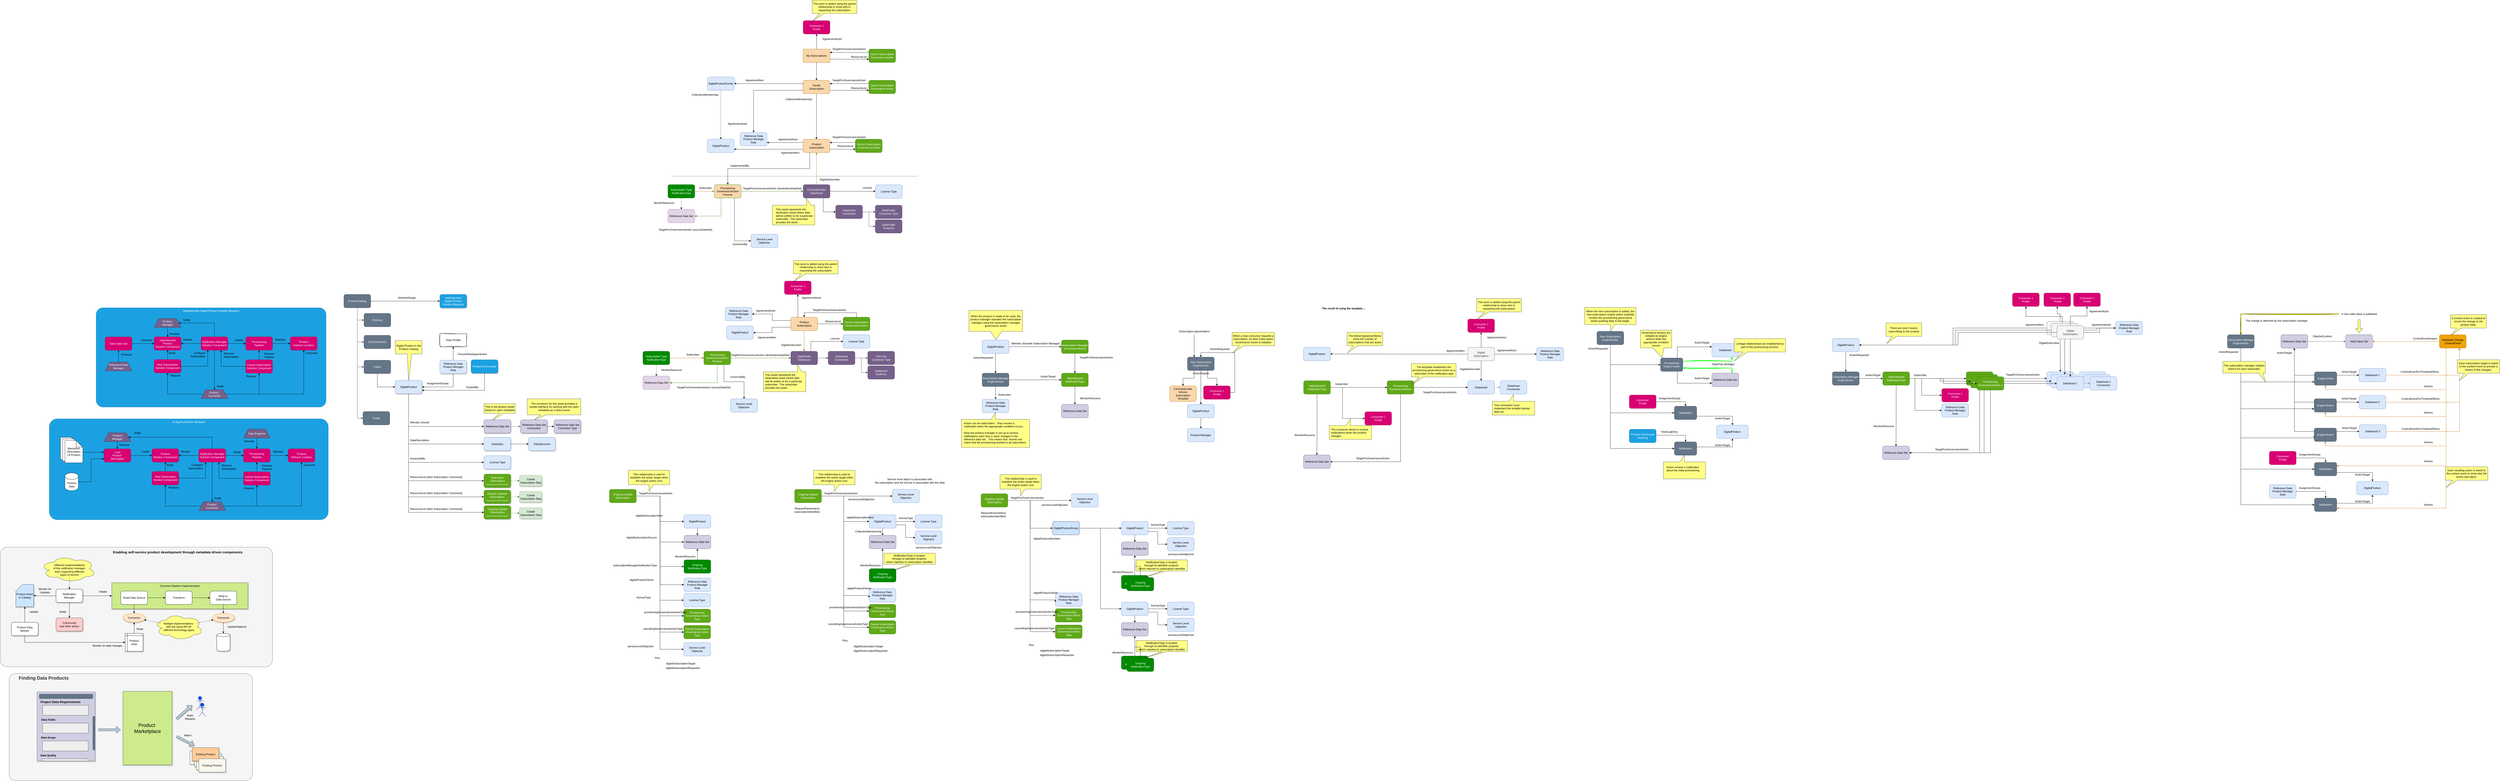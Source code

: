 <mxfile version="28.1.2" pages="3">
  <diagram name="product-catalog-3" id="mJARXA5rD6-naD0-85ki">
    <mxGraphModel dx="4346" dy="4515" grid="1" gridSize="10" guides="1" tooltips="1" connect="1" arrows="1" fold="1" page="1" pageScale="1" pageWidth="827" pageHeight="1169" math="0" shadow="0">
      <root>
        <mxCell id="vQziVG4-nQfIgHgS_Oxc-0" />
        <mxCell id="vQziVG4-nQfIgHgS_Oxc-1" parent="vQziVG4-nQfIgHgS_Oxc-0" />
        <mxCell id="haJ3UYR2_Pkuj3xPv6Zf-135" value="&amp;nbsp; &amp;nbsp; &amp;nbsp; &amp;nbsp;Finding Data Products" style="rounded=1;whiteSpace=wrap;html=1;arcSize=6;fillColor=#f5f5f5;strokeColor=#666666;fontColor=#333333;fontStyle=1;align=left;verticalAlign=top;fontSize=21;" parent="vQziVG4-nQfIgHgS_Oxc-1" vertex="1">
          <mxGeometry x="-1820" y="560" width="1090" height="480" as="geometry" />
        </mxCell>
        <mxCell id="haJ3UYR2_Pkuj3xPv6Zf-108" value="" style="rounded=1;whiteSpace=wrap;html=1;arcSize=6;fillColor=#f5f5f5;strokeColor=#666666;fontColor=#333333;" parent="vQziVG4-nQfIgHgS_Oxc-1" vertex="1">
          <mxGeometry x="-1860" y="-7" width="1220" height="537" as="geometry" />
        </mxCell>
        <mxCell id="haJ3UYR2_Pkuj3xPv6Zf-107" value="" style="ellipse;shape=cloud;whiteSpace=wrap;html=1;fillColor=#ffff88;strokeColor=#36393d;" parent="vQziVG4-nQfIgHgS_Oxc-1" vertex="1">
          <mxGeometry x="-1170" y="290" width="220" height="120" as="geometry" />
        </mxCell>
        <mxCell id="haJ3UYR2_Pkuj3xPv6Zf-106" value="" style="ellipse;shape=cloud;whiteSpace=wrap;html=1;fillColor=#ffff88;strokeColor=#36393d;" parent="vQziVG4-nQfIgHgS_Oxc-1" vertex="1">
          <mxGeometry x="-1680" y="30" width="250" height="120" as="geometry" />
        </mxCell>
        <mxCell id="haJ3UYR2_Pkuj3xPv6Zf-78" value="Common Pipeline Implementation" style="rounded=0;whiteSpace=wrap;html=1;verticalAlign=top;fillColor=#cdeb8b;strokeColor=#36393d;shadow=1;" parent="vQziVG4-nQfIgHgS_Oxc-1" vertex="1">
          <mxGeometry x="-1360" y="152.5" width="610" height="117.5" as="geometry" />
        </mxCell>
        <mxCell id="vQziVG4-nQfIgHgS_Oxc-3" value="" style="edgeStyle=orthogonalEdgeStyle;rounded=0;orthogonalLoop=1;jettySize=auto;html=1;entryX=0;entryY=0.5;entryDx=0;entryDy=0;fillColor=#647687;strokeColor=#314354;" parent="vQziVG4-nQfIgHgS_Oxc-1" source="vQziVG4-nQfIgHgS_Oxc-6" target="vQziVG4-nQfIgHgS_Oxc-9" edge="1">
          <mxGeometry relative="1" as="geometry" />
        </mxCell>
        <mxCell id="vQziVG4-nQfIgHgS_Oxc-4" value="" style="edgeStyle=orthogonalEdgeStyle;rounded=0;orthogonalLoop=1;jettySize=auto;html=1;exitX=0.5;exitY=1;exitDx=0;exitDy=0;entryX=0;entryY=0.5;entryDx=0;entryDy=0;fillColor=#647687;strokeColor=#314354;" parent="vQziVG4-nQfIgHgS_Oxc-1" source="vQziVG4-nQfIgHgS_Oxc-6" target="vQziVG4-nQfIgHgS_Oxc-400" edge="1">
          <mxGeometry relative="1" as="geometry" />
        </mxCell>
        <mxCell id="vQziVG4-nQfIgHgS_Oxc-5" value="" style="edgeStyle=orthogonalEdgeStyle;rounded=0;orthogonalLoop=1;jettySize=auto;html=1;exitX=0.5;exitY=1;exitDx=0;exitDy=0;entryX=0;entryY=0.5;entryDx=0;entryDy=0;fillColor=#647687;strokeColor=#314354;" parent="vQziVG4-nQfIgHgS_Oxc-1" source="vQziVG4-nQfIgHgS_Oxc-6" target="vQziVG4-nQfIgHgS_Oxc-401" edge="1">
          <mxGeometry relative="1" as="geometry" />
        </mxCell>
        <mxCell id="vQziVG4-nQfIgHgS_Oxc-6" value="ProductCatalog" style="rounded=1;whiteSpace=wrap;html=1;fillColor=#647687;strokeColor=#314354;fontColor=#ffffff;" parent="vQziVG4-nQfIgHgS_Oxc-1" vertex="1">
          <mxGeometry x="-320" y="-1140" width="120" height="60" as="geometry" />
        </mxCell>
        <mxCell id="vQziVG4-nQfIgHgS_Oxc-7" value="" style="edgeStyle=orthogonalEdgeStyle;rounded=0;orthogonalLoop=1;jettySize=auto;html=1;exitX=0.5;exitY=1;exitDx=0;exitDy=0;entryX=0;entryY=0.5;entryDx=0;entryDy=0;fillColor=#647687;strokeColor=#314354;" parent="vQziVG4-nQfIgHgS_Oxc-1" source="vQziVG4-nQfIgHgS_Oxc-6" target="vQziVG4-nQfIgHgS_Oxc-10" edge="1">
          <mxGeometry relative="1" as="geometry" />
        </mxCell>
        <mxCell id="vQziVG4-nQfIgHgS_Oxc-8" value="" style="edgeStyle=orthogonalEdgeStyle;rounded=0;orthogonalLoop=1;jettySize=auto;html=1;exitX=0.5;exitY=1;exitDx=0;exitDy=0;entryX=0;entryY=0.5;entryDx=0;entryDy=0;" parent="vQziVG4-nQfIgHgS_Oxc-1" source="vQziVG4-nQfIgHgS_Oxc-9" target="vQziVG4-nQfIgHgS_Oxc-16" edge="1">
          <mxGeometry relative="1" as="geometry" />
        </mxCell>
        <mxCell id="vQziVG4-nQfIgHgS_Oxc-9" value="Folder" style="rounded=1;whiteSpace=wrap;html=1;fillColor=#647687;strokeColor=#314354;fontColor=#ffffff;" parent="vQziVG4-nQfIgHgS_Oxc-1" vertex="1">
          <mxGeometry x="-230" y="-845" width="120" height="60" as="geometry" />
        </mxCell>
        <mxCell id="vQziVG4-nQfIgHgS_Oxc-10" value="Folder" style="rounded=1;whiteSpace=wrap;html=1;fillColor=#647687;strokeColor=#314354;fontColor=#ffffff;" parent="vQziVG4-nQfIgHgS_Oxc-1" vertex="1">
          <mxGeometry x="-234.5" y="-615" width="120" height="60" as="geometry" />
        </mxCell>
        <mxCell id="vQziVG4-nQfIgHgS_Oxc-11" style="edgeStyle=orthogonalEdgeStyle;rounded=0;orthogonalLoop=1;jettySize=auto;html=1;exitX=0.5;exitY=1;exitDx=0;exitDy=0;entryX=0;entryY=0.5;entryDx=0;entryDy=0;" parent="vQziVG4-nQfIgHgS_Oxc-1" source="vQziVG4-nQfIgHgS_Oxc-16" target="vQziVG4-nQfIgHgS_Oxc-17" edge="1">
          <mxGeometry relative="1" as="geometry">
            <mxPoint x="235.5" y="-635" as="targetPoint" />
          </mxGeometry>
        </mxCell>
        <mxCell id="vQziVG4-nQfIgHgS_Oxc-12" style="edgeStyle=orthogonalEdgeStyle;rounded=0;orthogonalLoop=1;jettySize=auto;html=1;entryX=0;entryY=0.5;entryDx=0;entryDy=0;" parent="vQziVG4-nQfIgHgS_Oxc-1" source="vQziVG4-nQfIgHgS_Oxc-6" target="vQziVG4-nQfIgHgS_Oxc-50" edge="1">
          <mxGeometry relative="1" as="geometry">
            <mxPoint x="235.5" y="-496" as="targetPoint" />
          </mxGeometry>
        </mxCell>
        <mxCell id="vQziVG4-nQfIgHgS_Oxc-13" style="edgeStyle=orthogonalEdgeStyle;rounded=0;orthogonalLoop=1;jettySize=auto;html=1;exitX=0.5;exitY=1;exitDx=0;exitDy=0;entryX=0;entryY=0.5;entryDx=0;entryDy=0;" parent="vQziVG4-nQfIgHgS_Oxc-1" source="vQziVG4-nQfIgHgS_Oxc-16" target="vQziVG4-nQfIgHgS_Oxc-26" edge="1">
          <mxGeometry relative="1" as="geometry">
            <mxPoint x="235.5" y="-425" as="targetPoint" />
          </mxGeometry>
        </mxCell>
        <mxCell id="vQziVG4-nQfIgHgS_Oxc-15" style="edgeStyle=orthogonalEdgeStyle;rounded=0;orthogonalLoop=1;jettySize=auto;html=1;exitX=0.5;exitY=1;exitDx=0;exitDy=0;entryX=0;entryY=0.5;entryDx=0;entryDy=0;" parent="vQziVG4-nQfIgHgS_Oxc-1" source="vQziVG4-nQfIgHgS_Oxc-16" target="vQziVG4-nQfIgHgS_Oxc-51" edge="1">
          <mxGeometry relative="1" as="geometry">
            <mxPoint x="235.5" y="-355" as="targetPoint" />
          </mxGeometry>
        </mxCell>
        <mxCell id="bkEhN-iokVe-P71scekD-9" style="edgeStyle=orthogonalEdgeStyle;rounded=0;orthogonalLoop=1;jettySize=auto;html=1;exitX=0.5;exitY=1;exitDx=0;exitDy=0;entryX=0;entryY=0.5;entryDx=0;entryDy=0;" parent="vQziVG4-nQfIgHgS_Oxc-1" source="vQziVG4-nQfIgHgS_Oxc-16" target="bkEhN-iokVe-P71scekD-3" edge="1">
          <mxGeometry relative="1" as="geometry">
            <mxPoint x="140" y="-480" as="targetPoint" />
          </mxGeometry>
        </mxCell>
        <mxCell id="vQziVG4-nQfIgHgS_Oxc-16" value="DigitalProduct" style="rounded=1;whiteSpace=wrap;html=1;fillColor=#dae8fc;strokeColor=#6c8ebf;shadow=1;" parent="vQziVG4-nQfIgHgS_Oxc-1" vertex="1">
          <mxGeometry x="-90" y="-755" width="120" height="60" as="geometry" />
        </mxCell>
        <mxCell id="vQziVG4-nQfIgHgS_Oxc-17" value="License Type" style="rounded=1;whiteSpace=wrap;html=1;fillColor=#dae8fc;strokeColor=#6c8ebf;shadow=1;" parent="vQziVG4-nQfIgHgS_Oxc-1" vertex="1">
          <mxGeometry x="307.5" y="-417" width="120" height="60" as="geometry" />
        </mxCell>
        <mxCell id="vQziVG4-nQfIgHgS_Oxc-18" style="edgeStyle=orthogonalEdgeStyle;rounded=0;orthogonalLoop=1;jettySize=auto;html=1;entryX=1;entryY=0.5;entryDx=0;entryDy=0;exitX=0.5;exitY=1;exitDx=0;exitDy=0;" parent="vQziVG4-nQfIgHgS_Oxc-1" source="vQziVG4-nQfIgHgS_Oxc-20" target="vQziVG4-nQfIgHgS_Oxc-16" edge="1">
          <mxGeometry relative="1" as="geometry" />
        </mxCell>
        <mxCell id="vQziVG4-nQfIgHgS_Oxc-19" value="" style="edgeStyle=orthogonalEdgeStyle;rounded=0;orthogonalLoop=1;jettySize=auto;html=1;" parent="vQziVG4-nQfIgHgS_Oxc-1" source="vQziVG4-nQfIgHgS_Oxc-20" target="vQziVG4-nQfIgHgS_Oxc-23" edge="1">
          <mxGeometry relative="1" as="geometry" />
        </mxCell>
        <mxCell id="vQziVG4-nQfIgHgS_Oxc-20" value="Reference Data Product Manager&lt;div&gt;Role&lt;/div&gt;" style="rounded=1;whiteSpace=wrap;html=1;fillColor=#dae8fc;strokeColor=#6c8ebf;shadow=1;" parent="vQziVG4-nQfIgHgS_Oxc-1" vertex="1">
          <mxGeometry x="110" y="-845" width="120" height="60" as="geometry" />
        </mxCell>
        <mxCell id="vQziVG4-nQfIgHgS_Oxc-21" value="GovernedBy" style="text;html=1;align=left;verticalAlign=middle;resizable=0;points=[];autosize=1;strokeColor=none;fillColor=none;" parent="vQziVG4-nQfIgHgS_Oxc-1" vertex="1">
          <mxGeometry x="-25.5" y="-419" width="90" height="30" as="geometry" />
        </mxCell>
        <mxCell id="vQziVG4-nQfIgHgS_Oxc-22" value="AssignmentScope" style="text;html=1;align=center;verticalAlign=middle;resizable=0;points=[];autosize=1;strokeColor=none;fillColor=none;" parent="vQziVG4-nQfIgHgS_Oxc-1" vertex="1">
          <mxGeometry x="40" y="-756" width="120" height="30" as="geometry" />
        </mxCell>
        <mxCell id="vQziVG4-nQfIgHgS_Oxc-23" value="Peter Profile" style="rounded=1;whiteSpace=wrap;html=1;sketch=1;curveFitting=1;jiggle=2;" parent="vQziVG4-nQfIgHgS_Oxc-1" vertex="1">
          <mxGeometry x="110" y="-965" width="120" height="60" as="geometry" />
        </mxCell>
        <mxCell id="vQziVG4-nQfIgHgS_Oxc-24" value="PersonRoleAppointment" style="text;html=1;align=center;verticalAlign=middle;resizable=0;points=[];autosize=1;strokeColor=none;fillColor=none;" parent="vQziVG4-nQfIgHgS_Oxc-1" vertex="1">
          <mxGeometry x="180" y="-887" width="150" height="30" as="geometry" />
        </mxCell>
        <mxCell id="vQziVG4-nQfIgHgS_Oxc-25" value="SolutionDesign" style="text;html=1;align=left;verticalAlign=middle;resizable=0;points=[];autosize=1;strokeColor=none;fillColor=none;" parent="vQziVG4-nQfIgHgS_Oxc-1" vertex="1">
          <mxGeometry x="-80" y="-1140" width="100" height="30" as="geometry" />
        </mxCell>
        <mxCell id="QntZ3dZ_7AUp0JVUSx4m-5" value="" style="edgeStyle=orthogonalEdgeStyle;rounded=0;orthogonalLoop=1;jettySize=auto;html=1;" parent="vQziVG4-nQfIgHgS_Oxc-1" source="vQziVG4-nQfIgHgS_Oxc-26" target="QntZ3dZ_7AUp0JVUSx4m-4" edge="1">
          <mxGeometry relative="1" as="geometry" />
        </mxCell>
        <mxCell id="vQziVG4-nQfIgHgS_Oxc-26" value="DataSpec" style="rounded=1;whiteSpace=wrap;html=1;fillColor=#dae8fc;strokeColor=#6c8ebf;shadow=1;" parent="vQziVG4-nQfIgHgS_Oxc-1" vertex="1">
          <mxGeometry x="307.5" y="-499.5" width="120" height="60" as="geometry" />
        </mxCell>
        <mxCell id="vQziVG4-nQfIgHgS_Oxc-30" value="DataDescription" style="text;html=1;align=left;verticalAlign=middle;resizable=0;points=[];autosize=1;strokeColor=none;fillColor=none;" parent="vQziVG4-nQfIgHgS_Oxc-1" vertex="1">
          <mxGeometry x="-25.5" y="-501.5" width="110" height="30" as="geometry" />
        </mxCell>
        <mxCell id="vQziVG4-nQfIgHgS_Oxc-31" value="ValidValueSet&amp;nbsp;&lt;span style=&quot;background-color: transparent; color: light-dark(rgb(255, 255, 255), rgb(18, 18, 18));&quot;&gt;Digital Product&amp;nbsp;&lt;/span&gt;&lt;span style=&quot;background-color: transparent; color: light-dark(rgb(255, 255, 255), rgb(18, 18, 18));&quot;&gt;Solution Blueprint&lt;/span&gt;" style="rounded=1;whiteSpace=wrap;html=1;fillColor=#1ba1e2;fontColor=#ffffff;strokeColor=#006EAF;verticalAlign=top;arcSize=7;" parent="vQziVG4-nQfIgHgS_Oxc-1" vertex="1">
          <mxGeometry x="-1430" y="-1080" width="1030" height="445" as="geometry" />
        </mxCell>
        <mxCell id="vQziVG4-nQfIgHgS_Oxc-35" style="edgeStyle=orthogonalEdgeStyle;rounded=0;orthogonalLoop=1;jettySize=auto;html=1;exitX=1;exitY=0.5;exitDx=0;exitDy=0;entryX=0;entryY=0.5;entryDx=0;entryDy=0;" parent="vQziVG4-nQfIgHgS_Oxc-1" source="vQziVG4-nQfIgHgS_Oxc-42" target="vQziVG4-nQfIgHgS_Oxc-38" edge="1">
          <mxGeometry relative="1" as="geometry" />
        </mxCell>
        <mxCell id="vQziVG4-nQfIgHgS_Oxc-36" value="&lt;div&gt;ValidValueSet&lt;/div&gt;&lt;div&gt;Product&lt;/div&gt;&lt;div&gt;Solution Component&lt;/div&gt;" style="rounded=1;whiteSpace=wrap;html=1;fillColor=#d80073;fontColor=#ffffff;strokeColor=#A50040;" parent="vQziVG4-nQfIgHgS_Oxc-1" vertex="1">
          <mxGeometry x="-1170" y="-950" width="120" height="60" as="geometry" />
        </mxCell>
        <mxCell id="vQziVG4-nQfIgHgS_Oxc-37" value="" style="edgeStyle=orthogonalEdgeStyle;rounded=0;orthogonalLoop=1;jettySize=auto;html=1;" parent="vQziVG4-nQfIgHgS_Oxc-1" source="vQziVG4-nQfIgHgS_Oxc-38" target="vQziVG4-nQfIgHgS_Oxc-48" edge="1">
          <mxGeometry relative="1" as="geometry" />
        </mxCell>
        <mxCell id="vQziVG4-nQfIgHgS_Oxc-38" value="&lt;div&gt;Provisioning&lt;/div&gt;&lt;div&gt;Pipeline&lt;/div&gt;" style="rounded=1;whiteSpace=wrap;html=1;fillColor=#d80073;fontColor=#ffffff;strokeColor=#A50040;" parent="vQziVG4-nQfIgHgS_Oxc-1" vertex="1">
          <mxGeometry x="-760" y="-950" width="120" height="60" as="geometry" />
        </mxCell>
        <mxCell id="vQziVG4-nQfIgHgS_Oxc-39" style="edgeStyle=orthogonalEdgeStyle;rounded=0;orthogonalLoop=1;jettySize=auto;html=1;exitX=0;exitY=0.5;exitDx=0;exitDy=0;entryX=1;entryY=0.5;entryDx=0;entryDy=0;" parent="vQziVG4-nQfIgHgS_Oxc-1" source="vQziVG4-nQfIgHgS_Oxc-42" target="vQziVG4-nQfIgHgS_Oxc-36" edge="1">
          <mxGeometry relative="1" as="geometry" />
        </mxCell>
        <mxCell id="vQziVG4-nQfIgHgS_Oxc-40" style="edgeStyle=orthogonalEdgeStyle;rounded=0;orthogonalLoop=1;jettySize=auto;html=1;exitX=0.5;exitY=1;exitDx=0;exitDy=0;" parent="vQziVG4-nQfIgHgS_Oxc-1" source="vQziVG4-nQfIgHgS_Oxc-42" target="vQziVG4-nQfIgHgS_Oxc-357" edge="1">
          <mxGeometry relative="1" as="geometry" />
        </mxCell>
        <mxCell id="vQziVG4-nQfIgHgS_Oxc-41" style="edgeStyle=orthogonalEdgeStyle;rounded=0;orthogonalLoop=1;jettySize=auto;html=1;exitX=0.5;exitY=0;exitDx=0;exitDy=0;entryX=1;entryY=0.5;entryDx=0;entryDy=0;" parent="vQziVG4-nQfIgHgS_Oxc-1" source="vQziVG4-nQfIgHgS_Oxc-42" target="vQziVG4-nQfIgHgS_Oxc-371" edge="1">
          <mxGeometry relative="1" as="geometry">
            <Array as="points">
              <mxPoint x="-900" y="-1012" />
            </Array>
          </mxGeometry>
        </mxCell>
        <mxCell id="vQziVG4-nQfIgHgS_Oxc-42" value="&lt;div&gt;Notification Manager&lt;/div&gt;&lt;div&gt;Solution Component&lt;/div&gt;" style="rounded=1;whiteSpace=wrap;html=1;fillColor=#d80073;fontColor=#ffffff;strokeColor=#A50040;" parent="vQziVG4-nQfIgHgS_Oxc-1" vertex="1">
          <mxGeometry x="-960" y="-950" width="120" height="60" as="geometry" />
        </mxCell>
        <mxCell id="vQziVG4-nQfIgHgS_Oxc-43" value="Monitor" style="text;html=1;align=center;verticalAlign=middle;resizable=0;points=[];autosize=1;strokeColor=none;fillColor=none;" parent="vQziVG4-nQfIgHgS_Oxc-1" vertex="1">
          <mxGeometry x="-1050" y="-952" width="60" height="30" as="geometry" />
        </mxCell>
        <mxCell id="vQziVG4-nQfIgHgS_Oxc-47" value="Initiate" style="text;html=1;align=center;verticalAlign=middle;resizable=0;points=[];autosize=1;strokeColor=none;fillColor=none;" parent="vQziVG4-nQfIgHgS_Oxc-1" vertex="1">
          <mxGeometry x="-820" y="-950" width="60" height="30" as="geometry" />
        </mxCell>
        <mxCell id="vQziVG4-nQfIgHgS_Oxc-48" value="&lt;div&gt;Product&lt;/div&gt;&lt;div&gt;Delivery Location&lt;/div&gt;" style="rounded=1;whiteSpace=wrap;html=1;fillColor=#d80073;fontColor=#ffffff;strokeColor=#A50040;" parent="vQziVG4-nQfIgHgS_Oxc-1" vertex="1">
          <mxGeometry x="-560" y="-950" width="120" height="60" as="geometry" />
        </mxCell>
        <mxCell id="vQziVG4-nQfIgHgS_Oxc-49" value="Maintain" style="text;html=1;align=center;verticalAlign=middle;resizable=0;points=[];autosize=1;strokeColor=none;fillColor=none;" parent="vQziVG4-nQfIgHgS_Oxc-1" vertex="1">
          <mxGeometry x="-640" y="-952" width="70" height="30" as="geometry" />
        </mxCell>
        <mxCell id="vQziVG4-nQfIgHgS_Oxc-50" value="ValidValueSet&lt;div&gt;Digital Product&lt;div&gt;Solution Blueprint&lt;/div&gt;&lt;/div&gt;" style="rounded=1;whiteSpace=wrap;html=1;fillColor=#1ba1e2;fontColor=#ffffff;strokeColor=#006EAF;shadow=1;" parent="vQziVG4-nQfIgHgS_Oxc-1" vertex="1">
          <mxGeometry x="110" y="-1140" width="120" height="60" as="geometry" />
        </mxCell>
        <mxCell id="vQziVG4-nQfIgHgS_Oxc-51" value="Evaluation Subscription&lt;div&gt;&lt;font style=&quot;font-size: 8px;&quot;&gt;Governance Action Process&lt;/font&gt;&lt;/div&gt;" style="rounded=1;whiteSpace=wrap;html=1;fillColor=#60a917;fontColor=#ffffff;strokeColor=#2D7600;shadow=1;" parent="vQziVG4-nQfIgHgS_Oxc-1" vertex="1">
          <mxGeometry x="307.5" y="-334.5" width="120" height="60" as="geometry" />
        </mxCell>
        <mxCell id="vQziVG4-nQfIgHgS_Oxc-52" value="ResourceList (New Subscription Command)" style="text;html=1;align=left;verticalAlign=middle;resizable=0;points=[];autosize=1;strokeColor=none;fillColor=none;" parent="vQziVG4-nQfIgHgS_Oxc-1" vertex="1">
          <mxGeometry x="-25.5" y="-336.5" width="260" height="30" as="geometry" />
        </mxCell>
        <mxCell id="vQziVG4-nQfIgHgS_Oxc-53" style="edgeStyle=orthogonalEdgeStyle;rounded=0;orthogonalLoop=1;jettySize=auto;html=1;exitX=0.5;exitY=1;exitDx=0;exitDy=0;entryX=0;entryY=0.5;entryDx=0;entryDy=0;" parent="vQziVG4-nQfIgHgS_Oxc-1" source="vQziVG4-nQfIgHgS_Oxc-16" target="vQziVG4-nQfIgHgS_Oxc-54" edge="1">
          <mxGeometry relative="1" as="geometry">
            <mxPoint x="-34.5" y="-745" as="sourcePoint" />
            <mxPoint x="235.5" y="-275" as="targetPoint" />
          </mxGeometry>
        </mxCell>
        <mxCell id="vQziVG4-nQfIgHgS_Oxc-54" value="Periodic Refresh Subscription&amp;nbsp;&lt;div&gt;&lt;span style=&quot;font-size: 8px;&quot;&gt;Governance Action Process&lt;/span&gt;&lt;/div&gt;" style="rounded=1;whiteSpace=wrap;html=1;fillColor=#60a917;fontColor=#ffffff;strokeColor=#2D7600;shadow=1;" parent="vQziVG4-nQfIgHgS_Oxc-1" vertex="1">
          <mxGeometry x="307.5" y="-262.5" width="120" height="60" as="geometry" />
        </mxCell>
        <mxCell id="vQziVG4-nQfIgHgS_Oxc-55" value="ResourceList (New Subscription Command)" style="text;html=1;align=left;verticalAlign=middle;resizable=0;points=[];autosize=1;strokeColor=none;fillColor=none;" parent="vQziVG4-nQfIgHgS_Oxc-1" vertex="1">
          <mxGeometry x="-25.5" y="-264.25" width="260" height="30" as="geometry" />
        </mxCell>
        <mxCell id="vQziVG4-nQfIgHgS_Oxc-56" style="edgeStyle=orthogonalEdgeStyle;rounded=0;orthogonalLoop=1;jettySize=auto;html=1;exitX=0.5;exitY=1;exitDx=0;exitDy=0;fillColor=#fad7ac;strokeColor=#b46504;" parent="vQziVG4-nQfIgHgS_Oxc-1" source="vQziVG4-nQfIgHgS_Oxc-60" target="vQziVG4-nQfIgHgS_Oxc-81" edge="1">
          <mxGeometry relative="1" as="geometry" />
        </mxCell>
        <mxCell id="bkEhN-iokVe-P71scekD-35" style="edgeStyle=orthogonalEdgeStyle;rounded=0;orthogonalLoop=1;jettySize=auto;html=1;exitX=1;exitY=0.5;exitDx=0;exitDy=0;" parent="vQziVG4-nQfIgHgS_Oxc-1" source="vQziVG4-nQfIgHgS_Oxc-60" target="vQziVG4-nQfIgHgS_Oxc-390" edge="1">
          <mxGeometry relative="1" as="geometry" />
        </mxCell>
        <mxCell id="bkEhN-iokVe-P71scekD-53" style="edgeStyle=orthogonalEdgeStyle;rounded=0;orthogonalLoop=1;jettySize=auto;html=1;exitX=0;exitY=0.25;exitDx=0;exitDy=0;entryX=1;entryY=0.5;entryDx=0;entryDy=0;" parent="vQziVG4-nQfIgHgS_Oxc-1" source="vQziVG4-nQfIgHgS_Oxc-60" target="bkEhN-iokVe-P71scekD-51" edge="1">
          <mxGeometry relative="1" as="geometry">
            <Array as="points">
              <mxPoint x="1600" y="-1023" />
              <mxPoint x="1600" y="-1052" />
            </Array>
          </mxGeometry>
        </mxCell>
        <mxCell id="QntZ3dZ_7AUp0JVUSx4m-0" style="edgeStyle=orthogonalEdgeStyle;rounded=0;orthogonalLoop=1;jettySize=auto;html=1;exitX=0;exitY=0.75;exitDx=0;exitDy=0;entryX=1;entryY=0.5;entryDx=0;entryDy=0;" parent="vQziVG4-nQfIgHgS_Oxc-1" source="vQziVG4-nQfIgHgS_Oxc-60" target="bkEhN-iokVe-P71scekD-50" edge="1">
          <mxGeometry relative="1" as="geometry" />
        </mxCell>
        <mxCell id="QntZ3dZ_7AUp0JVUSx4m-18" style="edgeStyle=orthogonalEdgeStyle;rounded=0;orthogonalLoop=1;jettySize=auto;html=1;exitX=0.75;exitY=1;exitDx=0;exitDy=0;" parent="vQziVG4-nQfIgHgS_Oxc-1" source="vQziVG4-nQfIgHgS_Oxc-75" target="QntZ3dZ_7AUp0JVUSx4m-17" edge="1">
          <mxGeometry relative="1" as="geometry">
            <mxPoint x="843" y="-912" as="sourcePoint" />
          </mxGeometry>
        </mxCell>
        <mxCell id="vQziVG4-nQfIgHgS_Oxc-60" value="&lt;div&gt;Product&lt;/div&gt;&lt;div&gt;Subscription&lt;/div&gt;" style="rounded=1;whiteSpace=wrap;html=1;strokeColor=#b46504;fillColor=#fad7ac;" parent="vQziVG4-nQfIgHgS_Oxc-1" vertex="1">
          <mxGeometry x="1682.5" y="-1038" width="120" height="60" as="geometry" />
        </mxCell>
        <mxCell id="gdaojKXWkZ4hiAbWdsMJ-74" style="edgeStyle=orthogonalEdgeStyle;rounded=0;orthogonalLoop=1;jettySize=auto;html=1;exitX=0.5;exitY=1;exitDx=0;exitDy=0;entryX=0.5;entryY=0;entryDx=0;entryDy=0;" edge="1" parent="vQziVG4-nQfIgHgS_Oxc-1" source="vQziVG4-nQfIgHgS_Oxc-64" target="vQziVG4-nQfIgHgS_Oxc-182">
          <mxGeometry relative="1" as="geometry" />
        </mxCell>
        <mxCell id="vQziVG4-nQfIgHgS_Oxc-64" value="DigitalProduct" style="rounded=1;whiteSpace=wrap;html=1;fillColor=#dae8fc;strokeColor=#6c8ebf;" parent="vQziVG4-nQfIgHgS_Oxc-1" vertex="1">
          <mxGeometry x="1204" y="-152" width="120" height="60" as="geometry" />
        </mxCell>
        <mxCell id="vQziVG4-nQfIgHgS_Oxc-68" value="" style="edgeStyle=orthogonalEdgeStyle;rounded=0;orthogonalLoop=1;jettySize=auto;html=1;entryX=0;entryY=0.5;entryDx=0;entryDy=0;fillColor=#fad7ac;strokeColor=#b46504;exitX=1;exitY=0.5;exitDx=0;exitDy=0;" parent="vQziVG4-nQfIgHgS_Oxc-1" source="vQziVG4-nQfIgHgS_Oxc-70" target="vQziVG4-nQfIgHgS_Oxc-75" edge="1">
          <mxGeometry relative="1" as="geometry">
            <mxPoint x="1314" y="-855" as="targetPoint" />
            <mxPoint x="1140" y="-855" as="sourcePoint" />
          </mxGeometry>
        </mxCell>
        <mxCell id="vQziVG4-nQfIgHgS_Oxc-69" value="" style="edgeStyle=orthogonalEdgeStyle;rounded=0;orthogonalLoop=1;jettySize=auto;html=1;dashed=1;" parent="vQziVG4-nQfIgHgS_Oxc-1" source="vQziVG4-nQfIgHgS_Oxc-70" target="vQziVG4-nQfIgHgS_Oxc-76" edge="1">
          <mxGeometry relative="1" as="geometry" />
        </mxCell>
        <mxCell id="vQziVG4-nQfIgHgS_Oxc-70" value="&lt;div&gt;&lt;span style=&quot;background-color: transparent; color: light-dark(rgb(255, 255, 255), rgb(18, 18, 18));&quot;&gt;Subscription Type&lt;/span&gt;&lt;/div&gt;&lt;div&gt;&lt;span style=&quot;background-color: transparent; color: light-dark(rgb(255, 255, 255), rgb(18, 18, 18));&quot;&gt;NotificationType&lt;/span&gt;&lt;/div&gt;" style="rounded=1;whiteSpace=wrap;html=1;strokeColor=#005700;fillColor=#008a00;fontColor=#ffffff;" parent="vQziVG4-nQfIgHgS_Oxc-1" vertex="1">
          <mxGeometry x="1020" y="-885" width="120" height="60" as="geometry" />
        </mxCell>
        <mxCell id="vQziVG4-nQfIgHgS_Oxc-72" value="DigitalSubscriber" style="text;html=1;align=center;verticalAlign=middle;resizable=0;points=[];autosize=1;strokeColor=none;fillColor=none;" parent="vQziVG4-nQfIgHgS_Oxc-1" vertex="1">
          <mxGeometry x="1628.5" y="-928" width="110" height="30" as="geometry" />
        </mxCell>
        <mxCell id="vQziVG4-nQfIgHgS_Oxc-73" style="edgeStyle=orthogonalEdgeStyle;rounded=0;orthogonalLoop=1;jettySize=auto;html=1;exitX=0.5;exitY=1;exitDx=0;exitDy=0;entryX=1;entryY=0.5;entryDx=0;entryDy=0;fillColor=#60a917;strokeColor=#2D7600;" parent="vQziVG4-nQfIgHgS_Oxc-1" source="vQziVG4-nQfIgHgS_Oxc-75" target="vQziVG4-nQfIgHgS_Oxc-76" edge="1">
          <mxGeometry relative="1" as="geometry">
            <mxPoint x="1344" y="-825" as="sourcePoint" />
          </mxGeometry>
        </mxCell>
        <mxCell id="vQziVG4-nQfIgHgS_Oxc-74" value="" style="edgeStyle=orthogonalEdgeStyle;rounded=0;orthogonalLoop=1;jettySize=auto;html=1;exitX=1;exitY=0.5;exitDx=0;exitDy=0;entryX=0;entryY=0.5;entryDx=0;entryDy=0;fillColor=#60a917;strokeColor=#2D7600;" parent="vQziVG4-nQfIgHgS_Oxc-1" source="vQziVG4-nQfIgHgS_Oxc-75" target="vQziVG4-nQfIgHgS_Oxc-81" edge="1">
          <mxGeometry relative="1" as="geometry" />
        </mxCell>
        <mxCell id="vQziVG4-nQfIgHgS_Oxc-75" value="Provisioning&lt;div&gt;GovernanceAction&lt;/div&gt;&lt;div&gt;Process&lt;/div&gt;" style="rounded=1;whiteSpace=wrap;html=1;strokeColor=#2D7600;fillColor=#60a917;fontColor=#ffffff;" parent="vQziVG4-nQfIgHgS_Oxc-1" vertex="1">
          <mxGeometry x="1293" y="-885" width="120" height="60" as="geometry" />
        </mxCell>
        <mxCell id="vQziVG4-nQfIgHgS_Oxc-76" value="Reference Data Set" style="rounded=1;whiteSpace=wrap;html=1;strokeColor=#9673a6;fillColor=#e1d5e7;" parent="vQziVG4-nQfIgHgS_Oxc-1" vertex="1">
          <mxGeometry x="1020" y="-774" width="120" height="60" as="geometry" />
        </mxCell>
        <mxCell id="vQziVG4-nQfIgHgS_Oxc-77" value="MonitorResource" style="text;html=1;align=center;verticalAlign=middle;resizable=0;points=[];autosize=1;strokeColor=none;fillColor=none;" parent="vQziVG4-nQfIgHgS_Oxc-1" vertex="1">
          <mxGeometry x="1093" y="-816" width="110" height="30" as="geometry" />
        </mxCell>
        <mxCell id="vQziVG4-nQfIgHgS_Oxc-78" value="Subscriber" style="text;html=1;align=center;verticalAlign=middle;resizable=0;points=[];autosize=1;strokeColor=none;fillColor=none;" parent="vQziVG4-nQfIgHgS_Oxc-1" vertex="1">
          <mxGeometry x="1203" y="-885" width="80" height="30" as="geometry" />
        </mxCell>
        <mxCell id="vQziVG4-nQfIgHgS_Oxc-79" value="" style="edgeStyle=orthogonalEdgeStyle;rounded=0;orthogonalLoop=1;jettySize=auto;html=1;fillColor=#76608a;strokeColor=#432D57;" parent="vQziVG4-nQfIgHgS_Oxc-1" source="vQziVG4-nQfIgHgS_Oxc-81" target="vQziVG4-nQfIgHgS_Oxc-84" edge="1">
          <mxGeometry relative="1" as="geometry" />
        </mxCell>
        <mxCell id="vQziVG4-nQfIgHgS_Oxc-80" style="edgeStyle=orthogonalEdgeStyle;rounded=0;orthogonalLoop=1;jettySize=auto;html=1;exitX=0.75;exitY=0;exitDx=0;exitDy=0;entryX=0;entryY=0.5;entryDx=0;entryDy=0;" parent="vQziVG4-nQfIgHgS_Oxc-1" source="vQziVG4-nQfIgHgS_Oxc-81" target="vQziVG4-nQfIgHgS_Oxc-402" edge="1">
          <mxGeometry relative="1" as="geometry" />
        </mxCell>
        <mxCell id="vQziVG4-nQfIgHgS_Oxc-81" value="&lt;div&gt;DataFolder&lt;/div&gt;&lt;div&gt;DataAsset&lt;/div&gt;" style="rounded=1;whiteSpace=wrap;html=1;strokeColor=#432D57;fillColor=#76608a;fontColor=#ffffff;" parent="vQziVG4-nQfIgHgS_Oxc-1" vertex="1">
          <mxGeometry x="1682.5" y="-885" width="120" height="60" as="geometry" />
        </mxCell>
        <mxCell id="vQziVG4-nQfIgHgS_Oxc-82" value="" style="edgeStyle=orthogonalEdgeStyle;rounded=0;orthogonalLoop=1;jettySize=auto;html=1;fillColor=#76608a;strokeColor=#432D57;" parent="vQziVG4-nQfIgHgS_Oxc-1" source="vQziVG4-nQfIgHgS_Oxc-84" target="vQziVG4-nQfIgHgS_Oxc-172" edge="1">
          <mxGeometry relative="1" as="geometry" />
        </mxCell>
        <mxCell id="vQziVG4-nQfIgHgS_Oxc-83" value="" style="edgeStyle=orthogonalEdgeStyle;rounded=0;orthogonalLoop=1;jettySize=auto;html=1;entryX=0;entryY=0.5;entryDx=0;entryDy=0;fillColor=#76608a;strokeColor=#432D57;" parent="vQziVG4-nQfIgHgS_Oxc-1" source="vQziVG4-nQfIgHgS_Oxc-84" target="vQziVG4-nQfIgHgS_Oxc-173" edge="1">
          <mxGeometry relative="1" as="geometry" />
        </mxCell>
        <mxCell id="vQziVG4-nQfIgHgS_Oxc-84" value="DataAsset&lt;div&gt;Connection&lt;/div&gt;" style="rounded=1;whiteSpace=wrap;html=1;strokeColor=#432D57;fillColor=#76608a;fontColor=#ffffff;" parent="vQziVG4-nQfIgHgS_Oxc-1" vertex="1">
          <mxGeometry x="1850" y="-885" width="120" height="60" as="geometry" />
        </mxCell>
        <mxCell id="vQziVG4-nQfIgHgS_Oxc-85" value="TargetForGovernanceAction (destinationDataSet)" style="text;html=1;align=center;verticalAlign=middle;resizable=0;points=[];autosize=1;strokeColor=none;fillColor=none;" parent="vQziVG4-nQfIgHgS_Oxc-1" vertex="1">
          <mxGeometry x="1400" y="-883" width="290" height="30" as="geometry" />
        </mxCell>
        <mxCell id="vQziVG4-nQfIgHgS_Oxc-93" value="Reference Data Product Manager&lt;div&gt;Role&lt;/div&gt;" style="rounded=1;whiteSpace=wrap;html=1;fillColor=#dae8fc;strokeColor=#6c8ebf;" parent="vQziVG4-nQfIgHgS_Oxc-1" vertex="1">
          <mxGeometry x="1204" y="131.5" width="120" height="60" as="geometry" />
        </mxCell>
        <mxCell id="vQziVG4-nQfIgHgS_Oxc-95" value="DigitalProduct" style="rounded=1;whiteSpace=wrap;html=1;fillColor=#dae8fc;strokeColor=#6c8ebf;" parent="vQziVG4-nQfIgHgS_Oxc-1" vertex="1">
          <mxGeometry x="3980" y="-903" width="120" height="60" as="geometry" />
        </mxCell>
        <mxCell id="vQziVG4-nQfIgHgS_Oxc-96" style="edgeStyle=orthogonalEdgeStyle;rounded=0;orthogonalLoop=1;jettySize=auto;html=1;entryX=0.5;entryY=0;entryDx=0;entryDy=0;exitX=0.5;exitY=1;exitDx=0;exitDy=0;" parent="vQziVG4-nQfIgHgS_Oxc-1" source="vQziVG4-nQfIgHgS_Oxc-117" target="vQziVG4-nQfIgHgS_Oxc-107" edge="1">
          <mxGeometry relative="1" as="geometry">
            <mxPoint x="4414.75" y="-853" as="sourcePoint" />
          </mxGeometry>
        </mxCell>
        <mxCell id="vQziVG4-nQfIgHgS_Oxc-97" value="" style="edgeStyle=orthogonalEdgeStyle;rounded=0;orthogonalLoop=1;jettySize=auto;html=1;entryX=0;entryY=0.5;entryDx=0;entryDy=0;exitX=1;exitY=0.5;exitDx=0;exitDy=0;" parent="vQziVG4-nQfIgHgS_Oxc-1" source="vQziVG4-nQfIgHgS_Oxc-100" target="vQziVG4-nQfIgHgS_Oxc-103" edge="1">
          <mxGeometry relative="1" as="geometry">
            <mxPoint x="4184.75" y="-723" as="sourcePoint" />
          </mxGeometry>
        </mxCell>
        <mxCell id="vQziVG4-nQfIgHgS_Oxc-98" value="" style="edgeStyle=orthogonalEdgeStyle;rounded=0;orthogonalLoop=1;jettySize=auto;html=1;exitX=0.5;exitY=1;exitDx=0;exitDy=0;entryX=0.5;entryY=0;entryDx=0;entryDy=0;" parent="vQziVG4-nQfIgHgS_Oxc-1" source="vQziVG4-nQfIgHgS_Oxc-100" target="vQziVG4-nQfIgHgS_Oxc-104" edge="1">
          <mxGeometry relative="1" as="geometry" />
        </mxCell>
        <mxCell id="vQziVG4-nQfIgHgS_Oxc-99" style="edgeStyle=orthogonalEdgeStyle;rounded=0;orthogonalLoop=1;jettySize=auto;html=1;exitX=1;exitY=0.5;exitDx=0;exitDy=0;entryX=0;entryY=0.5;entryDx=0;entryDy=0;" parent="vQziVG4-nQfIgHgS_Oxc-1" source="vQziVG4-nQfIgHgS_Oxc-100" target="vQziVG4-nQfIgHgS_Oxc-120" edge="1">
          <mxGeometry relative="1" as="geometry">
            <Array as="points">
              <mxPoint x="4155" y="-723" />
              <mxPoint x="4155" y="-584" />
            </Array>
          </mxGeometry>
        </mxCell>
        <mxCell id="vQziVG4-nQfIgHgS_Oxc-100" value="ValidValueSet&lt;div&gt;NotificationType&lt;/div&gt;" style="rounded=1;whiteSpace=wrap;html=1;strokeColor=#2D7600;fillColor=#60a917;fontColor=#ffffff;" parent="vQziVG4-nQfIgHgS_Oxc-1" vertex="1">
          <mxGeometry x="3980.63" y="-753" width="120" height="60" as="geometry" />
        </mxCell>
        <mxCell id="vQziVG4-nQfIgHgS_Oxc-101" style="edgeStyle=orthogonalEdgeStyle;rounded=0;orthogonalLoop=1;jettySize=auto;html=1;exitX=0.25;exitY=1;exitDx=0;exitDy=0;entryX=1;entryY=0.5;entryDx=0;entryDy=0;" parent="vQziVG4-nQfIgHgS_Oxc-1" source="vQziVG4-nQfIgHgS_Oxc-103" target="vQziVG4-nQfIgHgS_Oxc-104" edge="1">
          <mxGeometry relative="1" as="geometry">
            <mxPoint x="4353.75" y="-593" as="targetPoint" />
            <Array as="points">
              <mxPoint x="4415" y="-693" />
              <mxPoint x="4415" y="-390" />
            </Array>
          </mxGeometry>
        </mxCell>
        <mxCell id="vQziVG4-nQfIgHgS_Oxc-102" value="" style="edgeStyle=orthogonalEdgeStyle;rounded=0;orthogonalLoop=1;jettySize=auto;html=1;exitX=1;exitY=0.5;exitDx=0;exitDy=0;entryX=0;entryY=0.5;entryDx=0;entryDy=0;" parent="vQziVG4-nQfIgHgS_Oxc-1" source="vQziVG4-nQfIgHgS_Oxc-103" target="vQziVG4-nQfIgHgS_Oxc-107" edge="1">
          <mxGeometry relative="1" as="geometry" />
        </mxCell>
        <mxCell id="vQziVG4-nQfIgHgS_Oxc-103" value="Provisioning&lt;div&gt;GovernanceAction&lt;/div&gt;" style="rounded=1;whiteSpace=wrap;html=1;strokeColor=#2D7600;fillColor=#60a917;fontColor=#ffffff;" parent="vQziVG4-nQfIgHgS_Oxc-1" vertex="1">
          <mxGeometry x="4354.75" y="-753" width="120" height="60" as="geometry" />
        </mxCell>
        <mxCell id="vQziVG4-nQfIgHgS_Oxc-104" value="Reference Data Set" style="rounded=1;whiteSpace=wrap;html=1;strokeColor=#56517e;fillColor=#d0cee2;" parent="vQziVG4-nQfIgHgS_Oxc-1" vertex="1">
          <mxGeometry x="3980" y="-420" width="120" height="60" as="geometry" />
        </mxCell>
        <mxCell id="vQziVG4-nQfIgHgS_Oxc-105" value="MonitorResource" style="text;html=1;align=center;verticalAlign=middle;resizable=0;points=[];autosize=1;strokeColor=none;fillColor=none;" parent="vQziVG4-nQfIgHgS_Oxc-1" vertex="1">
          <mxGeometry x="3930" y="-524" width="110" height="30" as="geometry" />
        </mxCell>
        <mxCell id="vQziVG4-nQfIgHgS_Oxc-106" value="" style="edgeStyle=orthogonalEdgeStyle;rounded=0;orthogonalLoop=1;jettySize=auto;html=1;fillColor=#dae8fc;strokeColor=#6c8ebf;" parent="vQziVG4-nQfIgHgS_Oxc-1" source="vQziVG4-nQfIgHgS_Oxc-107" target="vQziVG4-nQfIgHgS_Oxc-108" edge="1">
          <mxGeometry relative="1" as="geometry" />
        </mxCell>
        <mxCell id="vQziVG4-nQfIgHgS_Oxc-107" value="DataAsset" style="rounded=1;whiteSpace=wrap;html=1;strokeColor=#6c8ebf;fillColor=#dae8fc;" parent="vQziVG4-nQfIgHgS_Oxc-1" vertex="1">
          <mxGeometry x="4716" y="-753" width="120" height="60" as="geometry" />
        </mxCell>
        <mxCell id="vQziVG4-nQfIgHgS_Oxc-108" value="DataAsset&lt;div&gt;Connection&lt;/div&gt;" style="rounded=1;whiteSpace=wrap;html=1;strokeColor=#6c8ebf;fillColor=#dae8fc;" parent="vQziVG4-nQfIgHgS_Oxc-1" vertex="1">
          <mxGeometry x="4861" y="-753" width="120" height="60" as="geometry" />
        </mxCell>
        <mxCell id="vQziVG4-nQfIgHgS_Oxc-109" value="TargetForGovernanceAction" style="text;html=1;align=center;verticalAlign=middle;resizable=0;points=[];autosize=1;strokeColor=none;fillColor=none;" parent="vQziVG4-nQfIgHgS_Oxc-1" vertex="1">
          <mxGeometry x="4505" y="-716" width="170" height="30" as="geometry" />
        </mxCell>
        <mxCell id="vQziVG4-nQfIgHgS_Oxc-114" style="edgeStyle=orthogonalEdgeStyle;rounded=0;orthogonalLoop=1;jettySize=auto;html=1;exitX=0;exitY=0.5;exitDx=0;exitDy=0;" parent="vQziVG4-nQfIgHgS_Oxc-1" source="vQziVG4-nQfIgHgS_Oxc-117" target="vQziVG4-nQfIgHgS_Oxc-95" edge="1">
          <mxGeometry relative="1" as="geometry" />
        </mxCell>
        <mxCell id="vQziVG4-nQfIgHgS_Oxc-115" style="edgeStyle=orthogonalEdgeStyle;rounded=0;orthogonalLoop=1;jettySize=auto;html=1;exitX=1;exitY=0.5;exitDx=0;exitDy=0;" parent="vQziVG4-nQfIgHgS_Oxc-1" source="vQziVG4-nQfIgHgS_Oxc-117" target="vQziVG4-nQfIgHgS_Oxc-123" edge="1">
          <mxGeometry relative="1" as="geometry" />
        </mxCell>
        <mxCell id="vQziVG4-nQfIgHgS_Oxc-116" style="edgeStyle=orthogonalEdgeStyle;rounded=0;orthogonalLoop=1;jettySize=auto;html=1;exitX=0.5;exitY=0;exitDx=0;exitDy=0;entryX=0.5;entryY=1;entryDx=0;entryDy=0;" parent="vQziVG4-nQfIgHgS_Oxc-1" source="vQziVG4-nQfIgHgS_Oxc-117" target="vQziVG4-nQfIgHgS_Oxc-125" edge="1">
          <mxGeometry relative="1" as="geometry" />
        </mxCell>
        <mxCell id="vQziVG4-nQfIgHgS_Oxc-117" value="Digital&lt;div&gt;Subscription&lt;/div&gt;" style="rounded=1;whiteSpace=wrap;html=1;strokeColor=#666666;fillColor=#f5f5f5;fontColor=#333333;" parent="vQziVG4-nQfIgHgS_Oxc-1" vertex="1">
          <mxGeometry x="4716" y="-902.5" width="120" height="60" as="geometry" />
        </mxCell>
        <mxCell id="vQziVG4-nQfIgHgS_Oxc-118" value="AgreementItem" style="text;html=1;align=center;verticalAlign=middle;resizable=0;points=[];autosize=1;strokeColor=none;fillColor=none;" parent="vQziVG4-nQfIgHgS_Oxc-1" vertex="1">
          <mxGeometry x="4606" y="-902.5" width="110" height="30" as="geometry" />
        </mxCell>
        <mxCell id="vQziVG4-nQfIgHgS_Oxc-119" value="TargetForGovernanceAction" style="text;html=1;align=center;verticalAlign=middle;resizable=0;points=[];autosize=1;strokeColor=none;fillColor=none;" parent="vQziVG4-nQfIgHgS_Oxc-1" vertex="1">
          <mxGeometry x="4204.75" y="-420" width="170" height="30" as="geometry" />
        </mxCell>
        <mxCell id="vQziVG4-nQfIgHgS_Oxc-120" value="Consumer 1&lt;div&gt;Profile&lt;/div&gt;" style="rounded=1;whiteSpace=wrap;html=1;strokeColor=#A50040;fillColor=#d80073;fontColor=#ffffff;" parent="vQziVG4-nQfIgHgS_Oxc-1" vertex="1">
          <mxGeometry x="4254.75" y="-614" width="120" height="60" as="geometry" />
        </mxCell>
        <mxCell id="vQziVG4-nQfIgHgS_Oxc-122" value="DigitalSubscriber" style="text;html=1;align=center;verticalAlign=middle;resizable=0;points=[];autosize=1;strokeColor=none;fillColor=none;" parent="vQziVG4-nQfIgHgS_Oxc-1" vertex="1">
          <mxGeometry x="4671" y="-820.5" width="110" height="30" as="geometry" />
        </mxCell>
        <mxCell id="vQziVG4-nQfIgHgS_Oxc-123" value="Reference Data Product Manager&lt;div&gt;Role&lt;/div&gt;" style="rounded=1;whiteSpace=wrap;html=1;fillColor=#dae8fc;strokeColor=#6c8ebf;" parent="vQziVG4-nQfIgHgS_Oxc-1" vertex="1">
          <mxGeometry x="5025" y="-902.5" width="120" height="60" as="geometry" />
        </mxCell>
        <mxCell id="vQziVG4-nQfIgHgS_Oxc-124" value="AgreementActor" style="text;html=1;align=center;verticalAlign=middle;resizable=0;points=[];autosize=1;strokeColor=none;fillColor=none;" parent="vQziVG4-nQfIgHgS_Oxc-1" vertex="1">
          <mxGeometry x="4836" y="-904.5" width="110" height="30" as="geometry" />
        </mxCell>
        <mxCell id="vQziVG4-nQfIgHgS_Oxc-125" value="Consumer 1&lt;div&gt;Profile&lt;/div&gt;" style="rounded=1;whiteSpace=wrap;html=1;strokeColor=#A50040;fillColor=#d80073;fontColor=#ffffff;" parent="vQziVG4-nQfIgHgS_Oxc-1" vertex="1">
          <mxGeometry x="4716" y="-1029.5" width="120" height="60" as="geometry" />
        </mxCell>
        <mxCell id="vQziVG4-nQfIgHgS_Oxc-126" value="AgreementActor" style="text;html=1;align=center;verticalAlign=middle;resizable=0;points=[];autosize=1;strokeColor=none;fillColor=none;" parent="vQziVG4-nQfIgHgS_Oxc-1" vertex="1">
          <mxGeometry x="4791" y="-962.5" width="110" height="30" as="geometry" />
        </mxCell>
        <mxCell id="vQziVG4-nQfIgHgS_Oxc-127" value="" style="shape=callout;whiteSpace=wrap;html=1;perimeter=calloutPerimeter;fillColor=#ffff88;strokeColor=#36393d;rotation=-180;" parent="vQziVG4-nQfIgHgS_Oxc-1" vertex="1">
          <mxGeometry x="4095" y="-582" width="190" height="92" as="geometry" />
        </mxCell>
        <mxCell id="vQziVG4-nQfIgHgS_Oxc-128" value="The template establishes the provisioning governance action as a subscriber of the notification type" style="shape=callout;whiteSpace=wrap;html=1;perimeter=calloutPerimeter;fillColor=#ffff88;strokeColor=#36393d;size=32;position=0.17;position2=0.02;" parent="vQziVG4-nQfIgHgS_Oxc-1" vertex="1">
          <mxGeometry x="4463.75" y="-830" width="200" height="92" as="geometry" />
        </mxCell>
        <mxCell id="vQziVG4-nQfIgHgS_Oxc-130" value="DigitalProduct" style="rounded=1;whiteSpace=wrap;html=1;fillColor=#dae8fc;strokeColor=#6c8ebf;" parent="vQziVG4-nQfIgHgS_Oxc-1" vertex="1">
          <mxGeometry x="5831.38" y="-554" width="141.25" height="60" as="geometry" />
        </mxCell>
        <mxCell id="vQziVG4-nQfIgHgS_Oxc-131" style="edgeStyle=orthogonalEdgeStyle;rounded=0;orthogonalLoop=1;jettySize=auto;html=1;exitX=0.5;exitY=1;exitDx=0;exitDy=0;entryX=0;entryY=0.5;entryDx=0;entryDy=0;" parent="vQziVG4-nQfIgHgS_Oxc-1" source="vQziVG4-nQfIgHgS_Oxc-132" target="vQziVG4-nQfIgHgS_Oxc-150" edge="1">
          <mxGeometry relative="1" as="geometry" />
        </mxCell>
        <mxCell id="vQziVG4-nQfIgHgS_Oxc-132" value="New Subscription&lt;div&gt;EngineAction&lt;/div&gt;" style="rounded=1;whiteSpace=wrap;html=1;fillColor=#647687;fontColor=#ffffff;strokeColor=#314354;" parent="vQziVG4-nQfIgHgS_Oxc-1" vertex="1">
          <mxGeometry x="5295" y="-974.5" width="120" height="60" as="geometry" />
        </mxCell>
        <mxCell id="vQziVG4-nQfIgHgS_Oxc-133" value="DataAsset" style="rounded=1;whiteSpace=wrap;html=1;strokeColor=#6c8ebf;fillColor=#dae8fc;" parent="vQziVG4-nQfIgHgS_Oxc-1" vertex="1">
          <mxGeometry x="5810" y="-920" width="120" height="60" as="geometry" />
        </mxCell>
        <mxCell id="vQziVG4-nQfIgHgS_Oxc-134" value="Consumer&lt;div&gt;Profile&lt;/div&gt;" style="rounded=1;whiteSpace=wrap;html=1;strokeColor=#A50040;fillColor=#d80073;fontColor=#ffffff;" parent="vQziVG4-nQfIgHgS_Oxc-1" vertex="1">
          <mxGeometry x="5440" y="-689" width="120" height="60" as="geometry" />
        </mxCell>
        <mxCell id="vQziVG4-nQfIgHgS_Oxc-136" style="edgeStyle=orthogonalEdgeStyle;rounded=0;orthogonalLoop=1;jettySize=auto;html=1;exitX=1;exitY=0.5;exitDx=0;exitDy=0;entryX=0.5;entryY=0;entryDx=0;entryDy=0;" parent="vQziVG4-nQfIgHgS_Oxc-1" target="vQziVG4-nQfIgHgS_Oxc-138" edge="1">
          <mxGeometry relative="1" as="geometry">
            <mxPoint x="5560" y="-509" as="sourcePoint" />
          </mxGeometry>
        </mxCell>
        <mxCell id="vQziVG4-nQfIgHgS_Oxc-137" style="edgeStyle=orthogonalEdgeStyle;rounded=0;orthogonalLoop=1;jettySize=auto;html=1;exitX=0.997;exitY=0.384;exitDx=0;exitDy=0;entryX=0.5;entryY=1;entryDx=0;entryDy=0;exitPerimeter=0;" parent="vQziVG4-nQfIgHgS_Oxc-1" source="vQziVG4-nQfIgHgS_Oxc-138" target="vQziVG4-nQfIgHgS_Oxc-130" edge="1">
          <mxGeometry relative="1" as="geometry" />
        </mxCell>
        <mxCell id="vQziVG4-nQfIgHgS_Oxc-138" value="Notification" style="rounded=1;whiteSpace=wrap;html=1;fillColor=#647687;fontColor=#ffffff;strokeColor=#314354;" parent="vQziVG4-nQfIgHgS_Oxc-1" vertex="1">
          <mxGeometry x="5642" y="-479" width="100" height="60" as="geometry" />
        </mxCell>
        <mxCell id="vQziVG4-nQfIgHgS_Oxc-139" style="edgeStyle=orthogonalEdgeStyle;rounded=0;orthogonalLoop=1;jettySize=auto;html=1;exitX=1;exitY=0.5;exitDx=0;exitDy=0;entryX=0.5;entryY=0;entryDx=0;entryDy=0;" parent="vQziVG4-nQfIgHgS_Oxc-1" source="vQziVG4-nQfIgHgS_Oxc-134" target="vQziVG4-nQfIgHgS_Oxc-141" edge="1">
          <mxGeometry relative="1" as="geometry">
            <mxPoint x="5281" y="-679" as="sourcePoint" />
          </mxGeometry>
        </mxCell>
        <mxCell id="vQziVG4-nQfIgHgS_Oxc-140" style="edgeStyle=orthogonalEdgeStyle;rounded=0;orthogonalLoop=1;jettySize=auto;html=1;exitX=1;exitY=0.75;exitDx=0;exitDy=0;entryX=0.5;entryY=0;entryDx=0;entryDy=0;" parent="vQziVG4-nQfIgHgS_Oxc-1" source="vQziVG4-nQfIgHgS_Oxc-141" target="vQziVG4-nQfIgHgS_Oxc-130" edge="1">
          <mxGeometry relative="1" as="geometry" />
        </mxCell>
        <mxCell id="vQziVG4-nQfIgHgS_Oxc-141" value="Notification" style="rounded=1;whiteSpace=wrap;html=1;fillColor=#647687;fontColor=#ffffff;strokeColor=#314354;" parent="vQziVG4-nQfIgHgS_Oxc-1" vertex="1">
          <mxGeometry x="5642" y="-639" width="100" height="60" as="geometry" />
        </mxCell>
        <mxCell id="vQziVG4-nQfIgHgS_Oxc-142" value="AssignmentScope" style="text;html=1;align=center;verticalAlign=middle;resizable=0;points=[];autosize=1;strokeColor=none;fillColor=none;" parent="vQziVG4-nQfIgHgS_Oxc-1" vertex="1">
          <mxGeometry x="5560" y="-689" width="120" height="30" as="geometry" />
        </mxCell>
        <mxCell id="vQziVG4-nQfIgHgS_Oxc-143" value="NoteLogEntry" style="text;html=1;align=center;verticalAlign=middle;resizable=0;points=[];autosize=1;strokeColor=none;fillColor=none;" parent="vQziVG4-nQfIgHgS_Oxc-1" vertex="1">
          <mxGeometry x="5570" y="-539" width="100" height="30" as="geometry" />
        </mxCell>
        <mxCell id="vQziVG4-nQfIgHgS_Oxc-144" value="ActionRequester" style="text;html=1;align=center;verticalAlign=middle;resizable=0;points=[];autosize=1;strokeColor=none;fillColor=none;" parent="vQziVG4-nQfIgHgS_Oxc-1" vertex="1">
          <mxGeometry x="5245" y="-912" width="110" height="30" as="geometry" />
        </mxCell>
        <mxCell id="vQziVG4-nQfIgHgS_Oxc-145" style="edgeStyle=orthogonalEdgeStyle;rounded=0;orthogonalLoop=1;jettySize=auto;html=1;exitX=0.5;exitY=1;exitDx=0;exitDy=0;jumpStyle=arc;entryX=0;entryY=0.5;entryDx=0;entryDy=0;" parent="vQziVG4-nQfIgHgS_Oxc-1" source="vQziVG4-nQfIgHgS_Oxc-132" target="vQziVG4-nQfIgHgS_Oxc-141" edge="1">
          <mxGeometry relative="1" as="geometry">
            <mxPoint x="4925" y="-774" as="sourcePoint" />
            <mxPoint x="5461.5" y="-190" as="targetPoint" />
            <Array as="points">
              <mxPoint x="5355" y="-609" />
            </Array>
          </mxGeometry>
        </mxCell>
        <mxCell id="vQziVG4-nQfIgHgS_Oxc-146" style="edgeStyle=orthogonalEdgeStyle;rounded=0;orthogonalLoop=1;jettySize=auto;html=1;exitX=0.5;exitY=1;exitDx=0;exitDy=0;jumpStyle=arc;entryX=0;entryY=0.5;entryDx=0;entryDy=0;" parent="vQziVG4-nQfIgHgS_Oxc-1" source="vQziVG4-nQfIgHgS_Oxc-132" target="vQziVG4-nQfIgHgS_Oxc-138" edge="1">
          <mxGeometry relative="1" as="geometry">
            <mxPoint x="5495" y="-734" as="sourcePoint" />
            <mxPoint x="5504" y="-488" as="targetPoint" />
            <Array as="points">
              <mxPoint x="5355" y="-449" />
            </Array>
          </mxGeometry>
        </mxCell>
        <mxCell id="vQziVG4-nQfIgHgS_Oxc-147" style="edgeStyle=orthogonalEdgeStyle;rounded=0;orthogonalLoop=1;jettySize=auto;html=1;exitX=0.75;exitY=0;exitDx=0;exitDy=0;entryX=0;entryY=0.25;entryDx=0;entryDy=0;" parent="vQziVG4-nQfIgHgS_Oxc-1" source="vQziVG4-nQfIgHgS_Oxc-150" target="vQziVG4-nQfIgHgS_Oxc-133" edge="1">
          <mxGeometry relative="1" as="geometry" />
        </mxCell>
        <mxCell id="vQziVG4-nQfIgHgS_Oxc-148" style="edgeStyle=orthogonalEdgeStyle;rounded=0;orthogonalLoop=1;jettySize=auto;html=1;exitX=0.75;exitY=1;exitDx=0;exitDy=0;entryX=0;entryY=0.75;entryDx=0;entryDy=0;" parent="vQziVG4-nQfIgHgS_Oxc-1" source="vQziVG4-nQfIgHgS_Oxc-150" target="vQziVG4-nQfIgHgS_Oxc-281" edge="1">
          <mxGeometry relative="1" as="geometry" />
        </mxCell>
        <mxCell id="vQziVG4-nQfIgHgS_Oxc-149" style="edgeStyle=orthogonalEdgeStyle;rounded=0;orthogonalLoop=1;jettySize=auto;html=1;exitX=1;exitY=0.25;exitDx=0;exitDy=0;entryX=0.75;entryY=1;entryDx=0;entryDy=0;sketch=1;curveFitting=1;jiggle=2;strokeWidth=2;strokeColor=#00FF00;" parent="vQziVG4-nQfIgHgS_Oxc-1" source="vQziVG4-nQfIgHgS_Oxc-150" target="vQziVG4-nQfIgHgS_Oxc-133" edge="1">
          <mxGeometry relative="1" as="geometry" />
        </mxCell>
        <mxCell id="vQziVG4-nQfIgHgS_Oxc-150" value="Provisioning&lt;div&gt;Engine Action&lt;/div&gt;" style="rounded=1;whiteSpace=wrap;html=1;fillColor=#647687;fontColor=#ffffff;strokeColor=#314354;" parent="vQziVG4-nQfIgHgS_Oxc-1" vertex="1">
          <mxGeometry x="5580" y="-855" width="100" height="60" as="geometry" />
        </mxCell>
        <mxCell id="vQziVG4-nQfIgHgS_Oxc-151" value="&lt;span style=&quot;font-family: Helvetica; font-size: 12px; font-style: normal; font-variant-ligatures: normal; font-variant-caps: normal; font-weight: 400; letter-spacing: normal; orphans: 2; text-align: center; text-indent: 0px; text-transform: none; widows: 2; word-spacing: 0px; -webkit-text-stroke-width: 0px; white-space: normal; text-decoration-thickness: initial; text-decoration-style: initial; text-decoration-color: initial; float: none; display: inline !important;&quot;&gt;The consumer elects to receive notifications when the product changes.&lt;/span&gt;" style="text;whiteSpace=wrap;html=1;labelBackgroundColor=none;fillColor=none;strokeColor=none;" parent="vQziVG4-nQfIgHgS_Oxc-1" vertex="1">
          <mxGeometry x="4100.63" y="-548" width="174" height="57" as="geometry" />
        </mxCell>
        <mxCell id="vQziVG4-nQfIgHgS_Oxc-152" style="edgeStyle=orthogonalEdgeStyle;rounded=0;orthogonalLoop=1;jettySize=auto;html=1;exitX=0.5;exitY=1;exitDx=0;exitDy=0;entryX=0.5;entryY=0;entryDx=0;entryDy=0;" parent="vQziVG4-nQfIgHgS_Oxc-1" source="vQziVG4-nQfIgHgS_Oxc-153" target="vQziVG4-nQfIgHgS_Oxc-158" edge="1">
          <mxGeometry relative="1" as="geometry" />
        </mxCell>
        <mxCell id="vQziVG4-nQfIgHgS_Oxc-153" value="Subscription Manager&lt;div&gt;GovernanceAction&lt;/div&gt;" style="rounded=1;whiteSpace=wrap;html=1;fillColor=#60a917;fontColor=#ffffff;strokeColor=#2D7600;" parent="vQziVG4-nQfIgHgS_Oxc-1" vertex="1">
          <mxGeometry x="2895.5" y="-935.5" width="120" height="60" as="geometry" />
        </mxCell>
        <mxCell id="vQziVG4-nQfIgHgS_Oxc-154" value="TargetForGovernanceAction" style="text;html=1;align=center;verticalAlign=middle;resizable=0;points=[];autosize=1;strokeColor=none;fillColor=none;" parent="vQziVG4-nQfIgHgS_Oxc-1" vertex="1">
          <mxGeometry x="2965.5" y="-872.5" width="170" height="30" as="geometry" />
        </mxCell>
        <mxCell id="vQziVG4-nQfIgHgS_Oxc-155" style="edgeStyle=orthogonalEdgeStyle;rounded=0;orthogonalLoop=1;jettySize=auto;html=1;exitX=0.5;exitY=1;exitDx=0;exitDy=0;entryX=0.5;entryY=0;entryDx=0;entryDy=0;" parent="vQziVG4-nQfIgHgS_Oxc-1" source="vQziVG4-nQfIgHgS_Oxc-157" target="vQziVG4-nQfIgHgS_Oxc-161" edge="1">
          <mxGeometry relative="1" as="geometry" />
        </mxCell>
        <mxCell id="vQziVG4-nQfIgHgS_Oxc-156" style="edgeStyle=orthogonalEdgeStyle;rounded=0;orthogonalLoop=1;jettySize=auto;html=1;exitX=1;exitY=0.5;exitDx=0;exitDy=0;" parent="vQziVG4-nQfIgHgS_Oxc-1" source="vQziVG4-nQfIgHgS_Oxc-157" target="vQziVG4-nQfIgHgS_Oxc-153" edge="1">
          <mxGeometry relative="1" as="geometry" />
        </mxCell>
        <mxCell id="vQziVG4-nQfIgHgS_Oxc-157" value="DigitalProduct" style="rounded=1;whiteSpace=wrap;html=1;fillColor=#dae8fc;strokeColor=#6c8ebf;" parent="vQziVG4-nQfIgHgS_Oxc-1" vertex="1">
          <mxGeometry x="2540" y="-935.5" width="120" height="60" as="geometry" />
        </mxCell>
        <mxCell id="vQziVG4-nQfIgHgS_Oxc-158" value="ValidValueSet&lt;div&gt;NotificationType&lt;/div&gt;" style="rounded=1;whiteSpace=wrap;html=1;strokeColor=#2D7600;fillColor=#60a917;fontColor=#ffffff;" parent="vQziVG4-nQfIgHgS_Oxc-1" vertex="1">
          <mxGeometry x="2895.5" y="-787" width="120" height="60" as="geometry" />
        </mxCell>
        <mxCell id="vQziVG4-nQfIgHgS_Oxc-159" style="edgeStyle=orthogonalEdgeStyle;rounded=0;orthogonalLoop=1;jettySize=auto;html=1;exitX=1;exitY=0.5;exitDx=0;exitDy=0;entryX=0;entryY=0.5;entryDx=0;entryDy=0;" parent="vQziVG4-nQfIgHgS_Oxc-1" source="vQziVG4-nQfIgHgS_Oxc-161" target="vQziVG4-nQfIgHgS_Oxc-158" edge="1">
          <mxGeometry relative="1" as="geometry" />
        </mxCell>
        <mxCell id="vQziVG4-nQfIgHgS_Oxc-160" style="edgeStyle=orthogonalEdgeStyle;rounded=0;orthogonalLoop=1;jettySize=auto;html=1;exitX=0.5;exitY=1;exitDx=0;exitDy=0;entryX=0.5;entryY=0;entryDx=0;entryDy=0;" parent="vQziVG4-nQfIgHgS_Oxc-1" source="vQziVG4-nQfIgHgS_Oxc-161" target="vQziVG4-nQfIgHgS_Oxc-195" edge="1">
          <mxGeometry relative="1" as="geometry" />
        </mxCell>
        <mxCell id="vQziVG4-nQfIgHgS_Oxc-161" value="Subscription Manager&lt;div&gt;EngineAction&lt;/div&gt;" style="rounded=1;whiteSpace=wrap;html=1;fillColor=#647687;fontColor=#ffffff;strokeColor=#314354;" parent="vQziVG4-nQfIgHgS_Oxc-1" vertex="1">
          <mxGeometry x="2540" y="-787" width="120" height="60" as="geometry" />
        </mxCell>
        <mxCell id="vQziVG4-nQfIgHgS_Oxc-162" value="ActionTarget" style="text;html=1;align=center;verticalAlign=middle;resizable=0;points=[];autosize=1;strokeColor=none;fillColor=none;" parent="vQziVG4-nQfIgHgS_Oxc-1" vertex="1">
          <mxGeometry x="2789.63" y="-787" width="90" height="30" as="geometry" />
        </mxCell>
        <mxCell id="vQziVG4-nQfIgHgS_Oxc-163" value="ActionRequester" style="text;html=1;align=center;verticalAlign=middle;resizable=0;points=[];autosize=1;strokeColor=none;fillColor=none;" parent="vQziVG4-nQfIgHgS_Oxc-1" vertex="1">
          <mxGeometry x="2490" y="-871.5" width="110" height="30" as="geometry" />
        </mxCell>
        <mxCell id="vQziVG4-nQfIgHgS_Oxc-164" value="Member (Activate Subscription Manager)" style="text;html=1;align=center;verticalAlign=middle;resizable=0;points=[];autosize=1;strokeColor=none;fillColor=none;" parent="vQziVG4-nQfIgHgS_Oxc-1" vertex="1">
          <mxGeometry x="2660" y="-935.5" width="240" height="30" as="geometry" />
        </mxCell>
        <mxCell id="vQziVG4-nQfIgHgS_Oxc-165" value="When the product is ready to be used, the product manager activates the subscription manager using the subscription manager governance action" style="shape=callout;whiteSpace=wrap;html=1;perimeter=calloutPerimeter;fillColor=#ffff88;strokeColor=#36393d;size=37;position=0.4;position2=0.5;base=52;" parent="vQziVG4-nQfIgHgS_Oxc-1" vertex="1">
          <mxGeometry x="2481" y="-1068.5" width="240" height="131" as="geometry" />
        </mxCell>
        <mxCell id="vQziVG4-nQfIgHgS_Oxc-166" value="ActionTarget" style="text;html=1;align=center;verticalAlign=middle;resizable=0;points=[];autosize=1;strokeColor=none;fillColor=none;" parent="vQziVG4-nQfIgHgS_Oxc-1" vertex="1">
          <mxGeometry x="5812" y="-479" width="90" height="30" as="geometry" />
        </mxCell>
        <mxCell id="vQziVG4-nQfIgHgS_Oxc-167" value="ActionTarget" style="text;html=1;align=center;verticalAlign=middle;resizable=0;points=[];autosize=1;strokeColor=none;fillColor=none;" parent="vQziVG4-nQfIgHgS_Oxc-1" vertex="1">
          <mxGeometry x="5812" y="-599" width="90" height="30" as="geometry" />
        </mxCell>
        <mxCell id="vQziVG4-nQfIgHgS_Oxc-168" value="ActionTarget" style="text;html=1;align=center;verticalAlign=middle;resizable=0;points=[];autosize=1;strokeColor=none;fillColor=none;" parent="vQziVG4-nQfIgHgS_Oxc-1" vertex="1">
          <mxGeometry x="5720" y="-939" width="90" height="30" as="geometry" />
        </mxCell>
        <mxCell id="vQziVG4-nQfIgHgS_Oxc-169" value="When the new subscription is added, the new subscription engine action explicitly invokes the provisioning governance action pushing data to the target." style="shape=callout;whiteSpace=wrap;html=1;perimeter=calloutPerimeter;fillColor=#ffff88;strokeColor=#36393d;" parent="vQziVG4-nQfIgHgS_Oxc-1" vertex="1">
          <mxGeometry x="5240" y="-1082" width="230" height="107.5" as="geometry" />
        </mxCell>
        <mxCell id="vQziVG4-nQfIgHgS_Oxc-172" value="CSV File&lt;div&gt;Connector Type&lt;/div&gt;" style="rounded=1;whiteSpace=wrap;html=1;strokeColor=#432D57;fillColor=#76608a;fontColor=#ffffff;" parent="vQziVG4-nQfIgHgS_Oxc-1" vertex="1">
          <mxGeometry x="2027.5" y="-885" width="120" height="60" as="geometry" />
        </mxCell>
        <mxCell id="vQziVG4-nQfIgHgS_Oxc-173" value="DataAsset&lt;div&gt;EndPoint&lt;/div&gt;" style="rounded=1;whiteSpace=wrap;html=1;strokeColor=#432D57;fillColor=#76608a;fontColor=#ffffff;" parent="vQziVG4-nQfIgHgS_Oxc-1" vertex="1">
          <mxGeometry x="2027.5" y="-820" width="120" height="60" as="geometry" />
        </mxCell>
        <mxCell id="vQziVG4-nQfIgHgS_Oxc-174" value="" style="edgeStyle=orthogonalEdgeStyle;rounded=0;orthogonalLoop=1;jettySize=auto;html=1;entryX=0.5;entryY=1;entryDx=0;entryDy=0;exitX=0.5;exitY=0;exitDx=0;exitDy=0;" parent="vQziVG4-nQfIgHgS_Oxc-1" source="bkEhN-iokVe-P71scekD-17" target="vQziVG4-nQfIgHgS_Oxc-182" edge="1">
          <mxGeometry relative="1" as="geometry">
            <mxPoint x="728" y="174.5" as="sourcePoint" />
          </mxGeometry>
        </mxCell>
        <mxCell id="vQziVG4-nQfIgHgS_Oxc-175" value="MonitorResource" style="text;html=1;align=center;verticalAlign=middle;resizable=0;points=[];autosize=1;strokeColor=none;fillColor=none;" parent="vQziVG4-nQfIgHgS_Oxc-1" vertex="1">
          <mxGeometry x="1154" y="20" width="110" height="30" as="geometry" />
        </mxCell>
        <mxCell id="vQziVG4-nQfIgHgS_Oxc-176" value="" style="edgeStyle=orthogonalEdgeStyle;rounded=0;orthogonalLoop=1;jettySize=auto;html=1;" parent="vQziVG4-nQfIgHgS_Oxc-1" target="vQziVG4-nQfIgHgS_Oxc-177" edge="1">
          <mxGeometry relative="1" as="geometry">
            <mxPoint x="2955.5" y="-727" as="sourcePoint" />
          </mxGeometry>
        </mxCell>
        <mxCell id="vQziVG4-nQfIgHgS_Oxc-177" value="Reference Data Set" style="rounded=1;whiteSpace=wrap;html=1;strokeColor=#56517e;fillColor=#d0cee2;" parent="vQziVG4-nQfIgHgS_Oxc-1" vertex="1">
          <mxGeometry x="2895.5" y="-647" width="120" height="60" as="geometry" />
        </mxCell>
        <mxCell id="vQziVG4-nQfIgHgS_Oxc-178" value="MonitorResource" style="text;html=1;align=center;verticalAlign=middle;resizable=0;points=[];autosize=1;strokeColor=none;fillColor=none;" parent="vQziVG4-nQfIgHgS_Oxc-1" vertex="1">
          <mxGeometry x="2968.5" y="-689" width="110" height="30" as="geometry" />
        </mxCell>
        <mxCell id="vQziVG4-nQfIgHgS_Oxc-179" value="Digital Product in the&lt;div&gt;Product Catalog&lt;/div&gt;" style="shape=callout;whiteSpace=wrap;html=1;perimeter=calloutPerimeter;size=120;position=0.45;fillColor=#ffff88;strokeColor=#36393d;" parent="vQziVG4-nQfIgHgS_Oxc-1" vertex="1">
          <mxGeometry x="-90" y="-933" width="120" height="180" as="geometry" />
        </mxCell>
        <mxCell id="vQziVG4-nQfIgHgS_Oxc-182" value="Reference Data Set" style="rounded=1;whiteSpace=wrap;html=1;fillColor=#d0cee2;strokeColor=#56517e;" parent="vQziVG4-nQfIgHgS_Oxc-1" vertex="1">
          <mxGeometry x="1204" y="-60" width="120" height="60" as="geometry" />
        </mxCell>
        <mxCell id="vQziVG4-nQfIgHgS_Oxc-189" value="The connector for this asset provides a simple interface for working with the open metadata as a data source" style="shape=callout;whiteSpace=wrap;html=1;perimeter=calloutPerimeter;fillColor=#ffff88;strokeColor=#36393d;base=23;size=23;position=0.25;position2=0.13;" parent="vQziVG4-nQfIgHgS_Oxc-1" vertex="1">
          <mxGeometry x="501.5" y="-672" width="240" height="95" as="geometry" />
        </mxCell>
        <mxCell id="vQziVG4-nQfIgHgS_Oxc-190" value="This relationship is used to establish the action target when the engine action runs" style="shape=callout;whiteSpace=wrap;html=1;perimeter=calloutPerimeter;fillColor=#ffff88;strokeColor=#36393d;" parent="vQziVG4-nQfIgHgS_Oxc-1" vertex="1">
          <mxGeometry x="955" y="-351.75" width="185" height="95" as="geometry" />
        </mxCell>
        <mxCell id="vQziVG4-nQfIgHgS_Oxc-191" value="" style="shape=callout;whiteSpace=wrap;html=1;perimeter=calloutPerimeter;fillColor=#ffff88;strokeColor=#36393d;rotation=-180;size=31;position=0.09;position2=0.2;" parent="vQziVG4-nQfIgHgS_Oxc-1" vertex="1">
          <mxGeometry x="1560" y="-824" width="190" height="120" as="geometry" />
        </mxCell>
        <mxCell id="vQziVG4-nQfIgHgS_Oxc-192" value="&lt;span style=&quot;font-family: Helvetica; font-size: 12px; font-style: normal; font-variant-ligatures: normal; font-variant-caps: normal; font-weight: 400; letter-spacing: normal; orphans: 2; text-align: center; text-indent: 0px; text-transform: none; widows: 2; word-spacing: 0px; -webkit-text-stroke-width: 0px; white-space: normal; text-decoration-thickness: initial; text-decoration-style: initial; text-decoration-color: initial; float: none; display: inline !important;&quot;&gt;This asset represents the destination asset where data will be written to for a particular subscriber.&amp;nbsp; The subscriber provides the asset&lt;/span&gt;" style="text;whiteSpace=wrap;html=1;labelBackgroundColor=none;fillColor=none;strokeColor=none;" parent="vQziVG4-nQfIgHgS_Oxc-1" vertex="1">
          <mxGeometry x="1565.75" y="-793" width="174" height="72" as="geometry" />
        </mxCell>
        <mxCell id="vQziVG4-nQfIgHgS_Oxc-195" value="Reference Data Product Manager&lt;div&gt;Role&lt;/div&gt;" style="rounded=1;whiteSpace=wrap;html=1;fillColor=#dae8fc;strokeColor=#6c8ebf;" parent="vQziVG4-nQfIgHgS_Oxc-1" vertex="1">
          <mxGeometry x="2540" y="-670" width="120" height="60" as="geometry" />
        </mxCell>
        <mxCell id="vQziVG4-nQfIgHgS_Oxc-196" value="" style="shape=callout;whiteSpace=wrap;html=1;perimeter=calloutPerimeter;fillColor=#ffff88;strokeColor=#36393d;rotation=-180;" parent="vQziVG4-nQfIgHgS_Oxc-1" vertex="1">
          <mxGeometry x="2447" y="-610" width="306" height="156" as="geometry" />
        </mxCell>
        <mxCell id="vQziVG4-nQfIgHgS_Oxc-197" value="&lt;span style=&quot;font-family: Helvetica; font-size: 12px; font-style: normal; font-variant-ligatures: normal; font-variant-caps: normal; font-weight: 400; letter-spacing: normal; orphans: 2; text-align: center; text-indent: 0px; text-transform: none; widows: 2; word-spacing: 0px; -webkit-text-stroke-width: 0px; white-space: normal; text-decoration-thickness: initial; text-decoration-style: initial; text-decoration-color: initial; float: none; display: inline !important;&quot;&gt;Actors can be subscribers.&amp;nbsp; They receive a notification when the appropriate condition occurs.&lt;/span&gt;&lt;div&gt;&lt;br&gt;&lt;/div&gt;&lt;div&gt;&lt;span style=&quot;font-family: Helvetica; font-size: 12px; font-style: normal; font-variant-ligatures: normal; font-variant-caps: normal; font-weight: 400; letter-spacing: normal; orphans: 2; text-align: center; text-indent: 0px; text-transform: none; widows: 2; word-spacing: 0px; -webkit-text-stroke-width: 0px; white-space: normal; text-decoration-thickness: initial; text-decoration-style: initial; text-decoration-color: initial; float: none; display: inline !important;&quot;&gt;Here the product manager is set up to receive notifications each time a value changes in the reference data set.&amp;nbsp; &amp;nbsp;This means that&amp;nbsp; he/she can check that the provisioning worked to all subscribers.&lt;/span&gt;&lt;/div&gt;" style="text;whiteSpace=wrap;html=1;labelBackgroundColor=none;fillColor=none;strokeColor=none;" parent="vQziVG4-nQfIgHgS_Oxc-1" vertex="1">
          <mxGeometry x="2456" y="-576" width="284.63" height="120" as="geometry" />
        </mxCell>
        <mxCell id="vQziVG4-nQfIgHgS_Oxc-198" value="Subscriber" style="text;html=1;align=center;verticalAlign=middle;resizable=0;points=[];autosize=1;strokeColor=none;fillColor=none;" parent="vQziVG4-nQfIgHgS_Oxc-1" vertex="1">
          <mxGeometry x="2600" y="-705" width="80" height="30" as="geometry" />
        </mxCell>
        <mxCell id="vQziVG4-nQfIgHgS_Oxc-199" style="edgeStyle=orthogonalEdgeStyle;rounded=0;orthogonalLoop=1;jettySize=auto;html=1;exitX=0.5;exitY=1;exitDx=0;exitDy=0;entryX=0.5;entryY=0;entryDx=0;entryDy=0;" parent="vQziVG4-nQfIgHgS_Oxc-1" source="vQziVG4-nQfIgHgS_Oxc-200" target="vQziVG4-nQfIgHgS_Oxc-214" edge="1">
          <mxGeometry relative="1" as="geometry" />
        </mxCell>
        <mxCell id="vQziVG4-nQfIgHgS_Oxc-200" value="DigitalProduct" style="rounded=1;whiteSpace=wrap;html=1;fillColor=#dae8fc;strokeColor=#6c8ebf;" parent="vQziVG4-nQfIgHgS_Oxc-1" vertex="1">
          <mxGeometry x="6350" y="-943" width="120" height="60" as="geometry" />
        </mxCell>
        <mxCell id="vQziVG4-nQfIgHgS_Oxc-201" style="edgeStyle=orthogonalEdgeStyle;rounded=0;orthogonalLoop=1;jettySize=auto;html=1;exitX=0.5;exitY=1;exitDx=0;exitDy=0;" parent="vQziVG4-nQfIgHgS_Oxc-1" source="vQziVG4-nQfIgHgS_Oxc-224" target="vQziVG4-nQfIgHgS_Oxc-216" edge="1">
          <mxGeometry relative="1" as="geometry">
            <mxPoint x="7009.75" y="-893" as="sourcePoint" />
          </mxGeometry>
        </mxCell>
        <mxCell id="vQziVG4-nQfIgHgS_Oxc-202" value="" style="edgeStyle=orthogonalEdgeStyle;rounded=0;orthogonalLoop=1;jettySize=auto;html=1;entryX=0;entryY=0.5;entryDx=0;entryDy=0;" parent="vQziVG4-nQfIgHgS_Oxc-1" target="vQziVG4-nQfIgHgS_Oxc-209" edge="1">
          <mxGeometry relative="1" as="geometry">
            <mxPoint x="6779.75" y="-763" as="sourcePoint" />
          </mxGeometry>
        </mxCell>
        <mxCell id="vQziVG4-nQfIgHgS_Oxc-203" value="" style="edgeStyle=orthogonalEdgeStyle;rounded=0;orthogonalLoop=1;jettySize=auto;html=1;exitX=0.5;exitY=1;exitDx=0;exitDy=0;entryX=0.5;entryY=0;entryDx=0;entryDy=0;" parent="vQziVG4-nQfIgHgS_Oxc-1" source="vQziVG4-nQfIgHgS_Oxc-206" target="vQziVG4-nQfIgHgS_Oxc-210" edge="1">
          <mxGeometry relative="1" as="geometry" />
        </mxCell>
        <mxCell id="vQziVG4-nQfIgHgS_Oxc-204" style="edgeStyle=orthogonalEdgeStyle;rounded=0;orthogonalLoop=1;jettySize=auto;html=1;exitX=1;exitY=0.5;exitDx=0;exitDy=0;entryX=0;entryY=0.5;entryDx=0;entryDy=0;" parent="vQziVG4-nQfIgHgS_Oxc-1" source="vQziVG4-nQfIgHgS_Oxc-206" target="vQziVG4-nQfIgHgS_Oxc-249" edge="1">
          <mxGeometry relative="1" as="geometry">
            <Array as="points">
              <mxPoint x="6750" y="-763" />
              <mxPoint x="6750" y="-688" />
            </Array>
          </mxGeometry>
        </mxCell>
        <mxCell id="vQziVG4-nQfIgHgS_Oxc-205" style="edgeStyle=orthogonalEdgeStyle;rounded=0;orthogonalLoop=1;jettySize=auto;html=1;exitX=1;exitY=0.5;exitDx=0;exitDy=0;entryX=0;entryY=0.5;entryDx=0;entryDy=0;" parent="vQziVG4-nQfIgHgS_Oxc-1" source="vQziVG4-nQfIgHgS_Oxc-206" target="vQziVG4-nQfIgHgS_Oxc-250" edge="1">
          <mxGeometry relative="1" as="geometry">
            <Array as="points">
              <mxPoint x="6720" y="-763" />
              <mxPoint x="6720" y="-620" />
            </Array>
          </mxGeometry>
        </mxCell>
        <mxCell id="vQziVG4-nQfIgHgS_Oxc-206" value="ValidValueSet&lt;div&gt;NotificationType&lt;/div&gt;" style="rounded=1;whiteSpace=wrap;html=1;strokeColor=#2D7600;fillColor=#60a917;fontColor=#ffffff;" parent="vQziVG4-nQfIgHgS_Oxc-1" vertex="1">
          <mxGeometry x="6575.63" y="-793" width="120" height="60" as="geometry" />
        </mxCell>
        <mxCell id="vQziVG4-nQfIgHgS_Oxc-207" style="edgeStyle=orthogonalEdgeStyle;rounded=0;orthogonalLoop=1;jettySize=auto;html=1;exitX=0.5;exitY=1;exitDx=0;exitDy=0;entryX=1;entryY=0.5;entryDx=0;entryDy=0;" parent="vQziVG4-nQfIgHgS_Oxc-1" source="vQziVG4-nQfIgHgS_Oxc-209" target="vQziVG4-nQfIgHgS_Oxc-210" edge="1">
          <mxGeometry relative="1" as="geometry">
            <mxPoint x="6948.75" y="-633" as="targetPoint" />
            <Array as="points">
              <mxPoint x="7010" y="-430" />
            </Array>
          </mxGeometry>
        </mxCell>
        <mxCell id="vQziVG4-nQfIgHgS_Oxc-208" value="" style="edgeStyle=orthogonalEdgeStyle;rounded=0;orthogonalLoop=1;jettySize=auto;html=1;exitX=1;exitY=0.5;exitDx=0;exitDy=0;entryX=0;entryY=0.5;entryDx=0;entryDy=0;" parent="vQziVG4-nQfIgHgS_Oxc-1" source="vQziVG4-nQfIgHgS_Oxc-209" target="vQziVG4-nQfIgHgS_Oxc-216" edge="1">
          <mxGeometry relative="1" as="geometry" />
        </mxCell>
        <mxCell id="vQziVG4-nQfIgHgS_Oxc-209" value="Provisioning&lt;div&gt;GovernanceAction&lt;/div&gt;" style="rounded=1;whiteSpace=wrap;html=1;strokeColor=#2D7600;fillColor=#60a917;fontColor=#ffffff;" parent="vQziVG4-nQfIgHgS_Oxc-1" vertex="1">
          <mxGeometry x="6949.75" y="-793" width="120" height="60" as="geometry" />
        </mxCell>
        <mxCell id="vQziVG4-nQfIgHgS_Oxc-210" value="Reference Data Set" style="rounded=1;whiteSpace=wrap;html=1;strokeColor=#56517e;fillColor=#d0cee2;" parent="vQziVG4-nQfIgHgS_Oxc-1" vertex="1">
          <mxGeometry x="6575" y="-460" width="120" height="60" as="geometry" />
        </mxCell>
        <mxCell id="vQziVG4-nQfIgHgS_Oxc-211" value="MonitorResource" style="text;html=1;align=center;verticalAlign=middle;resizable=0;points=[];autosize=1;strokeColor=none;fillColor=none;" parent="vQziVG4-nQfIgHgS_Oxc-1" vertex="1">
          <mxGeometry x="6525" y="-564" width="110" height="30" as="geometry" />
        </mxCell>
        <mxCell id="vQziVG4-nQfIgHgS_Oxc-212" value="Subscriber" style="text;html=1;align=center;verticalAlign=middle;resizable=0;points=[];autosize=1;strokeColor=none;fillColor=none;" parent="vQziVG4-nQfIgHgS_Oxc-1" vertex="1">
          <mxGeometry x="6703" y="-793" width="80" height="30" as="geometry" />
        </mxCell>
        <mxCell id="vQziVG4-nQfIgHgS_Oxc-213" style="edgeStyle=orthogonalEdgeStyle;rounded=0;orthogonalLoop=1;jettySize=auto;html=1;exitX=1;exitY=0.5;exitDx=0;exitDy=0;entryX=0;entryY=0.5;entryDx=0;entryDy=0;" parent="vQziVG4-nQfIgHgS_Oxc-1" source="vQziVG4-nQfIgHgS_Oxc-214" target="vQziVG4-nQfIgHgS_Oxc-206" edge="1">
          <mxGeometry relative="1" as="geometry" />
        </mxCell>
        <mxCell id="vQziVG4-nQfIgHgS_Oxc-214" value="Subscription Manager&lt;div&gt;EngineAction&lt;/div&gt;" style="rounded=1;whiteSpace=wrap;html=1;fillColor=#647687;fontColor=#ffffff;strokeColor=#314354;" parent="vQziVG4-nQfIgHgS_Oxc-1" vertex="1">
          <mxGeometry x="6350" y="-793" width="120" height="60" as="geometry" />
        </mxCell>
        <mxCell id="vQziVG4-nQfIgHgS_Oxc-215" value="" style="edgeStyle=orthogonalEdgeStyle;rounded=0;orthogonalLoop=1;jettySize=auto;html=1;fillColor=#dae8fc;strokeColor=#6c8ebf;" parent="vQziVG4-nQfIgHgS_Oxc-1" source="vQziVG4-nQfIgHgS_Oxc-216" target="vQziVG4-nQfIgHgS_Oxc-217" edge="1">
          <mxGeometry relative="1" as="geometry" />
        </mxCell>
        <mxCell id="vQziVG4-nQfIgHgS_Oxc-216" value="DataAsset" style="rounded=1;whiteSpace=wrap;html=1;strokeColor=#6c8ebf;fillColor=#dae8fc;" parent="vQziVG4-nQfIgHgS_Oxc-1" vertex="1">
          <mxGeometry x="7311" y="-793" width="120" height="60" as="geometry" />
        </mxCell>
        <mxCell id="vQziVG4-nQfIgHgS_Oxc-217" value="DataAsset&lt;div&gt;Connection&lt;/div&gt;" style="rounded=1;whiteSpace=wrap;html=1;strokeColor=#6c8ebf;fillColor=#dae8fc;" parent="vQziVG4-nQfIgHgS_Oxc-1" vertex="1">
          <mxGeometry x="7456" y="-793" width="120" height="60" as="geometry" />
        </mxCell>
        <mxCell id="vQziVG4-nQfIgHgS_Oxc-218" value="TargetForGovernanceAction" style="text;html=1;align=center;verticalAlign=middle;resizable=0;points=[];autosize=1;strokeColor=none;fillColor=none;" parent="vQziVG4-nQfIgHgS_Oxc-1" vertex="1">
          <mxGeometry x="7118.25" y="-795" width="170" height="30" as="geometry" />
        </mxCell>
        <mxCell id="vQziVG4-nQfIgHgS_Oxc-219" value="ActionTarget" style="text;html=1;align=center;verticalAlign=middle;resizable=0;points=[];autosize=1;strokeColor=none;fillColor=none;" parent="vQziVG4-nQfIgHgS_Oxc-1" vertex="1">
          <mxGeometry x="6485.63" y="-793" width="90" height="30" as="geometry" />
        </mxCell>
        <mxCell id="vQziVG4-nQfIgHgS_Oxc-220" value="ActionRequester" style="text;html=1;align=center;verticalAlign=middle;resizable=0;points=[];autosize=1;strokeColor=none;fillColor=none;" parent="vQziVG4-nQfIgHgS_Oxc-1" vertex="1">
          <mxGeometry x="6415" y="-883" width="110" height="30" as="geometry" />
        </mxCell>
        <mxCell id="vQziVG4-nQfIgHgS_Oxc-221" style="edgeStyle=orthogonalEdgeStyle;rounded=0;orthogonalLoop=1;jettySize=auto;html=1;exitX=0;exitY=0.5;exitDx=0;exitDy=0;entryX=1;entryY=0.5;entryDx=0;entryDy=0;" parent="vQziVG4-nQfIgHgS_Oxc-1" source="vQziVG4-nQfIgHgS_Oxc-224" target="vQziVG4-nQfIgHgS_Oxc-200" edge="1">
          <mxGeometry relative="1" as="geometry" />
        </mxCell>
        <mxCell id="vQziVG4-nQfIgHgS_Oxc-222" style="edgeStyle=orthogonalEdgeStyle;rounded=0;orthogonalLoop=1;jettySize=auto;html=1;exitX=1;exitY=0.5;exitDx=0;exitDy=0;" parent="vQziVG4-nQfIgHgS_Oxc-1" source="vQziVG4-nQfIgHgS_Oxc-224" target="vQziVG4-nQfIgHgS_Oxc-252" edge="1">
          <mxGeometry relative="1" as="geometry" />
        </mxCell>
        <mxCell id="vQziVG4-nQfIgHgS_Oxc-223" style="edgeStyle=orthogonalEdgeStyle;rounded=0;orthogonalLoop=1;jettySize=auto;html=1;exitX=0.5;exitY=0;exitDx=0;exitDy=0;entryX=0.5;entryY=1;entryDx=0;entryDy=0;" parent="vQziVG4-nQfIgHgS_Oxc-1" source="vQziVG4-nQfIgHgS_Oxc-224" target="vQziVG4-nQfIgHgS_Oxc-257" edge="1">
          <mxGeometry relative="1" as="geometry" />
        </mxCell>
        <mxCell id="vQziVG4-nQfIgHgS_Oxc-224" value="Digital&lt;div&gt;Subscription&lt;/div&gt;" style="rounded=1;whiteSpace=wrap;html=1;strokeColor=#666666;fillColor=#f5f5f5;fontColor=#333333;" parent="vQziVG4-nQfIgHgS_Oxc-1" vertex="1">
          <mxGeometry x="7310.75" y="-1019.25" width="120" height="60" as="geometry" />
        </mxCell>
        <mxCell id="vQziVG4-nQfIgHgS_Oxc-225" value="AgreementItem" style="text;html=1;align=center;verticalAlign=middle;resizable=0;points=[];autosize=1;strokeColor=none;fillColor=none;" parent="vQziVG4-nQfIgHgS_Oxc-1" vertex="1">
          <mxGeometry x="7200.75" y="-1019.25" width="110" height="30" as="geometry" />
        </mxCell>
        <mxCell id="vQziVG4-nQfIgHgS_Oxc-226" value="TargetForGovernanceAction" style="text;html=1;align=center;verticalAlign=middle;resizable=0;points=[];autosize=1;strokeColor=none;fillColor=none;" parent="vQziVG4-nQfIgHgS_Oxc-1" vertex="1">
          <mxGeometry x="6799.75" y="-460" width="170" height="30" as="geometry" />
        </mxCell>
        <mxCell id="vQziVG4-nQfIgHgS_Oxc-227" style="edgeStyle=orthogonalEdgeStyle;rounded=0;orthogonalLoop=1;jettySize=auto;html=1;entryX=0.5;entryY=0;entryDx=0;entryDy=0;exitX=0.5;exitY=1;exitDx=0;exitDy=0;" parent="vQziVG4-nQfIgHgS_Oxc-1" source="vQziVG4-nQfIgHgS_Oxc-238" target="vQziVG4-nQfIgHgS_Oxc-233" edge="1">
          <mxGeometry relative="1" as="geometry">
            <mxPoint x="7029.75" y="-881" as="sourcePoint" />
          </mxGeometry>
        </mxCell>
        <mxCell id="vQziVG4-nQfIgHgS_Oxc-228" value="" style="edgeStyle=orthogonalEdgeStyle;rounded=0;orthogonalLoop=1;jettySize=auto;html=1;entryX=0;entryY=0.5;entryDx=0;entryDy=0;exitX=1;exitY=0.5;exitDx=0;exitDy=0;" parent="vQziVG4-nQfIgHgS_Oxc-1" source="vQziVG4-nQfIgHgS_Oxc-206" target="vQziVG4-nQfIgHgS_Oxc-231" edge="1">
          <mxGeometry relative="1" as="geometry">
            <mxPoint x="6799.75" y="-751" as="sourcePoint" />
          </mxGeometry>
        </mxCell>
        <mxCell id="vQziVG4-nQfIgHgS_Oxc-229" style="edgeStyle=orthogonalEdgeStyle;rounded=0;orthogonalLoop=1;jettySize=auto;html=1;exitX=0.5;exitY=1;exitDx=0;exitDy=0;entryX=1;entryY=0.5;entryDx=0;entryDy=0;" parent="vQziVG4-nQfIgHgS_Oxc-1" source="vQziVG4-nQfIgHgS_Oxc-231" target="vQziVG4-nQfIgHgS_Oxc-210" edge="1">
          <mxGeometry relative="1" as="geometry">
            <mxPoint x="6799.75" y="-611" as="targetPoint" />
          </mxGeometry>
        </mxCell>
        <mxCell id="vQziVG4-nQfIgHgS_Oxc-230" value="" style="edgeStyle=orthogonalEdgeStyle;rounded=0;orthogonalLoop=1;jettySize=auto;html=1;exitX=1;exitY=0.5;exitDx=0;exitDy=0;entryX=0;entryY=0.5;entryDx=0;entryDy=0;" parent="vQziVG4-nQfIgHgS_Oxc-1" source="vQziVG4-nQfIgHgS_Oxc-231" target="vQziVG4-nQfIgHgS_Oxc-233" edge="1">
          <mxGeometry relative="1" as="geometry" />
        </mxCell>
        <mxCell id="vQziVG4-nQfIgHgS_Oxc-231" value="Provisioning&lt;div&gt;GovernanceAction&lt;/div&gt;" style="rounded=1;whiteSpace=wrap;html=1;strokeColor=#2D7600;fillColor=#60a917;fontColor=#ffffff;" parent="vQziVG4-nQfIgHgS_Oxc-1" vertex="1">
          <mxGeometry x="6969.75" y="-781" width="120" height="60" as="geometry" />
        </mxCell>
        <mxCell id="vQziVG4-nQfIgHgS_Oxc-232" value="" style="edgeStyle=orthogonalEdgeStyle;rounded=0;orthogonalLoop=1;jettySize=auto;html=1;fillColor=#dae8fc;strokeColor=#6c8ebf;" parent="vQziVG4-nQfIgHgS_Oxc-1" source="vQziVG4-nQfIgHgS_Oxc-233" target="vQziVG4-nQfIgHgS_Oxc-234" edge="1">
          <mxGeometry relative="1" as="geometry" />
        </mxCell>
        <mxCell id="vQziVG4-nQfIgHgS_Oxc-233" value="DataAsset" style="rounded=1;whiteSpace=wrap;html=1;strokeColor=#6c8ebf;fillColor=#dae8fc;" parent="vQziVG4-nQfIgHgS_Oxc-1" vertex="1">
          <mxGeometry x="7331" y="-781" width="120" height="60" as="geometry" />
        </mxCell>
        <mxCell id="vQziVG4-nQfIgHgS_Oxc-234" value="DataAsset&lt;div&gt;Connection&lt;/div&gt;" style="rounded=1;whiteSpace=wrap;html=1;strokeColor=#6c8ebf;fillColor=#dae8fc;" parent="vQziVG4-nQfIgHgS_Oxc-1" vertex="1">
          <mxGeometry x="7476" y="-781" width="120" height="60" as="geometry" />
        </mxCell>
        <mxCell id="vQziVG4-nQfIgHgS_Oxc-235" style="edgeStyle=orthogonalEdgeStyle;rounded=0;orthogonalLoop=1;jettySize=auto;html=1;exitX=0;exitY=0.5;exitDx=0;exitDy=0;entryX=1;entryY=0.5;entryDx=0;entryDy=0;" parent="vQziVG4-nQfIgHgS_Oxc-1" source="vQziVG4-nQfIgHgS_Oxc-238" target="vQziVG4-nQfIgHgS_Oxc-200" edge="1">
          <mxGeometry relative="1" as="geometry">
            <mxPoint x="6398.75" y="-901" as="targetPoint" />
          </mxGeometry>
        </mxCell>
        <mxCell id="vQziVG4-nQfIgHgS_Oxc-236" style="edgeStyle=orthogonalEdgeStyle;rounded=0;orthogonalLoop=1;jettySize=auto;html=1;exitX=1;exitY=0.5;exitDx=0;exitDy=0;" parent="vQziVG4-nQfIgHgS_Oxc-1" source="vQziVG4-nQfIgHgS_Oxc-238" target="vQziVG4-nQfIgHgS_Oxc-252" edge="1">
          <mxGeometry relative="1" as="geometry" />
        </mxCell>
        <mxCell id="vQziVG4-nQfIgHgS_Oxc-237" style="edgeStyle=orthogonalEdgeStyle;rounded=0;orthogonalLoop=1;jettySize=auto;html=1;exitX=0.5;exitY=0;exitDx=0;exitDy=0;entryX=0.5;entryY=1;entryDx=0;entryDy=0;" parent="vQziVG4-nQfIgHgS_Oxc-1" source="vQziVG4-nQfIgHgS_Oxc-238" target="vQziVG4-nQfIgHgS_Oxc-256" edge="1">
          <mxGeometry relative="1" as="geometry">
            <Array as="points">
              <mxPoint x="7380" y="-1041.25" />
              <mxPoint x="7217" y="-1041.25" />
            </Array>
          </mxGeometry>
        </mxCell>
        <mxCell id="vQziVG4-nQfIgHgS_Oxc-238" value="Digital&lt;div&gt;Subscription&lt;/div&gt;" style="rounded=1;whiteSpace=wrap;html=1;strokeColor=#666666;fillColor=#f5f5f5;fontColor=#333333;" parent="vQziVG4-nQfIgHgS_Oxc-1" vertex="1">
          <mxGeometry x="7331" y="-1010" width="120" height="60" as="geometry" />
        </mxCell>
        <mxCell id="vQziVG4-nQfIgHgS_Oxc-239" style="edgeStyle=orthogonalEdgeStyle;rounded=0;orthogonalLoop=1;jettySize=auto;html=1;exitX=0.5;exitY=1;exitDx=0;exitDy=0;" parent="vQziVG4-nQfIgHgS_Oxc-1" source="vQziVG4-nQfIgHgS_Oxc-254" target="vQziVG4-nQfIgHgS_Oxc-245" edge="1">
          <mxGeometry relative="1" as="geometry">
            <mxPoint x="7058.25" y="-871" as="sourcePoint" />
          </mxGeometry>
        </mxCell>
        <mxCell id="vQziVG4-nQfIgHgS_Oxc-240" value="" style="edgeStyle=orthogonalEdgeStyle;rounded=0;orthogonalLoop=1;jettySize=auto;html=1;entryX=0;entryY=0.5;entryDx=0;entryDy=0;exitX=1;exitY=0.5;exitDx=0;exitDy=0;" parent="vQziVG4-nQfIgHgS_Oxc-1" source="vQziVG4-nQfIgHgS_Oxc-206" target="vQziVG4-nQfIgHgS_Oxc-243" edge="1">
          <mxGeometry relative="1" as="geometry">
            <mxPoint x="6828.25" y="-741" as="sourcePoint" />
          </mxGeometry>
        </mxCell>
        <mxCell id="vQziVG4-nQfIgHgS_Oxc-241" style="edgeStyle=orthogonalEdgeStyle;rounded=0;orthogonalLoop=1;jettySize=auto;html=1;exitX=0.5;exitY=1;exitDx=0;exitDy=0;entryX=1;entryY=0.5;entryDx=0;entryDy=0;" parent="vQziVG4-nQfIgHgS_Oxc-1" source="vQziVG4-nQfIgHgS_Oxc-243" target="vQziVG4-nQfIgHgS_Oxc-210" edge="1">
          <mxGeometry relative="1" as="geometry">
            <mxPoint x="7040" y="-655" as="targetPoint" />
          </mxGeometry>
        </mxCell>
        <mxCell id="vQziVG4-nQfIgHgS_Oxc-242" value="" style="edgeStyle=orthogonalEdgeStyle;rounded=0;orthogonalLoop=1;jettySize=auto;html=1;exitX=1;exitY=0.5;exitDx=0;exitDy=0;entryX=0;entryY=0.5;entryDx=0;entryDy=0;" parent="vQziVG4-nQfIgHgS_Oxc-1" source="vQziVG4-nQfIgHgS_Oxc-243" target="vQziVG4-nQfIgHgS_Oxc-245" edge="1">
          <mxGeometry relative="1" as="geometry" />
        </mxCell>
        <mxCell id="vQziVG4-nQfIgHgS_Oxc-243" value="Provisioning&lt;div&gt;GovernanceAction 1&lt;/div&gt;" style="rounded=1;whiteSpace=wrap;html=1;strokeColor=#2D7600;fillColor=#60a917;fontColor=#ffffff;" parent="vQziVG4-nQfIgHgS_Oxc-1" vertex="1">
          <mxGeometry x="6998.25" y="-771" width="120" height="60" as="geometry" />
        </mxCell>
        <mxCell id="vQziVG4-nQfIgHgS_Oxc-244" value="" style="edgeStyle=orthogonalEdgeStyle;rounded=0;orthogonalLoop=1;jettySize=auto;html=1;fillColor=#dae8fc;strokeColor=#6c8ebf;" parent="vQziVG4-nQfIgHgS_Oxc-1" source="vQziVG4-nQfIgHgS_Oxc-245" target="vQziVG4-nQfIgHgS_Oxc-246" edge="1">
          <mxGeometry relative="1" as="geometry" />
        </mxCell>
        <mxCell id="vQziVG4-nQfIgHgS_Oxc-245" value="DataAsset 1" style="rounded=1;whiteSpace=wrap;html=1;strokeColor=#6c8ebf;fillColor=#dae8fc;" parent="vQziVG4-nQfIgHgS_Oxc-1" vertex="1">
          <mxGeometry x="7356" y="-771" width="120" height="60" as="geometry" />
        </mxCell>
        <mxCell id="vQziVG4-nQfIgHgS_Oxc-246" value="DataAsset 1&lt;div&gt;Connection&lt;/div&gt;" style="rounded=1;whiteSpace=wrap;html=1;strokeColor=#6c8ebf;fillColor=#dae8fc;" parent="vQziVG4-nQfIgHgS_Oxc-1" vertex="1">
          <mxGeometry x="7504.5" y="-771" width="120" height="60" as="geometry" />
        </mxCell>
        <mxCell id="vQziVG4-nQfIgHgS_Oxc-247" style="edgeStyle=orthogonalEdgeStyle;rounded=0;orthogonalLoop=1;jettySize=auto;html=1;exitX=0;exitY=0.5;exitDx=0;exitDy=0;entryX=1;entryY=0.5;entryDx=0;entryDy=0;" parent="vQziVG4-nQfIgHgS_Oxc-1" source="vQziVG4-nQfIgHgS_Oxc-254" target="vQziVG4-nQfIgHgS_Oxc-200" edge="1">
          <mxGeometry relative="1" as="geometry">
            <mxPoint x="6427.25" y="-891" as="targetPoint" />
          </mxGeometry>
        </mxCell>
        <mxCell id="vQziVG4-nQfIgHgS_Oxc-248" style="edgeStyle=orthogonalEdgeStyle;rounded=0;orthogonalLoop=1;jettySize=auto;html=1;exitX=1;exitY=0.5;exitDx=0;exitDy=0;entryX=0;entryY=0.5;entryDx=0;entryDy=0;" parent="vQziVG4-nQfIgHgS_Oxc-1" source="vQziVG4-nQfIgHgS_Oxc-254" target="vQziVG4-nQfIgHgS_Oxc-252" edge="1">
          <mxGeometry relative="1" as="geometry" />
        </mxCell>
        <mxCell id="vQziVG4-nQfIgHgS_Oxc-249" value="Consumer 1&lt;div&gt;Profile&lt;/div&gt;" style="rounded=1;whiteSpace=wrap;html=1;strokeColor=#A50040;fillColor=#d80073;fontColor=#ffffff;" parent="vQziVG4-nQfIgHgS_Oxc-1" vertex="1">
          <mxGeometry x="6840" y="-718" width="120" height="60" as="geometry" />
        </mxCell>
        <mxCell id="vQziVG4-nQfIgHgS_Oxc-250" value="Reference Data Product Manager&lt;div&gt;Role&lt;/div&gt;" style="rounded=1;whiteSpace=wrap;html=1;fillColor=#dae8fc;strokeColor=#6c8ebf;" parent="vQziVG4-nQfIgHgS_Oxc-1" vertex="1">
          <mxGeometry x="6840" y="-650" width="120" height="60" as="geometry" />
        </mxCell>
        <mxCell id="vQziVG4-nQfIgHgS_Oxc-251" value="DigitalSubscriber" style="text;html=1;align=center;verticalAlign=middle;resizable=0;points=[];autosize=1;strokeColor=none;fillColor=none;" parent="vQziVG4-nQfIgHgS_Oxc-1" vertex="1">
          <mxGeometry x="7265.75" y="-937.25" width="110" height="30" as="geometry" />
        </mxCell>
        <mxCell id="vQziVG4-nQfIgHgS_Oxc-252" value="Reference Data Product Manager&lt;div&gt;Role&lt;/div&gt;" style="rounded=1;whiteSpace=wrap;html=1;fillColor=#dae8fc;strokeColor=#6c8ebf;" parent="vQziVG4-nQfIgHgS_Oxc-1" vertex="1">
          <mxGeometry x="7619.75" y="-1019.25" width="120" height="60" as="geometry" />
        </mxCell>
        <mxCell id="vQziVG4-nQfIgHgS_Oxc-253" style="edgeStyle=orthogonalEdgeStyle;rounded=0;orthogonalLoop=1;jettySize=auto;html=1;exitX=0.5;exitY=0;exitDx=0;exitDy=0;" parent="vQziVG4-nQfIgHgS_Oxc-1" source="vQziVG4-nQfIgHgS_Oxc-254" target="vQziVG4-nQfIgHgS_Oxc-258" edge="1">
          <mxGeometry relative="1" as="geometry" />
        </mxCell>
        <mxCell id="vQziVG4-nQfIgHgS_Oxc-254" value="Digital&lt;div&gt;Subscription&lt;/div&gt;" style="rounded=1;whiteSpace=wrap;html=1;strokeColor=#666666;fillColor=#f5f5f5;fontColor=#333333;" parent="vQziVG4-nQfIgHgS_Oxc-1" vertex="1">
          <mxGeometry x="7356" y="-1000" width="120" height="60" as="geometry" />
        </mxCell>
        <mxCell id="vQziVG4-nQfIgHgS_Oxc-255" value="AgreementActor" style="text;html=1;align=center;verticalAlign=middle;resizable=0;points=[];autosize=1;strokeColor=none;fillColor=none;" parent="vQziVG4-nQfIgHgS_Oxc-1" vertex="1">
          <mxGeometry x="7500" y="-1019.25" width="110" height="30" as="geometry" />
        </mxCell>
        <mxCell id="vQziVG4-nQfIgHgS_Oxc-256" value="Consumer 1&lt;div&gt;Profile&lt;/div&gt;" style="rounded=1;whiteSpace=wrap;html=1;strokeColor=#A50040;fillColor=#d80073;fontColor=#ffffff;" parent="vQziVG4-nQfIgHgS_Oxc-1" vertex="1">
          <mxGeometry x="7157" y="-1146.25" width="120" height="60" as="geometry" />
        </mxCell>
        <mxCell id="vQziVG4-nQfIgHgS_Oxc-257" value="Consumer&amp;nbsp;&lt;span style=&quot;background-color: transparent; color: light-dark(rgb(255, 255, 255), rgb(18, 18, 18));&quot;&gt;2&lt;/span&gt;&lt;div&gt;&lt;span style=&quot;background-color: transparent; color: light-dark(rgb(255, 255, 255), rgb(18, 18, 18));&quot;&gt;&amp;nbsp;Profile&lt;/span&gt;&lt;/div&gt;" style="rounded=1;whiteSpace=wrap;html=1;strokeColor=#A50040;fillColor=#d80073;fontColor=#ffffff;" parent="vQziVG4-nQfIgHgS_Oxc-1" vertex="1">
          <mxGeometry x="7297.5" y="-1146.25" width="120" height="60" as="geometry" />
        </mxCell>
        <mxCell id="vQziVG4-nQfIgHgS_Oxc-258" value="Consumer 3&lt;div&gt;Profile&lt;/div&gt;" style="rounded=1;whiteSpace=wrap;html=1;strokeColor=#A50040;fillColor=#d80073;fontColor=#ffffff;" parent="vQziVG4-nQfIgHgS_Oxc-1" vertex="1">
          <mxGeometry x="7430.75" y="-1146.25" width="120" height="60" as="geometry" />
        </mxCell>
        <mxCell id="vQziVG4-nQfIgHgS_Oxc-259" value="AgreementActor" style="text;html=1;align=center;verticalAlign=middle;resizable=0;points=[];autosize=1;strokeColor=none;fillColor=none;" parent="vQziVG4-nQfIgHgS_Oxc-1" vertex="1">
          <mxGeometry x="7489.75" y="-1079.25" width="110" height="30" as="geometry" />
        </mxCell>
        <mxCell id="vQziVG4-nQfIgHgS_Oxc-260" value="" style="shape=callout;whiteSpace=wrap;html=1;perimeter=calloutPerimeter;fillColor=#ffff88;strokeColor=#36393d;rotation=-180;" parent="vQziVG4-nQfIgHgS_Oxc-1" vertex="1">
          <mxGeometry x="5592" y="-419" width="190" height="106" as="geometry" />
        </mxCell>
        <mxCell id="vQziVG4-nQfIgHgS_Oxc-261" value="Governance Actions are initiated as engine actions when the appropriate condition occurs" style="shape=callout;whiteSpace=wrap;html=1;perimeter=calloutPerimeter;fillColor=#ffff88;strokeColor=#36393d;size=44;position=0.39;position2=0.69;base=51;" parent="vQziVG4-nQfIgHgS_Oxc-1" vertex="1">
          <mxGeometry x="5490" y="-980" width="140" height="123.5" as="geometry" />
        </mxCell>
        <mxCell id="vQziVG4-nQfIgHgS_Oxc-262" value="&lt;span style=&quot;font-family: Helvetica; font-size: 12px; font-style: normal; font-variant-ligatures: normal; font-variant-caps: normal; font-weight: 400; letter-spacing: normal; orphans: 2; text-align: center; text-indent: 0px; text-transform: none; widows: 2; word-spacing: 0px; -webkit-text-stroke-width: 0px; white-space: normal; text-decoration-thickness: initial; text-decoration-style: initial; text-decoration-color: initial; float: none; display: inline !important;&quot;&gt;Actors receive a notification about the initial provisioning&lt;/span&gt;" style="text;whiteSpace=wrap;html=1;labelBackgroundColor=none;fillColor=none;strokeColor=none;" parent="vQziVG4-nQfIgHgS_Oxc-1" vertex="1">
          <mxGeometry x="5603.75" y="-379" width="174" height="51" as="geometry" />
        </mxCell>
        <mxCell id="vQziVG4-nQfIgHgS_Oxc-263" value="The linked AgreementItems show the number of subscriptions that are active" style="shape=callout;whiteSpace=wrap;html=1;perimeter=calloutPerimeter;fillColor=#ffff88;strokeColor=#36393d;size=32;position=0.17;position2=0.02;" parent="vQziVG4-nQfIgHgS_Oxc-1" vertex="1">
          <mxGeometry x="4175" y="-970" width="160.25" height="92" as="geometry" />
        </mxCell>
        <mxCell id="vQziVG4-nQfIgHgS_Oxc-264" value="This actor is added using the parent relationship to show who is requesting the subscription" style="shape=callout;whiteSpace=wrap;html=1;perimeter=calloutPerimeter;fillColor=#ffff88;strokeColor=#36393d;size=32;position=0.17;position2=0.02;" parent="vQziVG4-nQfIgHgS_Oxc-1" vertex="1">
          <mxGeometry x="4756.25" y="-1121.5" width="200" height="92" as="geometry" />
        </mxCell>
        <mxCell id="vQziVG4-nQfIgHgS_Oxc-265" value="There are now 3 teams subscribing to the product" style="shape=callout;whiteSpace=wrap;html=1;perimeter=calloutPerimeter;fillColor=#ffff88;strokeColor=#36393d;size=32;position=0.17;position2=0.02;" parent="vQziVG4-nQfIgHgS_Oxc-1" vertex="1">
          <mxGeometry x="6590" y="-1012" width="160.25" height="92" as="geometry" />
        </mxCell>
        <mxCell id="vQziVG4-nQfIgHgS_Oxc-266" value="ActionRequester" style="text;html=1;align=center;verticalAlign=middle;resizable=0;points=[];autosize=1;strokeColor=none;fillColor=none;" parent="vQziVG4-nQfIgHgS_Oxc-1" vertex="1">
          <mxGeometry x="3550" y="-910" width="110" height="30" as="geometry" />
        </mxCell>
        <mxCell id="vQziVG4-nQfIgHgS_Oxc-267" style="edgeStyle=orthogonalEdgeStyle;rounded=0;orthogonalLoop=1;jettySize=auto;html=1;exitX=0.75;exitY=1;exitDx=0;exitDy=0;entryX=0.5;entryY=0;entryDx=0;entryDy=0;" parent="vQziVG4-nQfIgHgS_Oxc-1" source="vQziVG4-nQfIgHgS_Oxc-270" target="vQziVG4-nQfIgHgS_Oxc-272" edge="1">
          <mxGeometry relative="1" as="geometry" />
        </mxCell>
        <mxCell id="vQziVG4-nQfIgHgS_Oxc-268" style="edgeStyle=orthogonalEdgeStyle;rounded=0;orthogonalLoop=1;jettySize=auto;html=1;exitX=0.25;exitY=1;exitDx=0;exitDy=0;" parent="vQziVG4-nQfIgHgS_Oxc-1" source="vQziVG4-nQfIgHgS_Oxc-270" target="vQziVG4-nQfIgHgS_Oxc-273" edge="1">
          <mxGeometry relative="1" as="geometry" />
        </mxCell>
        <mxCell id="vQziVG4-nQfIgHgS_Oxc-269" style="edgeStyle=orthogonalEdgeStyle;rounded=0;orthogonalLoop=1;jettySize=auto;html=1;exitX=0.5;exitY=1;exitDx=0;exitDy=0;" parent="vQziVG4-nQfIgHgS_Oxc-1" source="vQziVG4-nQfIgHgS_Oxc-270" target="vQziVG4-nQfIgHgS_Oxc-276" edge="1">
          <mxGeometry relative="1" as="geometry" />
        </mxCell>
        <mxCell id="vQziVG4-nQfIgHgS_Oxc-270" value="New Subscription&lt;div&gt;EngineAction&lt;/div&gt;" style="rounded=1;whiteSpace=wrap;html=1;fillColor=#647687;fontColor=#ffffff;strokeColor=#314354;" parent="vQziVG4-nQfIgHgS_Oxc-1" vertex="1">
          <mxGeometry x="3460" y="-859" width="120" height="60" as="geometry" />
        </mxCell>
        <mxCell id="vQziVG4-nQfIgHgS_Oxc-271" style="edgeStyle=orthogonalEdgeStyle;rounded=0;orthogonalLoop=1;jettySize=auto;html=1;exitX=1;exitY=0.5;exitDx=0;exitDy=0;entryX=0.5;entryY=0;entryDx=0;entryDy=0;" parent="vQziVG4-nQfIgHgS_Oxc-1" source="vQziVG4-nQfIgHgS_Oxc-272" target="vQziVG4-nQfIgHgS_Oxc-270" edge="1">
          <mxGeometry relative="1" as="geometry" />
        </mxCell>
        <mxCell id="vQziVG4-nQfIgHgS_Oxc-272" value="Consumer 1&lt;div&gt;Profile&lt;/div&gt;" style="rounded=1;whiteSpace=wrap;html=1;strokeColor=#A50040;fillColor=#d80073;fontColor=#ffffff;" parent="vQziVG4-nQfIgHgS_Oxc-1" vertex="1">
          <mxGeometry x="3532" y="-730" width="120" height="60" as="geometry" />
        </mxCell>
        <mxCell id="vQziVG4-nQfIgHgS_Oxc-273" value="CSVDataFolder Version&lt;div&gt;Subscription&lt;/div&gt;&lt;div&gt;Template&lt;/div&gt;" style="rounded=1;whiteSpace=wrap;html=1;strokeColor=#b46504;fillColor=#fad7ac;" parent="vQziVG4-nQfIgHgS_Oxc-1" vertex="1">
          <mxGeometry x="3380" y="-730" width="120" height="70" as="geometry" />
        </mxCell>
        <mxCell id="vQziVG4-nQfIgHgS_Oxc-274" value="When a new consumer requests a subscription, an New Subscription Governance Action is initiatied" style="shape=callout;whiteSpace=wrap;html=1;perimeter=calloutPerimeter;fillColor=#ffff88;strokeColor=#36393d;size=32;position=0.17;position2=0.02;" parent="vQziVG4-nQfIgHgS_Oxc-1" vertex="1">
          <mxGeometry x="3660" y="-970" width="190.25" height="92" as="geometry" />
        </mxCell>
        <mxCell id="vQziVG4-nQfIgHgS_Oxc-275" value="" style="edgeStyle=orthogonalEdgeStyle;rounded=0;orthogonalLoop=1;jettySize=auto;html=1;" parent="vQziVG4-nQfIgHgS_Oxc-1" source="vQziVG4-nQfIgHgS_Oxc-276" target="vQziVG4-nQfIgHgS_Oxc-279" edge="1">
          <mxGeometry relative="1" as="geometry" />
        </mxCell>
        <mxCell id="vQziVG4-nQfIgHgS_Oxc-276" value="DigitalProduct" style="rounded=1;whiteSpace=wrap;html=1;fillColor=#dae8fc;strokeColor=#6c8ebf;" parent="vQziVG4-nQfIgHgS_Oxc-1" vertex="1">
          <mxGeometry x="3460" y="-647" width="120" height="60" as="geometry" />
        </mxCell>
        <mxCell id="vQziVG4-nQfIgHgS_Oxc-277" value="ActionTargets" style="text;html=1;align=center;verticalAlign=middle;resizable=0;points=[];autosize=1;strokeColor=none;fillColor=none;" parent="vQziVG4-nQfIgHgS_Oxc-1" vertex="1">
          <mxGeometry x="3470" y="-801" width="100" height="30" as="geometry" />
        </mxCell>
        <mxCell id="vQziVG4-nQfIgHgS_Oxc-278" value="The result of using the template ..." style="text;html=1;align=center;verticalAlign=middle;resizable=0;points=[];autosize=1;strokeColor=none;fillColor=none;fontStyle=1" parent="vQziVG4-nQfIgHgS_Oxc-1" vertex="1">
          <mxGeometry x="4060" y="-1092" width="200" height="30" as="geometry" />
        </mxCell>
        <mxCell id="vQziVG4-nQfIgHgS_Oxc-279" value="Product Manager" style="rounded=1;whiteSpace=wrap;html=1;fillColor=#dae8fc;strokeColor=#6c8ebf;" parent="vQziVG4-nQfIgHgS_Oxc-1" vertex="1">
          <mxGeometry x="3460" y="-539" width="120" height="60" as="geometry" />
        </mxCell>
        <mxCell id="vQziVG4-nQfIgHgS_Oxc-280" value="Subscriber" style="text;html=1;align=center;verticalAlign=middle;resizable=0;points=[];autosize=1;strokeColor=none;fillColor=none;" parent="vQziVG4-nQfIgHgS_Oxc-1" vertex="1">
          <mxGeometry x="4110" y="-753" width="80" height="30" as="geometry" />
        </mxCell>
        <mxCell id="vQziVG4-nQfIgHgS_Oxc-281" value="Reference Data Set" style="rounded=1;whiteSpace=wrap;html=1;strokeColor=#56517e;fillColor=#d0cee2;" parent="vQziVG4-nQfIgHgS_Oxc-1" vertex="1">
          <mxGeometry x="5810" y="-787" width="120" height="60" as="geometry" />
        </mxCell>
        <mxCell id="vQziVG4-nQfIgHgS_Oxc-282" style="edgeStyle=orthogonalEdgeStyle;rounded=0;orthogonalLoop=1;jettySize=auto;html=1;exitX=0.75;exitY=1;exitDx=0;exitDy=0;startArrow=classic;startFill=1;endArrow=none;endFill=0;entryX=1;entryY=0.5;entryDx=0;entryDy=0;fillColor=#f0a30a;strokeColor=#BD7000;jumpStyle=arc;" parent="vQziVG4-nQfIgHgS_Oxc-1" source="vQziVG4-nQfIgHgS_Oxc-301" target="vQziVG4-nQfIgHgS_Oxc-292" edge="1">
          <mxGeometry relative="1" as="geometry" />
        </mxCell>
        <mxCell id="vQziVG4-nQfIgHgS_Oxc-283" style="edgeStyle=orthogonalEdgeStyle;rounded=0;orthogonalLoop=1;jettySize=auto;html=1;exitX=0.75;exitY=1;exitDx=0;exitDy=0;startArrow=classic;startFill=1;endArrow=none;endFill=0;entryX=1;entryY=0.5;entryDx=0;entryDy=0;fillColor=#f0a30a;strokeColor=#BD7000;jumpStyle=arc;" parent="vQziVG4-nQfIgHgS_Oxc-1" source="vQziVG4-nQfIgHgS_Oxc-301" target="vQziVG4-nQfIgHgS_Oxc-290" edge="1">
          <mxGeometry relative="1" as="geometry" />
        </mxCell>
        <mxCell id="vQziVG4-nQfIgHgS_Oxc-284" style="edgeStyle=orthogonalEdgeStyle;rounded=0;orthogonalLoop=1;jettySize=auto;html=1;exitX=0.75;exitY=1;exitDx=0;exitDy=0;startArrow=classic;startFill=1;endArrow=none;endFill=0;entryX=1;entryY=0.5;entryDx=0;entryDy=0;fillColor=#f0a30a;strokeColor=#BD7000;jumpStyle=arc;" parent="vQziVG4-nQfIgHgS_Oxc-1" source="vQziVG4-nQfIgHgS_Oxc-301" target="vQziVG4-nQfIgHgS_Oxc-293" edge="1">
          <mxGeometry relative="1" as="geometry" />
        </mxCell>
        <mxCell id="vQziVG4-nQfIgHgS_Oxc-285" value="DigitalProduct" style="rounded=1;whiteSpace=wrap;html=1;fillColor=#dae8fc;strokeColor=#6c8ebf;" parent="vQziVG4-nQfIgHgS_Oxc-1" vertex="1">
          <mxGeometry x="8699.38" y="-301.75" width="141.25" height="60" as="geometry" />
        </mxCell>
        <mxCell id="vQziVG4-nQfIgHgS_Oxc-286" value="Reference Data Set" style="rounded=1;whiteSpace=wrap;html=1;strokeColor=#56517e;fillColor=#d0cee2;" parent="vQziVG4-nQfIgHgS_Oxc-1" vertex="1">
          <mxGeometry x="8360" y="-959.25" width="120" height="60" as="geometry" />
        </mxCell>
        <mxCell id="vQziVG4-nQfIgHgS_Oxc-287" style="edgeStyle=orthogonalEdgeStyle;rounded=0;orthogonalLoop=1;jettySize=auto;html=1;exitX=0.5;exitY=1;exitDx=0;exitDy=0;entryX=0;entryY=0.75;entryDx=0;entryDy=0;" parent="vQziVG4-nQfIgHgS_Oxc-1" source="vQziVG4-nQfIgHgS_Oxc-289" target="vQziVG4-nQfIgHgS_Oxc-321" edge="1">
          <mxGeometry relative="1" as="geometry" />
        </mxCell>
        <mxCell id="vQziVG4-nQfIgHgS_Oxc-288" style="edgeStyle=orthogonalEdgeStyle;rounded=0;orthogonalLoop=1;jettySize=auto;html=1;exitX=0.5;exitY=1;exitDx=0;exitDy=0;entryX=0;entryY=0.75;entryDx=0;entryDy=0;" parent="vQziVG4-nQfIgHgS_Oxc-1" source="vQziVG4-nQfIgHgS_Oxc-289" target="vQziVG4-nQfIgHgS_Oxc-324" edge="1">
          <mxGeometry relative="1" as="geometry" />
        </mxCell>
        <mxCell id="vQziVG4-nQfIgHgS_Oxc-289" value="Subscription Manager&lt;div&gt;EngineAction&lt;/div&gt;" style="rounded=1;whiteSpace=wrap;html=1;fillColor=#647687;fontColor=#ffffff;strokeColor=#314354;" parent="vQziVG4-nQfIgHgS_Oxc-1" vertex="1">
          <mxGeometry x="8120" y="-959.25" width="120" height="60" as="geometry" />
        </mxCell>
        <mxCell id="vQziVG4-nQfIgHgS_Oxc-290" value="DataAsset 1" style="rounded=1;whiteSpace=wrap;html=1;strokeColor=#6c8ebf;fillColor=#dae8fc;" parent="vQziVG4-nQfIgHgS_Oxc-1" vertex="1">
          <mxGeometry x="8710" y="-808.25" width="120" height="60" as="geometry" />
        </mxCell>
        <mxCell id="vQziVG4-nQfIgHgS_Oxc-291" style="edgeStyle=orthogonalEdgeStyle;rounded=0;orthogonalLoop=1;jettySize=auto;html=1;exitX=0.5;exitY=1;exitDx=0;exitDy=0;jumpStyle=arc;entryX=0;entryY=0.75;entryDx=0;entryDy=0;" parent="vQziVG4-nQfIgHgS_Oxc-1" source="vQziVG4-nQfIgHgS_Oxc-289" target="vQziVG4-nQfIgHgS_Oxc-304" edge="1">
          <mxGeometry relative="1" as="geometry">
            <Array as="points">
              <mxPoint x="8180" y="-496.75" />
              <mxPoint x="8509" y="-496.75" />
            </Array>
          </mxGeometry>
        </mxCell>
        <mxCell id="vQziVG4-nQfIgHgS_Oxc-292" value="DataAsset 2" style="rounded=1;whiteSpace=wrap;html=1;strokeColor=#6c8ebf;fillColor=#dae8fc;" parent="vQziVG4-nQfIgHgS_Oxc-1" vertex="1">
          <mxGeometry x="8710" y="-686.75" width="120" height="60" as="geometry" />
        </mxCell>
        <mxCell id="vQziVG4-nQfIgHgS_Oxc-293" value="DataAsset 3" style="rounded=1;whiteSpace=wrap;html=1;strokeColor=#6c8ebf;fillColor=#dae8fc;" parent="vQziVG4-nQfIgHgS_Oxc-1" vertex="1">
          <mxGeometry x="8711" y="-555.75" width="120" height="60" as="geometry" />
        </mxCell>
        <mxCell id="vQziVG4-nQfIgHgS_Oxc-294" value="Consumer&lt;div&gt;Profile&lt;/div&gt;" style="rounded=1;whiteSpace=wrap;html=1;strokeColor=#A50040;fillColor=#d80073;fontColor=#ffffff;" parent="vQziVG4-nQfIgHgS_Oxc-1" vertex="1">
          <mxGeometry x="8308" y="-436.75" width="120" height="60" as="geometry" />
        </mxCell>
        <mxCell id="vQziVG4-nQfIgHgS_Oxc-295" value="Reference Data Product Manager&lt;div&gt;Role&lt;/div&gt;" style="rounded=1;whiteSpace=wrap;html=1;fillColor=#dae8fc;strokeColor=#6c8ebf;" parent="vQziVG4-nQfIgHgS_Oxc-1" vertex="1">
          <mxGeometry x="8308" y="-286.75" width="120" height="60" as="geometry" />
        </mxCell>
        <mxCell id="vQziVG4-nQfIgHgS_Oxc-296" style="edgeStyle=orthogonalEdgeStyle;rounded=0;orthogonalLoop=1;jettySize=auto;html=1;exitX=0.25;exitY=1;exitDx=0;exitDy=0;entryX=0.5;entryY=1;entryDx=0;entryDy=0;jumpStyle=arc;fillColor=#f0a30a;strokeColor=#BD7000;" parent="vQziVG4-nQfIgHgS_Oxc-1" source="vQziVG4-nQfIgHgS_Oxc-301" target="vQziVG4-nQfIgHgS_Oxc-304" edge="1">
          <mxGeometry relative="1" as="geometry" />
        </mxCell>
        <mxCell id="vQziVG4-nQfIgHgS_Oxc-297" style="edgeStyle=orthogonalEdgeStyle;rounded=0;orthogonalLoop=1;jettySize=auto;html=1;exitX=0.25;exitY=1;exitDx=0;exitDy=0;entryX=1;entryY=0.25;entryDx=0;entryDy=0;jumpStyle=arc;fillColor=#f0a30a;strokeColor=#BD7000;" parent="vQziVG4-nQfIgHgS_Oxc-1" source="vQziVG4-nQfIgHgS_Oxc-301" target="vQziVG4-nQfIgHgS_Oxc-312" edge="1">
          <mxGeometry relative="1" as="geometry" />
        </mxCell>
        <mxCell id="vQziVG4-nQfIgHgS_Oxc-298" style="edgeStyle=orthogonalEdgeStyle;rounded=0;orthogonalLoop=1;jettySize=auto;html=1;exitX=0.25;exitY=1;exitDx=0;exitDy=0;entryX=0.5;entryY=1;entryDx=0;entryDy=0;jumpStyle=arc;fillColor=#f0a30a;strokeColor=#BD7000;" parent="vQziVG4-nQfIgHgS_Oxc-1" source="vQziVG4-nQfIgHgS_Oxc-301" target="vQziVG4-nQfIgHgS_Oxc-324" edge="1">
          <mxGeometry relative="1" as="geometry" />
        </mxCell>
        <mxCell id="vQziVG4-nQfIgHgS_Oxc-299" style="edgeStyle=orthogonalEdgeStyle;rounded=0;orthogonalLoop=1;jettySize=auto;html=1;exitX=0.25;exitY=1;exitDx=0;exitDy=0;entryX=0.5;entryY=1;entryDx=0;entryDy=0;jumpStyle=arc;fillColor=#f0a30a;strokeColor=#BD7000;" parent="vQziVG4-nQfIgHgS_Oxc-1" source="vQziVG4-nQfIgHgS_Oxc-301" target="vQziVG4-nQfIgHgS_Oxc-321" edge="1">
          <mxGeometry relative="1" as="geometry" />
        </mxCell>
        <mxCell id="vQziVG4-nQfIgHgS_Oxc-300" style="edgeStyle=orthogonalEdgeStyle;rounded=0;orthogonalLoop=1;jettySize=auto;html=1;exitX=0;exitY=0.5;exitDx=0;exitDy=0;entryX=1;entryY=0.5;entryDx=0;entryDy=0;fillColor=#f0a30a;strokeColor=#BD7000;" parent="vQziVG4-nQfIgHgS_Oxc-1" source="vQziVG4-nQfIgHgS_Oxc-301" target="vQziVG4-nQfIgHgS_Oxc-343" edge="1">
          <mxGeometry relative="1" as="geometry" />
        </mxCell>
        <mxCell id="vQziVG4-nQfIgHgS_Oxc-301" value="Metadata Change&lt;div&gt;ContextEvent&lt;/div&gt;" style="rounded=1;whiteSpace=wrap;html=1;fillColor=#f0a30a;strokeColor=#BD7000;fontColor=#000000;" parent="vQziVG4-nQfIgHgS_Oxc-1" vertex="1">
          <mxGeometry x="9070" y="-959.25" width="120" height="60" as="geometry" />
        </mxCell>
        <mxCell id="vQziVG4-nQfIgHgS_Oxc-302" style="edgeStyle=orthogonalEdgeStyle;rounded=0;orthogonalLoop=1;jettySize=auto;html=1;exitX=0;exitY=0.25;exitDx=0;exitDy=0;entryX=0.5;entryY=1;entryDx=0;entryDy=0;" parent="vQziVG4-nQfIgHgS_Oxc-1" source="vQziVG4-nQfIgHgS_Oxc-304" target="vQziVG4-nQfIgHgS_Oxc-286" edge="1">
          <mxGeometry relative="1" as="geometry" />
        </mxCell>
        <mxCell id="vQziVG4-nQfIgHgS_Oxc-303" style="edgeStyle=orthogonalEdgeStyle;rounded=0;orthogonalLoop=1;jettySize=auto;html=1;exitX=1;exitY=0.25;exitDx=0;exitDy=0;entryX=0;entryY=0.5;entryDx=0;entryDy=0;" parent="vQziVG4-nQfIgHgS_Oxc-1" source="vQziVG4-nQfIgHgS_Oxc-304" target="vQziVG4-nQfIgHgS_Oxc-293" edge="1">
          <mxGeometry relative="1" as="geometry">
            <mxPoint x="9030" y="-616.75" as="targetPoint" />
          </mxGeometry>
        </mxCell>
        <mxCell id="vQziVG4-nQfIgHgS_Oxc-304" value="Engine Action" style="rounded=1;whiteSpace=wrap;html=1;fillColor=#647687;fontColor=#ffffff;strokeColor=#314354;" parent="vQziVG4-nQfIgHgS_Oxc-1" vertex="1">
          <mxGeometry x="8508.75" y="-540.75" width="100" height="60" as="geometry" />
        </mxCell>
        <mxCell id="vQziVG4-nQfIgHgS_Oxc-305" value="ContextEventImpact" style="text;html=1;align=center;verticalAlign=middle;resizable=0;points=[];autosize=1;strokeColor=none;fillColor=none;" parent="vQziVG4-nQfIgHgS_Oxc-1" vertex="1">
          <mxGeometry x="8940" y="-957.25" width="130" height="30" as="geometry" />
        </mxCell>
        <mxCell id="vQziVG4-nQfIgHgS_Oxc-306" value="ContextEventForTimelineEffects" style="text;html=1;align=center;verticalAlign=middle;resizable=0;points=[];autosize=1;strokeColor=none;fillColor=none;" parent="vQziVG4-nQfIgHgS_Oxc-1" vertex="1">
          <mxGeometry x="8886" y="-808.25" width="190" height="30" as="geometry" />
        </mxCell>
        <mxCell id="vQziVG4-nQfIgHgS_Oxc-307" style="edgeStyle=orthogonalEdgeStyle;rounded=0;orthogonalLoop=1;jettySize=auto;html=1;exitX=1;exitY=0.5;exitDx=0;exitDy=0;entryX=0.5;entryY=0;entryDx=0;entryDy=0;" parent="vQziVG4-nQfIgHgS_Oxc-1" source="vQziVG4-nQfIgHgS_Oxc-295" target="vQziVG4-nQfIgHgS_Oxc-309" edge="1">
          <mxGeometry relative="1" as="geometry">
            <mxPoint x="8147.75" y="-351.75" as="sourcePoint" />
          </mxGeometry>
        </mxCell>
        <mxCell id="vQziVG4-nQfIgHgS_Oxc-308" style="edgeStyle=orthogonalEdgeStyle;rounded=0;orthogonalLoop=1;jettySize=auto;html=1;exitX=0.997;exitY=0.384;exitDx=0;exitDy=0;entryX=0.5;entryY=1;entryDx=0;entryDy=0;exitPerimeter=0;" parent="vQziVG4-nQfIgHgS_Oxc-1" source="vQziVG4-nQfIgHgS_Oxc-309" target="vQziVG4-nQfIgHgS_Oxc-285" edge="1">
          <mxGeometry relative="1" as="geometry" />
        </mxCell>
        <mxCell id="vQziVG4-nQfIgHgS_Oxc-309" value="Notification" style="rounded=1;whiteSpace=wrap;html=1;fillColor=#647687;fontColor=#ffffff;strokeColor=#314354;" parent="vQziVG4-nQfIgHgS_Oxc-1" vertex="1">
          <mxGeometry x="8510" y="-226.75" width="100" height="60" as="geometry" />
        </mxCell>
        <mxCell id="vQziVG4-nQfIgHgS_Oxc-310" style="edgeStyle=orthogonalEdgeStyle;rounded=0;orthogonalLoop=1;jettySize=auto;html=1;exitX=1;exitY=0.5;exitDx=0;exitDy=0;entryX=0.5;entryY=0;entryDx=0;entryDy=0;" parent="vQziVG4-nQfIgHgS_Oxc-1" source="vQziVG4-nQfIgHgS_Oxc-294" target="vQziVG4-nQfIgHgS_Oxc-312" edge="1">
          <mxGeometry relative="1" as="geometry">
            <mxPoint x="8149" y="-426.75" as="sourcePoint" />
          </mxGeometry>
        </mxCell>
        <mxCell id="vQziVG4-nQfIgHgS_Oxc-311" style="edgeStyle=orthogonalEdgeStyle;rounded=0;orthogonalLoop=1;jettySize=auto;html=1;exitX=1;exitY=0.75;exitDx=0;exitDy=0;entryX=0.5;entryY=0;entryDx=0;entryDy=0;" parent="vQziVG4-nQfIgHgS_Oxc-1" source="vQziVG4-nQfIgHgS_Oxc-312" target="vQziVG4-nQfIgHgS_Oxc-285" edge="1">
          <mxGeometry relative="1" as="geometry" />
        </mxCell>
        <mxCell id="vQziVG4-nQfIgHgS_Oxc-312" value="Notification" style="rounded=1;whiteSpace=wrap;html=1;fillColor=#647687;fontColor=#ffffff;strokeColor=#314354;" parent="vQziVG4-nQfIgHgS_Oxc-1" vertex="1">
          <mxGeometry x="8510" y="-386.75" width="100" height="60" as="geometry" />
        </mxCell>
        <mxCell id="vQziVG4-nQfIgHgS_Oxc-313" value="Actions" style="text;html=1;align=center;verticalAlign=middle;resizable=0;points=[];autosize=1;strokeColor=none;fillColor=none;" parent="vQziVG4-nQfIgHgS_Oxc-1" vertex="1">
          <mxGeometry x="8990" y="-742.75" width="60" height="30" as="geometry" />
        </mxCell>
        <mxCell id="vQziVG4-nQfIgHgS_Oxc-314" value="AssignmentScope" style="text;html=1;align=center;verticalAlign=middle;resizable=0;points=[];autosize=1;strokeColor=none;fillColor=none;" parent="vQziVG4-nQfIgHgS_Oxc-1" vertex="1">
          <mxGeometry x="8428" y="-436.75" width="120" height="30" as="geometry" />
        </mxCell>
        <mxCell id="vQziVG4-nQfIgHgS_Oxc-315" value="AssignmentScope" style="text;html=1;align=center;verticalAlign=middle;resizable=0;points=[];autosize=1;strokeColor=none;fillColor=none;" parent="vQziVG4-nQfIgHgS_Oxc-1" vertex="1">
          <mxGeometry x="8428" y="-286.75" width="120" height="30" as="geometry" />
        </mxCell>
        <mxCell id="vQziVG4-nQfIgHgS_Oxc-316" value="ActionRequester" style="text;html=1;align=center;verticalAlign=middle;resizable=0;points=[];autosize=1;strokeColor=none;fillColor=none;" parent="vQziVG4-nQfIgHgS_Oxc-1" vertex="1">
          <mxGeometry x="8070" y="-896.75" width="110" height="30" as="geometry" />
        </mxCell>
        <mxCell id="vQziVG4-nQfIgHgS_Oxc-317" style="edgeStyle=orthogonalEdgeStyle;rounded=0;orthogonalLoop=1;jettySize=auto;html=1;exitX=0.5;exitY=1;exitDx=0;exitDy=0;jumpStyle=arc;entryX=0;entryY=0.5;entryDx=0;entryDy=0;" parent="vQziVG4-nQfIgHgS_Oxc-1" source="vQziVG4-nQfIgHgS_Oxc-289" target="vQziVG4-nQfIgHgS_Oxc-312" edge="1">
          <mxGeometry relative="1" as="geometry">
            <mxPoint x="7810" y="-711.75" as="sourcePoint" />
            <mxPoint x="8346.5" y="-127.75" as="targetPoint" />
            <Array as="points">
              <mxPoint x="8180" y="-356.75" />
            </Array>
          </mxGeometry>
        </mxCell>
        <mxCell id="vQziVG4-nQfIgHgS_Oxc-318" style="edgeStyle=orthogonalEdgeStyle;rounded=0;orthogonalLoop=1;jettySize=auto;html=1;exitX=0.5;exitY=1;exitDx=0;exitDy=0;jumpStyle=arc;entryX=0;entryY=0.5;entryDx=0;entryDy=0;" parent="vQziVG4-nQfIgHgS_Oxc-1" source="vQziVG4-nQfIgHgS_Oxc-289" target="vQziVG4-nQfIgHgS_Oxc-309" edge="1">
          <mxGeometry relative="1" as="geometry">
            <mxPoint x="8380" y="-671.75" as="sourcePoint" />
            <mxPoint x="8389" y="-425.75" as="targetPoint" />
            <Array as="points">
              <mxPoint x="8180" y="-196.75" />
            </Array>
          </mxGeometry>
        </mxCell>
        <mxCell id="vQziVG4-nQfIgHgS_Oxc-319" style="edgeStyle=orthogonalEdgeStyle;rounded=0;orthogonalLoop=1;jettySize=auto;html=1;exitX=0;exitY=0.25;exitDx=0;exitDy=0;" parent="vQziVG4-nQfIgHgS_Oxc-1" source="vQziVG4-nQfIgHgS_Oxc-321" target="vQziVG4-nQfIgHgS_Oxc-286" edge="1">
          <mxGeometry relative="1" as="geometry" />
        </mxCell>
        <mxCell id="vQziVG4-nQfIgHgS_Oxc-320" style="edgeStyle=orthogonalEdgeStyle;rounded=0;orthogonalLoop=1;jettySize=auto;html=1;exitX=1;exitY=0.25;exitDx=0;exitDy=0;entryX=0;entryY=0.5;entryDx=0;entryDy=0;" parent="vQziVG4-nQfIgHgS_Oxc-1" source="vQziVG4-nQfIgHgS_Oxc-321" target="vQziVG4-nQfIgHgS_Oxc-290" edge="1">
          <mxGeometry relative="1" as="geometry" />
        </mxCell>
        <mxCell id="vQziVG4-nQfIgHgS_Oxc-321" value="Engine Action" style="rounded=1;whiteSpace=wrap;html=1;fillColor=#647687;fontColor=#ffffff;strokeColor=#314354;" parent="vQziVG4-nQfIgHgS_Oxc-1" vertex="1">
          <mxGeometry x="8510" y="-792.75" width="100" height="60" as="geometry" />
        </mxCell>
        <mxCell id="vQziVG4-nQfIgHgS_Oxc-322" style="edgeStyle=orthogonalEdgeStyle;rounded=0;orthogonalLoop=1;jettySize=auto;html=1;exitX=0;exitY=0.25;exitDx=0;exitDy=0;" parent="vQziVG4-nQfIgHgS_Oxc-1" source="vQziVG4-nQfIgHgS_Oxc-324" target="vQziVG4-nQfIgHgS_Oxc-286" edge="1">
          <mxGeometry relative="1" as="geometry" />
        </mxCell>
        <mxCell id="vQziVG4-nQfIgHgS_Oxc-323" style="edgeStyle=orthogonalEdgeStyle;rounded=0;orthogonalLoop=1;jettySize=auto;html=1;exitX=1;exitY=0.25;exitDx=0;exitDy=0;entryX=0;entryY=0.5;entryDx=0;entryDy=0;" parent="vQziVG4-nQfIgHgS_Oxc-1" source="vQziVG4-nQfIgHgS_Oxc-324" target="vQziVG4-nQfIgHgS_Oxc-292" edge="1">
          <mxGeometry relative="1" as="geometry" />
        </mxCell>
        <mxCell id="vQziVG4-nQfIgHgS_Oxc-324" value="Engine Action" style="rounded=1;whiteSpace=wrap;html=1;fillColor=#647687;fontColor=#ffffff;strokeColor=#314354;" parent="vQziVG4-nQfIgHgS_Oxc-1" vertex="1">
          <mxGeometry x="8508.75" y="-672.25" width="100" height="60" as="geometry" />
        </mxCell>
        <mxCell id="vQziVG4-nQfIgHgS_Oxc-325" value="ActionTarget" style="text;html=1;align=center;verticalAlign=middle;resizable=0;points=[];autosize=1;strokeColor=none;fillColor=none;" parent="vQziVG4-nQfIgHgS_Oxc-1" vertex="1">
          <mxGeometry x="8330" y="-893.25" width="90" height="30" as="geometry" />
        </mxCell>
        <mxCell id="vQziVG4-nQfIgHgS_Oxc-326" value="ActionTarget" style="text;html=1;align=center;verticalAlign=middle;resizable=0;points=[];autosize=1;strokeColor=none;fillColor=none;" parent="vQziVG4-nQfIgHgS_Oxc-1" vertex="1">
          <mxGeometry x="8680" y="-226.75" width="90" height="30" as="geometry" />
        </mxCell>
        <mxCell id="vQziVG4-nQfIgHgS_Oxc-327" style="edgeStyle=orthogonalEdgeStyle;rounded=0;orthogonalLoop=1;jettySize=auto;html=1;exitX=0.25;exitY=1;exitDx=0;exitDy=0;entryX=1;entryY=0.75;entryDx=0;entryDy=0;jumpStyle=arc;fillColor=#f0a30a;strokeColor=#BD7000;" parent="vQziVG4-nQfIgHgS_Oxc-1" source="vQziVG4-nQfIgHgS_Oxc-301" target="vQziVG4-nQfIgHgS_Oxc-309" edge="1">
          <mxGeometry relative="1" as="geometry" />
        </mxCell>
        <mxCell id="vQziVG4-nQfIgHgS_Oxc-328" value="ActionTarget" style="text;html=1;align=center;verticalAlign=middle;resizable=0;points=[];autosize=1;strokeColor=none;fillColor=none;" parent="vQziVG4-nQfIgHgS_Oxc-1" vertex="1">
          <mxGeometry x="8680" y="-346.75" width="90" height="30" as="geometry" />
        </mxCell>
        <mxCell id="vQziVG4-nQfIgHgS_Oxc-329" value="Actions" style="text;html=1;align=center;verticalAlign=middle;resizable=0;points=[];autosize=1;strokeColor=none;fillColor=none;" parent="vQziVG4-nQfIgHgS_Oxc-1" vertex="1">
          <mxGeometry x="8990" y="-491.75" width="60" height="30" as="geometry" />
        </mxCell>
        <mxCell id="vQziVG4-nQfIgHgS_Oxc-330" value="Actions" style="text;html=1;align=center;verticalAlign=middle;resizable=0;points=[];autosize=1;strokeColor=none;fillColor=none;" parent="vQziVG4-nQfIgHgS_Oxc-1" vertex="1">
          <mxGeometry x="8990" y="-624.75" width="60" height="30" as="geometry" />
        </mxCell>
        <mxCell id="vQziVG4-nQfIgHgS_Oxc-331" value="Actions" style="text;html=1;align=center;verticalAlign=middle;resizable=0;points=[];autosize=1;strokeColor=none;fillColor=none;" parent="vQziVG4-nQfIgHgS_Oxc-1" vertex="1">
          <mxGeometry x="8990" y="-406.75" width="60" height="30" as="geometry" />
        </mxCell>
        <mxCell id="vQziVG4-nQfIgHgS_Oxc-332" value="Actions" style="text;html=1;align=center;verticalAlign=middle;resizable=0;points=[];autosize=1;strokeColor=none;fillColor=none;" parent="vQziVG4-nQfIgHgS_Oxc-1" vertex="1">
          <mxGeometry x="8990" y="-211.75" width="60" height="30" as="geometry" />
        </mxCell>
        <mxCell id="vQziVG4-nQfIgHgS_Oxc-333" value="ContextEventForTimelineEffects" style="text;html=1;align=center;verticalAlign=middle;resizable=0;points=[];autosize=1;strokeColor=none;fillColor=none;" parent="vQziVG4-nQfIgHgS_Oxc-1" vertex="1">
          <mxGeometry x="8890" y="-686.75" width="190" height="30" as="geometry" />
        </mxCell>
        <mxCell id="vQziVG4-nQfIgHgS_Oxc-334" value="ContextEventForTimelineEffects" style="text;html=1;align=center;verticalAlign=middle;resizable=0;points=[];autosize=1;strokeColor=none;fillColor=none;" parent="vQziVG4-nQfIgHgS_Oxc-1" vertex="1">
          <mxGeometry x="8890" y="-551.75" width="190" height="30" as="geometry" />
        </mxCell>
        <mxCell id="vQziVG4-nQfIgHgS_Oxc-335" value="ActionTarget" style="text;html=1;align=center;verticalAlign=middle;resizable=0;points=[];autosize=1;strokeColor=none;fillColor=none;" parent="vQziVG4-nQfIgHgS_Oxc-1" vertex="1">
          <mxGeometry x="8620" y="-808.25" width="90" height="30" as="geometry" />
        </mxCell>
        <mxCell id="vQziVG4-nQfIgHgS_Oxc-336" value="ActionTarget" style="text;html=1;align=center;verticalAlign=middle;resizable=0;points=[];autosize=1;strokeColor=none;fillColor=none;" parent="vQziVG4-nQfIgHgS_Oxc-1" vertex="1">
          <mxGeometry x="8620" y="-687.75" width="90" height="30" as="geometry" />
        </mxCell>
        <mxCell id="vQziVG4-nQfIgHgS_Oxc-337" value="ActionTarget" style="text;html=1;align=center;verticalAlign=middle;resizable=0;points=[];autosize=1;strokeColor=none;fillColor=none;" parent="vQziVG4-nQfIgHgS_Oxc-1" vertex="1">
          <mxGeometry x="8621" y="-555.75" width="90" height="30" as="geometry" />
        </mxCell>
        <mxCell id="vQziVG4-nQfIgHgS_Oxc-338" value="ActionTarget" style="text;html=1;align=center;verticalAlign=middle;resizable=0;points=[];autosize=1;strokeColor=none;fillColor=none;" parent="vQziVG4-nQfIgHgS_Oxc-1" vertex="1">
          <mxGeometry x="5720" y="-779.5" width="90" height="30" as="geometry" />
        </mxCell>
        <mxCell id="vQziVG4-nQfIgHgS_Oxc-339" style="edgeStyle=orthogonalEdgeStyle;rounded=0;orthogonalLoop=1;jettySize=auto;html=1;exitX=0.75;exitY=0;exitDx=0;exitDy=0;entryX=1;entryY=0.75;entryDx=0;entryDy=0;sketch=1;curveFitting=1;jiggle=2;strokeWidth=2;strokeColor=#00FF00;" parent="vQziVG4-nQfIgHgS_Oxc-1" source="vQziVG4-nQfIgHgS_Oxc-281" target="vQziVG4-nQfIgHgS_Oxc-150" edge="1">
          <mxGeometry relative="1" as="geometry" />
        </mxCell>
        <mxCell id="vQziVG4-nQfIgHgS_Oxc-340" value="DataFlow (lineage)" style="text;html=1;align=center;verticalAlign=middle;resizable=0;points=[];autosize=1;strokeColor=none;fillColor=none;sketch=1;curveFitting=1;jiggle=2;strokeWidth=2;" parent="vQziVG4-nQfIgHgS_Oxc-1" vertex="1">
          <mxGeometry x="5800" y="-842" width="120" height="30" as="geometry" />
        </mxCell>
        <mxCell id="vQziVG4-nQfIgHgS_Oxc-341" value="Lineage relationships are established as part of the provisioning process." style="shape=callout;whiteSpace=wrap;html=1;perimeter=calloutPerimeter;fillColor=#ffff88;strokeColor=#36393d;size=40;position=0.17;position2=0;" parent="vQziVG4-nQfIgHgS_Oxc-1" vertex="1">
          <mxGeometry x="5910" y="-942" width="230" height="100" as="geometry" />
        </mxCell>
        <mxCell id="vQziVG4-nQfIgHgS_Oxc-342" value="" style="edgeStyle=orthogonalEdgeStyle;rounded=0;orthogonalLoop=1;jettySize=auto;html=1;exitX=1;exitY=0.5;exitDx=0;exitDy=0;fillColor=#d0cee2;strokeColor=#56517e;" parent="vQziVG4-nQfIgHgS_Oxc-1" source="vQziVG4-nQfIgHgS_Oxc-286" target="vQziVG4-nQfIgHgS_Oxc-343" edge="1">
          <mxGeometry relative="1" as="geometry">
            <mxPoint x="8321" y="-1137.25" as="sourcePoint" />
          </mxGeometry>
        </mxCell>
        <mxCell id="vQziVG4-nQfIgHgS_Oxc-343" value="Valid Value Set" style="rounded=1;whiteSpace=wrap;html=1;fillColor=#d0cee2;strokeColor=#56517e;" parent="vQziVG4-nQfIgHgS_Oxc-1" vertex="1">
          <mxGeometry x="8650" y="-959.25" width="120" height="60" as="geometry" />
        </mxCell>
        <mxCell id="vQziVG4-nQfIgHgS_Oxc-344" value="DataSetContent" style="text;html=1;align=center;verticalAlign=middle;resizable=0;points=[];autosize=1;strokeColor=none;fillColor=none;" parent="vQziVG4-nQfIgHgS_Oxc-1" vertex="1">
          <mxGeometry x="8490" y="-967.25" width="110" height="30" as="geometry" />
        </mxCell>
        <mxCell id="vQziVG4-nQfIgHgS_Oxc-345" value="" style="shape=flexArrow;endArrow=classic;html=1;rounded=0;fillColor=#ffff88;strokeColor=#36393d;" parent="vQziVG4-nQfIgHgS_Oxc-1" edge="1">
          <mxGeometry width="50" height="50" relative="1" as="geometry">
            <mxPoint x="8710" y="-1027.25" as="sourcePoint" />
            <mxPoint x="8710" y="-967.25" as="targetPoint" />
          </mxGeometry>
        </mxCell>
        <mxCell id="vQziVG4-nQfIgHgS_Oxc-346" style="edgeStyle=orthogonalEdgeStyle;rounded=0;orthogonalLoop=1;jettySize=auto;html=1;entryX=0.5;entryY=0;entryDx=0;entryDy=0;sketch=1;curveFitting=1;jiggle=2;strokeWidth=3;fillColor=#ffff88;strokeColor=#FFFF00;" parent="vQziVG4-nQfIgHgS_Oxc-1" source="vQziVG4-nQfIgHgS_Oxc-348" target="vQziVG4-nQfIgHgS_Oxc-289" edge="1">
          <mxGeometry relative="1" as="geometry" />
        </mxCell>
        <mxCell id="vQziVG4-nQfIgHgS_Oxc-347" style="edgeStyle=orthogonalEdgeStyle;rounded=0;orthogonalLoop=1;jettySize=auto;html=1;entryX=0.5;entryY=0;entryDx=0;entryDy=0;sketch=1;curveFitting=1;jiggle=2;" parent="vQziVG4-nQfIgHgS_Oxc-1" source="vQziVG4-nQfIgHgS_Oxc-348" target="vQziVG4-nQfIgHgS_Oxc-289" edge="1">
          <mxGeometry relative="1" as="geometry" />
        </mxCell>
        <mxCell id="vQziVG4-nQfIgHgS_Oxc-348" value="A new valid value is published" style="text;html=1;align=center;verticalAlign=middle;resizable=0;points=[];autosize=1;strokeColor=none;fillColor=none;" parent="vQziVG4-nQfIgHgS_Oxc-1" vertex="1">
          <mxGeometry x="8620" y="-1067.25" width="180" height="30" as="geometry" />
        </mxCell>
        <mxCell id="vQziVG4-nQfIgHgS_Oxc-349" value="The change is detected by the subscription manager" style="text;html=1;align=center;verticalAlign=middle;resizable=0;points=[];autosize=1;strokeColor=none;fillColor=none;" parent="vQziVG4-nQfIgHgS_Oxc-1" vertex="1">
          <mxGeometry x="8190" y="-1037.25" width="300" height="30" as="geometry" />
        </mxCell>
        <mxCell id="vQziVG4-nQfIgHgS_Oxc-350" value="A context event is created to record the change to the product data." style="shape=callout;whiteSpace=wrap;html=1;perimeter=calloutPerimeter;fillColor=#ffff88;strokeColor=#36393d;size=32;position=0.17;position2=0.02;" parent="vQziVG4-nQfIgHgS_Oxc-1" vertex="1">
          <mxGeometry x="9120" y="-1049.25" width="160.25" height="92" as="geometry" />
        </mxCell>
        <mxCell id="vQziVG4-nQfIgHgS_Oxc-351" value="Each subscription target is linked to the content event to provide a history of the changes." style="shape=callout;whiteSpace=wrap;html=1;perimeter=calloutPerimeter;fillColor=#ffff88;strokeColor=#36393d;size=32;position=0.17;position2=0.05;" parent="vQziVG4-nQfIgHgS_Oxc-1" vertex="1">
          <mxGeometry x="9150" y="-847" width="190" height="92" as="geometry" />
        </mxCell>
        <mxCell id="vQziVG4-nQfIgHgS_Oxc-352" value="Each resulting action is linked to the context event to show why the action was taken." style="shape=callout;whiteSpace=wrap;html=1;perimeter=calloutPerimeter;fillColor=#ffff88;strokeColor=#36393d;size=32;position=0.17;position2=0.02;" parent="vQziVG4-nQfIgHgS_Oxc-1" vertex="1">
          <mxGeometry x="9097" y="-367" width="190" height="92" as="geometry" />
        </mxCell>
        <mxCell id="vQziVG4-nQfIgHgS_Oxc-353" value="The subscription manager initiates actions for each subscriber." style="shape=callout;whiteSpace=wrap;html=1;perimeter=calloutPerimeter;fillColor=#ffff88;strokeColor=#36393d;size=39;position=0.84;position2=1;" parent="vQziVG4-nQfIgHgS_Oxc-1" vertex="1">
          <mxGeometry x="8100" y="-840.25" width="190" height="92" as="geometry" />
        </mxCell>
        <mxCell id="vQziVG4-nQfIgHgS_Oxc-354" style="edgeStyle=orthogonalEdgeStyle;rounded=0;orthogonalLoop=1;jettySize=auto;html=1;exitX=0;exitY=0.5;exitDx=0;exitDy=0;" parent="vQziVG4-nQfIgHgS_Oxc-1" source="vQziVG4-nQfIgHgS_Oxc-357" target="vQziVG4-nQfIgHgS_Oxc-360" edge="1">
          <mxGeometry relative="1" as="geometry" />
        </mxCell>
        <mxCell id="vQziVG4-nQfIgHgS_Oxc-355" style="edgeStyle=orthogonalEdgeStyle;rounded=0;orthogonalLoop=1;jettySize=auto;html=1;entryX=0.5;entryY=1;entryDx=0;entryDy=0;exitX=1;exitY=0.5;exitDx=0;exitDy=0;" parent="vQziVG4-nQfIgHgS_Oxc-1" source="vQziVG4-nQfIgHgS_Oxc-357" target="vQziVG4-nQfIgHgS_Oxc-366" edge="1">
          <mxGeometry relative="1" as="geometry" />
        </mxCell>
        <mxCell id="vQziVG4-nQfIgHgS_Oxc-356" style="edgeStyle=orthogonalEdgeStyle;rounded=0;orthogonalLoop=1;jettySize=auto;html=1;exitX=1;exitY=0.5;exitDx=0;exitDy=0;" parent="vQziVG4-nQfIgHgS_Oxc-1" source="vQziVG4-nQfIgHgS_Oxc-357" target="vQziVG4-nQfIgHgS_Oxc-48" edge="1">
          <mxGeometry relative="1" as="geometry">
            <Array as="points">
              <mxPoint x="-500" y="-693" />
            </Array>
          </mxGeometry>
        </mxCell>
        <mxCell id="vQziVG4-nQfIgHgS_Oxc-357" value="Product&amp;nbsp;&lt;div&gt;Consumer&lt;/div&gt;" style="shape=trapezoid;perimeter=trapezoidPerimeter;whiteSpace=wrap;html=1;fixedSize=1;fillColor=#76608a;fontColor=#ffffff;strokeColor=#432D57;" parent="vQziVG4-nQfIgHgS_Oxc-1" vertex="1">
          <mxGeometry x="-960" y="-713" width="120" height="40" as="geometry" />
        </mxCell>
        <mxCell id="vQziVG4-nQfIgHgS_Oxc-358" style="edgeStyle=orthogonalEdgeStyle;rounded=0;orthogonalLoop=1;jettySize=auto;html=1;exitX=0.5;exitY=0;exitDx=0;exitDy=0;entryX=0.5;entryY=1;entryDx=0;entryDy=0;" parent="vQziVG4-nQfIgHgS_Oxc-1" source="vQziVG4-nQfIgHgS_Oxc-360" target="vQziVG4-nQfIgHgS_Oxc-36" edge="1">
          <mxGeometry relative="1" as="geometry" />
        </mxCell>
        <mxCell id="vQziVG4-nQfIgHgS_Oxc-359" style="edgeStyle=orthogonalEdgeStyle;rounded=0;orthogonalLoop=1;jettySize=auto;html=1;exitX=1;exitY=0.5;exitDx=0;exitDy=0;entryX=0.25;entryY=1;entryDx=0;entryDy=0;" parent="vQziVG4-nQfIgHgS_Oxc-1" source="vQziVG4-nQfIgHgS_Oxc-360" target="vQziVG4-nQfIgHgS_Oxc-42" edge="1">
          <mxGeometry relative="1" as="geometry" />
        </mxCell>
        <mxCell id="vQziVG4-nQfIgHgS_Oxc-360" value="&lt;div&gt;New Subscription&lt;/div&gt;&lt;div&gt;Solution Component&lt;/div&gt;" style="rounded=1;whiteSpace=wrap;html=1;fillColor=#d80073;fontColor=#ffffff;strokeColor=#A50040;" parent="vQziVG4-nQfIgHgS_Oxc-1" vertex="1">
          <mxGeometry x="-1170" y="-848" width="120" height="60" as="geometry" />
        </mxCell>
        <mxCell id="vQziVG4-nQfIgHgS_Oxc-361" value="Request" style="text;html=1;align=center;verticalAlign=middle;resizable=0;points=[];autosize=1;strokeColor=none;fillColor=none;" parent="vQziVG4-nQfIgHgS_Oxc-1" vertex="1">
          <mxGeometry x="-1110" y="-791" width="70" height="30" as="geometry" />
        </mxCell>
        <mxCell id="vQziVG4-nQfIgHgS_Oxc-362" value="Read" style="text;html=1;align=center;verticalAlign=middle;resizable=0;points=[];autosize=1;strokeColor=none;fillColor=none;" parent="vQziVG4-nQfIgHgS_Oxc-1" vertex="1">
          <mxGeometry x="-1115" y="-892" width="50" height="30" as="geometry" />
        </mxCell>
        <mxCell id="vQziVG4-nQfIgHgS_Oxc-363" value="Configure&lt;div&gt;Subscription&lt;/div&gt;" style="text;html=1;align=right;verticalAlign=middle;resizable=0;points=[];autosize=1;strokeColor=none;fillColor=none;" parent="vQziVG4-nQfIgHgS_Oxc-1" vertex="1">
          <mxGeometry x="-1030" y="-890" width="90" height="40" as="geometry" />
        </mxCell>
        <mxCell id="vQziVG4-nQfIgHgS_Oxc-364" style="edgeStyle=orthogonalEdgeStyle;rounded=0;orthogonalLoop=1;jettySize=auto;html=1;exitX=0;exitY=0.5;exitDx=0;exitDy=0;entryX=0.75;entryY=1;entryDx=0;entryDy=0;" parent="vQziVG4-nQfIgHgS_Oxc-1" source="vQziVG4-nQfIgHgS_Oxc-366" target="vQziVG4-nQfIgHgS_Oxc-42" edge="1">
          <mxGeometry relative="1" as="geometry" />
        </mxCell>
        <mxCell id="vQziVG4-nQfIgHgS_Oxc-365" style="edgeStyle=orthogonalEdgeStyle;rounded=0;orthogonalLoop=1;jettySize=auto;html=1;exitX=0.5;exitY=0;exitDx=0;exitDy=0;" parent="vQziVG4-nQfIgHgS_Oxc-1" source="vQziVG4-nQfIgHgS_Oxc-366" target="vQziVG4-nQfIgHgS_Oxc-38" edge="1">
          <mxGeometry relative="1" as="geometry" />
        </mxCell>
        <mxCell id="vQziVG4-nQfIgHgS_Oxc-366" value="&lt;div&gt;Cancel Subscription&lt;/div&gt;&lt;div&gt;Solution Component&lt;/div&gt;" style="rounded=1;whiteSpace=wrap;html=1;fillColor=#d80073;fontColor=#ffffff;strokeColor=#A50040;" parent="vQziVG4-nQfIgHgS_Oxc-1" vertex="1">
          <mxGeometry x="-760" y="-847" width="120" height="60" as="geometry" />
        </mxCell>
        <mxCell id="vQziVG4-nQfIgHgS_Oxc-367" value="Remove&lt;div&gt;Subscription&lt;/div&gt;" style="text;html=1;align=left;verticalAlign=middle;resizable=0;points=[];autosize=1;strokeColor=none;fillColor=none;" parent="vQziVG4-nQfIgHgS_Oxc-1" vertex="1">
          <mxGeometry x="-860" y="-888" width="90" height="40" as="geometry" />
        </mxCell>
        <mxCell id="vQziVG4-nQfIgHgS_Oxc-368" value="Request" style="text;html=1;align=center;verticalAlign=middle;resizable=0;points=[];autosize=1;strokeColor=none;fillColor=none;" parent="vQziVG4-nQfIgHgS_Oxc-1" vertex="1">
          <mxGeometry x="-770" y="-788" width="70" height="30" as="geometry" />
        </mxCell>
        <mxCell id="vQziVG4-nQfIgHgS_Oxc-369" value="Remove&lt;div&gt;Pipeline&lt;/div&gt;" style="text;html=1;align=center;verticalAlign=middle;resizable=0;points=[];autosize=1;strokeColor=none;fillColor=none;" parent="vQziVG4-nQfIgHgS_Oxc-1" vertex="1">
          <mxGeometry x="-690" y="-887" width="70" height="40" as="geometry" />
        </mxCell>
        <mxCell id="vQziVG4-nQfIgHgS_Oxc-370" style="edgeStyle=orthogonalEdgeStyle;rounded=0;orthogonalLoop=1;jettySize=auto;html=1;" parent="vQziVG4-nQfIgHgS_Oxc-1" source="vQziVG4-nQfIgHgS_Oxc-371" target="vQziVG4-nQfIgHgS_Oxc-36" edge="1">
          <mxGeometry relative="1" as="geometry" />
        </mxCell>
        <mxCell id="vQziVG4-nQfIgHgS_Oxc-371" value="Product&amp;nbsp;&lt;div&gt;Manager&lt;/div&gt;" style="shape=trapezoid;perimeter=trapezoidPerimeter;whiteSpace=wrap;html=1;fixedSize=1;fillColor=#76608a;fontColor=#ffffff;strokeColor=#432D57;" parent="vQziVG4-nQfIgHgS_Oxc-1" vertex="1">
          <mxGeometry x="-1170" y="-1032" width="120" height="40" as="geometry" />
        </mxCell>
        <mxCell id="vQziVG4-nQfIgHgS_Oxc-372" value="Develop" style="text;html=1;align=center;verticalAlign=middle;resizable=0;points=[];autosize=1;strokeColor=none;fillColor=none;" parent="vQziVG4-nQfIgHgS_Oxc-1" vertex="1">
          <mxGeometry x="-1115" y="-978" width="70" height="30" as="geometry" />
        </mxCell>
        <mxCell id="vQziVG4-nQfIgHgS_Oxc-373" value="Consume" style="text;html=1;align=center;verticalAlign=middle;resizable=0;points=[];autosize=1;strokeColor=none;fillColor=none;" parent="vQziVG4-nQfIgHgS_Oxc-1" vertex="1">
          <mxGeometry x="-500" y="-892" width="70" height="30" as="geometry" />
        </mxCell>
        <mxCell id="vQziVG4-nQfIgHgS_Oxc-374" value="" style="endArrow=classic;html=1;rounded=0;entryX=0.25;entryY=0;entryDx=0;entryDy=0;" parent="vQziVG4-nQfIgHgS_Oxc-1" target="vQziVG4-nQfIgHgS_Oxc-270" edge="1">
          <mxGeometry width="50" height="50" relative="1" as="geometry">
            <mxPoint x="3490" y="-960" as="sourcePoint" />
            <mxPoint x="3160" y="-570" as="targetPoint" />
          </mxGeometry>
        </mxCell>
        <mxCell id="vQziVG4-nQfIgHgS_Oxc-375" value="Subscription placeholders" style="text;html=1;align=center;verticalAlign=middle;resizable=0;points=[];autosize=1;strokeColor=none;fillColor=none;" parent="vQziVG4-nQfIgHgS_Oxc-1" vertex="1">
          <mxGeometry x="3410" y="-989.25" width="160" height="30" as="geometry" />
        </mxCell>
        <mxCell id="vQziVG4-nQfIgHgS_Oxc-376" value="Notify" style="text;html=1;align=center;verticalAlign=middle;resizable=0;points=[];autosize=1;strokeColor=none;fillColor=none;" parent="vQziVG4-nQfIgHgS_Oxc-1" vertex="1">
          <mxGeometry x="-900" y="-742.75" width="50" height="30" as="geometry" />
        </mxCell>
        <mxCell id="vQziVG4-nQfIgHgS_Oxc-377" value="Notify" style="text;html=1;align=center;verticalAlign=middle;resizable=0;points=[];autosize=1;strokeColor=none;fillColor=none;" parent="vQziVG4-nQfIgHgS_Oxc-1" vertex="1">
          <mxGeometry x="-1050" y="-1040" width="50" height="30" as="geometry" />
        </mxCell>
        <mxCell id="vQziVG4-nQfIgHgS_Oxc-378" style="edgeStyle=orthogonalEdgeStyle;rounded=0;orthogonalLoop=1;jettySize=auto;html=1;exitX=1;exitY=0.5;exitDx=0;exitDy=0;entryX=0;entryY=0.5;entryDx=0;entryDy=0;" parent="vQziVG4-nQfIgHgS_Oxc-1" source="vQziVG4-nQfIgHgS_Oxc-379" target="vQziVG4-nQfIgHgS_Oxc-36" edge="1">
          <mxGeometry relative="1" as="geometry" />
        </mxCell>
        <mxCell id="vQziVG4-nQfIgHgS_Oxc-379" value="Valid Value Set" style="rounded=1;whiteSpace=wrap;html=1;fillColor=#d80073;fontColor=#ffffff;strokeColor=#A50040;" parent="vQziVG4-nQfIgHgS_Oxc-1" vertex="1">
          <mxGeometry x="-1390" y="-949.5" width="120" height="60" as="geometry" />
        </mxCell>
        <mxCell id="vQziVG4-nQfIgHgS_Oxc-380" value="Consume" style="text;html=1;align=center;verticalAlign=middle;resizable=0;points=[];autosize=1;strokeColor=none;fillColor=none;" parent="vQziVG4-nQfIgHgS_Oxc-1" vertex="1">
          <mxGeometry x="-1240" y="-950" width="70" height="30" as="geometry" />
        </mxCell>
        <mxCell id="vQziVG4-nQfIgHgS_Oxc-381" style="edgeStyle=orthogonalEdgeStyle;rounded=0;orthogonalLoop=1;jettySize=auto;html=1;" parent="vQziVG4-nQfIgHgS_Oxc-1" source="vQziVG4-nQfIgHgS_Oxc-382" target="vQziVG4-nQfIgHgS_Oxc-379" edge="1">
          <mxGeometry relative="1" as="geometry" />
        </mxCell>
        <mxCell id="vQziVG4-nQfIgHgS_Oxc-382" value="Reference Data Manager" style="shape=trapezoid;perimeter=trapezoidPerimeter;whiteSpace=wrap;html=1;fixedSize=1;fillColor=#76608a;fontColor=#ffffff;strokeColor=#432D57;" parent="vQziVG4-nQfIgHgS_Oxc-1" vertex="1">
          <mxGeometry x="-1390" y="-837" width="120" height="40" as="geometry" />
        </mxCell>
        <mxCell id="vQziVG4-nQfIgHgS_Oxc-383" value="Enhance" style="text;html=1;align=center;verticalAlign=middle;resizable=0;points=[];autosize=1;strokeColor=none;fillColor=none;" parent="vQziVG4-nQfIgHgS_Oxc-1" vertex="1">
          <mxGeometry x="-1330" y="-885" width="70" height="30" as="geometry" />
        </mxCell>
        <mxCell id="bkEhN-iokVe-P71scekD-48" style="edgeStyle=orthogonalEdgeStyle;rounded=0;orthogonalLoop=1;jettySize=auto;html=1;exitX=0.5;exitY=0;exitDx=0;exitDy=0;entryX=0.5;entryY=0;entryDx=0;entryDy=0;" parent="vQziVG4-nQfIgHgS_Oxc-1" source="vQziVG4-nQfIgHgS_Oxc-390" target="vQziVG4-nQfIgHgS_Oxc-60" edge="1">
          <mxGeometry relative="1" as="geometry" />
        </mxCell>
        <mxCell id="vQziVG4-nQfIgHgS_Oxc-390" value="Cancel Subscription&lt;div&gt;Governance Action&lt;/div&gt;" style="rounded=1;whiteSpace=wrap;html=1;fillColor=#60a917;fontColor=#ffffff;strokeColor=#2D7600;" parent="vQziVG4-nQfIgHgS_Oxc-1" vertex="1">
          <mxGeometry x="1917" y="-1038" width="120" height="60" as="geometry" />
        </mxCell>
        <mxCell id="vQziVG4-nQfIgHgS_Oxc-391" value="ResourceList" style="text;html=1;align=center;verticalAlign=middle;resizable=0;points=[];autosize=1;strokeColor=none;fillColor=none;" parent="vQziVG4-nQfIgHgS_Oxc-1" vertex="1">
          <mxGeometry x="1827" y="-1034" width="90" height="30" as="geometry" />
        </mxCell>
        <mxCell id="vQziVG4-nQfIgHgS_Oxc-400" value="Data Dictionary" style="whiteSpace=wrap;html=1;rounded=1;fillColor=#647687;strokeColor=#314354;fontColor=#ffffff;" parent="vQziVG4-nQfIgHgS_Oxc-1" vertex="1">
          <mxGeometry x="-230" y="-956.75" width="120" height="60" as="geometry" />
        </mxCell>
        <mxCell id="vQziVG4-nQfIgHgS_Oxc-401" value="Glossary" style="whiteSpace=wrap;html=1;rounded=1;fillColor=#647687;strokeColor=#314354;fontColor=#ffffff;" parent="vQziVG4-nQfIgHgS_Oxc-1" vertex="1">
          <mxGeometry x="-230" y="-1055" width="120" height="60" as="geometry" />
        </mxCell>
        <mxCell id="vQziVG4-nQfIgHgS_Oxc-402" value="License Type" style="rounded=1;whiteSpace=wrap;html=1;fillColor=#dae8fc;strokeColor=#6c8ebf;" parent="vQziVG4-nQfIgHgS_Oxc-1" vertex="1">
          <mxGeometry x="1917" y="-959.25" width="120" height="60" as="geometry" />
        </mxCell>
        <mxCell id="vQziVG4-nQfIgHgS_Oxc-403" value="License" style="text;html=1;align=center;verticalAlign=middle;resizable=0;points=[];autosize=1;strokeColor=none;fillColor=none;" parent="vQziVG4-nQfIgHgS_Oxc-1" vertex="1">
          <mxGeometry x="1850" y="-957.25" width="60" height="30" as="geometry" />
        </mxCell>
        <mxCell id="QntZ3dZ_7AUp0JVUSx4m-6" style="edgeStyle=orthogonalEdgeStyle;rounded=0;orthogonalLoop=1;jettySize=auto;html=1;exitX=0.5;exitY=1;exitDx=0;exitDy=0;entryX=1;entryY=0.75;entryDx=0;entryDy=0;" parent="vQziVG4-nQfIgHgS_Oxc-1" source="bkEhN-iokVe-P71scekD-1" target="vQziVG4-nQfIgHgS_Oxc-16" edge="1">
          <mxGeometry relative="1" as="geometry" />
        </mxCell>
        <mxCell id="bkEhN-iokVe-P71scekD-1" value="Product Community" style="rounded=1;whiteSpace=wrap;html=1;fillColor=#1ba1e2;fontColor=#ffffff;strokeColor=#006EAF;shadow=1;" parent="vQziVG4-nQfIgHgS_Oxc-1" vertex="1">
          <mxGeometry x="250" y="-847" width="120" height="60" as="geometry" />
        </mxCell>
        <mxCell id="bkEhN-iokVe-P71scekD-3" value="Ongoing Update Subscription&lt;div&gt;&lt;span style=&quot;font-size: 8px;&quot;&gt;Governance Action Process&lt;/span&gt;&lt;/div&gt;" style="rounded=1;whiteSpace=wrap;html=1;fillColor=#60a917;fontColor=#ffffff;strokeColor=#2D7600;shadow=1;" parent="vQziVG4-nQfIgHgS_Oxc-1" vertex="1">
          <mxGeometry x="307.5" y="-193" width="120" height="60" as="geometry" />
        </mxCell>
        <mxCell id="bkEhN-iokVe-P71scekD-4" value="ResourceList (New Subscription Command)" style="text;html=1;align=left;verticalAlign=middle;resizable=0;points=[];autosize=1;strokeColor=none;fillColor=none;" parent="vQziVG4-nQfIgHgS_Oxc-1" vertex="1">
          <mxGeometry x="-25.5" y="-193" width="260" height="30" as="geometry" />
        </mxCell>
        <mxCell id="bkEhN-iokVe-P71scekD-7" style="edgeStyle=orthogonalEdgeStyle;rounded=0;orthogonalLoop=1;jettySize=auto;html=1;exitX=1;exitY=0.5;exitDx=0;exitDy=0;fillColor=#60a917;strokeColor=#2D7600;dashed=1;entryX=0;entryY=0.5;entryDx=0;entryDy=0;" parent="vQziVG4-nQfIgHgS_Oxc-1" target="bkEhN-iokVe-P71scekD-47" edge="1">
          <mxGeometry relative="1" as="geometry">
            <mxPoint x="532" y="-159.5" as="targetPoint" />
            <mxPoint x="427.5" y="-159.25" as="sourcePoint" />
          </mxGeometry>
        </mxCell>
        <mxCell id="bkEhN-iokVe-P71scekD-30" style="edgeStyle=orthogonalEdgeStyle;rounded=0;orthogonalLoop=1;jettySize=auto;html=1;exitX=1;exitY=0.5;exitDx=0;exitDy=0;entryX=0;entryY=0.5;entryDx=0;entryDy=0;" parent="vQziVG4-nQfIgHgS_Oxc-1" source="bkEhN-iokVe-P71scekD-10" target="bkEhN-iokVe-P71scekD-29" edge="1">
          <mxGeometry relative="1" as="geometry" />
        </mxCell>
        <mxCell id="bkEhN-iokVe-P71scekD-32" style="edgeStyle=orthogonalEdgeStyle;rounded=0;orthogonalLoop=1;jettySize=auto;html=1;exitX=1;exitY=0.5;exitDx=0;exitDy=0;entryX=0;entryY=0.5;entryDx=0;entryDy=0;" parent="vQziVG4-nQfIgHgS_Oxc-1" source="bkEhN-iokVe-P71scekD-10" target="vQziVG4-nQfIgHgS_Oxc-93" edge="1">
          <mxGeometry relative="1" as="geometry">
            <mxPoint x="1204" y="-198" as="targetPoint" />
          </mxGeometry>
        </mxCell>
        <mxCell id="bkEhN-iokVe-P71scekD-34" style="edgeStyle=orthogonalEdgeStyle;rounded=0;orthogonalLoop=1;jettySize=auto;html=1;exitX=1;exitY=0.5;exitDx=0;exitDy=0;entryX=0;entryY=0.5;entryDx=0;entryDy=0;" parent="vQziVG4-nQfIgHgS_Oxc-1" source="bkEhN-iokVe-P71scekD-10" target="bkEhN-iokVe-P71scekD-33" edge="1">
          <mxGeometry relative="1" as="geometry" />
        </mxCell>
        <mxCell id="QntZ3dZ_7AUp0JVUSx4m-16" style="edgeStyle=orthogonalEdgeStyle;rounded=0;orthogonalLoop=1;jettySize=auto;html=1;exitX=1;exitY=0.5;exitDx=0;exitDy=0;entryX=0;entryY=0.5;entryDx=0;entryDy=0;" parent="vQziVG4-nQfIgHgS_Oxc-1" source="bkEhN-iokVe-P71scekD-10" target="QntZ3dZ_7AUp0JVUSx4m-15" edge="1">
          <mxGeometry relative="1" as="geometry" />
        </mxCell>
        <mxCell id="1ktZ-P5FR98ejILYu0hU-9" style="edgeStyle=orthogonalEdgeStyle;rounded=0;orthogonalLoop=1;jettySize=auto;html=1;exitX=1;exitY=0.5;exitDx=0;exitDy=0;entryX=0;entryY=0.5;entryDx=0;entryDy=0;" parent="vQziVG4-nQfIgHgS_Oxc-1" source="bkEhN-iokVe-P71scekD-10" target="vQziVG4-nQfIgHgS_Oxc-64" edge="1">
          <mxGeometry relative="1" as="geometry" />
        </mxCell>
        <mxCell id="gdaojKXWkZ4hiAbWdsMJ-175" style="edgeStyle=orthogonalEdgeStyle;rounded=0;orthogonalLoop=1;jettySize=auto;html=1;exitX=1;exitY=0.5;exitDx=0;exitDy=0;entryX=0;entryY=0.5;entryDx=0;entryDy=0;" edge="1" parent="vQziVG4-nQfIgHgS_Oxc-1" source="bkEhN-iokVe-P71scekD-10" target="bkEhN-iokVe-P71scekD-17">
          <mxGeometry relative="1" as="geometry" />
        </mxCell>
        <mxCell id="gdaojKXWkZ4hiAbWdsMJ-176" style="edgeStyle=orthogonalEdgeStyle;rounded=0;orthogonalLoop=1;jettySize=auto;html=1;exitX=1;exitY=0.5;exitDx=0;exitDy=0;entryX=0;entryY=0.5;entryDx=0;entryDy=0;" edge="1" parent="vQziVG4-nQfIgHgS_Oxc-1" source="bkEhN-iokVe-P71scekD-10" target="vQziVG4-nQfIgHgS_Oxc-182">
          <mxGeometry relative="1" as="geometry" />
        </mxCell>
        <mxCell id="bkEhN-iokVe-P71scekD-10" value="Ongoing Update Subscription" style="rounded=1;whiteSpace=wrap;html=1;fillColor=#60a917;strokeColor=#2D7600;fontColor=#ffffff;" parent="vQziVG4-nQfIgHgS_Oxc-1" vertex="1">
          <mxGeometry x="870" y="-266" width="120" height="60" as="geometry" />
        </mxCell>
        <mxCell id="bkEhN-iokVe-P71scekD-14" value="&lt;span style=&quot;text-align: center;&quot;&gt;TargetForGovernanceAction&lt;/span&gt;" style="text;html=1;align=left;verticalAlign=middle;resizable=0;points=[];autosize=1;strokeColor=none;fillColor=none;" parent="vQziVG4-nQfIgHgS_Oxc-1" vertex="1">
          <mxGeometry x="1000" y="-263" width="170" height="30" as="geometry" />
        </mxCell>
        <mxCell id="bkEhN-iokVe-P71scekD-15" style="edgeStyle=orthogonalEdgeStyle;rounded=0;orthogonalLoop=1;jettySize=auto;html=1;exitX=1;exitY=0.5;exitDx=0;exitDy=0;fillColor=#60a917;strokeColor=#2D7600;dashed=1;entryX=0;entryY=0.5;entryDx=0;entryDy=0;" parent="vQziVG4-nQfIgHgS_Oxc-1" target="bkEhN-iokVe-P71scekD-46" edge="1">
          <mxGeometry relative="1" as="geometry">
            <mxPoint x="531.5" y="-232.25" as="targetPoint" />
            <mxPoint x="427.5" y="-232.25" as="sourcePoint" />
          </mxGeometry>
        </mxCell>
        <mxCell id="bkEhN-iokVe-P71scekD-16" style="edgeStyle=orthogonalEdgeStyle;rounded=0;orthogonalLoop=1;jettySize=auto;html=1;exitX=1;exitY=0.5;exitDx=0;exitDy=0;fillColor=#60a917;strokeColor=#2D7600;dashed=1;entryX=0;entryY=0.5;entryDx=0;entryDy=0;" parent="vQziVG4-nQfIgHgS_Oxc-1" source="vQziVG4-nQfIgHgS_Oxc-51" target="bkEhN-iokVe-P71scekD-42" edge="1">
          <mxGeometry relative="1" as="geometry">
            <mxPoint x="531.5" y="-303.34" as="targetPoint" />
            <mxPoint x="427.5" y="-303.34" as="sourcePoint" />
          </mxGeometry>
        </mxCell>
        <mxCell id="bkEhN-iokVe-P71scekD-17" value="Ongoing&lt;div&gt;NotificationType&lt;/div&gt;" style="rounded=1;whiteSpace=wrap;html=1;strokeColor=#005700;fillColor=#008a00;fontColor=#ffffff;" parent="vQziVG4-nQfIgHgS_Oxc-1" vertex="1">
          <mxGeometry x="1204" y="50" width="120" height="60" as="geometry" />
        </mxCell>
        <mxCell id="bkEhN-iokVe-P71scekD-18" style="edgeStyle=orthogonalEdgeStyle;rounded=0;orthogonalLoop=1;jettySize=auto;html=1;exitX=1;exitY=0.5;exitDx=0;exitDy=0;entryX=0;entryY=0.5;entryDx=0;entryDy=0;" parent="vQziVG4-nQfIgHgS_Oxc-1" source="bkEhN-iokVe-P71scekD-10" target="bkEhN-iokVe-P71scekD-19" edge="1">
          <mxGeometry relative="1" as="geometry">
            <mxPoint x="1122" y="-410.5" as="sourcePoint" />
          </mxGeometry>
        </mxCell>
        <mxCell id="bkEhN-iokVe-P71scekD-19" value="License Type" style="rounded=1;whiteSpace=wrap;html=1;fillColor=#dae8fc;strokeColor=#6c8ebf;" parent="vQziVG4-nQfIgHgS_Oxc-1" vertex="1">
          <mxGeometry x="1203" y="201" width="120" height="60" as="geometry" />
        </mxCell>
        <mxCell id="bkEhN-iokVe-P71scekD-22" value="" style="edgeStyle=orthogonalEdgeStyle;rounded=0;orthogonalLoop=1;jettySize=auto;html=1;exitX=1;exitY=0.5;exitDx=0;exitDy=0;fillColor=#d0cee2;strokeColor=#56517e;entryX=0;entryY=0.5;entryDx=0;entryDy=0;" parent="vQziVG4-nQfIgHgS_Oxc-1" source="bkEhN-iokVe-P71scekD-23" target="bkEhN-iokVe-P71scekD-25" edge="1">
          <mxGeometry relative="1" as="geometry" />
        </mxCell>
        <mxCell id="bkEhN-iokVe-P71scekD-23" value="Reference Data Set" style="rounded=1;whiteSpace=wrap;html=1;fillColor=#d0cee2;strokeColor=#56517e;shadow=1;" parent="vQziVG4-nQfIgHgS_Oxc-1" vertex="1">
          <mxGeometry x="307.5" y="-578" width="120" height="60" as="geometry" />
        </mxCell>
        <mxCell id="bkEhN-iokVe-P71scekD-24" value="" style="edgeStyle=orthogonalEdgeStyle;rounded=0;orthogonalLoop=1;jettySize=auto;html=1;" parent="vQziVG4-nQfIgHgS_Oxc-1" source="bkEhN-iokVe-P71scekD-25" target="bkEhN-iokVe-P71scekD-26" edge="1">
          <mxGeometry relative="1" as="geometry" />
        </mxCell>
        <mxCell id="bkEhN-iokVe-P71scekD-25" value="Reference Data Set&lt;div&gt;Connection&lt;/div&gt;" style="rounded=1;whiteSpace=wrap;html=1;fillColor=#d0cee2;strokeColor=#56517e;shadow=1;" parent="vQziVG4-nQfIgHgS_Oxc-1" vertex="1">
          <mxGeometry x="471.5" y="-578" width="120" height="60" as="geometry" />
        </mxCell>
        <mxCell id="bkEhN-iokVe-P71scekD-26" value="Reference Data Set&lt;div&gt;Connector Type&lt;/div&gt;" style="rounded=1;whiteSpace=wrap;html=1;fillColor=#d0cee2;strokeColor=#56517e;shadow=1;" parent="vQziVG4-nQfIgHgS_Oxc-1" vertex="1">
          <mxGeometry x="621.5" y="-578" width="120" height="60" as="geometry" />
        </mxCell>
        <mxCell id="bkEhN-iokVe-P71scekD-27" style="edgeStyle=orthogonalEdgeStyle;rounded=0;orthogonalLoop=1;jettySize=auto;html=1;exitX=0.5;exitY=1;exitDx=0;exitDy=0;entryX=0;entryY=0.5;entryDx=0;entryDy=0;" parent="vQziVG4-nQfIgHgS_Oxc-1" source="vQziVG4-nQfIgHgS_Oxc-16" target="bkEhN-iokVe-P71scekD-23" edge="1">
          <mxGeometry relative="1" as="geometry">
            <mxPoint x="180" y="-449" as="sourcePoint" />
          </mxGeometry>
        </mxCell>
        <mxCell id="bkEhN-iokVe-P71scekD-28" value="Member (Asset)" style="text;html=1;align=left;verticalAlign=middle;resizable=0;points=[];autosize=1;strokeColor=none;fillColor=none;" parent="vQziVG4-nQfIgHgS_Oxc-1" vertex="1">
          <mxGeometry x="-25.5" y="-581" width="110" height="30" as="geometry" />
        </mxCell>
        <mxCell id="vQziVG4-nQfIgHgS_Oxc-187" value="This is the product asset based on open metadata" style="shape=callout;whiteSpace=wrap;html=1;perimeter=calloutPerimeter;fillColor=#ffff88;strokeColor=#36393d;position2=0.28;" parent="vQziVG4-nQfIgHgS_Oxc-1" vertex="1">
          <mxGeometry x="307.5" y="-650.25" width="140" height="73.25" as="geometry" />
        </mxCell>
        <mxCell id="bkEhN-iokVe-P71scekD-29" value="Provisioning&lt;div&gt;Governance Action&lt;/div&gt;&lt;div&gt;Type&lt;/div&gt;" style="rounded=1;whiteSpace=wrap;html=1;strokeColor=#2D7600;fillColor=#60a917;fontColor=#ffffff;" parent="vQziVG4-nQfIgHgS_Oxc-1" vertex="1">
          <mxGeometry x="1203" y="271" width="120" height="60" as="geometry" />
        </mxCell>
        <mxCell id="bkEhN-iokVe-P71scekD-33" value="Cancel Subscription&lt;div&gt;Governance Action&lt;/div&gt;&lt;div&gt;Type&lt;/div&gt;" style="rounded=1;whiteSpace=wrap;html=1;strokeColor=#2D7600;fillColor=#60a917;fontColor=#ffffff;" parent="vQziVG4-nQfIgHgS_Oxc-1" vertex="1">
          <mxGeometry x="1203" y="344" width="120" height="60" as="geometry" />
        </mxCell>
        <mxCell id="bkEhN-iokVe-P71scekD-42" value="Create Subscription Step" style="rounded=1;whiteSpace=wrap;html=1;fillColor=#d5e8d4;strokeColor=#82b366;shadow=1;" parent="vQziVG4-nQfIgHgS_Oxc-1" vertex="1">
          <mxGeometry x="466.75" y="-328.92" width="100.5" height="48.84" as="geometry" />
        </mxCell>
        <mxCell id="bkEhN-iokVe-P71scekD-46" value="Create Subscription Step" style="rounded=1;whiteSpace=wrap;html=1;fillColor=#d5e8d4;strokeColor=#82b366;shadow=1;" parent="vQziVG4-nQfIgHgS_Oxc-1" vertex="1">
          <mxGeometry x="466.75" y="-256.92" width="100.5" height="48.84" as="geometry" />
        </mxCell>
        <mxCell id="bkEhN-iokVe-P71scekD-47" value="Create Subscription Step" style="rounded=1;whiteSpace=wrap;html=1;fillColor=#d5e8d4;strokeColor=#82b366;shadow=1;" parent="vQziVG4-nQfIgHgS_Oxc-1" vertex="1">
          <mxGeometry x="466.75" y="-183.67" width="100.5" height="48.84" as="geometry" />
        </mxCell>
        <mxCell id="bkEhN-iokVe-P71scekD-50" value="DigitalProduct" style="rounded=1;whiteSpace=wrap;html=1;fillColor=#dae8fc;strokeColor=#6c8ebf;" parent="vQziVG4-nQfIgHgS_Oxc-1" vertex="1">
          <mxGeometry x="1394.5" y="-998.75" width="120" height="60" as="geometry" />
        </mxCell>
        <mxCell id="bkEhN-iokVe-P71scekD-51" value="Reference Data Product Manager&lt;div&gt;Role&lt;/div&gt;" style="rounded=1;whiteSpace=wrap;html=1;fillColor=#dae8fc;strokeColor=#6c8ebf;" parent="vQziVG4-nQfIgHgS_Oxc-1" vertex="1">
          <mxGeometry x="1388.75" y="-1082" width="120" height="60" as="geometry" />
        </mxCell>
        <mxCell id="bkEhN-iokVe-P71scekD-52" value="TargetForGovernanceAction" style="text;html=1;align=center;verticalAlign=middle;resizable=0;points=[];autosize=1;strokeColor=none;fillColor=none;" parent="vQziVG4-nQfIgHgS_Oxc-1" vertex="1">
          <mxGeometry x="1770" y="-1085" width="170" height="30" as="geometry" />
        </mxCell>
        <mxCell id="QntZ3dZ_7AUp0JVUSx4m-1" value="" style="shape=callout;whiteSpace=wrap;html=1;perimeter=calloutPerimeter;fillColor=#ffff88;strokeColor=#36393d;rotation=-180;" parent="vQziVG4-nQfIgHgS_Oxc-1" vertex="1">
          <mxGeometry x="4826" y="-691" width="190" height="92" as="geometry" />
        </mxCell>
        <mxCell id="QntZ3dZ_7AUp0JVUSx4m-2" value="&lt;span style=&quot;font-family: Helvetica; font-size: 12px; font-style: normal; font-variant-ligatures: normal; font-variant-caps: normal; font-weight: 400; letter-spacing: normal; orphans: 2; text-align: center; text-indent: 0px; text-transform: none; widows: 2; word-spacing: 0px; -webkit-text-stroke-width: 0px; white-space: normal; text-decoration-thickness: initial; text-decoration-style: initial; text-decoration-color: initial; float: none; display: inline !important;&quot;&gt;This connection must implement the writable tabular data set&amp;nbsp;&lt;/span&gt;" style="text;whiteSpace=wrap;html=1;labelBackgroundColor=none;fillColor=none;strokeColor=none;" parent="vQziVG4-nQfIgHgS_Oxc-1" vertex="1">
          <mxGeometry x="4831.63" y="-657" width="174" height="57" as="geometry" />
        </mxCell>
        <mxCell id="QntZ3dZ_7AUp0JVUSx4m-3" value="Product Community&lt;div&gt;NoteLog&lt;/div&gt;" style="rounded=1;whiteSpace=wrap;html=1;fillColor=#1ba1e2;fontColor=#ffffff;strokeColor=#006EAF;" parent="vQziVG4-nQfIgHgS_Oxc-1" vertex="1">
          <mxGeometry x="5440" y="-535.5" width="120" height="60" as="geometry" />
        </mxCell>
        <mxCell id="QntZ3dZ_7AUp0JVUSx4m-4" value="DataStructure" style="rounded=1;whiteSpace=wrap;html=1;fillColor=#dae8fc;strokeColor=#6c8ebf;shadow=1;" parent="vQziVG4-nQfIgHgS_Oxc-1" vertex="1">
          <mxGeometry x="507.5" y="-499.5" width="120" height="60" as="geometry" />
        </mxCell>
        <mxCell id="QntZ3dZ_7AUp0JVUSx4m-7" value="ScopedBy" style="text;html=1;align=center;verticalAlign=middle;resizable=0;points=[];autosize=1;strokeColor=none;fillColor=none;" parent="vQziVG4-nQfIgHgS_Oxc-1" vertex="1">
          <mxGeometry x="215" y="-739.5" width="80" height="30" as="geometry" />
        </mxCell>
        <mxCell id="QntZ3dZ_7AUp0JVUSx4m-15" value="Service Level Objective" style="rounded=1;whiteSpace=wrap;html=1;fillColor=#dae8fc;strokeColor=#6c8ebf;" parent="vQziVG4-nQfIgHgS_Oxc-1" vertex="1">
          <mxGeometry x="1203" y="421" width="120" height="60" as="geometry" />
        </mxCell>
        <mxCell id="QntZ3dZ_7AUp0JVUSx4m-17" value="Service Level Objective&amp;nbsp;" style="rounded=1;whiteSpace=wrap;html=1;fillColor=#dae8fc;strokeColor=#6c8ebf;" parent="vQziVG4-nQfIgHgS_Oxc-1" vertex="1">
          <mxGeometry x="1413" y="-672.25" width="120" height="60" as="geometry" />
        </mxCell>
        <mxCell id="QntZ3dZ_7AUp0JVUSx4m-19" value="GovernedBy" style="text;html=1;align=center;verticalAlign=middle;resizable=0;points=[];autosize=1;strokeColor=none;fillColor=none;" parent="vQziVG4-nQfIgHgS_Oxc-1" vertex="1">
          <mxGeometry x="1400" y="-785" width="90" height="30" as="geometry" />
        </mxCell>
        <mxCell id="QntZ3dZ_7AUp0JVUSx4m-20" value="AgreementItem" style="text;html=1;align=center;verticalAlign=middle;resizable=0;points=[];autosize=1;strokeColor=none;fillColor=none;" parent="vQziVG4-nQfIgHgS_Oxc-1" vertex="1">
          <mxGeometry x="1520" y="-962.5" width="110" height="30" as="geometry" />
        </mxCell>
        <mxCell id="QntZ3dZ_7AUp0JVUSx4m-21" value="AgreementActor" style="text;html=1;align=center;verticalAlign=middle;resizable=0;points=[];autosize=1;strokeColor=none;fillColor=none;" parent="vQziVG4-nQfIgHgS_Oxc-1" vertex="1">
          <mxGeometry x="1514.5" y="-1082" width="110" height="30" as="geometry" />
        </mxCell>
        <mxCell id="QntZ3dZ_7AUp0JVUSx4m-23" value="TargetForGovernanceAction (sourceDataSet)" style="text;html=1;align=center;verticalAlign=middle;resizable=0;points=[];autosize=1;strokeColor=none;fillColor=none;" parent="vQziVG4-nQfIgHgS_Oxc-1" vertex="1">
          <mxGeometry x="1162" y="-738" width="260" height="30" as="geometry" />
        </mxCell>
        <mxCell id="1ktZ-P5FR98ejILYu0hU-2" value="subscriptionManagerNotificationType" style="text;html=1;align=center;verticalAlign=middle;resizable=0;points=[];autosize=1;strokeColor=none;fillColor=none;" parent="vQziVG4-nQfIgHgS_Oxc-1" vertex="1">
          <mxGeometry x="874" y="59.5" width="220" height="30" as="geometry" />
        </mxCell>
        <mxCell id="1ktZ-P5FR98ejILYu0hU-3" value="digitalSubscriptionSource" style="text;html=1;align=center;verticalAlign=middle;resizable=0;points=[];autosize=1;strokeColor=none;fillColor=none;" parent="vQziVG4-nQfIgHgS_Oxc-1" vertex="1">
          <mxGeometry x="934" y="-65" width="160" height="30" as="geometry" />
        </mxCell>
        <mxCell id="1ktZ-P5FR98ejILYu0hU-4" value="digitalSubscriptionTarget" style="text;html=1;align=center;verticalAlign=middle;resizable=0;points=[];autosize=1;strokeColor=none;fillColor=none;" parent="vQziVG4-nQfIgHgS_Oxc-1" vertex="1">
          <mxGeometry x="1114" y="500" width="150" height="30" as="geometry" />
        </mxCell>
        <mxCell id="1ktZ-P5FR98ejILYu0hU-5" value="licenseType" style="text;html=1;align=center;verticalAlign=middle;resizable=0;points=[];autosize=1;strokeColor=none;fillColor=none;" parent="vQziVG4-nQfIgHgS_Oxc-1" vertex="1">
          <mxGeometry x="977.5" y="204" width="90" height="30" as="geometry" />
        </mxCell>
        <mxCell id="1ktZ-P5FR98ejILYu0hU-6" value="provisioningGovernanceActionType" style="text;html=1;align=center;verticalAlign=middle;resizable=0;points=[];autosize=1;strokeColor=none;fillColor=none;" parent="vQziVG4-nQfIgHgS_Oxc-1" vertex="1">
          <mxGeometry x="1014" y="269.5" width="210" height="30" as="geometry" />
        </mxCell>
        <mxCell id="1ktZ-P5FR98ejILYu0hU-7" value="cancellingGovernanceActionType" style="text;html=1;align=center;verticalAlign=middle;resizable=0;points=[];autosize=1;strokeColor=none;fillColor=none;" parent="vQziVG4-nQfIgHgS_Oxc-1" vertex="1">
          <mxGeometry x="1009" y="344" width="200" height="30" as="geometry" />
        </mxCell>
        <mxCell id="1ktZ-P5FR98ejILYu0hU-8" value="serviceLevelObjective" style="text;html=1;align=center;verticalAlign=middle;resizable=0;points=[];autosize=1;strokeColor=none;fillColor=none;" parent="vQziVG4-nQfIgHgS_Oxc-1" vertex="1">
          <mxGeometry x="939" y="423" width="140" height="30" as="geometry" />
        </mxCell>
        <mxCell id="1ktZ-P5FR98ejILYu0hU-10" value="digitalProductOwner" style="text;html=1;align=center;verticalAlign=middle;resizable=0;points=[];autosize=1;strokeColor=none;fillColor=none;" parent="vQziVG4-nQfIgHgS_Oxc-1" vertex="1">
          <mxGeometry x="949" y="125" width="130" height="30" as="geometry" />
        </mxCell>
        <mxCell id="1ktZ-P5FR98ejILYu0hU-11" value="digitalSubscriptionItem" style="text;html=1;align=center;verticalAlign=middle;resizable=0;points=[];autosize=1;strokeColor=none;fillColor=none;" parent="vQziVG4-nQfIgHgS_Oxc-1" vertex="1">
          <mxGeometry x="977.5" y="-163.0" width="140" height="30" as="geometry" />
        </mxCell>
        <mxCell id="haJ3UYR2_Pkuj3xPv6Zf-0" value="Dr.Egeria Solution Blueprint" style="rounded=1;whiteSpace=wrap;html=1;fillColor=#1ba1e2;fontColor=#ffffff;strokeColor=#006EAF;verticalAlign=top;arcSize=8;" parent="vQziVG4-nQfIgHgS_Oxc-1" vertex="1">
          <mxGeometry x="-1640" y="-582" width="1250" height="452" as="geometry" />
        </mxCell>
        <mxCell id="haJ3UYR2_Pkuj3xPv6Zf-22" style="edgeStyle=orthogonalEdgeStyle;rounded=0;orthogonalLoop=1;jettySize=auto;html=1;exitX=1;exitY=0.5;exitDx=0;exitDy=0;entryX=0;entryY=0.5;entryDx=0;entryDy=0;" parent="vQziVG4-nQfIgHgS_Oxc-1" source="haJ3UYR2_Pkuj3xPv6Zf-29" target="haJ3UYR2_Pkuj3xPv6Zf-25" edge="1">
          <mxGeometry relative="1" as="geometry" />
        </mxCell>
        <mxCell id="haJ3UYR2_Pkuj3xPv6Zf-23" value="&lt;div&gt;&lt;span style=&quot;background-color: transparent; color: light-dark(rgb(255, 255, 255), rgb(18, 18, 18));&quot;&gt;Product&lt;/span&gt;&lt;/div&gt;&lt;div&gt;Solution Component&lt;/div&gt;" style="rounded=1;whiteSpace=wrap;html=1;fillColor=#d80073;fontColor=#ffffff;strokeColor=#A50040;" parent="vQziVG4-nQfIgHgS_Oxc-1" vertex="1">
          <mxGeometry x="-1180" y="-448" width="120" height="60" as="geometry" />
        </mxCell>
        <mxCell id="haJ3UYR2_Pkuj3xPv6Zf-24" value="" style="edgeStyle=orthogonalEdgeStyle;rounded=0;orthogonalLoop=1;jettySize=auto;html=1;" parent="vQziVG4-nQfIgHgS_Oxc-1" source="haJ3UYR2_Pkuj3xPv6Zf-25" target="haJ3UYR2_Pkuj3xPv6Zf-32" edge="1">
          <mxGeometry relative="1" as="geometry" />
        </mxCell>
        <mxCell id="haJ3UYR2_Pkuj3xPv6Zf-25" value="&lt;div&gt;Provisioning&lt;/div&gt;&lt;div&gt;Pipeline&lt;/div&gt;" style="rounded=1;whiteSpace=wrap;html=1;fillColor=#d80073;fontColor=#ffffff;strokeColor=#A50040;" parent="vQziVG4-nQfIgHgS_Oxc-1" vertex="1">
          <mxGeometry x="-770" y="-448" width="120" height="60" as="geometry" />
        </mxCell>
        <mxCell id="haJ3UYR2_Pkuj3xPv6Zf-26" style="edgeStyle=orthogonalEdgeStyle;rounded=0;orthogonalLoop=1;jettySize=auto;html=1;exitX=0;exitY=0.5;exitDx=0;exitDy=0;entryX=1;entryY=0.5;entryDx=0;entryDy=0;" parent="vQziVG4-nQfIgHgS_Oxc-1" source="haJ3UYR2_Pkuj3xPv6Zf-29" target="haJ3UYR2_Pkuj3xPv6Zf-23" edge="1">
          <mxGeometry relative="1" as="geometry" />
        </mxCell>
        <mxCell id="haJ3UYR2_Pkuj3xPv6Zf-27" style="edgeStyle=orthogonalEdgeStyle;rounded=0;orthogonalLoop=1;jettySize=auto;html=1;exitX=0.5;exitY=1;exitDx=0;exitDy=0;" parent="vQziVG4-nQfIgHgS_Oxc-1" source="haJ3UYR2_Pkuj3xPv6Zf-29" target="haJ3UYR2_Pkuj3xPv6Zf-37" edge="1">
          <mxGeometry relative="1" as="geometry" />
        </mxCell>
        <mxCell id="haJ3UYR2_Pkuj3xPv6Zf-28" style="edgeStyle=orthogonalEdgeStyle;rounded=0;orthogonalLoop=1;jettySize=auto;html=1;exitX=0.5;exitY=0;exitDx=0;exitDy=0;entryX=1;entryY=0.5;entryDx=0;entryDy=0;" parent="vQziVG4-nQfIgHgS_Oxc-1" source="haJ3UYR2_Pkuj3xPv6Zf-29" target="haJ3UYR2_Pkuj3xPv6Zf-16" edge="1">
          <mxGeometry relative="1" as="geometry">
            <Array as="points">
              <mxPoint x="-910" y="-500" />
            </Array>
            <mxPoint x="-1070" y="-510" as="targetPoint" />
          </mxGeometry>
        </mxCell>
        <mxCell id="haJ3UYR2_Pkuj3xPv6Zf-29" value="&lt;div&gt;&lt;span style=&quot;background-color: transparent; color: light-dark(rgb(255, 255, 255), rgb(18, 18, 18));&quot;&gt;Notification Manager Solution Component&lt;/span&gt;&lt;/div&gt;" style="rounded=1;whiteSpace=wrap;html=1;fillColor=#d80073;fontColor=#ffffff;strokeColor=#A50040;" parent="vQziVG4-nQfIgHgS_Oxc-1" vertex="1">
          <mxGeometry x="-970" y="-448" width="120" height="60" as="geometry" />
        </mxCell>
        <mxCell id="haJ3UYR2_Pkuj3xPv6Zf-30" value="Monitor" style="text;html=1;align=center;verticalAlign=middle;resizable=0;points=[];autosize=1;strokeColor=none;fillColor=none;" parent="vQziVG4-nQfIgHgS_Oxc-1" vertex="1">
          <mxGeometry x="-1060" y="-450" width="60" height="30" as="geometry" />
        </mxCell>
        <mxCell id="haJ3UYR2_Pkuj3xPv6Zf-31" value="Initiate" style="text;html=1;align=center;verticalAlign=middle;resizable=0;points=[];autosize=1;strokeColor=none;fillColor=none;" parent="vQziVG4-nQfIgHgS_Oxc-1" vertex="1">
          <mxGeometry x="-830" y="-448" width="60" height="30" as="geometry" />
        </mxCell>
        <mxCell id="haJ3UYR2_Pkuj3xPv6Zf-32" value="&lt;div&gt;Product&lt;/div&gt;&lt;div&gt;Delivery Location&lt;/div&gt;" style="rounded=1;whiteSpace=wrap;html=1;fillColor=#d80073;fontColor=#ffffff;strokeColor=#A50040;" parent="vQziVG4-nQfIgHgS_Oxc-1" vertex="1">
          <mxGeometry x="-570" y="-448" width="120" height="60" as="geometry" />
        </mxCell>
        <mxCell id="haJ3UYR2_Pkuj3xPv6Zf-33" value="Maintain" style="text;html=1;align=center;verticalAlign=middle;resizable=0;points=[];autosize=1;strokeColor=none;fillColor=none;" parent="vQziVG4-nQfIgHgS_Oxc-1" vertex="1">
          <mxGeometry x="-650" y="-450" width="70" height="30" as="geometry" />
        </mxCell>
        <mxCell id="haJ3UYR2_Pkuj3xPv6Zf-34" style="edgeStyle=orthogonalEdgeStyle;rounded=0;orthogonalLoop=1;jettySize=auto;html=1;exitX=0;exitY=0.5;exitDx=0;exitDy=0;" parent="vQziVG4-nQfIgHgS_Oxc-1" source="haJ3UYR2_Pkuj3xPv6Zf-37" target="haJ3UYR2_Pkuj3xPv6Zf-40" edge="1">
          <mxGeometry relative="1" as="geometry" />
        </mxCell>
        <mxCell id="haJ3UYR2_Pkuj3xPv6Zf-35" style="edgeStyle=orthogonalEdgeStyle;rounded=0;orthogonalLoop=1;jettySize=auto;html=1;entryX=0.5;entryY=1;entryDx=0;entryDy=0;exitX=1;exitY=0.5;exitDx=0;exitDy=0;" parent="vQziVG4-nQfIgHgS_Oxc-1" source="haJ3UYR2_Pkuj3xPv6Zf-37" target="haJ3UYR2_Pkuj3xPv6Zf-46" edge="1">
          <mxGeometry relative="1" as="geometry" />
        </mxCell>
        <mxCell id="haJ3UYR2_Pkuj3xPv6Zf-36" style="edgeStyle=orthogonalEdgeStyle;rounded=0;orthogonalLoop=1;jettySize=auto;html=1;exitX=1;exitY=0.5;exitDx=0;exitDy=0;" parent="vQziVG4-nQfIgHgS_Oxc-1" source="haJ3UYR2_Pkuj3xPv6Zf-37" target="haJ3UYR2_Pkuj3xPv6Zf-32" edge="1">
          <mxGeometry relative="1" as="geometry">
            <Array as="points">
              <mxPoint x="-510" y="-191" />
            </Array>
          </mxGeometry>
        </mxCell>
        <mxCell id="haJ3UYR2_Pkuj3xPv6Zf-37" value="Product&amp;nbsp;&lt;div&gt;Consumer&lt;/div&gt;" style="shape=trapezoid;perimeter=trapezoidPerimeter;whiteSpace=wrap;html=1;fixedSize=1;fillColor=#76608a;fontColor=#ffffff;strokeColor=#432D57;" parent="vQziVG4-nQfIgHgS_Oxc-1" vertex="1">
          <mxGeometry x="-970" y="-211" width="120" height="40" as="geometry" />
        </mxCell>
        <mxCell id="haJ3UYR2_Pkuj3xPv6Zf-38" style="edgeStyle=orthogonalEdgeStyle;rounded=0;orthogonalLoop=1;jettySize=auto;html=1;exitX=0.5;exitY=0;exitDx=0;exitDy=0;entryX=0.5;entryY=1;entryDx=0;entryDy=0;" parent="vQziVG4-nQfIgHgS_Oxc-1" source="haJ3UYR2_Pkuj3xPv6Zf-40" target="haJ3UYR2_Pkuj3xPv6Zf-23" edge="1">
          <mxGeometry relative="1" as="geometry" />
        </mxCell>
        <mxCell id="haJ3UYR2_Pkuj3xPv6Zf-39" style="edgeStyle=orthogonalEdgeStyle;rounded=0;orthogonalLoop=1;jettySize=auto;html=1;exitX=1;exitY=0.5;exitDx=0;exitDy=0;entryX=0.25;entryY=1;entryDx=0;entryDy=0;" parent="vQziVG4-nQfIgHgS_Oxc-1" source="haJ3UYR2_Pkuj3xPv6Zf-40" target="haJ3UYR2_Pkuj3xPv6Zf-29" edge="1">
          <mxGeometry relative="1" as="geometry" />
        </mxCell>
        <mxCell id="haJ3UYR2_Pkuj3xPv6Zf-40" value="&lt;div&gt;New Subscription&lt;/div&gt;&lt;div&gt;Solution Component&lt;/div&gt;" style="rounded=1;whiteSpace=wrap;html=1;fillColor=#d80073;fontColor=#ffffff;strokeColor=#A50040;" parent="vQziVG4-nQfIgHgS_Oxc-1" vertex="1">
          <mxGeometry x="-1180" y="-346" width="120" height="60" as="geometry" />
        </mxCell>
        <mxCell id="haJ3UYR2_Pkuj3xPv6Zf-41" value="Request" style="text;html=1;align=center;verticalAlign=middle;resizable=0;points=[];autosize=1;strokeColor=none;fillColor=none;" parent="vQziVG4-nQfIgHgS_Oxc-1" vertex="1">
          <mxGeometry x="-1120" y="-289" width="70" height="30" as="geometry" />
        </mxCell>
        <mxCell id="haJ3UYR2_Pkuj3xPv6Zf-42" value="Read" style="text;html=1;align=center;verticalAlign=middle;resizable=0;points=[];autosize=1;strokeColor=none;fillColor=none;" parent="vQziVG4-nQfIgHgS_Oxc-1" vertex="1">
          <mxGeometry x="-1125" y="-390" width="50" height="30" as="geometry" />
        </mxCell>
        <mxCell id="haJ3UYR2_Pkuj3xPv6Zf-43" value="Configure&lt;div&gt;Subscription&lt;/div&gt;" style="text;html=1;align=right;verticalAlign=middle;resizable=0;points=[];autosize=1;strokeColor=none;fillColor=none;" parent="vQziVG4-nQfIgHgS_Oxc-1" vertex="1">
          <mxGeometry x="-1040" y="-388" width="90" height="40" as="geometry" />
        </mxCell>
        <mxCell id="haJ3UYR2_Pkuj3xPv6Zf-44" style="edgeStyle=orthogonalEdgeStyle;rounded=0;orthogonalLoop=1;jettySize=auto;html=1;exitX=0;exitY=0.5;exitDx=0;exitDy=0;entryX=0.75;entryY=1;entryDx=0;entryDy=0;" parent="vQziVG4-nQfIgHgS_Oxc-1" source="haJ3UYR2_Pkuj3xPv6Zf-46" target="haJ3UYR2_Pkuj3xPv6Zf-29" edge="1">
          <mxGeometry relative="1" as="geometry" />
        </mxCell>
        <mxCell id="haJ3UYR2_Pkuj3xPv6Zf-45" style="edgeStyle=orthogonalEdgeStyle;rounded=0;orthogonalLoop=1;jettySize=auto;html=1;exitX=0.5;exitY=0;exitDx=0;exitDy=0;" parent="vQziVG4-nQfIgHgS_Oxc-1" source="haJ3UYR2_Pkuj3xPv6Zf-46" target="haJ3UYR2_Pkuj3xPv6Zf-25" edge="1">
          <mxGeometry relative="1" as="geometry" />
        </mxCell>
        <mxCell id="haJ3UYR2_Pkuj3xPv6Zf-46" value="&lt;div&gt;Cancel Subscription&lt;/div&gt;&lt;div&gt;Solution Component&lt;/div&gt;" style="rounded=1;whiteSpace=wrap;html=1;fillColor=#d80073;fontColor=#ffffff;strokeColor=#A50040;" parent="vQziVG4-nQfIgHgS_Oxc-1" vertex="1">
          <mxGeometry x="-770" y="-345" width="120" height="60" as="geometry" />
        </mxCell>
        <mxCell id="haJ3UYR2_Pkuj3xPv6Zf-47" value="Remove&lt;div&gt;Subscription&lt;/div&gt;" style="text;html=1;align=left;verticalAlign=middle;resizable=0;points=[];autosize=1;strokeColor=none;fillColor=none;" parent="vQziVG4-nQfIgHgS_Oxc-1" vertex="1">
          <mxGeometry x="-870" y="-386" width="90" height="40" as="geometry" />
        </mxCell>
        <mxCell id="haJ3UYR2_Pkuj3xPv6Zf-48" value="Request" style="text;html=1;align=center;verticalAlign=middle;resizable=0;points=[];autosize=1;strokeColor=none;fillColor=none;" parent="vQziVG4-nQfIgHgS_Oxc-1" vertex="1">
          <mxGeometry x="-780" y="-286" width="70" height="30" as="geometry" />
        </mxCell>
        <mxCell id="haJ3UYR2_Pkuj3xPv6Zf-49" value="Remove&lt;div&gt;Pipeline&lt;/div&gt;" style="text;html=1;align=center;verticalAlign=middle;resizable=0;points=[];autosize=1;strokeColor=none;fillColor=none;" parent="vQziVG4-nQfIgHgS_Oxc-1" vertex="1">
          <mxGeometry x="-700" y="-385" width="70" height="40" as="geometry" />
        </mxCell>
        <mxCell id="haJ3UYR2_Pkuj3xPv6Zf-53" value="Consume" style="text;html=1;align=center;verticalAlign=middle;resizable=0;points=[];autosize=1;strokeColor=none;fillColor=none;" parent="vQziVG4-nQfIgHgS_Oxc-1" vertex="1">
          <mxGeometry x="-510" y="-390" width="70" height="30" as="geometry" />
        </mxCell>
        <mxCell id="haJ3UYR2_Pkuj3xPv6Zf-54" value="Notify" style="text;html=1;align=center;verticalAlign=middle;resizable=0;points=[];autosize=1;strokeColor=none;fillColor=none;" parent="vQziVG4-nQfIgHgS_Oxc-1" vertex="1">
          <mxGeometry x="-910" y="-240.75" width="50" height="30" as="geometry" />
        </mxCell>
        <mxCell id="haJ3UYR2_Pkuj3xPv6Zf-55" value="Notify" style="text;html=1;align=center;verticalAlign=middle;resizable=0;points=[];autosize=1;strokeColor=none;fillColor=none;" parent="vQziVG4-nQfIgHgS_Oxc-1" vertex="1">
          <mxGeometry x="-1270" y="-534" width="50" height="30" as="geometry" />
        </mxCell>
        <mxCell id="haJ3UYR2_Pkuj3xPv6Zf-59" value="" style="edgeStyle=orthogonalEdgeStyle;rounded=0;orthogonalLoop=1;jettySize=auto;html=1;entryX=0.5;entryY=0;entryDx=0;entryDy=0;" parent="vQziVG4-nQfIgHgS_Oxc-1" source="haJ3UYR2_Pkuj3xPv6Zf-58" target="haJ3UYR2_Pkuj3xPv6Zf-25" edge="1">
          <mxGeometry relative="1" as="geometry" />
        </mxCell>
        <mxCell id="haJ3UYR2_Pkuj3xPv6Zf-58" value="Data Engineer" style="shape=trapezoid;perimeter=trapezoidPerimeter;whiteSpace=wrap;html=1;fixedSize=1;fillColor=#76608a;fontColor=#ffffff;strokeColor=#432D57;" parent="vQziVG4-nQfIgHgS_Oxc-1" vertex="1">
          <mxGeometry x="-770" y="-536" width="120" height="40" as="geometry" />
        </mxCell>
        <mxCell id="haJ3UYR2_Pkuj3xPv6Zf-60" value="Develop" style="text;html=1;align=center;verticalAlign=middle;resizable=0;points=[];autosize=1;strokeColor=none;fillColor=none;" parent="vQziVG4-nQfIgHgS_Oxc-1" vertex="1">
          <mxGeometry x="-780" y="-496.75" width="70" height="30" as="geometry" />
        </mxCell>
        <mxCell id="haJ3UYR2_Pkuj3xPv6Zf-1" style="edgeStyle=orthogonalEdgeStyle;rounded=0;orthogonalLoop=1;jettySize=auto;html=1;exitX=1;exitY=0.5;exitDx=0;exitDy=0;entryX=0;entryY=0.5;entryDx=0;entryDy=0;" parent="vQziVG4-nQfIgHgS_Oxc-1" source="haJ3UYR2_Pkuj3xPv6Zf-3" target="haJ3UYR2_Pkuj3xPv6Zf-23" edge="1">
          <mxGeometry relative="1" as="geometry">
            <mxPoint x="-1390" y="-436.25" as="targetPoint" />
          </mxGeometry>
        </mxCell>
        <mxCell id="haJ3UYR2_Pkuj3xPv6Zf-5" value="Create" style="text;html=1;align=center;verticalAlign=middle;resizable=0;points=[];autosize=1;strokeColor=none;fillColor=none;" parent="vQziVG4-nQfIgHgS_Oxc-1" vertex="1">
          <mxGeometry x="-1240" y="-450" width="60" height="30" as="geometry" />
        </mxCell>
        <mxCell id="haJ3UYR2_Pkuj3xPv6Zf-3" value="Load&lt;div&gt;Product&amp;nbsp;&lt;/div&gt;&lt;div&gt;Description&lt;/div&gt;" style="rounded=1;whiteSpace=wrap;html=1;fillColor=#d80073;fontColor=#ffffff;strokeColor=#A50040;" parent="vQziVG4-nQfIgHgS_Oxc-1" vertex="1">
          <mxGeometry x="-1395" y="-447.75" width="120" height="60" as="geometry" />
        </mxCell>
        <mxCell id="haJ3UYR2_Pkuj3xPv6Zf-15" style="edgeStyle=orthogonalEdgeStyle;rounded=0;orthogonalLoop=1;jettySize=auto;html=1;exitX=0.5;exitY=1;exitDx=0;exitDy=0;" parent="vQziVG4-nQfIgHgS_Oxc-1" source="haJ3UYR2_Pkuj3xPv6Zf-16" target="haJ3UYR2_Pkuj3xPv6Zf-3" edge="1">
          <mxGeometry relative="1" as="geometry">
            <mxPoint x="-1335" y="-471" as="sourcePoint" />
          </mxGeometry>
        </mxCell>
        <mxCell id="haJ3UYR2_Pkuj3xPv6Zf-16" value="Product&lt;div&gt;Manager&lt;/div&gt;" style="shape=trapezoid;perimeter=trapezoidPerimeter;whiteSpace=wrap;html=1;fixedSize=1;fillColor=#76608a;fontColor=#ffffff;strokeColor=#432D57;" parent="vQziVG4-nQfIgHgS_Oxc-1" vertex="1">
          <mxGeometry x="-1395" y="-520" width="120" height="40" as="geometry" />
        </mxCell>
        <mxCell id="haJ3UYR2_Pkuj3xPv6Zf-17" value="Request" style="text;html=1;align=center;verticalAlign=middle;resizable=0;points=[];autosize=1;strokeColor=none;fillColor=none;" parent="vQziVG4-nQfIgHgS_Oxc-1" vertex="1">
          <mxGeometry x="-1340" y="-480" width="70" height="30" as="geometry" />
        </mxCell>
        <mxCell id="haJ3UYR2_Pkuj3xPv6Zf-20" style="edgeStyle=orthogonalEdgeStyle;rounded=0;orthogonalLoop=1;jettySize=auto;html=1;entryX=0;entryY=0.25;entryDx=0;entryDy=0;exitX=0.963;exitY=0.53;exitDx=0;exitDy=0;exitPerimeter=0;" parent="vQziVG4-nQfIgHgS_Oxc-1" source="haJ3UYR2_Pkuj3xPv6Zf-63" target="haJ3UYR2_Pkuj3xPv6Zf-3" edge="1">
          <mxGeometry relative="1" as="geometry" />
        </mxCell>
        <mxCell id="haJ3UYR2_Pkuj3xPv6Zf-19" value="Markdown&lt;div&gt;Description&lt;/div&gt;&lt;div&gt;Of Product&lt;/div&gt;" style="shape=note;whiteSpace=wrap;html=1;backgroundOutline=1;darkOpacity=0.05;" parent="vQziVG4-nQfIgHgS_Oxc-1" vertex="1">
          <mxGeometry x="-1590" y="-499.25" width="80" height="100" as="geometry" />
        </mxCell>
        <mxCell id="haJ3UYR2_Pkuj3xPv6Zf-62" style="edgeStyle=orthogonalEdgeStyle;rounded=0;orthogonalLoop=1;jettySize=auto;html=1;exitX=1;exitY=0.5;exitDx=0;exitDy=0;exitPerimeter=0;entryX=0;entryY=0.75;entryDx=0;entryDy=0;" parent="vQziVG4-nQfIgHgS_Oxc-1" source="haJ3UYR2_Pkuj3xPv6Zf-61" target="haJ3UYR2_Pkuj3xPv6Zf-3" edge="1">
          <mxGeometry relative="1" as="geometry" />
        </mxCell>
        <mxCell id="haJ3UYR2_Pkuj3xPv6Zf-61" value="Product Data" style="shape=cylinder3;whiteSpace=wrap;html=1;boundedLbl=1;backgroundOutline=1;size=15;" parent="vQziVG4-nQfIgHgS_Oxc-1" vertex="1">
          <mxGeometry x="-1570" y="-340" width="60" height="80" as="geometry" />
        </mxCell>
        <mxCell id="haJ3UYR2_Pkuj3xPv6Zf-64" value="Markdown&lt;div&gt;Description&lt;/div&gt;&lt;div&gt;Of Product&lt;/div&gt;" style="shape=note;whiteSpace=wrap;html=1;backgroundOutline=1;darkOpacity=0.05;" parent="vQziVG4-nQfIgHgS_Oxc-1" vertex="1">
          <mxGeometry x="-1580" y="-492.5" width="80" height="100" as="geometry" />
        </mxCell>
        <mxCell id="haJ3UYR2_Pkuj3xPv6Zf-63" value="Markdown&lt;div&gt;Description&lt;/div&gt;&lt;div&gt;Of Product&lt;/div&gt;" style="shape=note;whiteSpace=wrap;html=1;backgroundOutline=1;darkOpacity=0.05;" parent="vQziVG4-nQfIgHgS_Oxc-1" vertex="1">
          <mxGeometry x="-1570" y="-485" width="80" height="100" as="geometry" />
        </mxCell>
        <mxCell id="haJ3UYR2_Pkuj3xPv6Zf-67" value="" style="edgeStyle=orthogonalEdgeStyle;rounded=0;orthogonalLoop=1;jettySize=auto;html=1;" parent="vQziVG4-nQfIgHgS_Oxc-1" source="haJ3UYR2_Pkuj3xPv6Zf-65" target="haJ3UYR2_Pkuj3xPv6Zf-66" edge="1">
          <mxGeometry relative="1" as="geometry" />
        </mxCell>
        <mxCell id="haJ3UYR2_Pkuj3xPv6Zf-71" style="edgeStyle=orthogonalEdgeStyle;rounded=0;orthogonalLoop=1;jettySize=auto;html=1;exitX=0.5;exitY=1;exitDx=0;exitDy=0;" parent="vQziVG4-nQfIgHgS_Oxc-1" source="haJ3UYR2_Pkuj3xPv6Zf-65" target="haJ3UYR2_Pkuj3xPv6Zf-70" edge="1">
          <mxGeometry relative="1" as="geometry" />
        </mxCell>
        <mxCell id="haJ3UYR2_Pkuj3xPv6Zf-65" value="Read Data Source" style="rounded=1;whiteSpace=wrap;html=1;" parent="vQziVG4-nQfIgHgS_Oxc-1" vertex="1">
          <mxGeometry x="-1320" y="190" width="120" height="60" as="geometry" />
        </mxCell>
        <mxCell id="haJ3UYR2_Pkuj3xPv6Zf-69" value="" style="edgeStyle=orthogonalEdgeStyle;rounded=0;orthogonalLoop=1;jettySize=auto;html=1;" parent="vQziVG4-nQfIgHgS_Oxc-1" source="haJ3UYR2_Pkuj3xPv6Zf-66" target="haJ3UYR2_Pkuj3xPv6Zf-68" edge="1">
          <mxGeometry relative="1" as="geometry" />
        </mxCell>
        <mxCell id="haJ3UYR2_Pkuj3xPv6Zf-66" value="Transform" style="whiteSpace=wrap;html=1;rounded=1;" parent="vQziVG4-nQfIgHgS_Oxc-1" vertex="1">
          <mxGeometry x="-1120" y="190" width="120" height="60" as="geometry" />
        </mxCell>
        <mxCell id="haJ3UYR2_Pkuj3xPv6Zf-73" style="edgeStyle=orthogonalEdgeStyle;rounded=0;orthogonalLoop=1;jettySize=auto;html=1;exitX=0.5;exitY=1;exitDx=0;exitDy=0;entryX=0.5;entryY=0;entryDx=0;entryDy=0;" parent="vQziVG4-nQfIgHgS_Oxc-1" source="haJ3UYR2_Pkuj3xPv6Zf-68" target="haJ3UYR2_Pkuj3xPv6Zf-72" edge="1">
          <mxGeometry relative="1" as="geometry" />
        </mxCell>
        <mxCell id="haJ3UYR2_Pkuj3xPv6Zf-68" value="Write to&amp;nbsp;&lt;div&gt;Data Source&lt;/div&gt;" style="whiteSpace=wrap;html=1;rounded=1;" parent="vQziVG4-nQfIgHgS_Oxc-1" vertex="1">
          <mxGeometry x="-920" y="190" width="120" height="60" as="geometry" />
        </mxCell>
        <mxCell id="haJ3UYR2_Pkuj3xPv6Zf-70" value="Connector" style="ellipse;whiteSpace=wrap;html=1;fillColor=#ffe6cc;strokeColor=#d79b00;shadow=1;" parent="vQziVG4-nQfIgHgS_Oxc-1" vertex="1">
          <mxGeometry x="-1310" y="290" width="100" height="40" as="geometry" />
        </mxCell>
        <mxCell id="haJ3UYR2_Pkuj3xPv6Zf-72" value="Connector" style="ellipse;whiteSpace=wrap;html=1;fillColor=#ffe6cc;strokeColor=#d79b00;shadow=1;" parent="vQziVG4-nQfIgHgS_Oxc-1" vertex="1">
          <mxGeometry x="-910" y="290" width="100" height="40" as="geometry" />
        </mxCell>
        <mxCell id="haJ3UYR2_Pkuj3xPv6Zf-75" style="edgeStyle=orthogonalEdgeStyle;rounded=0;orthogonalLoop=1;jettySize=auto;html=1;entryX=0.5;entryY=1;entryDx=0;entryDy=0;" parent="vQziVG4-nQfIgHgS_Oxc-1" source="haJ3UYR2_Pkuj3xPv6Zf-74" target="haJ3UYR2_Pkuj3xPv6Zf-70" edge="1">
          <mxGeometry relative="1" as="geometry" />
        </mxCell>
        <mxCell id="haJ3UYR2_Pkuj3xPv6Zf-74" value="Product&lt;div&gt;Data&lt;/div&gt;" style="shape=internalStorage;whiteSpace=wrap;html=1;backgroundOutline=1;dx=10;dy=10;shadow=1;" parent="vQziVG4-nQfIgHgS_Oxc-1" vertex="1">
          <mxGeometry x="-1300" y="380" width="80" height="80" as="geometry" />
        </mxCell>
        <mxCell id="haJ3UYR2_Pkuj3xPv6Zf-76" value="" style="shape=cylinder3;whiteSpace=wrap;html=1;boundedLbl=1;backgroundOutline=1;size=7;shadow=1;" parent="vQziVG4-nQfIgHgS_Oxc-1" vertex="1">
          <mxGeometry x="-890" y="380" width="60" height="80" as="geometry" />
        </mxCell>
        <mxCell id="haJ3UYR2_Pkuj3xPv6Zf-77" style="edgeStyle=orthogonalEdgeStyle;rounded=0;orthogonalLoop=1;jettySize=auto;html=1;exitX=0.5;exitY=1;exitDx=0;exitDy=0;entryX=0.5;entryY=0;entryDx=0;entryDy=0;entryPerimeter=0;" parent="vQziVG4-nQfIgHgS_Oxc-1" source="haJ3UYR2_Pkuj3xPv6Zf-72" target="haJ3UYR2_Pkuj3xPv6Zf-76" edge="1">
          <mxGeometry relative="1" as="geometry" />
        </mxCell>
        <mxCell id="haJ3UYR2_Pkuj3xPv6Zf-80" style="rounded=0;orthogonalLoop=1;jettySize=auto;html=1;dashed=1;" parent="vQziVG4-nQfIgHgS_Oxc-1" source="haJ3UYR2_Pkuj3xPv6Zf-79" target="haJ3UYR2_Pkuj3xPv6Zf-70" edge="1">
          <mxGeometry relative="1" as="geometry" />
        </mxCell>
        <mxCell id="haJ3UYR2_Pkuj3xPv6Zf-81" style="rounded=0;orthogonalLoop=1;jettySize=auto;html=1;dashed=1;" parent="vQziVG4-nQfIgHgS_Oxc-1" source="haJ3UYR2_Pkuj3xPv6Zf-79" target="haJ3UYR2_Pkuj3xPv6Zf-72" edge="1">
          <mxGeometry relative="1" as="geometry" />
        </mxCell>
        <mxCell id="haJ3UYR2_Pkuj3xPv6Zf-79" value="Multiple implementations&amp;nbsp;&lt;div&gt;with the same API for&lt;div&gt;different technology types&lt;/div&gt;&lt;/div&gt;" style="text;html=1;align=center;verticalAlign=middle;resizable=0;points=[];autosize=1;strokeColor=none;fillColor=none;" parent="vQziVG4-nQfIgHgS_Oxc-1" vertex="1">
          <mxGeometry x="-1140" y="319.5" width="160" height="60" as="geometry" />
        </mxCell>
        <mxCell id="haJ3UYR2_Pkuj3xPv6Zf-85" style="edgeStyle=orthogonalEdgeStyle;rounded=0;orthogonalLoop=1;jettySize=auto;html=1;" parent="vQziVG4-nQfIgHgS_Oxc-1" source="haJ3UYR2_Pkuj3xPv6Zf-84" target="haJ3UYR2_Pkuj3xPv6Zf-78" edge="1">
          <mxGeometry relative="1" as="geometry" />
        </mxCell>
        <mxCell id="haJ3UYR2_Pkuj3xPv6Zf-91" style="edgeStyle=orthogonalEdgeStyle;rounded=0;orthogonalLoop=1;jettySize=auto;html=1;exitX=0.5;exitY=1;exitDx=0;exitDy=0;" parent="vQziVG4-nQfIgHgS_Oxc-1" source="haJ3UYR2_Pkuj3xPv6Zf-84" target="haJ3UYR2_Pkuj3xPv6Zf-90" edge="1">
          <mxGeometry relative="1" as="geometry" />
        </mxCell>
        <mxCell id="haJ3UYR2_Pkuj3xPv6Zf-94" style="edgeStyle=orthogonalEdgeStyle;rounded=0;orthogonalLoop=1;jettySize=auto;html=1;exitX=0;exitY=0.5;exitDx=0;exitDy=0;entryX=1;entryY=0.5;entryDx=0;entryDy=0;entryPerimeter=0;" parent="vQziVG4-nQfIgHgS_Oxc-1" source="haJ3UYR2_Pkuj3xPv6Zf-84" target="haJ3UYR2_Pkuj3xPv6Zf-101" edge="1">
          <mxGeometry relative="1" as="geometry">
            <mxPoint x="-1690" y="211.25" as="targetPoint" />
          </mxGeometry>
        </mxCell>
        <mxCell id="haJ3UYR2_Pkuj3xPv6Zf-84" value="Notification&lt;div&gt;Manager&lt;/div&gt;" style="rounded=1;whiteSpace=wrap;html=1;shadow=1;" parent="vQziVG4-nQfIgHgS_Oxc-1" vertex="1">
          <mxGeometry x="-1610" y="181.25" width="120" height="60" as="geometry" />
        </mxCell>
        <mxCell id="haJ3UYR2_Pkuj3xPv6Zf-86" value="Initiate" style="text;html=1;align=center;verticalAlign=middle;resizable=0;points=[];autosize=1;strokeColor=none;fillColor=none;" parent="vQziVG4-nQfIgHgS_Oxc-1" vertex="1">
          <mxGeometry x="-1430" y="178" width="60" height="30" as="geometry" />
        </mxCell>
        <mxCell id="haJ3UYR2_Pkuj3xPv6Zf-89" style="edgeStyle=orthogonalEdgeStyle;rounded=0;orthogonalLoop=1;jettySize=auto;html=1;entryX=0.5;entryY=0;entryDx=0;entryDy=0;dashed=1;" parent="vQziVG4-nQfIgHgS_Oxc-1" source="haJ3UYR2_Pkuj3xPv6Zf-88" target="haJ3UYR2_Pkuj3xPv6Zf-84" edge="1">
          <mxGeometry relative="1" as="geometry" />
        </mxCell>
        <mxCell id="haJ3UYR2_Pkuj3xPv6Zf-88" value="Different Implementations&lt;div&gt;of the notification manager;&lt;/div&gt;&lt;div&gt;each supporting different&lt;/div&gt;&lt;div&gt;types of service&lt;/div&gt;" style="text;html=1;align=center;verticalAlign=middle;resizable=0;points=[];autosize=1;strokeColor=none;fillColor=none;" parent="vQziVG4-nQfIgHgS_Oxc-1" vertex="1">
          <mxGeometry x="-1635" y="59.5" width="170" height="70" as="geometry" />
        </mxCell>
        <mxCell id="haJ3UYR2_Pkuj3xPv6Zf-90" value="Community&lt;div&gt;and other actors&lt;/div&gt;" style="rounded=1;whiteSpace=wrap;html=1;fillColor=#ffcccc;strokeColor=#36393d;shadow=1;" parent="vQziVG4-nQfIgHgS_Oxc-1" vertex="1">
          <mxGeometry x="-1610" y="310" width="120" height="60" as="geometry" />
        </mxCell>
        <mxCell id="haJ3UYR2_Pkuj3xPv6Zf-92" value="Notify" style="text;html=1;align=center;verticalAlign=middle;resizable=0;points=[];autosize=1;strokeColor=none;fillColor=none;" parent="vQziVG4-nQfIgHgS_Oxc-1" vertex="1">
          <mxGeometry x="-1605" y="268" width="50" height="30" as="geometry" />
        </mxCell>
        <mxCell id="haJ3UYR2_Pkuj3xPv6Zf-95" value="Monitor for&lt;div&gt;Updates&lt;/div&gt;" style="text;html=1;align=center;verticalAlign=middle;resizable=0;points=[];autosize=1;strokeColor=none;fillColor=none;" parent="vQziVG4-nQfIgHgS_Oxc-1" vertex="1">
          <mxGeometry x="-1700" y="168" width="80" height="40" as="geometry" />
        </mxCell>
        <mxCell id="haJ3UYR2_Pkuj3xPv6Zf-97" style="edgeStyle=orthogonalEdgeStyle;rounded=0;orthogonalLoop=1;jettySize=auto;html=1;exitX=0.5;exitY=0;exitDx=0;exitDy=0;entryX=0.5;entryY=1;entryDx=0;entryDy=0;entryPerimeter=0;" parent="vQziVG4-nQfIgHgS_Oxc-1" source="haJ3UYR2_Pkuj3xPv6Zf-96" target="haJ3UYR2_Pkuj3xPv6Zf-101" edge="1">
          <mxGeometry relative="1" as="geometry">
            <mxPoint x="-1810" y="211.25" as="targetPoint" />
          </mxGeometry>
        </mxCell>
        <mxCell id="haJ3UYR2_Pkuj3xPv6Zf-100" style="edgeStyle=orthogonalEdgeStyle;rounded=0;orthogonalLoop=1;jettySize=auto;html=1;entryX=0;entryY=0.5;entryDx=0;entryDy=0;exitX=0.5;exitY=1;exitDx=0;exitDy=0;" parent="vQziVG4-nQfIgHgS_Oxc-1" source="haJ3UYR2_Pkuj3xPv6Zf-96" target="haJ3UYR2_Pkuj3xPv6Zf-74" edge="1">
          <mxGeometry relative="1" as="geometry" />
        </mxCell>
        <mxCell id="haJ3UYR2_Pkuj3xPv6Zf-96" value="Product Data&lt;div&gt;Monitor&lt;/div&gt;" style="rounded=1;whiteSpace=wrap;html=1;shadow=1;" parent="vQziVG4-nQfIgHgS_Oxc-1" vertex="1">
          <mxGeometry x="-1810" y="330" width="120" height="60" as="geometry" />
        </mxCell>
        <mxCell id="haJ3UYR2_Pkuj3xPv6Zf-98" value="Update" style="text;html=1;align=center;verticalAlign=middle;resizable=0;points=[];autosize=1;strokeColor=none;fillColor=none;" parent="vQziVG4-nQfIgHgS_Oxc-1" vertex="1">
          <mxGeometry x="-1740" y="268" width="60" height="30" as="geometry" />
        </mxCell>
        <mxCell id="haJ3UYR2_Pkuj3xPv6Zf-101" value="Product Asset in Catalog" style="shape=card;whiteSpace=wrap;html=1;fillColor=#cce5ff;strokeColor=#36393d;shadow=1;" parent="vQziVG4-nQfIgHgS_Oxc-1" vertex="1">
          <mxGeometry x="-1790" y="160.5" width="80" height="100" as="geometry" />
        </mxCell>
        <mxCell id="haJ3UYR2_Pkuj3xPv6Zf-103" value="Monitor for data changes" style="text;html=1;align=center;verticalAlign=middle;resizable=0;points=[];autosize=1;strokeColor=none;fillColor=none;" parent="vQziVG4-nQfIgHgS_Oxc-1" vertex="1">
          <mxGeometry x="-1460" y="420" width="160" height="30" as="geometry" />
        </mxCell>
        <mxCell id="haJ3UYR2_Pkuj3xPv6Zf-104" value="Read" style="text;html=1;align=center;verticalAlign=middle;resizable=0;points=[];autosize=1;strokeColor=none;fillColor=none;" parent="vQziVG4-nQfIgHgS_Oxc-1" vertex="1">
          <mxGeometry x="-1260" y="345" width="50" height="30" as="geometry" />
        </mxCell>
        <mxCell id="haJ3UYR2_Pkuj3xPv6Zf-105" value="Update/Append" style="text;html=1;align=center;verticalAlign=middle;resizable=0;points=[];autosize=1;strokeColor=none;fillColor=none;" parent="vQziVG4-nQfIgHgS_Oxc-1" vertex="1">
          <mxGeometry x="-855" y="334.5" width="110" height="30" as="geometry" />
        </mxCell>
        <mxCell id="haJ3UYR2_Pkuj3xPv6Zf-109" value="Enabling self-service product development through metadata driven components" style="text;html=1;align=center;verticalAlign=middle;resizable=0;points=[];autosize=1;strokeColor=none;fillColor=none;fontStyle=1;fontSize=15;" parent="vQziVG4-nQfIgHgS_Oxc-1" vertex="1">
          <mxGeometry x="-1345" y="-0.5" width="560" height="30" as="geometry" />
        </mxCell>
        <mxCell id="haJ3UYR2_Pkuj3xPv6Zf-110" value="" style="rounded=0;whiteSpace=wrap;html=1;fillColor=#d0cee2;strokeColor=#56517e;shadow=1;" parent="vQziVG4-nQfIgHgS_Oxc-1" vertex="1">
          <mxGeometry x="-1695" y="642" width="260" height="310" as="geometry" />
        </mxCell>
        <mxCell id="haJ3UYR2_Pkuj3xPv6Zf-111" value="" style="rounded=1;whiteSpace=wrap;html=1;fillColor=#647687;fontColor=#ffffff;strokeColor=#314354;" parent="vQziVG4-nQfIgHgS_Oxc-1" vertex="1">
          <mxGeometry x="-1685" y="652" width="240" height="20" as="geometry" />
        </mxCell>
        <mxCell id="haJ3UYR2_Pkuj3xPv6Zf-112" value="Project Data Requirements" style="text;html=1;align=center;verticalAlign=middle;resizable=0;points=[];autosize=1;strokeColor=none;fillColor=none;fontStyle=1;fontSize=14;" parent="vQziVG4-nQfIgHgS_Oxc-1" vertex="1">
          <mxGeometry x="-1685" y="672" width="190" height="30" as="geometry" />
        </mxCell>
        <mxCell id="haJ3UYR2_Pkuj3xPv6Zf-113" value="Data Fields" style="text;html=1;align=center;verticalAlign=middle;resizable=0;points=[];autosize=1;strokeColor=none;fillColor=none;fontStyle=1" parent="vQziVG4-nQfIgHgS_Oxc-1" vertex="1">
          <mxGeometry x="-1685" y="752" width="80" height="30" as="geometry" />
        </mxCell>
        <mxCell id="haJ3UYR2_Pkuj3xPv6Zf-114" value="Data Scope" style="text;html=1;align=center;verticalAlign=middle;resizable=0;points=[];autosize=1;strokeColor=none;fillColor=none;fontStyle=1" parent="vQziVG4-nQfIgHgS_Oxc-1" vertex="1">
          <mxGeometry x="-1690" y="832" width="90" height="30" as="geometry" />
        </mxCell>
        <mxCell id="haJ3UYR2_Pkuj3xPv6Zf-115" value="Data Quality" style="text;html=1;align=center;verticalAlign=middle;resizable=0;points=[];autosize=1;strokeColor=none;fillColor=none;fontStyle=1" parent="vQziVG4-nQfIgHgS_Oxc-1" vertex="1">
          <mxGeometry x="-1690" y="912" width="90" height="30" as="geometry" />
        </mxCell>
        <mxCell id="haJ3UYR2_Pkuj3xPv6Zf-116" value="" style="rounded=1;whiteSpace=wrap;html=1;rotation=90;fillColor=#647687;fontColor=#ffffff;strokeColor=#314354;" parent="vQziVG4-nQfIgHgS_Oxc-1" vertex="1">
          <mxGeometry x="-1515" y="822" width="150" height="10" as="geometry" />
        </mxCell>
        <mxCell id="haJ3UYR2_Pkuj3xPv6Zf-117" value="" style="rounded=0;whiteSpace=wrap;html=1;fillColor=#eeeeee;strokeColor=#36393d;" parent="vQziVG4-nQfIgHgS_Oxc-1" vertex="1">
          <mxGeometry x="-1670" y="702" width="205" height="45" as="geometry" />
        </mxCell>
        <mxCell id="haJ3UYR2_Pkuj3xPv6Zf-118" value="" style="rounded=0;whiteSpace=wrap;html=1;fillColor=#eeeeee;strokeColor=#36393d;" parent="vQziVG4-nQfIgHgS_Oxc-1" vertex="1">
          <mxGeometry x="-1670" y="782" width="205" height="45" as="geometry" />
        </mxCell>
        <mxCell id="haJ3UYR2_Pkuj3xPv6Zf-119" value="" style="rounded=0;whiteSpace=wrap;html=1;fillColor=#eeeeee;strokeColor=#36393d;" parent="vQziVG4-nQfIgHgS_Oxc-1" vertex="1">
          <mxGeometry x="-1671" y="862" width="205" height="45" as="geometry" />
        </mxCell>
        <mxCell id="haJ3UYR2_Pkuj3xPv6Zf-120" value="" style="rounded=0;whiteSpace=wrap;html=1;fillColor=#eeeeee;strokeColor=#36393d;" parent="vQziVG4-nQfIgHgS_Oxc-1" vertex="1">
          <mxGeometry x="-1672" y="942" width="205" height="10" as="geometry" />
        </mxCell>
        <mxCell id="haJ3UYR2_Pkuj3xPv6Zf-121" value="Product&amp;nbsp;&lt;div&gt;Marketplace&lt;/div&gt;" style="rounded=0;whiteSpace=wrap;html=1;fontSize=22;fillColor=#cdeb8b;strokeColor=#36393d;shadow=1;" parent="vQziVG4-nQfIgHgS_Oxc-1" vertex="1">
          <mxGeometry x="-1310" y="639.5" width="220" height="330" as="geometry" />
        </mxCell>
        <mxCell id="haJ3UYR2_Pkuj3xPv6Zf-122" value="Existing Product" style="rounded=0;whiteSpace=wrap;html=1;fillColor=#f9f7ed;strokeColor=#36393d;shadow=1;" parent="vQziVG4-nQfIgHgS_Oxc-1" vertex="1">
          <mxGeometry x="-1010" y="907" width="120" height="60" as="geometry" />
        </mxCell>
        <mxCell id="haJ3UYR2_Pkuj3xPv6Zf-123" value="Existing Product" style="rounded=0;whiteSpace=wrap;html=1;fillColor=#f9f7ed;strokeColor=#36393d;shadow=1;" parent="vQziVG4-nQfIgHgS_Oxc-1" vertex="1">
          <mxGeometry x="-990" y="917" width="120" height="60" as="geometry" />
        </mxCell>
        <mxCell id="haJ3UYR2_Pkuj3xPv6Zf-124" value="Existing Product" style="rounded=0;whiteSpace=wrap;html=1;fillColor=#f9f7ed;strokeColor=#36393d;shadow=1;" parent="vQziVG4-nQfIgHgS_Oxc-1" vertex="1">
          <mxGeometry x="-980" y="932" width="120" height="60" as="geometry" />
        </mxCell>
        <mxCell id="haJ3UYR2_Pkuj3xPv6Zf-125" value="Existing Product" style="rounded=0;whiteSpace=wrap;html=1;fillColor=#ffcc99;strokeColor=#36393d;shadow=1;" parent="vQziVG4-nQfIgHgS_Oxc-1" vertex="1">
          <mxGeometry x="-1000" y="892" width="120" height="60" as="geometry" />
        </mxCell>
        <mxCell id="haJ3UYR2_Pkuj3xPv6Zf-126" value="Existing Product" style="rounded=0;whiteSpace=wrap;html=1;fillColor=#f9f7ed;strokeColor=#36393d;shadow=1;" parent="vQziVG4-nQfIgHgS_Oxc-1" vertex="1">
          <mxGeometry x="-970" y="942" width="120" height="60" as="geometry" />
        </mxCell>
        <mxCell id="haJ3UYR2_Pkuj3xPv6Zf-127" value="" style="shape=flexArrow;endArrow=classic;html=1;rounded=0;fillColor=#bac8d3;strokeColor=#23445d;shadow=1;" parent="vQziVG4-nQfIgHgS_Oxc-1" edge="1">
          <mxGeometry width="50" height="50" relative="1" as="geometry">
            <mxPoint x="-1070" y="842" as="sourcePoint" />
            <mxPoint x="-990" y="882" as="targetPoint" />
          </mxGeometry>
        </mxCell>
        <mxCell id="haJ3UYR2_Pkuj3xPv6Zf-128" value="Match" style="text;html=1;align=center;verticalAlign=middle;resizable=0;points=[];autosize=1;strokeColor=none;fillColor=none;" parent="vQziVG4-nQfIgHgS_Oxc-1" vertex="1">
          <mxGeometry x="-1050" y="822" width="60" height="30" as="geometry" />
        </mxCell>
        <mxCell id="haJ3UYR2_Pkuj3xPv6Zf-129" value="" style="shape=umlActor;verticalLabelPosition=bottom;verticalAlign=top;html=1;outlineConnect=0;fillColor=#0050ef;strokeColor=#001DBC;fontColor=#ffffff;shadow=1;" parent="vQziVG4-nQfIgHgS_Oxc-1" vertex="1">
          <mxGeometry x="-980" y="662" width="30" height="60" as="geometry" />
        </mxCell>
        <mxCell id="haJ3UYR2_Pkuj3xPv6Zf-130" value="" style="shape=umlActor;verticalLabelPosition=bottom;verticalAlign=top;html=1;outlineConnect=0;fillColor=#0050ef;strokeColor=#001DBC;fontColor=#ffffff;shadow=1;" parent="vQziVG4-nQfIgHgS_Oxc-1" vertex="1">
          <mxGeometry x="-970" y="692" width="30" height="60" as="geometry" />
        </mxCell>
        <mxCell id="haJ3UYR2_Pkuj3xPv6Zf-131" value="" style="shape=flexArrow;endArrow=classic;html=1;rounded=0;fillColor=#bac8d3;strokeColor=#23445d;shadow=1;" parent="vQziVG4-nQfIgHgS_Oxc-1" edge="1">
          <mxGeometry width="50" height="50" relative="1" as="geometry">
            <mxPoint x="-1070" y="762" as="sourcePoint" />
            <mxPoint x="-1000" y="702" as="targetPoint" />
          </mxGeometry>
        </mxCell>
        <mxCell id="haJ3UYR2_Pkuj3xPv6Zf-132" value="Build&lt;div&gt;Request&lt;/div&gt;" style="text;html=1;align=center;verticalAlign=middle;resizable=0;points=[];autosize=1;strokeColor=none;fillColor=none;" parent="vQziVG4-nQfIgHgS_Oxc-1" vertex="1">
          <mxGeometry x="-1045" y="735" width="70" height="40" as="geometry" />
        </mxCell>
        <mxCell id="haJ3UYR2_Pkuj3xPv6Zf-134" value="" style="shape=flexArrow;endArrow=classic;html=1;rounded=0;fillColor=#bac8d3;strokeColor=#23445d;" parent="vQziVG4-nQfIgHgS_Oxc-1" edge="1">
          <mxGeometry width="50" height="50" relative="1" as="geometry">
            <mxPoint x="-1420" y="812" as="sourcePoint" />
            <mxPoint x="-1320" y="812" as="targetPoint" />
          </mxGeometry>
        </mxCell>
        <mxCell id="gdaojKXWkZ4hiAbWdsMJ-1" style="edgeStyle=orthogonalEdgeStyle;rounded=0;orthogonalLoop=1;jettySize=auto;html=1;exitX=1;exitY=0.75;exitDx=0;exitDy=0;entryX=0;entryY=0.75;entryDx=0;entryDy=0;" edge="1" parent="vQziVG4-nQfIgHgS_Oxc-1" source="gdaojKXWkZ4hiAbWdsMJ-5" target="gdaojKXWkZ4hiAbWdsMJ-30">
          <mxGeometry relative="1" as="geometry">
            <mxPoint x="1970" y="-1790" as="targetPoint" />
          </mxGeometry>
        </mxCell>
        <mxCell id="gdaojKXWkZ4hiAbWdsMJ-3" style="edgeStyle=orthogonalEdgeStyle;rounded=0;orthogonalLoop=1;jettySize=auto;html=1;exitX=0;exitY=0.75;exitDx=0;exitDy=0;entryX=1;entryY=0.75;entryDx=0;entryDy=0;" edge="1" parent="vQziVG4-nQfIgHgS_Oxc-1" source="gdaojKXWkZ4hiAbWdsMJ-5" target="gdaojKXWkZ4hiAbWdsMJ-36">
          <mxGeometry relative="1" as="geometry" />
        </mxCell>
        <mxCell id="gdaojKXWkZ4hiAbWdsMJ-4" style="edgeStyle=orthogonalEdgeStyle;rounded=0;orthogonalLoop=1;jettySize=auto;html=1;exitX=0.75;exitY=1;exitDx=0;exitDy=0;entryX=0;entryY=0.5;entryDx=0;entryDy=0;" edge="1" parent="vQziVG4-nQfIgHgS_Oxc-1" source="gdaojKXWkZ4hiAbWdsMJ-14" target="gdaojKXWkZ4hiAbWdsMJ-39">
          <mxGeometry relative="1" as="geometry" />
        </mxCell>
        <mxCell id="gdaojKXWkZ4hiAbWdsMJ-188" style="edgeStyle=orthogonalEdgeStyle;rounded=0;orthogonalLoop=1;jettySize=auto;html=1;exitX=0.25;exitY=1;exitDx=0;exitDy=0;entryX=0.5;entryY=0;entryDx=0;entryDy=0;" edge="1" parent="vQziVG4-nQfIgHgS_Oxc-1" source="gdaojKXWkZ4hiAbWdsMJ-5" target="gdaojKXWkZ4hiAbWdsMJ-14">
          <mxGeometry relative="1" as="geometry" />
        </mxCell>
        <mxCell id="gdaojKXWkZ4hiAbWdsMJ-191" style="edgeStyle=orthogonalEdgeStyle;rounded=0;orthogonalLoop=1;jettySize=auto;html=1;exitX=0;exitY=0.25;exitDx=0;exitDy=0;entryX=1;entryY=0.75;entryDx=0;entryDy=0;" edge="1" parent="vQziVG4-nQfIgHgS_Oxc-1" source="gdaojKXWkZ4hiAbWdsMJ-5" target="gdaojKXWkZ4hiAbWdsMJ-37">
          <mxGeometry relative="1" as="geometry" />
        </mxCell>
        <mxCell id="gdaojKXWkZ4hiAbWdsMJ-5" value="&lt;div&gt;Product&lt;/div&gt;&lt;div&gt;Subscription&lt;/div&gt;" style="rounded=1;whiteSpace=wrap;html=1;strokeColor=#b46504;fillColor=#fad7ac;" vertex="1" parent="vQziVG4-nQfIgHgS_Oxc-1">
          <mxGeometry x="1737.5" y="-1836" width="120" height="60" as="geometry" />
        </mxCell>
        <mxCell id="gdaojKXWkZ4hiAbWdsMJ-6" value="" style="edgeStyle=orthogonalEdgeStyle;rounded=0;orthogonalLoop=1;jettySize=auto;html=1;entryX=0;entryY=0.5;entryDx=0;entryDy=0;fillColor=#fad7ac;strokeColor=#b46504;exitX=1;exitY=0.5;exitDx=0;exitDy=0;" edge="1" parent="vQziVG4-nQfIgHgS_Oxc-1" source="gdaojKXWkZ4hiAbWdsMJ-10" target="gdaojKXWkZ4hiAbWdsMJ-14">
          <mxGeometry relative="1" as="geometry">
            <mxPoint x="1426" y="-1602.25" as="targetPoint" />
            <mxPoint x="1252" y="-1602.25" as="sourcePoint" />
          </mxGeometry>
        </mxCell>
        <mxCell id="gdaojKXWkZ4hiAbWdsMJ-7" value="" style="edgeStyle=orthogonalEdgeStyle;rounded=0;orthogonalLoop=1;jettySize=auto;html=1;dashed=1;" edge="1" parent="vQziVG4-nQfIgHgS_Oxc-1" source="gdaojKXWkZ4hiAbWdsMJ-10" target="gdaojKXWkZ4hiAbWdsMJ-15">
          <mxGeometry relative="1" as="geometry" />
        </mxCell>
        <mxCell id="gdaojKXWkZ4hiAbWdsMJ-10" value="&lt;div&gt;&lt;span style=&quot;background-color: transparent; color: light-dark(rgb(255, 255, 255), rgb(18, 18, 18));&quot;&gt;Subscription Type&lt;/span&gt;&lt;/div&gt;&lt;div&gt;&lt;span style=&quot;background-color: transparent; color: light-dark(rgb(255, 255, 255), rgb(18, 18, 18));&quot;&gt;NotificationType&lt;/span&gt;&lt;/div&gt;" style="rounded=1;whiteSpace=wrap;html=1;strokeColor=#005700;fillColor=#008a00;fontColor=#ffffff;" vertex="1" parent="vQziVG4-nQfIgHgS_Oxc-1">
          <mxGeometry x="1132" y="-1632.25" width="120" height="60" as="geometry" />
        </mxCell>
        <mxCell id="gdaojKXWkZ4hiAbWdsMJ-11" value="DigitalSubscriber" style="text;html=1;align=center;verticalAlign=middle;resizable=0;points=[];autosize=1;strokeColor=none;fillColor=none;" vertex="1" parent="vQziVG4-nQfIgHgS_Oxc-1">
          <mxGeometry x="1802" y="-1670" width="110" height="30" as="geometry" />
        </mxCell>
        <mxCell id="gdaojKXWkZ4hiAbWdsMJ-12" style="edgeStyle=orthogonalEdgeStyle;rounded=0;orthogonalLoop=1;jettySize=auto;html=1;exitX=0.25;exitY=1;exitDx=0;exitDy=0;entryX=1;entryY=0.5;entryDx=0;entryDy=0;fillColor=#60a917;strokeColor=#2D7600;" edge="1" parent="vQziVG4-nQfIgHgS_Oxc-1" source="gdaojKXWkZ4hiAbWdsMJ-14" target="gdaojKXWkZ4hiAbWdsMJ-15">
          <mxGeometry relative="1" as="geometry">
            <mxPoint x="1456" y="-1572.25" as="sourcePoint" />
          </mxGeometry>
        </mxCell>
        <mxCell id="gdaojKXWkZ4hiAbWdsMJ-13" value="" style="edgeStyle=orthogonalEdgeStyle;rounded=0;orthogonalLoop=1;jettySize=auto;html=1;exitX=1;exitY=0.5;exitDx=0;exitDy=0;entryX=0;entryY=0.5;entryDx=0;entryDy=0;fillColor=#60a917;strokeColor=#2D7600;" edge="1" parent="vQziVG4-nQfIgHgS_Oxc-1" source="gdaojKXWkZ4hiAbWdsMJ-14" target="gdaojKXWkZ4hiAbWdsMJ-61">
          <mxGeometry relative="1" as="geometry" />
        </mxCell>
        <mxCell id="gdaojKXWkZ4hiAbWdsMJ-14" value="Provisioning&lt;div&gt;GovernanceAction&lt;/div&gt;&lt;div&gt;Process&lt;/div&gt;" style="rounded=1;whiteSpace=wrap;html=1;strokeColor=#009900;fillColor=#fad7ac;" vertex="1" parent="vQziVG4-nQfIgHgS_Oxc-1">
          <mxGeometry x="1340" y="-1632.25" width="120" height="60" as="geometry" />
        </mxCell>
        <mxCell id="gdaojKXWkZ4hiAbWdsMJ-15" value="Reference Data Set" style="rounded=1;whiteSpace=wrap;html=1;strokeColor=#9673a6;fillColor=#e1d5e7;" vertex="1" parent="vQziVG4-nQfIgHgS_Oxc-1">
          <mxGeometry x="1132" y="-1521.25" width="120" height="60" as="geometry" />
        </mxCell>
        <mxCell id="gdaojKXWkZ4hiAbWdsMJ-16" value="MonitorResource" style="text;html=1;align=center;verticalAlign=middle;resizable=0;points=[];autosize=1;strokeColor=none;fillColor=none;" vertex="1" parent="vQziVG4-nQfIgHgS_Oxc-1">
          <mxGeometry x="1059" y="-1565.5" width="110" height="30" as="geometry" />
        </mxCell>
        <mxCell id="gdaojKXWkZ4hiAbWdsMJ-17" value="Subscriber" style="text;html=1;align=center;verticalAlign=middle;resizable=0;points=[];autosize=1;strokeColor=none;fillColor=none;" vertex="1" parent="vQziVG4-nQfIgHgS_Oxc-1">
          <mxGeometry x="1260" y="-1632.25" width="80" height="30" as="geometry" />
        </mxCell>
        <mxCell id="gdaojKXWkZ4hiAbWdsMJ-19" style="edgeStyle=orthogonalEdgeStyle;rounded=0;orthogonalLoop=1;jettySize=auto;html=1;exitX=1;exitY=0.5;exitDx=0;exitDy=0;entryX=0;entryY=0.5;entryDx=0;entryDy=0;" edge="1" parent="vQziVG4-nQfIgHgS_Oxc-1" source="gdaojKXWkZ4hiAbWdsMJ-61">
          <mxGeometry relative="1" as="geometry">
            <mxPoint x="2062" y="-1602.25" as="targetPoint" />
            <Array as="points">
              <mxPoint x="1918" y="-1603" />
              <mxPoint x="1918" y="-1602" />
            </Array>
          </mxGeometry>
        </mxCell>
        <mxCell id="gdaojKXWkZ4hiAbWdsMJ-21" value="" style="edgeStyle=orthogonalEdgeStyle;rounded=0;orthogonalLoop=1;jettySize=auto;html=1;fillColor=#76608a;strokeColor=#432D57;" edge="1" parent="vQziVG4-nQfIgHgS_Oxc-1" source="gdaojKXWkZ4hiAbWdsMJ-23" target="gdaojKXWkZ4hiAbWdsMJ-25">
          <mxGeometry relative="1" as="geometry" />
        </mxCell>
        <mxCell id="gdaojKXWkZ4hiAbWdsMJ-22" value="" style="edgeStyle=orthogonalEdgeStyle;rounded=0;orthogonalLoop=1;jettySize=auto;html=1;entryX=0;entryY=0.5;entryDx=0;entryDy=0;fillColor=#76608a;strokeColor=#432D57;" edge="1" parent="vQziVG4-nQfIgHgS_Oxc-1" source="gdaojKXWkZ4hiAbWdsMJ-23" target="gdaojKXWkZ4hiAbWdsMJ-26">
          <mxGeometry relative="1" as="geometry" />
        </mxCell>
        <mxCell id="gdaojKXWkZ4hiAbWdsMJ-23" value="DataAsset&lt;div&gt;Connection&lt;/div&gt;" style="rounded=1;whiteSpace=wrap;html=1;strokeColor=#432D57;fillColor=#76608a;fontColor=#ffffff;" vertex="1" parent="vQziVG4-nQfIgHgS_Oxc-1">
          <mxGeometry x="1883.75" y="-1540" width="120" height="60" as="geometry" />
        </mxCell>
        <mxCell id="gdaojKXWkZ4hiAbWdsMJ-24" value="TargetForGovernanceAction (destinationDataSet)" style="text;html=1;align=center;verticalAlign=middle;resizable=0;points=[];autosize=1;strokeColor=none;fillColor=none;" vertex="1" parent="vQziVG4-nQfIgHgS_Oxc-1">
          <mxGeometry x="1454" y="-1630" width="290" height="30" as="geometry" />
        </mxCell>
        <mxCell id="gdaojKXWkZ4hiAbWdsMJ-25" value="&lt;div&gt;DataFolder&lt;/div&gt;&lt;div&gt;Connector Type&lt;/div&gt;" style="rounded=1;whiteSpace=wrap;html=1;strokeColor=#432D57;fillColor=#76608a;fontColor=#ffffff;" vertex="1" parent="vQziVG4-nQfIgHgS_Oxc-1">
          <mxGeometry x="2061.25" y="-1540" width="120" height="60" as="geometry" />
        </mxCell>
        <mxCell id="gdaojKXWkZ4hiAbWdsMJ-26" value="&lt;div&gt;DataFolder&lt;/div&gt;&lt;div&gt;Endpoint&lt;/div&gt;" style="rounded=1;whiteSpace=wrap;html=1;strokeColor=#432D57;fillColor=#76608a;fontColor=#ffffff;" vertex="1" parent="vQziVG4-nQfIgHgS_Oxc-1">
          <mxGeometry x="2061.25" y="-1475" width="120" height="60" as="geometry" />
        </mxCell>
        <mxCell id="gdaojKXWkZ4hiAbWdsMJ-27" value="" style="shape=callout;whiteSpace=wrap;html=1;perimeter=calloutPerimeter;fillColor=#ffff88;strokeColor=#36393d;rotation=-180;size=31;position=0.09;position2=0.2;" vertex="1" parent="vQziVG4-nQfIgHgS_Oxc-1">
          <mxGeometry x="1600" y="-1571.25" width="190" height="120" as="geometry" />
        </mxCell>
        <mxCell id="gdaojKXWkZ4hiAbWdsMJ-28" value="&lt;span style=&quot;font-family: Helvetica; font-size: 12px; font-style: normal; font-variant-ligatures: normal; font-variant-caps: normal; font-weight: 400; letter-spacing: normal; orphans: 2; text-align: center; text-indent: 0px; text-transform: none; widows: 2; word-spacing: 0px; -webkit-text-stroke-width: 0px; white-space: normal; text-decoration-thickness: initial; text-decoration-style: initial; text-decoration-color: initial; float: none; display: inline !important;&quot;&gt;This asset represents the destination asset where data will be written to for a particular subscriber.&amp;nbsp; The subscriber provides the asset&lt;/span&gt;" style="text;whiteSpace=wrap;html=1;labelBackgroundColor=none;fillColor=none;strokeColor=none;" vertex="1" parent="vQziVG4-nQfIgHgS_Oxc-1">
          <mxGeometry x="1613.5" y="-1535.5" width="174" height="72" as="geometry" />
        </mxCell>
        <mxCell id="gdaojKXWkZ4hiAbWdsMJ-70" style="edgeStyle=orthogonalEdgeStyle;rounded=0;orthogonalLoop=1;jettySize=auto;html=1;exitX=0;exitY=0.25;exitDx=0;exitDy=0;entryX=1;entryY=0.25;entryDx=0;entryDy=0;" edge="1" parent="vQziVG4-nQfIgHgS_Oxc-1" source="gdaojKXWkZ4hiAbWdsMJ-30" target="gdaojKXWkZ4hiAbWdsMJ-5">
          <mxGeometry relative="1" as="geometry" />
        </mxCell>
        <mxCell id="gdaojKXWkZ4hiAbWdsMJ-30" value="Cancel Subscription&lt;div&gt;Governance Action&lt;/div&gt;" style="rounded=1;whiteSpace=wrap;html=1;fillColor=#60a917;fontColor=#ffffff;strokeColor=#2D7600;" vertex="1" parent="vQziVG4-nQfIgHgS_Oxc-1">
          <mxGeometry x="1972" y="-1836" width="120" height="60" as="geometry" />
        </mxCell>
        <mxCell id="gdaojKXWkZ4hiAbWdsMJ-31" value="ResourceList" style="text;html=1;align=center;verticalAlign=middle;resizable=0;points=[];autosize=1;strokeColor=none;fillColor=none;" vertex="1" parent="vQziVG4-nQfIgHgS_Oxc-1">
          <mxGeometry x="1882" y="-1820" width="90" height="30" as="geometry" />
        </mxCell>
        <mxCell id="gdaojKXWkZ4hiAbWdsMJ-32" value="License Type" style="rounded=1;whiteSpace=wrap;html=1;fillColor=#dae8fc;strokeColor=#6c8ebf;" vertex="1" parent="vQziVG4-nQfIgHgS_Oxc-1">
          <mxGeometry x="2062" y="-1631.25" width="120" height="60" as="geometry" />
        </mxCell>
        <mxCell id="gdaojKXWkZ4hiAbWdsMJ-33" value="License" style="text;html=1;align=center;verticalAlign=middle;resizable=0;points=[];autosize=1;strokeColor=none;fillColor=none;" vertex="1" parent="vQziVG4-nQfIgHgS_Oxc-1">
          <mxGeometry x="1995" y="-1633.25" width="60" height="30" as="geometry" />
        </mxCell>
        <mxCell id="gdaojKXWkZ4hiAbWdsMJ-36" value="DigitalProduct" style="rounded=1;whiteSpace=wrap;html=1;fillColor=#dae8fc;strokeColor=#6c8ebf;" vertex="1" parent="vQziVG4-nQfIgHgS_Oxc-1">
          <mxGeometry x="1309" y="-1836" width="120" height="60" as="geometry" />
        </mxCell>
        <mxCell id="gdaojKXWkZ4hiAbWdsMJ-37" value="Reference Data Product Manager&lt;div&gt;Role&lt;/div&gt;" style="rounded=1;whiteSpace=wrap;html=1;fillColor=#dae8fc;strokeColor=#6c8ebf;" vertex="1" parent="vQziVG4-nQfIgHgS_Oxc-1">
          <mxGeometry x="1455.75" y="-1866" width="120" height="60" as="geometry" />
        </mxCell>
        <mxCell id="gdaojKXWkZ4hiAbWdsMJ-38" value="TargetForGovernanceAction" style="text;html=1;align=center;verticalAlign=middle;resizable=0;points=[];autosize=1;strokeColor=none;fillColor=none;" vertex="1" parent="vQziVG4-nQfIgHgS_Oxc-1">
          <mxGeometry x="1857.5" y="-1860" width="170" height="30" as="geometry" />
        </mxCell>
        <mxCell id="gdaojKXWkZ4hiAbWdsMJ-39" value="Service Level Objective&amp;nbsp;" style="rounded=1;whiteSpace=wrap;html=1;fillColor=#dae8fc;strokeColor=#6c8ebf;" vertex="1" parent="vQziVG4-nQfIgHgS_Oxc-1">
          <mxGeometry x="1504.5" y="-1410" width="120" height="60" as="geometry" />
        </mxCell>
        <mxCell id="gdaojKXWkZ4hiAbWdsMJ-40" value="GovernedBy" style="text;html=1;align=center;verticalAlign=middle;resizable=0;points=[];autosize=1;strokeColor=none;fillColor=none;" vertex="1" parent="vQziVG4-nQfIgHgS_Oxc-1">
          <mxGeometry x="1409.5" y="-1380" width="90" height="30" as="geometry" />
        </mxCell>
        <mxCell id="gdaojKXWkZ4hiAbWdsMJ-41" value="AgreementItem" style="text;html=1;align=center;verticalAlign=middle;resizable=0;points=[];autosize=1;strokeColor=none;fillColor=none;" vertex="1" parent="vQziVG4-nQfIgHgS_Oxc-1">
          <mxGeometry x="1625" y="-1790" width="110" height="30" as="geometry" />
        </mxCell>
        <mxCell id="gdaojKXWkZ4hiAbWdsMJ-42" value="AgreementActor" style="text;html=1;align=center;verticalAlign=middle;resizable=0;points=[];autosize=1;strokeColor=none;fillColor=none;" vertex="1" parent="vQziVG4-nQfIgHgS_Oxc-1">
          <mxGeometry x="1615" y="-1850" width="110" height="30" as="geometry" />
        </mxCell>
        <mxCell id="gdaojKXWkZ4hiAbWdsMJ-43" value="TargetForGovernanceAction (sourceDataSet)" style="text;html=1;align=center;verticalAlign=middle;resizable=0;points=[];autosize=1;strokeColor=none;fillColor=none;" vertex="1" parent="vQziVG4-nQfIgHgS_Oxc-1">
          <mxGeometry x="1080" y="-1445" width="260" height="30" as="geometry" />
        </mxCell>
        <mxCell id="gdaojKXWkZ4hiAbWdsMJ-46" style="edgeStyle=orthogonalEdgeStyle;rounded=0;orthogonalLoop=1;jettySize=auto;html=1;exitX=0.5;exitY=1;exitDx=0;exitDy=0;entryX=0.5;entryY=0;entryDx=0;entryDy=0;" edge="1" parent="vQziVG4-nQfIgHgS_Oxc-1" source="gdaojKXWkZ4hiAbWdsMJ-45" target="gdaojKXWkZ4hiAbWdsMJ-5">
          <mxGeometry relative="1" as="geometry" />
        </mxCell>
        <mxCell id="gdaojKXWkZ4hiAbWdsMJ-192" style="edgeStyle=orthogonalEdgeStyle;rounded=0;orthogonalLoop=1;jettySize=auto;html=1;exitX=0;exitY=0.75;exitDx=0;exitDy=0;" edge="1" parent="vQziVG4-nQfIgHgS_Oxc-1" source="gdaojKXWkZ4hiAbWdsMJ-45" target="gdaojKXWkZ4hiAbWdsMJ-37">
          <mxGeometry relative="1" as="geometry" />
        </mxCell>
        <mxCell id="gdaojKXWkZ4hiAbWdsMJ-45" value="&lt;div&gt;Family&lt;/div&gt;&lt;div&gt;Subscription&lt;/div&gt;" style="rounded=1;whiteSpace=wrap;html=1;strokeColor=#b46504;fillColor=#fad7ac;" vertex="1" parent="vQziVG4-nQfIgHgS_Oxc-1">
          <mxGeometry x="1737.5" y="-2100" width="120" height="60" as="geometry" />
        </mxCell>
        <mxCell id="gdaojKXWkZ4hiAbWdsMJ-48" style="edgeStyle=orthogonalEdgeStyle;rounded=0;orthogonalLoop=1;jettySize=auto;html=1;exitX=0;exitY=0.25;exitDx=0;exitDy=0;entryX=1;entryY=0.5;entryDx=0;entryDy=0;" edge="1" parent="vQziVG4-nQfIgHgS_Oxc-1" target="gdaojKXWkZ4hiAbWdsMJ-49" source="gdaojKXWkZ4hiAbWdsMJ-45">
          <mxGeometry relative="1" as="geometry">
            <mxPoint x="1707" y="-2055.75" as="sourcePoint" />
          </mxGeometry>
        </mxCell>
        <mxCell id="gdaojKXWkZ4hiAbWdsMJ-59" style="edgeStyle=orthogonalEdgeStyle;rounded=0;orthogonalLoop=1;jettySize=auto;html=1;exitX=0.5;exitY=1;exitDx=0;exitDy=0;dashed=1;" edge="1" parent="vQziVG4-nQfIgHgS_Oxc-1" source="gdaojKXWkZ4hiAbWdsMJ-49" target="gdaojKXWkZ4hiAbWdsMJ-36">
          <mxGeometry relative="1" as="geometry" />
        </mxCell>
        <mxCell id="gdaojKXWkZ4hiAbWdsMJ-49" value="DigitalProductFamily" style="rounded=1;whiteSpace=wrap;html=1;fillColor=#dae8fc;strokeColor=#6c8ebf;" vertex="1" parent="vQziVG4-nQfIgHgS_Oxc-1">
          <mxGeometry x="1309" y="-2115" width="120" height="60" as="geometry" />
        </mxCell>
        <mxCell id="gdaojKXWkZ4hiAbWdsMJ-51" value="AgreementItem" style="text;html=1;align=center;verticalAlign=middle;resizable=0;points=[];autosize=1;strokeColor=none;fillColor=none;" vertex="1" parent="vQziVG4-nQfIgHgS_Oxc-1">
          <mxGeometry x="1465" y="-2115" width="110" height="30" as="geometry" />
        </mxCell>
        <mxCell id="gdaojKXWkZ4hiAbWdsMJ-52" value="AgreementActor" style="text;html=1;align=center;verticalAlign=middle;resizable=0;points=[];autosize=1;strokeColor=none;fillColor=none;" vertex="1" parent="vQziVG4-nQfIgHgS_Oxc-1">
          <mxGeometry x="1388.75" y="-1920" width="110" height="30" as="geometry" />
        </mxCell>
        <mxCell id="gdaojKXWkZ4hiAbWdsMJ-53" style="edgeStyle=orthogonalEdgeStyle;rounded=0;orthogonalLoop=1;jettySize=auto;html=1;exitX=1;exitY=0.75;exitDx=0;exitDy=0;entryX=0;entryY=0.75;entryDx=0;entryDy=0;" edge="1" parent="vQziVG4-nQfIgHgS_Oxc-1" target="gdaojKXWkZ4hiAbWdsMJ-55" source="gdaojKXWkZ4hiAbWdsMJ-45">
          <mxGeometry relative="1" as="geometry">
            <mxPoint x="1918" y="-2056" as="sourcePoint" />
            <mxPoint x="2030" y="-2040" as="targetPoint" />
          </mxGeometry>
        </mxCell>
        <mxCell id="gdaojKXWkZ4hiAbWdsMJ-54" style="edgeStyle=orthogonalEdgeStyle;rounded=0;orthogonalLoop=1;jettySize=auto;html=1;exitX=0;exitY=0.25;exitDx=0;exitDy=0;entryX=1;entryY=0.25;entryDx=0;entryDy=0;" edge="1" parent="vQziVG4-nQfIgHgS_Oxc-1" source="gdaojKXWkZ4hiAbWdsMJ-55" target="gdaojKXWkZ4hiAbWdsMJ-45">
          <mxGeometry relative="1" as="geometry">
            <mxPoint x="1888" y="-2086" as="targetPoint" />
          </mxGeometry>
        </mxCell>
        <mxCell id="gdaojKXWkZ4hiAbWdsMJ-55" value="Cancel Subscription&lt;div&gt;Governance Action&lt;/div&gt;" style="rounded=1;whiteSpace=wrap;html=1;fillColor=#60a917;fontColor=#ffffff;strokeColor=#2D7600;" vertex="1" parent="vQziVG4-nQfIgHgS_Oxc-1">
          <mxGeometry x="2032" y="-2100" width="120" height="60" as="geometry" />
        </mxCell>
        <mxCell id="gdaojKXWkZ4hiAbWdsMJ-56" value="ResourceList" style="text;html=1;align=center;verticalAlign=middle;resizable=0;points=[];autosize=1;strokeColor=none;fillColor=none;" vertex="1" parent="vQziVG4-nQfIgHgS_Oxc-1">
          <mxGeometry x="1942" y="-2080" width="90" height="30" as="geometry" />
        </mxCell>
        <mxCell id="gdaojKXWkZ4hiAbWdsMJ-57" value="TargetForGovernanceAction" style="text;html=1;align=center;verticalAlign=middle;resizable=0;points=[];autosize=1;strokeColor=none;fillColor=none;" vertex="1" parent="vQziVG4-nQfIgHgS_Oxc-1">
          <mxGeometry x="1857.5" y="-2115" width="170" height="30" as="geometry" />
        </mxCell>
        <mxCell id="gdaojKXWkZ4hiAbWdsMJ-66" style="edgeStyle=orthogonalEdgeStyle;rounded=0;orthogonalLoop=1;jettySize=auto;html=1;exitX=0.75;exitY=1;exitDx=0;exitDy=0;entryX=0;entryY=0.5;entryDx=0;entryDy=0;" edge="1" parent="vQziVG4-nQfIgHgS_Oxc-1" source="gdaojKXWkZ4hiAbWdsMJ-61" target="gdaojKXWkZ4hiAbWdsMJ-23">
          <mxGeometry relative="1" as="geometry">
            <mxPoint x="1857.5" y="-1558" as="targetPoint" />
          </mxGeometry>
        </mxCell>
        <mxCell id="gdaojKXWkZ4hiAbWdsMJ-194" style="edgeStyle=orthogonalEdgeStyle;rounded=0;orthogonalLoop=1;jettySize=auto;html=1;exitX=0.5;exitY=0;exitDx=0;exitDy=0;fillColor=#fad7ac;strokeColor=#b46504;" edge="1" parent="vQziVG4-nQfIgHgS_Oxc-1" source="gdaojKXWkZ4hiAbWdsMJ-61" target="gdaojKXWkZ4hiAbWdsMJ-5">
          <mxGeometry relative="1" as="geometry" />
        </mxCell>
        <mxCell id="gdaojKXWkZ4hiAbWdsMJ-61" value="&lt;div&gt;&lt;span style=&quot;background-color: transparent; color: light-dark(rgb(255, 255, 255), rgb(18, 18, 18));&quot;&gt;CSVDataFolder&lt;/span&gt;&lt;/div&gt;&lt;div&gt;&lt;span style=&quot;background-color: transparent; color: light-dark(rgb(255, 255, 255), rgb(18, 18, 18));&quot;&gt;DataAsset&lt;/span&gt;&lt;/div&gt;" style="rounded=1;whiteSpace=wrap;html=1;strokeColor=#432D57;fillColor=#76608a;fontColor=#ffffff;" vertex="1" parent="vQziVG4-nQfIgHgS_Oxc-1">
          <mxGeometry x="1738" y="-1632.25" width="120" height="60" as="geometry" />
        </mxCell>
        <mxCell id="gdaojKXWkZ4hiAbWdsMJ-68" value="CollectionMembership" style="text;html=1;align=center;verticalAlign=middle;resizable=0;points=[];autosize=1;strokeColor=none;fillColor=none;" vertex="1" parent="vQziVG4-nQfIgHgS_Oxc-1">
          <mxGeometry x="1648" y="-2030" width="140" height="30" as="geometry" />
        </mxCell>
        <mxCell id="gdaojKXWkZ4hiAbWdsMJ-69" value="CollectionMembership" style="text;html=1;align=center;verticalAlign=middle;resizable=0;points=[];autosize=1;strokeColor=none;fillColor=none;" vertex="1" parent="vQziVG4-nQfIgHgS_Oxc-1">
          <mxGeometry x="1228" y="-2050" width="140" height="30" as="geometry" />
        </mxCell>
        <mxCell id="gdaojKXWkZ4hiAbWdsMJ-72" value="Plus" style="text;html=1;align=center;verticalAlign=middle;resizable=0;points=[];autosize=1;strokeColor=none;fillColor=none;" vertex="1" parent="vQziVG4-nQfIgHgS_Oxc-1">
          <mxGeometry x="1059" y="474.5" width="50" height="30" as="geometry" />
        </mxCell>
        <mxCell id="gdaojKXWkZ4hiAbWdsMJ-73" value="digitalSubscriptionRequester" style="text;html=1;align=center;verticalAlign=middle;resizable=0;points=[];autosize=1;strokeColor=none;fillColor=none;" vertex="1" parent="vQziVG4-nQfIgHgS_Oxc-1">
          <mxGeometry x="1109" y="520" width="180" height="30" as="geometry" />
        </mxCell>
        <mxCell id="gdaojKXWkZ4hiAbWdsMJ-75" style="edgeStyle=orthogonalEdgeStyle;rounded=0;orthogonalLoop=1;jettySize=auto;html=1;exitX=0.5;exitY=1;exitDx=0;exitDy=0;entryX=0.5;entryY=0;entryDx=0;entryDy=0;" edge="1" parent="vQziVG4-nQfIgHgS_Oxc-1" source="gdaojKXWkZ4hiAbWdsMJ-76" target="gdaojKXWkZ4hiAbWdsMJ-80">
          <mxGeometry relative="1" as="geometry" />
        </mxCell>
        <mxCell id="gdaojKXWkZ4hiAbWdsMJ-76" value="DigitalProduct" style="rounded=1;whiteSpace=wrap;html=1;fillColor=#dae8fc;strokeColor=#6c8ebf;" vertex="1" parent="vQziVG4-nQfIgHgS_Oxc-1">
          <mxGeometry x="2034" y="-152" width="120" height="60" as="geometry" />
        </mxCell>
        <mxCell id="gdaojKXWkZ4hiAbWdsMJ-77" value="Reference Data Product Manager&lt;div&gt;Role&lt;/div&gt;" style="rounded=1;whiteSpace=wrap;html=1;fillColor=#dae8fc;strokeColor=#6c8ebf;" vertex="1" parent="vQziVG4-nQfIgHgS_Oxc-1">
          <mxGeometry x="2033" y="179" width="120" height="60" as="geometry" />
        </mxCell>
        <mxCell id="gdaojKXWkZ4hiAbWdsMJ-78" value="" style="edgeStyle=orthogonalEdgeStyle;rounded=0;orthogonalLoop=1;jettySize=auto;html=1;entryX=0.5;entryY=1;entryDx=0;entryDy=0;exitX=0.5;exitY=0;exitDx=0;exitDy=0;" edge="1" parent="vQziVG4-nQfIgHgS_Oxc-1" source="gdaojKXWkZ4hiAbWdsMJ-91" target="gdaojKXWkZ4hiAbWdsMJ-80">
          <mxGeometry relative="1" as="geometry">
            <mxPoint x="1558" y="174.5" as="sourcePoint" />
          </mxGeometry>
        </mxCell>
        <mxCell id="gdaojKXWkZ4hiAbWdsMJ-79" value="MonitorResource" style="text;html=1;align=center;verticalAlign=middle;resizable=0;points=[];autosize=1;strokeColor=none;fillColor=none;" vertex="1" parent="vQziVG4-nQfIgHgS_Oxc-1">
          <mxGeometry x="1984" y="59.5" width="110" height="30" as="geometry" />
        </mxCell>
        <mxCell id="gdaojKXWkZ4hiAbWdsMJ-80" value="Reference Data Set" style="rounded=1;whiteSpace=wrap;html=1;fillColor=#d0cee2;strokeColor=#56517e;" vertex="1" parent="vQziVG4-nQfIgHgS_Oxc-1">
          <mxGeometry x="2034" y="-60" width="120" height="60" as="geometry" />
        </mxCell>
        <mxCell id="gdaojKXWkZ4hiAbWdsMJ-81" value="This relationship is used to establish the action target when the engine action runs" style="shape=callout;whiteSpace=wrap;html=1;perimeter=calloutPerimeter;fillColor=#ffff88;strokeColor=#36393d;" vertex="1" parent="vQziVG4-nQfIgHgS_Oxc-1">
          <mxGeometry x="1785" y="-351.75" width="185" height="95" as="geometry" />
        </mxCell>
        <mxCell id="gdaojKXWkZ4hiAbWdsMJ-82" style="edgeStyle=orthogonalEdgeStyle;rounded=0;orthogonalLoop=1;jettySize=auto;html=1;exitX=1;exitY=0.5;exitDx=0;exitDy=0;entryX=0;entryY=0.5;entryDx=0;entryDy=0;" edge="1" parent="vQziVG4-nQfIgHgS_Oxc-1" source="gdaojKXWkZ4hiAbWdsMJ-87" target="gdaojKXWkZ4hiAbWdsMJ-94">
          <mxGeometry relative="1" as="geometry">
            <Array as="points">
              <mxPoint x="1920" y="-236" />
              <mxPoint x="1920" y="280" />
            </Array>
          </mxGeometry>
        </mxCell>
        <mxCell id="gdaojKXWkZ4hiAbWdsMJ-83" style="edgeStyle=orthogonalEdgeStyle;rounded=0;orthogonalLoop=1;jettySize=auto;html=1;exitX=1;exitY=0.5;exitDx=0;exitDy=0;entryX=0;entryY=0.5;entryDx=0;entryDy=0;" edge="1" parent="vQziVG4-nQfIgHgS_Oxc-1" source="gdaojKXWkZ4hiAbWdsMJ-87" target="gdaojKXWkZ4hiAbWdsMJ-77">
          <mxGeometry relative="1" as="geometry">
            <mxPoint x="2034" y="-198" as="targetPoint" />
            <Array as="points">
              <mxPoint x="1920" y="-236" />
              <mxPoint x="1920" y="210" />
            </Array>
          </mxGeometry>
        </mxCell>
        <mxCell id="gdaojKXWkZ4hiAbWdsMJ-84" style="edgeStyle=orthogonalEdgeStyle;rounded=0;orthogonalLoop=1;jettySize=auto;html=1;exitX=1;exitY=0.5;exitDx=0;exitDy=0;entryX=0;entryY=0.5;entryDx=0;entryDy=0;" edge="1" parent="vQziVG4-nQfIgHgS_Oxc-1" source="gdaojKXWkZ4hiAbWdsMJ-87" target="gdaojKXWkZ4hiAbWdsMJ-95">
          <mxGeometry relative="1" as="geometry">
            <Array as="points">
              <mxPoint x="1920" y="-236" />
              <mxPoint x="1920" y="353" />
            </Array>
          </mxGeometry>
        </mxCell>
        <mxCell id="gdaojKXWkZ4hiAbWdsMJ-85" style="edgeStyle=orthogonalEdgeStyle;rounded=0;orthogonalLoop=1;jettySize=auto;html=1;exitX=1;exitY=0.75;exitDx=0;exitDy=0;entryX=0;entryY=0.5;entryDx=0;entryDy=0;" edge="1" parent="vQziVG4-nQfIgHgS_Oxc-1" source="gdaojKXWkZ4hiAbWdsMJ-76" target="gdaojKXWkZ4hiAbWdsMJ-99">
          <mxGeometry relative="1" as="geometry" />
        </mxCell>
        <mxCell id="gdaojKXWkZ4hiAbWdsMJ-86" style="edgeStyle=orthogonalEdgeStyle;rounded=0;orthogonalLoop=1;jettySize=auto;html=1;exitX=1;exitY=0.5;exitDx=0;exitDy=0;entryX=0;entryY=0.5;entryDx=0;entryDy=0;" edge="1" parent="vQziVG4-nQfIgHgS_Oxc-1" source="gdaojKXWkZ4hiAbWdsMJ-87" target="gdaojKXWkZ4hiAbWdsMJ-76">
          <mxGeometry relative="1" as="geometry">
            <Array as="points">
              <mxPoint x="1920" y="-236" />
              <mxPoint x="1920" y="-122" />
            </Array>
          </mxGeometry>
        </mxCell>
        <mxCell id="gdaojKXWkZ4hiAbWdsMJ-87" value="Ongoing Update Subscription" style="rounded=1;whiteSpace=wrap;html=1;fillColor=#60a917;fontColor=#ffffff;strokeColor=#2D7600;" vertex="1" parent="vQziVG4-nQfIgHgS_Oxc-1">
          <mxGeometry x="1700" y="-266" width="120" height="60" as="geometry" />
        </mxCell>
        <mxCell id="gdaojKXWkZ4hiAbWdsMJ-89" value="&lt;span style=&quot;text-align: center;&quot;&gt;TargetForGovernanceAction&lt;/span&gt;" style="text;html=1;align=left;verticalAlign=middle;resizable=0;points=[];autosize=1;strokeColor=none;fillColor=none;" vertex="1" parent="vQziVG4-nQfIgHgS_Oxc-1">
          <mxGeometry x="1830" y="-263" width="170" height="30" as="geometry" />
        </mxCell>
        <mxCell id="gdaojKXWkZ4hiAbWdsMJ-91" value="Ongoing&lt;div&gt;NotificationType&lt;/div&gt;" style="rounded=1;whiteSpace=wrap;html=1;strokeColor=#005700;fillColor=#008a00;fontColor=#ffffff;" vertex="1" parent="vQziVG4-nQfIgHgS_Oxc-1">
          <mxGeometry x="2034" y="89.5" width="120" height="60" as="geometry" />
        </mxCell>
        <mxCell id="gdaojKXWkZ4hiAbWdsMJ-92" style="edgeStyle=orthogonalEdgeStyle;rounded=0;orthogonalLoop=1;jettySize=auto;html=1;exitX=1;exitY=0.5;exitDx=0;exitDy=0;entryX=0;entryY=0.5;entryDx=0;entryDy=0;" edge="1" parent="vQziVG4-nQfIgHgS_Oxc-1" source="gdaojKXWkZ4hiAbWdsMJ-76" target="gdaojKXWkZ4hiAbWdsMJ-93">
          <mxGeometry relative="1" as="geometry">
            <mxPoint x="1952" y="-410.5" as="sourcePoint" />
          </mxGeometry>
        </mxCell>
        <mxCell id="gdaojKXWkZ4hiAbWdsMJ-93" value="License Type" style="rounded=1;whiteSpace=wrap;html=1;fillColor=#dae8fc;strokeColor=#6c8ebf;" vertex="1" parent="vQziVG4-nQfIgHgS_Oxc-1">
          <mxGeometry x="2240" y="-152" width="120" height="60" as="geometry" />
        </mxCell>
        <mxCell id="gdaojKXWkZ4hiAbWdsMJ-94" value="Provisioning&lt;div&gt;Governance Action&lt;/div&gt;&lt;div&gt;Type&lt;/div&gt;" style="rounded=1;whiteSpace=wrap;html=1;strokeColor=#2D7600;fillColor=#60a917;fontColor=#ffffff;" vertex="1" parent="vQziVG4-nQfIgHgS_Oxc-1">
          <mxGeometry x="2033" y="249.5" width="120" height="60" as="geometry" />
        </mxCell>
        <mxCell id="gdaojKXWkZ4hiAbWdsMJ-95" value="Cancel Subscription&lt;div&gt;Governance Action&lt;/div&gt;&lt;div&gt;Type&lt;/div&gt;" style="rounded=1;whiteSpace=wrap;html=1;strokeColor=#2D7600;fillColor=#60a917;fontColor=#ffffff;" vertex="1" parent="vQziVG4-nQfIgHgS_Oxc-1">
          <mxGeometry x="2033" y="322.5" width="120" height="60" as="geometry" />
        </mxCell>
        <mxCell id="gdaojKXWkZ4hiAbWdsMJ-99" value="Service Level Objective" style="rounded=1;whiteSpace=wrap;html=1;fillColor=#dae8fc;strokeColor=#6c8ebf;" vertex="1" parent="vQziVG4-nQfIgHgS_Oxc-1">
          <mxGeometry x="2240" y="-80" width="120" height="60" as="geometry" />
        </mxCell>
        <mxCell id="gdaojKXWkZ4hiAbWdsMJ-101" value="digitalSubscriptionTarget" style="text;html=1;align=center;verticalAlign=middle;resizable=0;points=[];autosize=1;strokeColor=none;fillColor=none;" vertex="1" parent="vQziVG4-nQfIgHgS_Oxc-1">
          <mxGeometry x="1955" y="422.75" width="150" height="30" as="geometry" />
        </mxCell>
        <mxCell id="gdaojKXWkZ4hiAbWdsMJ-102" value="licenseType" style="text;html=1;align=center;verticalAlign=middle;resizable=0;points=[];autosize=1;strokeColor=none;fillColor=none;" vertex="1" parent="vQziVG4-nQfIgHgS_Oxc-1">
          <mxGeometry x="2153" y="-152" width="90" height="30" as="geometry" />
        </mxCell>
        <mxCell id="gdaojKXWkZ4hiAbWdsMJ-103" value="provisioningGovernanceActionType" style="text;html=1;align=center;verticalAlign=middle;resizable=0;points=[];autosize=1;strokeColor=none;fillColor=none;" vertex="1" parent="vQziVG4-nQfIgHgS_Oxc-1">
          <mxGeometry x="1844" y="248" width="210" height="30" as="geometry" />
        </mxCell>
        <mxCell id="gdaojKXWkZ4hiAbWdsMJ-104" value="cancellingGovernanceActionType" style="text;html=1;align=center;verticalAlign=middle;resizable=0;points=[];autosize=1;strokeColor=none;fillColor=none;" vertex="1" parent="vQziVG4-nQfIgHgS_Oxc-1">
          <mxGeometry x="1839" y="322.5" width="200" height="30" as="geometry" />
        </mxCell>
        <mxCell id="gdaojKXWkZ4hiAbWdsMJ-105" value="serviceLevelObjective" style="text;html=1;align=center;verticalAlign=middle;resizable=0;points=[];autosize=1;strokeColor=none;fillColor=none;" vertex="1" parent="vQziVG4-nQfIgHgS_Oxc-1">
          <mxGeometry x="2230" y="-20" width="140" height="30" as="geometry" />
        </mxCell>
        <mxCell id="gdaojKXWkZ4hiAbWdsMJ-106" value="digitalProductOwner" style="text;html=1;align=center;verticalAlign=middle;resizable=0;points=[];autosize=1;strokeColor=none;fillColor=none;" vertex="1" parent="vQziVG4-nQfIgHgS_Oxc-1">
          <mxGeometry x="1924" y="163" width="130" height="30" as="geometry" />
        </mxCell>
        <mxCell id="gdaojKXWkZ4hiAbWdsMJ-107" value="digitalSubscriptionItem" style="text;html=1;align=center;verticalAlign=middle;resizable=0;points=[];autosize=1;strokeColor=none;fillColor=none;" vertex="1" parent="vQziVG4-nQfIgHgS_Oxc-1">
          <mxGeometry x="1924" y="-155" width="140" height="30" as="geometry" />
        </mxCell>
        <mxCell id="gdaojKXWkZ4hiAbWdsMJ-109" value="Plus" style="text;html=1;align=center;verticalAlign=middle;resizable=0;points=[];autosize=1;strokeColor=none;fillColor=none;" vertex="1" parent="vQziVG4-nQfIgHgS_Oxc-1">
          <mxGeometry x="1900" y="397.25" width="50" height="30" as="geometry" />
        </mxCell>
        <mxCell id="gdaojKXWkZ4hiAbWdsMJ-110" value="digitalSubscriptionRequester" style="text;html=1;align=center;verticalAlign=middle;resizable=0;points=[];autosize=1;strokeColor=none;fillColor=none;" vertex="1" parent="vQziVG4-nQfIgHgS_Oxc-1">
          <mxGeometry x="1950" y="442.75" width="180" height="30" as="geometry" />
        </mxCell>
        <mxCell id="gdaojKXWkZ4hiAbWdsMJ-112" value="&lt;span style=&quot;text-wrap-mode: nowrap;&quot;&gt;NotificationType is located&amp;nbsp;&lt;/span&gt;&lt;div style=&quot;text-wrap-mode: nowrap;&quot;&gt;through its identifier property&amp;nbsp;&lt;/div&gt;&lt;div style=&quot;text-wrap-mode: nowrap;&quot;&gt;which matches to subscription identifier&lt;/div&gt;" style="shape=callout;whiteSpace=wrap;html=1;perimeter=calloutPerimeter;fillColor=#ffff88;strokeColor=#36393d;position2=0.14;" vertex="1" parent="vQziVG4-nQfIgHgS_Oxc-1">
          <mxGeometry x="2100" y="20" width="230" height="80" as="geometry" />
        </mxCell>
        <mxCell id="gdaojKXWkZ4hiAbWdsMJ-113" value="RequestParameters{&lt;div&gt;subscriptionIdentifier}&lt;/div&gt;" style="text;html=1;align=center;verticalAlign=middle;resizable=0;points=[];autosize=1;strokeColor=none;fillColor=none;" vertex="1" parent="vQziVG4-nQfIgHgS_Oxc-1">
          <mxGeometry x="1685" y="-193" width="140" height="40" as="geometry" />
        </mxCell>
        <mxCell id="gdaojKXWkZ4hiAbWdsMJ-114" style="edgeStyle=orthogonalEdgeStyle;rounded=0;orthogonalLoop=1;jettySize=auto;html=1;exitX=0.5;exitY=1;exitDx=0;exitDy=0;entryX=0.5;entryY=0;entryDx=0;entryDy=0;" edge="1" parent="vQziVG4-nQfIgHgS_Oxc-1" source="gdaojKXWkZ4hiAbWdsMJ-115" target="gdaojKXWkZ4hiAbWdsMJ-119">
          <mxGeometry relative="1" as="geometry" />
        </mxCell>
        <mxCell id="gdaojKXWkZ4hiAbWdsMJ-115" value="DigitalProduct" style="rounded=1;whiteSpace=wrap;html=1;fillColor=#dae8fc;strokeColor=#6c8ebf;" vertex="1" parent="vQziVG4-nQfIgHgS_Oxc-1">
          <mxGeometry x="3164" y="-122" width="120" height="60" as="geometry" />
        </mxCell>
        <mxCell id="gdaojKXWkZ4hiAbWdsMJ-116" value="Reference Data Product Manager&lt;div&gt;Role&lt;/div&gt;" style="rounded=1;whiteSpace=wrap;html=1;fillColor=#dae8fc;strokeColor=#6c8ebf;" vertex="1" parent="vQziVG4-nQfIgHgS_Oxc-1">
          <mxGeometry x="2868" y="198.5" width="120" height="60" as="geometry" />
        </mxCell>
        <mxCell id="gdaojKXWkZ4hiAbWdsMJ-117" value="" style="edgeStyle=orthogonalEdgeStyle;rounded=0;orthogonalLoop=1;jettySize=auto;html=1;entryX=0.5;entryY=1;entryDx=0;entryDy=0;exitX=0.5;exitY=0;exitDx=0;exitDy=0;" edge="1" parent="vQziVG4-nQfIgHgS_Oxc-1" source="gdaojKXWkZ4hiAbWdsMJ-129" target="gdaojKXWkZ4hiAbWdsMJ-119">
          <mxGeometry relative="1" as="geometry">
            <mxPoint x="2688" y="204.5" as="sourcePoint" />
          </mxGeometry>
        </mxCell>
        <mxCell id="gdaojKXWkZ4hiAbWdsMJ-118" value="MonitorResource" style="text;html=1;align=center;verticalAlign=middle;resizable=0;points=[];autosize=1;strokeColor=none;fillColor=none;" vertex="1" parent="vQziVG4-nQfIgHgS_Oxc-1">
          <mxGeometry x="3114" y="89.5" width="110" height="30" as="geometry" />
        </mxCell>
        <mxCell id="gdaojKXWkZ4hiAbWdsMJ-119" value="Reference Data Set" style="rounded=1;whiteSpace=wrap;html=1;fillColor=#d0cee2;strokeColor=#56517e;" vertex="1" parent="vQziVG4-nQfIgHgS_Oxc-1">
          <mxGeometry x="3164" y="-30" width="120" height="60" as="geometry" />
        </mxCell>
        <mxCell id="gdaojKXWkZ4hiAbWdsMJ-120" value="This relationship is used to establish the action target when the engine action runs" style="shape=callout;whiteSpace=wrap;html=1;perimeter=calloutPerimeter;fillColor=#ffff88;strokeColor=#36393d;" vertex="1" parent="vQziVG4-nQfIgHgS_Oxc-1">
          <mxGeometry x="2620" y="-332.25" width="185" height="95" as="geometry" />
        </mxCell>
        <mxCell id="gdaojKXWkZ4hiAbWdsMJ-121" style="edgeStyle=orthogonalEdgeStyle;rounded=0;orthogonalLoop=1;jettySize=auto;html=1;exitX=1;exitY=0.5;exitDx=0;exitDy=0;entryX=0;entryY=0.5;entryDx=0;entryDy=0;" edge="1" parent="vQziVG4-nQfIgHgS_Oxc-1" source="gdaojKXWkZ4hiAbWdsMJ-126" target="gdaojKXWkZ4hiAbWdsMJ-132">
          <mxGeometry relative="1" as="geometry">
            <Array as="points">
              <mxPoint x="2755" y="-216.5" />
              <mxPoint x="2755" y="299.5" />
            </Array>
          </mxGeometry>
        </mxCell>
        <mxCell id="gdaojKXWkZ4hiAbWdsMJ-122" style="edgeStyle=orthogonalEdgeStyle;rounded=0;orthogonalLoop=1;jettySize=auto;html=1;exitX=1;exitY=0.5;exitDx=0;exitDy=0;entryX=0;entryY=0.5;entryDx=0;entryDy=0;" edge="1" parent="vQziVG4-nQfIgHgS_Oxc-1" source="gdaojKXWkZ4hiAbWdsMJ-126" target="gdaojKXWkZ4hiAbWdsMJ-116">
          <mxGeometry relative="1" as="geometry">
            <mxPoint x="2869" y="-178.5" as="targetPoint" />
            <Array as="points">
              <mxPoint x="2755" y="-216.5" />
              <mxPoint x="2755" y="229.5" />
            </Array>
          </mxGeometry>
        </mxCell>
        <mxCell id="gdaojKXWkZ4hiAbWdsMJ-123" style="edgeStyle=orthogonalEdgeStyle;rounded=0;orthogonalLoop=1;jettySize=auto;html=1;exitX=1;exitY=0.5;exitDx=0;exitDy=0;entryX=0;entryY=0.5;entryDx=0;entryDy=0;" edge="1" parent="vQziVG4-nQfIgHgS_Oxc-1" source="gdaojKXWkZ4hiAbWdsMJ-126" target="gdaojKXWkZ4hiAbWdsMJ-133">
          <mxGeometry relative="1" as="geometry">
            <Array as="points">
              <mxPoint x="2755" y="-216.5" />
              <mxPoint x="2755" y="372.5" />
            </Array>
          </mxGeometry>
        </mxCell>
        <mxCell id="gdaojKXWkZ4hiAbWdsMJ-124" style="edgeStyle=orthogonalEdgeStyle;rounded=0;orthogonalLoop=1;jettySize=auto;html=1;exitX=1;exitY=0.75;exitDx=0;exitDy=0;entryX=0;entryY=0.5;entryDx=0;entryDy=0;" edge="1" parent="vQziVG4-nQfIgHgS_Oxc-1" source="gdaojKXWkZ4hiAbWdsMJ-115" target="gdaojKXWkZ4hiAbWdsMJ-137">
          <mxGeometry relative="1" as="geometry" />
        </mxCell>
        <mxCell id="gdaojKXWkZ4hiAbWdsMJ-151" style="edgeStyle=orthogonalEdgeStyle;rounded=0;orthogonalLoop=1;jettySize=auto;html=1;exitX=1;exitY=0.5;exitDx=0;exitDy=0;entryX=0;entryY=0.5;entryDx=0;entryDy=0;" edge="1" parent="vQziVG4-nQfIgHgS_Oxc-1" source="gdaojKXWkZ4hiAbWdsMJ-126" target="gdaojKXWkZ4hiAbWdsMJ-150">
          <mxGeometry relative="1" as="geometry" />
        </mxCell>
        <mxCell id="gdaojKXWkZ4hiAbWdsMJ-126" value="Ongoing Update Subscription" style="rounded=1;whiteSpace=wrap;html=1;fillColor=#60a917;fontColor=#ffffff;strokeColor=#2D7600;" vertex="1" parent="vQziVG4-nQfIgHgS_Oxc-1">
          <mxGeometry x="2535" y="-246.5" width="120" height="60" as="geometry" />
        </mxCell>
        <mxCell id="gdaojKXWkZ4hiAbWdsMJ-127" value="&lt;span style=&quot;text-align: center;&quot;&gt;TargetForGovernanceAction&lt;/span&gt;" style="text;html=1;align=left;verticalAlign=middle;resizable=0;points=[];autosize=1;strokeColor=none;fillColor=none;" vertex="1" parent="vQziVG4-nQfIgHgS_Oxc-1">
          <mxGeometry x="2665" y="-243.5" width="170" height="30" as="geometry" />
        </mxCell>
        <mxCell id="gdaojKXWkZ4hiAbWdsMJ-129" value="Ongoing&lt;div&gt;NotificationType&lt;/div&gt;" style="rounded=1;whiteSpace=wrap;html=1;strokeColor=#005700;fillColor=#008a00;fontColor=#ffffff;" vertex="1" parent="vQziVG4-nQfIgHgS_Oxc-1">
          <mxGeometry x="3164" y="119.5" width="120" height="60" as="geometry" />
        </mxCell>
        <mxCell id="gdaojKXWkZ4hiAbWdsMJ-130" style="edgeStyle=orthogonalEdgeStyle;rounded=0;orthogonalLoop=1;jettySize=auto;html=1;exitX=1;exitY=0.5;exitDx=0;exitDy=0;entryX=0;entryY=0.5;entryDx=0;entryDy=0;" edge="1" parent="vQziVG4-nQfIgHgS_Oxc-1" source="gdaojKXWkZ4hiAbWdsMJ-115" target="gdaojKXWkZ4hiAbWdsMJ-131">
          <mxGeometry relative="1" as="geometry">
            <mxPoint x="3082" y="-380.5" as="sourcePoint" />
          </mxGeometry>
        </mxCell>
        <mxCell id="gdaojKXWkZ4hiAbWdsMJ-131" value="License Type" style="rounded=1;whiteSpace=wrap;html=1;fillColor=#dae8fc;strokeColor=#6c8ebf;" vertex="1" parent="vQziVG4-nQfIgHgS_Oxc-1">
          <mxGeometry x="3370" y="-122" width="120" height="60" as="geometry" />
        </mxCell>
        <mxCell id="gdaojKXWkZ4hiAbWdsMJ-132" value="Provisioning&lt;div&gt;Governance Action&lt;/div&gt;&lt;div&gt;Type&lt;/div&gt;" style="rounded=1;whiteSpace=wrap;html=1;strokeColor=#2D7600;fillColor=#60a917;fontColor=#ffffff;" vertex="1" parent="vQziVG4-nQfIgHgS_Oxc-1">
          <mxGeometry x="2868" y="269" width="120" height="60" as="geometry" />
        </mxCell>
        <mxCell id="gdaojKXWkZ4hiAbWdsMJ-133" value="Cancel Subscription&lt;div&gt;Governance Action&lt;/div&gt;&lt;div&gt;Type&lt;/div&gt;" style="rounded=1;whiteSpace=wrap;html=1;strokeColor=#2D7600;fillColor=#60a917;fontColor=#ffffff;" vertex="1" parent="vQziVG4-nQfIgHgS_Oxc-1">
          <mxGeometry x="2868" y="342" width="120" height="60" as="geometry" />
        </mxCell>
        <mxCell id="gdaojKXWkZ4hiAbWdsMJ-137" value="Service Level Objective" style="rounded=1;whiteSpace=wrap;html=1;fillColor=#dae8fc;strokeColor=#6c8ebf;" vertex="1" parent="vQziVG4-nQfIgHgS_Oxc-1">
          <mxGeometry x="3370" y="-50" width="120" height="60" as="geometry" />
        </mxCell>
        <mxCell id="gdaojKXWkZ4hiAbWdsMJ-138" value="digitalSubscriptionTarget" style="text;html=1;align=center;verticalAlign=middle;resizable=0;points=[];autosize=1;strokeColor=none;fillColor=none;" vertex="1" parent="vQziVG4-nQfIgHgS_Oxc-1">
          <mxGeometry x="2790" y="442.25" width="150" height="30" as="geometry" />
        </mxCell>
        <mxCell id="gdaojKXWkZ4hiAbWdsMJ-139" value="licenseType" style="text;html=1;align=center;verticalAlign=middle;resizable=0;points=[];autosize=1;strokeColor=none;fillColor=none;" vertex="1" parent="vQziVG4-nQfIgHgS_Oxc-1">
          <mxGeometry x="3283" y="-122" width="90" height="30" as="geometry" />
        </mxCell>
        <mxCell id="gdaojKXWkZ4hiAbWdsMJ-140" value="provisioningGovernanceActionType" style="text;html=1;align=center;verticalAlign=middle;resizable=0;points=[];autosize=1;strokeColor=none;fillColor=none;" vertex="1" parent="vQziVG4-nQfIgHgS_Oxc-1">
          <mxGeometry x="2679" y="267.5" width="210" height="30" as="geometry" />
        </mxCell>
        <mxCell id="gdaojKXWkZ4hiAbWdsMJ-141" value="cancellingGovernanceActionType" style="text;html=1;align=center;verticalAlign=middle;resizable=0;points=[];autosize=1;strokeColor=none;fillColor=none;" vertex="1" parent="vQziVG4-nQfIgHgS_Oxc-1">
          <mxGeometry x="2674" y="342" width="200" height="30" as="geometry" />
        </mxCell>
        <mxCell id="gdaojKXWkZ4hiAbWdsMJ-142" value="serviceLevelObjective" style="text;html=1;align=center;verticalAlign=middle;resizable=0;points=[];autosize=1;strokeColor=none;fillColor=none;" vertex="1" parent="vQziVG4-nQfIgHgS_Oxc-1">
          <mxGeometry x="3360" y="10" width="140" height="30" as="geometry" />
        </mxCell>
        <mxCell id="gdaojKXWkZ4hiAbWdsMJ-143" value="digitalProductOwner" style="text;html=1;align=center;verticalAlign=middle;resizable=0;points=[];autosize=1;strokeColor=none;fillColor=none;" vertex="1" parent="vQziVG4-nQfIgHgS_Oxc-1">
          <mxGeometry x="2759" y="182.5" width="130" height="30" as="geometry" />
        </mxCell>
        <mxCell id="gdaojKXWkZ4hiAbWdsMJ-144" value="digitalSubscriptionItem" style="text;html=1;align=center;verticalAlign=middle;resizable=0;points=[];autosize=1;strokeColor=none;fillColor=none;" vertex="1" parent="vQziVG4-nQfIgHgS_Oxc-1">
          <mxGeometry x="2760" y="-60" width="140" height="30" as="geometry" />
        </mxCell>
        <mxCell id="gdaojKXWkZ4hiAbWdsMJ-146" value="Plus" style="text;html=1;align=center;verticalAlign=middle;resizable=0;points=[];autosize=1;strokeColor=none;fillColor=none;" vertex="1" parent="vQziVG4-nQfIgHgS_Oxc-1">
          <mxGeometry x="2735" y="416.75" width="50" height="30" as="geometry" />
        </mxCell>
        <mxCell id="gdaojKXWkZ4hiAbWdsMJ-147" value="digitalSubscriptionRequester" style="text;html=1;align=center;verticalAlign=middle;resizable=0;points=[];autosize=1;strokeColor=none;fillColor=none;" vertex="1" parent="vQziVG4-nQfIgHgS_Oxc-1">
          <mxGeometry x="2785" y="462.25" width="180" height="30" as="geometry" />
        </mxCell>
        <mxCell id="gdaojKXWkZ4hiAbWdsMJ-148" value="&lt;span style=&quot;text-wrap-mode: nowrap;&quot;&gt;NotificationType is located&amp;nbsp;&lt;/span&gt;&lt;div style=&quot;text-wrap-mode: nowrap;&quot;&gt;through its identifier property&amp;nbsp;&lt;/div&gt;&lt;div style=&quot;text-wrap-mode: nowrap;&quot;&gt;which matches to subscription identifier&lt;/div&gt;" style="shape=callout;whiteSpace=wrap;html=1;perimeter=calloutPerimeter;fillColor=#ffff88;strokeColor=#36393d;position2=0.14;" vertex="1" parent="vQziVG4-nQfIgHgS_Oxc-1">
          <mxGeometry x="3230" y="50" width="230" height="80" as="geometry" />
        </mxCell>
        <mxCell id="gdaojKXWkZ4hiAbWdsMJ-149" value="RequestParameters{&lt;div&gt;subscriptionIdentifier}&lt;/div&gt;" style="text;html=1;align=center;verticalAlign=middle;resizable=0;points=[];autosize=1;strokeColor=none;fillColor=none;" vertex="1" parent="vQziVG4-nQfIgHgS_Oxc-1">
          <mxGeometry x="2520" y="-173.5" width="140" height="40" as="geometry" />
        </mxCell>
        <mxCell id="gdaojKXWkZ4hiAbWdsMJ-155" style="edgeStyle=orthogonalEdgeStyle;rounded=0;orthogonalLoop=1;jettySize=auto;html=1;exitX=1;exitY=0.5;exitDx=0;exitDy=0;" edge="1" parent="vQziVG4-nQfIgHgS_Oxc-1" source="gdaojKXWkZ4hiAbWdsMJ-150" target="gdaojKXWkZ4hiAbWdsMJ-115">
          <mxGeometry relative="1" as="geometry" />
        </mxCell>
        <mxCell id="gdaojKXWkZ4hiAbWdsMJ-150" value="DigitalProductGroup" style="rounded=1;whiteSpace=wrap;html=1;fillColor=#cce5ff;strokeColor=#36393d;" vertex="1" parent="vQziVG4-nQfIgHgS_Oxc-1">
          <mxGeometry x="2856" y="-122" width="120" height="60" as="geometry" />
        </mxCell>
        <mxCell id="gdaojKXWkZ4hiAbWdsMJ-152" value="" style="edgeStyle=orthogonalEdgeStyle;rounded=0;orthogonalLoop=1;jettySize=auto;html=1;entryX=0.5;entryY=1;entryDx=0;entryDy=0;exitX=0.5;exitY=0;exitDx=0;exitDy=0;" edge="1" parent="vQziVG4-nQfIgHgS_Oxc-1" source="gdaojKXWkZ4hiAbWdsMJ-154" target="gdaojKXWkZ4hiAbWdsMJ-119">
          <mxGeometry relative="1" as="geometry">
            <mxPoint x="2713" y="214" as="sourcePoint" />
            <mxPoint x="3249" y="40" as="targetPoint" />
          </mxGeometry>
        </mxCell>
        <mxCell id="gdaojKXWkZ4hiAbWdsMJ-154" value="Ongoing&lt;div&gt;NotificationType&lt;/div&gt;" style="rounded=1;whiteSpace=wrap;html=1;strokeColor=#005700;fillColor=#008a00;fontColor=#ffffff;" vertex="1" parent="vQziVG4-nQfIgHgS_Oxc-1">
          <mxGeometry x="3189" y="129" width="120" height="60" as="geometry" />
        </mxCell>
        <mxCell id="gdaojKXWkZ4hiAbWdsMJ-159" style="edgeStyle=orthogonalEdgeStyle;rounded=0;orthogonalLoop=1;jettySize=auto;html=1;exitX=0.5;exitY=1;exitDx=0;exitDy=0;entryX=0.5;entryY=0;entryDx=0;entryDy=0;" edge="1" parent="vQziVG4-nQfIgHgS_Oxc-1" source="gdaojKXWkZ4hiAbWdsMJ-160" target="gdaojKXWkZ4hiAbWdsMJ-163">
          <mxGeometry relative="1" as="geometry" />
        </mxCell>
        <mxCell id="gdaojKXWkZ4hiAbWdsMJ-160" value="DigitalProduct" style="rounded=1;whiteSpace=wrap;html=1;fillColor=#dae8fc;strokeColor=#6c8ebf;" vertex="1" parent="vQziVG4-nQfIgHgS_Oxc-1">
          <mxGeometry x="3164" y="239.5" width="120" height="60" as="geometry" />
        </mxCell>
        <mxCell id="gdaojKXWkZ4hiAbWdsMJ-161" value="" style="edgeStyle=orthogonalEdgeStyle;rounded=0;orthogonalLoop=1;jettySize=auto;html=1;entryX=0.5;entryY=1;entryDx=0;entryDy=0;exitX=0.5;exitY=0;exitDx=0;exitDy=0;" edge="1" parent="vQziVG4-nQfIgHgS_Oxc-1" source="gdaojKXWkZ4hiAbWdsMJ-165" target="gdaojKXWkZ4hiAbWdsMJ-163">
          <mxGeometry relative="1" as="geometry">
            <mxPoint x="2688" y="566" as="sourcePoint" />
          </mxGeometry>
        </mxCell>
        <mxCell id="gdaojKXWkZ4hiAbWdsMJ-162" value="MonitorResource" style="text;html=1;align=center;verticalAlign=middle;resizable=0;points=[];autosize=1;strokeColor=none;fillColor=none;" vertex="1" parent="vQziVG4-nQfIgHgS_Oxc-1">
          <mxGeometry x="3114" y="451" width="110" height="30" as="geometry" />
        </mxCell>
        <mxCell id="gdaojKXWkZ4hiAbWdsMJ-163" value="Reference Data Set" style="rounded=1;whiteSpace=wrap;html=1;fillColor=#d0cee2;strokeColor=#56517e;" vertex="1" parent="vQziVG4-nQfIgHgS_Oxc-1">
          <mxGeometry x="3164" y="331.5" width="120" height="60" as="geometry" />
        </mxCell>
        <mxCell id="gdaojKXWkZ4hiAbWdsMJ-164" style="edgeStyle=orthogonalEdgeStyle;rounded=0;orthogonalLoop=1;jettySize=auto;html=1;exitX=1;exitY=0.75;exitDx=0;exitDy=0;entryX=0;entryY=0.5;entryDx=0;entryDy=0;" edge="1" parent="vQziVG4-nQfIgHgS_Oxc-1" source="gdaojKXWkZ4hiAbWdsMJ-160" target="gdaojKXWkZ4hiAbWdsMJ-168">
          <mxGeometry relative="1" as="geometry" />
        </mxCell>
        <mxCell id="gdaojKXWkZ4hiAbWdsMJ-165" value="Ongoing&lt;div&gt;NotificationType&lt;/div&gt;" style="rounded=1;whiteSpace=wrap;html=1;strokeColor=#005700;fillColor=#008a00;fontColor=#ffffff;" vertex="1" parent="vQziVG4-nQfIgHgS_Oxc-1">
          <mxGeometry x="3164" y="481" width="120" height="60" as="geometry" />
        </mxCell>
        <mxCell id="gdaojKXWkZ4hiAbWdsMJ-166" style="edgeStyle=orthogonalEdgeStyle;rounded=0;orthogonalLoop=1;jettySize=auto;html=1;exitX=1;exitY=0.5;exitDx=0;exitDy=0;entryX=0;entryY=0.5;entryDx=0;entryDy=0;" edge="1" parent="vQziVG4-nQfIgHgS_Oxc-1" source="gdaojKXWkZ4hiAbWdsMJ-160" target="gdaojKXWkZ4hiAbWdsMJ-167">
          <mxGeometry relative="1" as="geometry">
            <mxPoint x="3082" y="-19" as="sourcePoint" />
          </mxGeometry>
        </mxCell>
        <mxCell id="gdaojKXWkZ4hiAbWdsMJ-167" value="License Type" style="rounded=1;whiteSpace=wrap;html=1;fillColor=#dae8fc;strokeColor=#6c8ebf;" vertex="1" parent="vQziVG4-nQfIgHgS_Oxc-1">
          <mxGeometry x="3370" y="239.5" width="120" height="60" as="geometry" />
        </mxCell>
        <mxCell id="gdaojKXWkZ4hiAbWdsMJ-168" value="Service Level Objective" style="rounded=1;whiteSpace=wrap;html=1;fillColor=#dae8fc;strokeColor=#6c8ebf;" vertex="1" parent="vQziVG4-nQfIgHgS_Oxc-1">
          <mxGeometry x="3370" y="311.5" width="120" height="60" as="geometry" />
        </mxCell>
        <mxCell id="gdaojKXWkZ4hiAbWdsMJ-169" value="licenseType" style="text;html=1;align=center;verticalAlign=middle;resizable=0;points=[];autosize=1;strokeColor=none;fillColor=none;" vertex="1" parent="vQziVG4-nQfIgHgS_Oxc-1">
          <mxGeometry x="3283" y="239.5" width="90" height="30" as="geometry" />
        </mxCell>
        <mxCell id="gdaojKXWkZ4hiAbWdsMJ-170" value="serviceLevelObjective" style="text;html=1;align=center;verticalAlign=middle;resizable=0;points=[];autosize=1;strokeColor=none;fillColor=none;" vertex="1" parent="vQziVG4-nQfIgHgS_Oxc-1">
          <mxGeometry x="3360" y="371.5" width="140" height="30" as="geometry" />
        </mxCell>
        <mxCell id="gdaojKXWkZ4hiAbWdsMJ-171" value="&lt;span style=&quot;text-wrap-mode: nowrap;&quot;&gt;NotificationType is located&amp;nbsp;&lt;/span&gt;&lt;div style=&quot;text-wrap-mode: nowrap;&quot;&gt;through its identifier property&amp;nbsp;&lt;/div&gt;&lt;div style=&quot;text-wrap-mode: nowrap;&quot;&gt;which matches to subscription identifier&lt;/div&gt;" style="shape=callout;whiteSpace=wrap;html=1;perimeter=calloutPerimeter;fillColor=#ffff88;strokeColor=#36393d;position2=0.14;" vertex="1" parent="vQziVG4-nQfIgHgS_Oxc-1">
          <mxGeometry x="3230" y="411.5" width="230" height="80" as="geometry" />
        </mxCell>
        <mxCell id="gdaojKXWkZ4hiAbWdsMJ-172" style="edgeStyle=orthogonalEdgeStyle;rounded=0;orthogonalLoop=1;jettySize=auto;html=1;exitX=1;exitY=0.5;exitDx=0;exitDy=0;entryX=0;entryY=0.5;entryDx=0;entryDy=0;" edge="1" parent="vQziVG4-nQfIgHgS_Oxc-1" target="gdaojKXWkZ4hiAbWdsMJ-160" source="gdaojKXWkZ4hiAbWdsMJ-150">
          <mxGeometry relative="1" as="geometry">
            <mxPoint x="2980" y="269.5" as="sourcePoint" />
          </mxGeometry>
        </mxCell>
        <mxCell id="gdaojKXWkZ4hiAbWdsMJ-173" value="" style="edgeStyle=orthogonalEdgeStyle;rounded=0;orthogonalLoop=1;jettySize=auto;html=1;entryX=0.5;entryY=1;entryDx=0;entryDy=0;exitX=0.5;exitY=0;exitDx=0;exitDy=0;" edge="1" parent="vQziVG4-nQfIgHgS_Oxc-1" source="gdaojKXWkZ4hiAbWdsMJ-174" target="gdaojKXWkZ4hiAbWdsMJ-163">
          <mxGeometry relative="1" as="geometry">
            <mxPoint x="2713" y="575.5" as="sourcePoint" />
            <mxPoint x="3249" y="401.5" as="targetPoint" />
          </mxGeometry>
        </mxCell>
        <mxCell id="gdaojKXWkZ4hiAbWdsMJ-174" value="Ongoing&lt;div&gt;NotificationType&lt;/div&gt;" style="rounded=1;whiteSpace=wrap;html=1;strokeColor=#005700;fillColor=#008a00;fontColor=#ffffff;" vertex="1" parent="vQziVG4-nQfIgHgS_Oxc-1">
          <mxGeometry x="3189" y="490.5" width="120" height="60" as="geometry" />
        </mxCell>
        <mxCell id="gdaojKXWkZ4hiAbWdsMJ-177" value="CollectionMembership" style="text;html=1;align=center;verticalAlign=middle;resizable=0;points=[];autosize=1;strokeColor=none;fillColor=none;" vertex="1" parent="vQziVG4-nQfIgHgS_Oxc-1">
          <mxGeometry x="1960" y="-92" width="140" height="30" as="geometry" />
        </mxCell>
        <mxCell id="gdaojKXWkZ4hiAbWdsMJ-178" style="edgeStyle=orthogonalEdgeStyle;rounded=0;orthogonalLoop=1;jettySize=auto;html=1;entryX=0;entryY=0.5;entryDx=0;entryDy=0;" edge="1" parent="vQziVG4-nQfIgHgS_Oxc-1" target="gdaojKXWkZ4hiAbWdsMJ-179" source="gdaojKXWkZ4hiAbWdsMJ-87">
          <mxGeometry relative="1" as="geometry">
            <mxPoint x="1774" y="-148" as="sourcePoint" />
          </mxGeometry>
        </mxCell>
        <mxCell id="gdaojKXWkZ4hiAbWdsMJ-179" value="Service Level Objective" style="rounded=1;whiteSpace=wrap;html=1;fillColor=#dae8fc;strokeColor=#6c8ebf;" vertex="1" parent="vQziVG4-nQfIgHgS_Oxc-1">
          <mxGeometry x="2138" y="-266" width="120" height="60" as="geometry" />
        </mxCell>
        <mxCell id="gdaojKXWkZ4hiAbWdsMJ-180" value="serviceLevelObjective" style="text;html=1;align=center;verticalAlign=middle;resizable=0;points=[];autosize=1;strokeColor=none;fillColor=none;" vertex="1" parent="vQziVG4-nQfIgHgS_Oxc-1">
          <mxGeometry x="1928" y="-236" width="140" height="30" as="geometry" />
        </mxCell>
        <mxCell id="gdaojKXWkZ4hiAbWdsMJ-181" style="edgeStyle=orthogonalEdgeStyle;rounded=0;orthogonalLoop=1;jettySize=auto;html=1;exitX=1;exitY=0.5;exitDx=0;exitDy=0;entryX=0;entryY=0.5;entryDx=0;entryDy=0;" edge="1" parent="vQziVG4-nQfIgHgS_Oxc-1" target="gdaojKXWkZ4hiAbWdsMJ-182" source="gdaojKXWkZ4hiAbWdsMJ-126">
          <mxGeometry relative="1" as="geometry">
            <mxPoint x="2651" y="-869" as="sourcePoint" />
          </mxGeometry>
        </mxCell>
        <mxCell id="gdaojKXWkZ4hiAbWdsMJ-182" value="Service Level Objective" style="rounded=1;whiteSpace=wrap;html=1;fillColor=#dae8fc;strokeColor=#6c8ebf;" vertex="1" parent="vQziVG4-nQfIgHgS_Oxc-1">
          <mxGeometry x="2940" y="-246.5" width="120" height="60" as="geometry" />
        </mxCell>
        <mxCell id="gdaojKXWkZ4hiAbWdsMJ-183" value="serviceLevelObjective" style="text;html=1;align=center;verticalAlign=middle;resizable=0;points=[];autosize=1;strokeColor=none;fillColor=none;" vertex="1" parent="vQziVG4-nQfIgHgS_Oxc-1">
          <mxGeometry x="2795" y="-210.75" width="140" height="30" as="geometry" />
        </mxCell>
        <mxCell id="gdaojKXWkZ4hiAbWdsMJ-184" value="Service level object is associated with&lt;div&gt;the subscription and the license is associated with the data&lt;/div&gt;" style="text;html=1;align=center;verticalAlign=middle;resizable=0;points=[];autosize=1;strokeColor=none;fillColor=none;" vertex="1" parent="vQziVG4-nQfIgHgS_Oxc-1">
          <mxGeometry x="2045" y="-324.25" width="340" height="40" as="geometry" />
        </mxCell>
        <mxCell id="gdaojKXWkZ4hiAbWdsMJ-189" value="ImplementedBy" style="text;html=1;align=center;verticalAlign=middle;resizable=0;points=[];autosize=1;strokeColor=none;fillColor=none;" vertex="1" parent="vQziVG4-nQfIgHgS_Oxc-1">
          <mxGeometry x="1398.75" y="-1732" width="110" height="30" as="geometry" />
        </mxCell>
        <mxCell id="gdaojKXWkZ4hiAbWdsMJ-190" value="" style="endArrow=none;dashed=1;html=1;rounded=0;" edge="1" parent="vQziVG4-nQfIgHgS_Oxc-1">
          <mxGeometry width="50" height="50" relative="1" as="geometry">
            <mxPoint x="1150" y="-1670" as="sourcePoint" />
            <mxPoint x="2250" y="-1670" as="targetPoint" />
          </mxGeometry>
        </mxCell>
        <mxCell id="gdaojKXWkZ4hiAbWdsMJ-196" style="edgeStyle=orthogonalEdgeStyle;rounded=0;orthogonalLoop=1;jettySize=auto;html=1;" edge="1" parent="vQziVG4-nQfIgHgS_Oxc-1" source="gdaojKXWkZ4hiAbWdsMJ-195" target="gdaojKXWkZ4hiAbWdsMJ-45">
          <mxGeometry relative="1" as="geometry" />
        </mxCell>
        <mxCell id="gdaojKXWkZ4hiAbWdsMJ-195" value="My Subscriptions" style="rounded=0;whiteSpace=wrap;html=1;fillColor=#fad7ac;strokeColor=#b46504;" vertex="1" parent="vQziVG4-nQfIgHgS_Oxc-1">
          <mxGeometry x="1738" y="-2240" width="120" height="60" as="geometry" />
        </mxCell>
        <mxCell id="gdaojKXWkZ4hiAbWdsMJ-197" style="edgeStyle=orthogonalEdgeStyle;rounded=0;orthogonalLoop=1;jettySize=auto;html=1;exitX=1;exitY=0.75;exitDx=0;exitDy=0;entryX=0;entryY=0.75;entryDx=0;entryDy=0;" edge="1" parent="vQziVG4-nQfIgHgS_Oxc-1" target="gdaojKXWkZ4hiAbWdsMJ-199">
          <mxGeometry relative="1" as="geometry">
            <mxPoint x="1858" y="-2195" as="sourcePoint" />
            <mxPoint x="2030" y="-2180" as="targetPoint" />
          </mxGeometry>
        </mxCell>
        <mxCell id="gdaojKXWkZ4hiAbWdsMJ-198" style="edgeStyle=orthogonalEdgeStyle;rounded=0;orthogonalLoop=1;jettySize=auto;html=1;exitX=0;exitY=0.25;exitDx=0;exitDy=0;entryX=1;entryY=0.25;entryDx=0;entryDy=0;" edge="1" parent="vQziVG4-nQfIgHgS_Oxc-1" source="gdaojKXWkZ4hiAbWdsMJ-199">
          <mxGeometry relative="1" as="geometry">
            <mxPoint x="1858" y="-2225" as="targetPoint" />
          </mxGeometry>
        </mxCell>
        <mxCell id="gdaojKXWkZ4hiAbWdsMJ-199" value="Cancel Subscription&lt;div&gt;Governance Action&lt;/div&gt;" style="rounded=1;whiteSpace=wrap;html=1;fillColor=#60a917;fontColor=#ffffff;strokeColor=#2D7600;" vertex="1" parent="vQziVG4-nQfIgHgS_Oxc-1">
          <mxGeometry x="2032" y="-2240" width="120" height="60" as="geometry" />
        </mxCell>
        <mxCell id="gdaojKXWkZ4hiAbWdsMJ-200" value="ResourceList" style="text;html=1;align=center;verticalAlign=middle;resizable=0;points=[];autosize=1;strokeColor=none;fillColor=none;" vertex="1" parent="vQziVG4-nQfIgHgS_Oxc-1">
          <mxGeometry x="1942" y="-2220" width="90" height="30" as="geometry" />
        </mxCell>
        <mxCell id="gdaojKXWkZ4hiAbWdsMJ-201" value="TargetForGovernanceAction" style="text;html=1;align=center;verticalAlign=middle;resizable=0;points=[];autosize=1;strokeColor=none;fillColor=none;" vertex="1" parent="vQziVG4-nQfIgHgS_Oxc-1">
          <mxGeometry x="1857.5" y="-2255" width="170" height="30" as="geometry" />
        </mxCell>
        <mxCell id="gdaojKXWkZ4hiAbWdsMJ-202" style="edgeStyle=orthogonalEdgeStyle;rounded=0;orthogonalLoop=1;jettySize=auto;html=1;exitX=0.5;exitY=0;exitDx=0;exitDy=0;entryX=0.5;entryY=1;entryDx=0;entryDy=0;" edge="1" parent="vQziVG4-nQfIgHgS_Oxc-1" target="gdaojKXWkZ4hiAbWdsMJ-203">
          <mxGeometry relative="1" as="geometry">
            <mxPoint x="1714" y="-1037.25" as="sourcePoint" />
          </mxGeometry>
        </mxCell>
        <mxCell id="gdaojKXWkZ4hiAbWdsMJ-203" value="Consumer 1&lt;div&gt;Profile&lt;/div&gt;" style="rounded=1;whiteSpace=wrap;html=1;strokeColor=#A50040;fillColor=#d80073;fontColor=#ffffff;" vertex="1" parent="vQziVG4-nQfIgHgS_Oxc-1">
          <mxGeometry x="1654" y="-1200" width="120" height="60" as="geometry" />
        </mxCell>
        <mxCell id="gdaojKXWkZ4hiAbWdsMJ-204" value="AgreementActor" style="text;html=1;align=center;verticalAlign=middle;resizable=0;points=[];autosize=1;strokeColor=none;fillColor=none;" vertex="1" parent="vQziVG4-nQfIgHgS_Oxc-1">
          <mxGeometry x="1720" y="-1140" width="110" height="30" as="geometry" />
        </mxCell>
        <mxCell id="gdaojKXWkZ4hiAbWdsMJ-205" value="This actor is added using the parent relationship to show who is requesting the subscription" style="shape=callout;whiteSpace=wrap;html=1;perimeter=calloutPerimeter;fillColor=#ffff88;strokeColor=#36393d;size=32;position=0.17;position2=0.02;" vertex="1" parent="vQziVG4-nQfIgHgS_Oxc-1">
          <mxGeometry x="1694.25" y="-1292" width="200" height="92" as="geometry" />
        </mxCell>
        <mxCell id="gdaojKXWkZ4hiAbWdsMJ-206" style="edgeStyle=orthogonalEdgeStyle;rounded=0;orthogonalLoop=1;jettySize=auto;html=1;exitX=0.5;exitY=0;exitDx=0;exitDy=0;entryX=0.5;entryY=1;entryDx=0;entryDy=0;" edge="1" parent="vQziVG4-nQfIgHgS_Oxc-1" target="gdaojKXWkZ4hiAbWdsMJ-207">
          <mxGeometry relative="1" as="geometry">
            <mxPoint x="1798" y="-2240" as="sourcePoint" />
          </mxGeometry>
        </mxCell>
        <mxCell id="gdaojKXWkZ4hiAbWdsMJ-207" value="Consumer 1&lt;div&gt;Profile&lt;/div&gt;" style="rounded=1;whiteSpace=wrap;html=1;strokeColor=#A50040;fillColor=#d80073;fontColor=#ffffff;" vertex="1" parent="vQziVG4-nQfIgHgS_Oxc-1">
          <mxGeometry x="1738" y="-2367.5" width="120" height="60" as="geometry" />
        </mxCell>
        <mxCell id="gdaojKXWkZ4hiAbWdsMJ-208" value="AgreementActor" style="text;html=1;align=center;verticalAlign=middle;resizable=0;points=[];autosize=1;strokeColor=none;fillColor=none;" vertex="1" parent="vQziVG4-nQfIgHgS_Oxc-1">
          <mxGeometry x="1813" y="-2300.5" width="110" height="30" as="geometry" />
        </mxCell>
        <mxCell id="gdaojKXWkZ4hiAbWdsMJ-209" value="This actor is added using the parent relationship to show who is requesting the subscription" style="shape=callout;whiteSpace=wrap;html=1;perimeter=calloutPerimeter;fillColor=#ffff88;strokeColor=#36393d;size=32;position=0.17;position2=0.02;" vertex="1" parent="vQziVG4-nQfIgHgS_Oxc-1">
          <mxGeometry x="1778.25" y="-2459.5" width="200" height="92" as="geometry" />
        </mxCell>
      </root>
    </mxGraphModel>
  </diagram>
  <diagram id="BLlgk2-9HkMYOEsJ-YMe" name="Page-11">
    <mxGraphModel dx="2062" dy="821" grid="1" gridSize="10" guides="1" tooltips="1" connect="1" arrows="1" fold="1" page="1" pageScale="1" pageWidth="827" pageHeight="1169" math="0" shadow="0">
      <root>
        <mxCell id="0" />
        <mxCell id="1" parent="0" />
        <mxCell id="vIgmzNNc02aeRU7SzZ5Q-21" value="" style="rounded=1;whiteSpace=wrap;html=1;arcSize=6;fillColor=#f5f5f5;strokeColor=#666666;fontColor=#333333;" vertex="1" parent="1">
          <mxGeometry x="1010" y="80" width="600" height="350" as="geometry" />
        </mxCell>
        <mxCell id="vIgmzNNc02aeRU7SzZ5Q-9" value="" style="rounded=1;whiteSpace=wrap;html=1;arcSize=6;fillColor=#f5f5f5;strokeColor=#666666;fontColor=#333333;" vertex="1" parent="1">
          <mxGeometry x="440" y="80" width="530" height="350" as="geometry" />
        </mxCell>
        <mxCell id="vIgmzNNc02aeRU7SzZ5Q-1" value="" style="rounded=1;whiteSpace=wrap;html=1;arcSize=6;fillColor=#f5f5f5;strokeColor=#666666;fontColor=#333333;" vertex="1" parent="1">
          <mxGeometry x="-280" y="80" width="710" height="537" as="geometry" />
        </mxCell>
        <mxCell id="lBueQ4LQpABfxEsAyCo3-1" value="External&lt;div&gt;Data Source&lt;/div&gt;" style="rounded=0;whiteSpace=wrap;html=1;fillColor=#f0a30a;fontColor=#000000;strokeColor=#BD7000;shadow=1;glass=0;" parent="1" vertex="1">
          <mxGeometry x="75" y="110" width="120" height="60" as="geometry" />
        </mxCell>
        <mxCell id="lBueQ4LQpABfxEsAyCo3-4" style="edgeStyle=orthogonalEdgeStyle;rounded=0;orthogonalLoop=1;jettySize=auto;html=1;" parent="1" source="lBueQ4LQpABfxEsAyCo3-2" target="lBueQ4LQpABfxEsAyCo3-1" edge="1">
          <mxGeometry relative="1" as="geometry" />
        </mxCell>
        <mxCell id="lBueQ4LQpABfxEsAyCo3-2" value="Digital Product&lt;div&gt;For External Data Source&lt;/div&gt;" style="rounded=0;whiteSpace=wrap;html=1;fillColor=#f0a30a;fontColor=#000000;strokeColor=#BD7000;shadow=1;glass=0;" parent="1" vertex="1">
          <mxGeometry x="75" y="250" width="120" height="60" as="geometry" />
        </mxCell>
        <mxCell id="lBueQ4LQpABfxEsAyCo3-5" value="" style="endArrow=none;dashed=1;html=1;dashPattern=1 3;strokeWidth=2;rounded=0;" parent="1" edge="1">
          <mxGeometry width="50" height="50" relative="1" as="geometry">
            <mxPoint x="55" y="210" as="sourcePoint" />
            <mxPoint x="205" y="210" as="targetPoint" />
          </mxGeometry>
        </mxCell>
        <mxCell id="lBueQ4LQpABfxEsAyCo3-13" style="edgeStyle=orthogonalEdgeStyle;rounded=0;orthogonalLoop=1;jettySize=auto;html=1;exitX=0.5;exitY=0;exitDx=0;exitDy=0;entryX=0.5;entryY=1;entryDx=0;entryDy=0;" parent="1" source="lBueQ4LQpABfxEsAyCo3-6" target="lBueQ4LQpABfxEsAyCo3-2" edge="1">
          <mxGeometry relative="1" as="geometry" />
        </mxCell>
        <mxCell id="lBueQ4LQpABfxEsAyCo3-14" style="edgeStyle=orthogonalEdgeStyle;rounded=0;orthogonalLoop=1;jettySize=auto;html=1;exitX=0.5;exitY=0;exitDx=0;exitDy=0;" parent="1" source="lBueQ4LQpABfxEsAyCo3-9" target="lBueQ4LQpABfxEsAyCo3-2" edge="1">
          <mxGeometry relative="1" as="geometry" />
        </mxCell>
        <mxCell id="lBueQ4LQpABfxEsAyCo3-15" style="edgeStyle=orthogonalEdgeStyle;rounded=0;orthogonalLoop=1;jettySize=auto;html=1;exitX=0.5;exitY=0;exitDx=0;exitDy=0;" parent="1" source="lBueQ4LQpABfxEsAyCo3-10" target="lBueQ4LQpABfxEsAyCo3-2" edge="1">
          <mxGeometry relative="1" as="geometry" />
        </mxCell>
        <mxCell id="lBueQ4LQpABfxEsAyCo3-17" style="edgeStyle=orthogonalEdgeStyle;rounded=0;orthogonalLoop=1;jettySize=auto;html=1;entryX=0.5;entryY=1;entryDx=0;entryDy=0;" parent="1" source="lBueQ4LQpABfxEsAyCo3-16" target="lBueQ4LQpABfxEsAyCo3-6" edge="1">
          <mxGeometry relative="1" as="geometry" />
        </mxCell>
        <mxCell id="lBueQ4LQpABfxEsAyCo3-18" style="edgeStyle=orthogonalEdgeStyle;rounded=0;orthogonalLoop=1;jettySize=auto;html=1;exitX=0.5;exitY=0;exitDx=0;exitDy=0;" parent="1" source="lBueQ4LQpABfxEsAyCo3-16" target="lBueQ4LQpABfxEsAyCo3-9" edge="1">
          <mxGeometry relative="1" as="geometry" />
        </mxCell>
        <mxCell id="lBueQ4LQpABfxEsAyCo3-19" style="edgeStyle=orthogonalEdgeStyle;rounded=0;orthogonalLoop=1;jettySize=auto;html=1;exitX=0.5;exitY=0;exitDx=0;exitDy=0;entryX=0.5;entryY=1;entryDx=0;entryDy=0;" parent="1" source="lBueQ4LQpABfxEsAyCo3-16" target="lBueQ4LQpABfxEsAyCo3-10" edge="1">
          <mxGeometry relative="1" as="geometry" />
        </mxCell>
        <mxCell id="vIgmzNNc02aeRU7SzZ5Q-3" style="edgeStyle=orthogonalEdgeStyle;rounded=0;orthogonalLoop=1;jettySize=auto;html=1;exitX=0.5;exitY=0;exitDx=0;exitDy=0;" edge="1" parent="1" source="lBueQ4LQpABfxEsAyCo3-16" target="vIgmzNNc02aeRU7SzZ5Q-2">
          <mxGeometry relative="1" as="geometry" />
        </mxCell>
        <mxCell id="lBueQ4LQpABfxEsAyCo3-16" value="Consolidated&lt;div&gt;Digital Product&lt;/div&gt;" style="rounded=0;whiteSpace=wrap;html=1;fillColor=#f0a30a;fontColor=#000000;strokeColor=#BD7000;shadow=1;glass=0;" parent="1" vertex="1">
          <mxGeometry x="110" y="525" width="120" height="60" as="geometry" />
        </mxCell>
        <mxCell id="lBueQ4LQpABfxEsAyCo3-6" value="Internal&lt;div&gt;Digital Product&lt;/div&gt;" style="rounded=0;whiteSpace=wrap;html=1;fillColor=#f0a30a;fontColor=#000000;strokeColor=#BD7000;shadow=1;glass=0;" parent="1" vertex="1">
          <mxGeometry x="10" y="390" width="120" height="60" as="geometry" />
        </mxCell>
        <mxCell id="lBueQ4LQpABfxEsAyCo3-9" value="Internal&lt;div&gt;Digital Product&lt;/div&gt;" style="rounded=0;whiteSpace=wrap;html=1;fillColor=#f0a30a;fontColor=#000000;strokeColor=#BD7000;shadow=1;glass=0;" parent="1" vertex="1">
          <mxGeometry x="140" y="390" width="120" height="60" as="geometry" />
        </mxCell>
        <mxCell id="lBueQ4LQpABfxEsAyCo3-10" value="Internal&lt;div&gt;Digital Product&lt;/div&gt;" style="rounded=0;whiteSpace=wrap;html=1;fillColor=#f0a30a;fontColor=#000000;strokeColor=#BD7000;shadow=1;glass=0;" parent="1" vertex="1">
          <mxGeometry x="270" y="390" width="120" height="60" as="geometry" />
        </mxCell>
        <mxCell id="lBueQ4LQpABfxEsAyCo3-20" value="External&lt;div&gt;Data Source&lt;/div&gt;" style="rounded=0;whiteSpace=wrap;html=1;fillColor=#f0a30a;fontColor=#000000;strokeColor=#BD7000;shadow=1;" parent="1" vertex="1">
          <mxGeometry x="740" y="147" width="120" height="60" as="geometry" />
        </mxCell>
        <mxCell id="lBueQ4LQpABfxEsAyCo3-21" style="edgeStyle=orthogonalEdgeStyle;rounded=0;orthogonalLoop=1;jettySize=auto;html=1;" parent="1" source="lBueQ4LQpABfxEsAyCo3-22" target="lBueQ4LQpABfxEsAyCo3-20" edge="1">
          <mxGeometry relative="1" as="geometry" />
        </mxCell>
        <mxCell id="lBueQ4LQpABfxEsAyCo3-36" style="edgeStyle=orthogonalEdgeStyle;rounded=0;orthogonalLoop=1;jettySize=auto;html=1;exitX=0;exitY=0.5;exitDx=0;exitDy=0;" parent="1" source="lBueQ4LQpABfxEsAyCo3-22" target="lBueQ4LQpABfxEsAyCo3-35" edge="1">
          <mxGeometry relative="1" as="geometry" />
        </mxCell>
        <mxCell id="lBueQ4LQpABfxEsAyCo3-22" value="Consumer of&lt;div&gt;External Data&lt;/div&gt;" style="rounded=0;whiteSpace=wrap;html=1;fillColor=#f0a30a;fontColor=#000000;strokeColor=#BD7000;shadow=1;" parent="1" vertex="1">
          <mxGeometry x="740" y="287" width="120" height="60" as="geometry" />
        </mxCell>
        <mxCell id="lBueQ4LQpABfxEsAyCo3-23" value="" style="endArrow=none;dashed=1;html=1;dashPattern=1 3;strokeWidth=2;rounded=0;" parent="1" edge="1">
          <mxGeometry width="50" height="50" relative="1" as="geometry">
            <mxPoint x="720" y="247" as="sourcePoint" />
            <mxPoint x="870" y="247" as="targetPoint" />
          </mxGeometry>
        </mxCell>
        <mxCell id="lBueQ4LQpABfxEsAyCo3-35" value="Digital Product&lt;div&gt;For External Data Source&lt;/div&gt;" style="rounded=0;whiteSpace=wrap;html=1;fillColor=#f0a30a;fontColor=#000000;strokeColor=#BD7000;shadow=1;" parent="1" vertex="1">
          <mxGeometry x="510" y="287" width="120" height="60" as="geometry" />
        </mxCell>
        <mxCell id="lBueQ4LQpABfxEsAyCo3-37" value="Subscribe" style="text;html=1;align=center;verticalAlign=middle;resizable=0;points=[];autosize=1;strokeColor=none;fillColor=none;" parent="1" vertex="1">
          <mxGeometry x="125" y="318" width="80" height="30" as="geometry" />
        </mxCell>
        <mxCell id="lBueQ4LQpABfxEsAyCo3-38" value="Subscribe" style="text;html=1;align=center;verticalAlign=middle;resizable=0;points=[];autosize=1;strokeColor=none;fillColor=none;" parent="1" vertex="1">
          <mxGeometry x="200" y="488" width="80" height="30" as="geometry" />
        </mxCell>
        <mxCell id="lBueQ4LQpABfxEsAyCo3-39" value="Subscribe&lt;div&gt;for credentials&lt;/div&gt;" style="text;html=1;align=center;verticalAlign=middle;resizable=0;points=[];autosize=1;strokeColor=none;fillColor=none;" parent="1" vertex="1">
          <mxGeometry x="630" y="315" width="100" height="40" as="geometry" />
        </mxCell>
        <mxCell id="lBueQ4LQpABfxEsAyCo3-40" value="Access with credentials" style="text;html=1;align=center;verticalAlign=middle;resizable=0;points=[];autosize=1;strokeColor=none;fillColor=none;" parent="1" vertex="1">
          <mxGeometry x="800" y="255" width="150" height="30" as="geometry" />
        </mxCell>
        <mxCell id="lBueQ4LQpABfxEsAyCo3-41" value="When transparency and consistency&amp;nbsp;&lt;div&gt;are critical for a good result&lt;/div&gt;" style="text;html=1;align=center;verticalAlign=middle;resizable=0;points=[];autosize=1;strokeColor=none;fillColor=none;fontStyle=1;fontSize=14;" parent="1" vertex="1">
          <mxGeometry x="-235" y="95" width="250" height="50" as="geometry" />
        </mxCell>
        <mxCell id="lBueQ4LQpABfxEsAyCo3-42" value="shared understanding and learning through a community effort is going to help everyone" style="text;html=1;align=center;verticalAlign=middle;resizable=0;points=[];autosize=1;strokeColor=none;fillColor=none;" parent="1" vertex="1">
          <mxGeometry x="-370" y="660" width="490" height="30" as="geometry" />
        </mxCell>
        <mxCell id="lBueQ4LQpABfxEsAyCo3-43" value="Some products do not hold data -but serve credentials to data - controlling costs and access" style="text;html=1;align=center;verticalAlign=middle;resizable=0;points=[];autosize=1;strokeColor=none;fillColor=none;" parent="1" vertex="1">
          <mxGeometry x="485" y="670" width="510" height="30" as="geometry" />
        </mxCell>
        <mxCell id="lBueQ4LQpABfxEsAyCo3-44" value="Moving processing to data" style="text;html=1;align=center;verticalAlign=middle;resizable=0;points=[];autosize=1;strokeColor=none;fillColor=none;" parent="1" vertex="1">
          <mxGeometry x="490" y="640" width="160" height="30" as="geometry" />
        </mxCell>
        <mxCell id="lBueQ4LQpABfxEsAyCo3-45" value="Need to be careful of using equivenlt data&amp;nbsp;" style="text;html=1;align=center;verticalAlign=middle;resizable=0;points=[];autosize=1;strokeColor=none;fillColor=none;" parent="1" vertex="1">
          <mxGeometry x="490" y="700" width="250" height="30" as="geometry" />
        </mxCell>
        <mxCell id="A-1dpKOaB8P3NyRlCjQ8-4" style="rounded=0;orthogonalLoop=1;jettySize=auto;html=1;exitX=0.96;exitY=0.7;exitDx=0;exitDy=0;exitPerimeter=0;dashed=1;entryX=1;entryY=0.25;entryDx=0;entryDy=0;" edge="1" parent="1" source="A-1dpKOaB8P3NyRlCjQ8-1" target="lBueQ4LQpABfxEsAyCo3-2">
          <mxGeometry relative="1" as="geometry" />
        </mxCell>
        <mxCell id="A-1dpKOaB8P3NyRlCjQ8-1" value="Establishing common&lt;div&gt;reference data&lt;/div&gt;" style="ellipse;shape=cloud;whiteSpace=wrap;html=1;fillColor=#647687;fontColor=#ffffff;strokeColor=#314354;" vertex="1" parent="1">
          <mxGeometry x="205" y="160" width="200" height="98" as="geometry" />
        </mxCell>
        <mxCell id="vIgmzNNc02aeRU7SzZ5Q-2" value="Internal&lt;div&gt;Digital Product&lt;/div&gt;" style="rounded=0;whiteSpace=wrap;html=1;fillColor=#f0a30a;fontColor=#000000;strokeColor=#BD7000;shadow=1;glass=0;" vertex="1" parent="1">
          <mxGeometry x="-120" y="390" width="120" height="60" as="geometry" />
        </mxCell>
        <mxCell id="vIgmzNNc02aeRU7SzZ5Q-4" value="!!!!" style="text;html=1;align=center;verticalAlign=middle;resizable=0;points=[];autosize=1;strokeColor=none;fillColor=none;fontStyle=1;fontSize=18;" vertex="1" parent="1">
          <mxGeometry x="-130" y="348" width="40" height="40" as="geometry" />
        </mxCell>
        <mxCell id="vIgmzNNc02aeRU7SzZ5Q-6" style="rounded=0;orthogonalLoop=1;jettySize=auto;html=1;exitX=0.8;exitY=0.8;exitDx=0;exitDy=0;exitPerimeter=0;entryX=0.5;entryY=0;entryDx=0;entryDy=0;dashed=1;" edge="1" parent="1" source="vIgmzNNc02aeRU7SzZ5Q-5" target="vIgmzNNc02aeRU7SzZ5Q-2">
          <mxGeometry relative="1" as="geometry" />
        </mxCell>
        <mxCell id="vIgmzNNc02aeRU7SzZ5Q-5" value="Team not using common&lt;div&gt;reference data may&lt;/div&gt;&lt;div&gt;&amp;nbsp;have inconsistent results&lt;/div&gt;" style="ellipse;shape=cloud;whiteSpace=wrap;html=1;fillColor=#647687;fontColor=#ffffff;strokeColor=#314354;" vertex="1" parent="1">
          <mxGeometry x="-260" y="258" width="200" height="98" as="geometry" />
        </mxCell>
        <mxCell id="vIgmzNNc02aeRU7SzZ5Q-7" value="For very large data sets" style="text;html=1;align=center;verticalAlign=middle;resizable=0;points=[];autosize=1;strokeColor=none;fillColor=none;fontStyle=1;fontSize=16;" vertex="1" parent="1">
          <mxGeometry x="490" y="105" width="190" height="30" as="geometry" />
        </mxCell>
        <mxCell id="vIgmzNNc02aeRU7SzZ5Q-14" style="edgeStyle=orthogonalEdgeStyle;rounded=0;orthogonalLoop=1;jettySize=auto;html=1;exitX=1;exitY=0.75;exitDx=0;exitDy=0;entryX=0;entryY=0.75;entryDx=0;entryDy=0;" edge="1" parent="1" source="vIgmzNNc02aeRU7SzZ5Q-10" target="vIgmzNNc02aeRU7SzZ5Q-11">
          <mxGeometry relative="1" as="geometry" />
        </mxCell>
        <mxCell id="vIgmzNNc02aeRU7SzZ5Q-10" value="Monitor Product" style="rounded=0;whiteSpace=wrap;html=1;fillColor=#f0a30a;fontColor=#000000;strokeColor=#BD7000;shadow=1;" vertex="1" parent="1">
          <mxGeometry x="1107.5" y="303" width="120" height="60" as="geometry" />
        </mxCell>
        <mxCell id="vIgmzNNc02aeRU7SzZ5Q-13" style="edgeStyle=orthogonalEdgeStyle;rounded=0;orthogonalLoop=1;jettySize=auto;html=1;exitX=0;exitY=0.25;exitDx=0;exitDy=0;entryX=1;entryY=0.25;entryDx=0;entryDy=0;" edge="1" parent="1" source="vIgmzNNc02aeRU7SzZ5Q-11" target="vIgmzNNc02aeRU7SzZ5Q-10">
          <mxGeometry relative="1" as="geometry" />
        </mxCell>
        <mxCell id="vIgmzNNc02aeRU7SzZ5Q-11" value="Consumer&lt;div&gt;of Insight&lt;/div&gt;" style="rounded=0;whiteSpace=wrap;html=1;fillColor=#f0a30a;fontColor=#000000;strokeColor=#BD7000;shadow=1;" vertex="1" parent="1">
          <mxGeometry x="1367.5" y="303" width="120" height="60" as="geometry" />
        </mxCell>
        <mxCell id="vIgmzNNc02aeRU7SzZ5Q-15" value="Subscribe" style="text;html=1;align=center;verticalAlign=middle;resizable=0;points=[];autosize=1;strokeColor=none;fillColor=none;" vertex="1" parent="1">
          <mxGeometry x="1257.5" y="283" width="80" height="30" as="geometry" />
        </mxCell>
        <mxCell id="vIgmzNNc02aeRU7SzZ5Q-16" value="Regular Publish" style="text;html=1;align=center;verticalAlign=middle;resizable=0;points=[];autosize=1;strokeColor=none;fillColor=none;" vertex="1" parent="1">
          <mxGeometry x="1242.5" y="358" width="110" height="30" as="geometry" />
        </mxCell>
        <mxCell id="vIgmzNNc02aeRU7SzZ5Q-18" style="rounded=0;orthogonalLoop=1;jettySize=auto;html=1;dashed=1;" edge="1" parent="1" source="vIgmzNNc02aeRU7SzZ5Q-17" target="vIgmzNNc02aeRU7SzZ5Q-10">
          <mxGeometry relative="1" as="geometry" />
        </mxCell>
        <mxCell id="vIgmzNNc02aeRU7SzZ5Q-17" value="This may be a data&lt;div&gt;about a snapshot in time&lt;/div&gt;" style="ellipse;shape=cloud;whiteSpace=wrap;html=1;fillColor=#647687;fontColor=#ffffff;strokeColor=#314354;" vertex="1" parent="1">
          <mxGeometry x="1032.5" y="157.5" width="210" height="105" as="geometry" />
        </mxCell>
        <mxCell id="vIgmzNNc02aeRU7SzZ5Q-20" style="rounded=0;orthogonalLoop=1;jettySize=auto;html=1;dashed=1;" edge="1" parent="1" source="vIgmzNNc02aeRU7SzZ5Q-19" target="vIgmzNNc02aeRU7SzZ5Q-11">
          <mxGeometry relative="1" as="geometry" />
        </mxCell>
        <mxCell id="vIgmzNNc02aeRU7SzZ5Q-19" value="Consumer receives regular&lt;div&gt;&amp;nbsp;snapshots as long as they&lt;/div&gt;&lt;div&gt;are subscribed&lt;/div&gt;" style="ellipse;shape=cloud;whiteSpace=wrap;html=1;fillColor=#647687;fontColor=#ffffff;strokeColor=#314354;" vertex="1" parent="1">
          <mxGeometry x="1337.5" y="153" width="250" height="105" as="geometry" />
        </mxCell>
        <mxCell id="vIgmzNNc02aeRU7SzZ5Q-22" value="Monitoring a changing situation" style="text;html=1;align=center;verticalAlign=middle;resizable=0;points=[];autosize=1;strokeColor=none;fillColor=none;fontStyle=1;fontSize=16;" vertex="1" parent="1">
          <mxGeometry x="1040" y="105" width="240" height="30" as="geometry" />
        </mxCell>
        <mxCell id="vIgmzNNc02aeRU7SzZ5Q-24" value="Enables the moving&lt;div&gt;of processing to&lt;/div&gt;&lt;div&gt;the data&lt;/div&gt;" style="ellipse;shape=cloud;whiteSpace=wrap;html=1;fillColor=#647687;fontColor=#ffffff;strokeColor=#314354;" vertex="1" parent="1">
          <mxGeometry x="500" y="137.5" width="210" height="105" as="geometry" />
        </mxCell>
      </root>
    </mxGraphModel>
  </diagram>
  <diagram id="hjaicgpDDX0G6TpBf7_z" name="Page-12">
    <mxGraphModel dx="2412" dy="857" grid="1" gridSize="10" guides="1" tooltips="1" connect="1" arrows="1" fold="1" page="1" pageScale="1" pageWidth="827" pageHeight="1169" math="0" shadow="0">
      <root>
        <mxCell id="0" />
        <mxCell id="1" parent="0" />
        <mxCell id="XSeTPaemNN1GjXDXeqGw-1" value="Open Metadata Archives" style="rounded=1;whiteSpace=wrap;html=1;fillColor=#1ba1e2;fontColor=#ffffff;strokeColor=#006EAF;verticalAlign=top;" vertex="1" parent="1">
          <mxGeometry x="-340" y="704" width="747" height="295" as="geometry" />
        </mxCell>
        <mxCell id="XSeTPaemNN1GjXDXeqGw-2" value="Open Metadata&amp;nbsp;&lt;span style=&quot;background-color: transparent; color: light-dark(rgb(255, 255, 255), rgb(18, 18, 18));&quot;&gt;Digital Product&amp;nbsp;&lt;/span&gt;&lt;span style=&quot;background-color: transparent; color: light-dark(rgb(255, 255, 255), rgb(18, 18, 18));&quot;&gt;Solution Blueprint&lt;/span&gt;" style="rounded=1;whiteSpace=wrap;html=1;fillColor=#1ba1e2;fontColor=#ffffff;strokeColor=#006EAF;verticalAlign=top;arcSize=7;" vertex="1" parent="1">
          <mxGeometry x="430" y="580" width="1037" height="550" as="geometry" />
        </mxCell>
        <mxCell id="XSeTPaemNN1GjXDXeqGw-3" style="edgeStyle=orthogonalEdgeStyle;rounded=0;orthogonalLoop=1;jettySize=auto;html=1;exitX=1;exitY=0.5;exitDx=0;exitDy=0;entryX=0;entryY=0.5;entryDx=0;entryDy=0;" edge="1" parent="1" source="XSeTPaemNN1GjXDXeqGw-9" target="XSeTPaemNN1GjXDXeqGw-6">
          <mxGeometry relative="1" as="geometry" />
        </mxCell>
        <mxCell id="XSeTPaemNN1GjXDXeqGw-4" value="&lt;div&gt;OpenMetadata&lt;/div&gt;&lt;div&gt;Product&lt;/div&gt;&lt;div&gt;Solution Component&lt;/div&gt;" style="rounded=1;whiteSpace=wrap;html=1;fillColor=#d80073;fontColor=#ffffff;strokeColor=#A50040;" vertex="1" parent="1">
          <mxGeometry x="697" y="810" width="120" height="60" as="geometry" />
        </mxCell>
        <mxCell id="XSeTPaemNN1GjXDXeqGw-5" value="" style="edgeStyle=orthogonalEdgeStyle;rounded=0;orthogonalLoop=1;jettySize=auto;html=1;" edge="1" parent="1" source="XSeTPaemNN1GjXDXeqGw-6" target="XSeTPaemNN1GjXDXeqGw-12">
          <mxGeometry relative="1" as="geometry" />
        </mxCell>
        <mxCell id="XSeTPaemNN1GjXDXeqGw-6" value="&lt;div&gt;Provisioning&lt;/div&gt;&lt;div&gt;Pipeline&lt;/div&gt;" style="rounded=1;whiteSpace=wrap;html=1;fillColor=#d80073;fontColor=#ffffff;strokeColor=#A50040;" vertex="1" parent="1">
          <mxGeometry x="1107" y="810" width="120" height="60" as="geometry" />
        </mxCell>
        <mxCell id="XSeTPaemNN1GjXDXeqGw-7" style="edgeStyle=orthogonalEdgeStyle;rounded=0;orthogonalLoop=1;jettySize=auto;html=1;exitX=0;exitY=0.5;exitDx=0;exitDy=0;entryX=1;entryY=0.5;entryDx=0;entryDy=0;" edge="1" parent="1" source="XSeTPaemNN1GjXDXeqGw-9" target="XSeTPaemNN1GjXDXeqGw-4">
          <mxGeometry relative="1" as="geometry" />
        </mxCell>
        <mxCell id="XSeTPaemNN1GjXDXeqGw-8" style="edgeStyle=orthogonalEdgeStyle;rounded=0;orthogonalLoop=1;jettySize=auto;html=1;exitX=0.5;exitY=0;exitDx=0;exitDy=0;entryX=0.5;entryY=1;entryDx=0;entryDy=0;" edge="1" parent="1" source="XSeTPaemNN1GjXDXeqGw-9" target="XSeTPaemNN1GjXDXeqGw-43">
          <mxGeometry relative="1" as="geometry" />
        </mxCell>
        <mxCell id="XSeTPaemNN1GjXDXeqGw-9" value="&lt;div&gt;Open Metadata&lt;/div&gt;&lt;div&gt;&lt;span style=&quot;background-color: transparent; color: light-dark(rgb(255, 255, 255), rgb(18, 18, 18));&quot;&gt;Watchdog Solution Component&lt;/span&gt;&lt;/div&gt;" style="rounded=1;whiteSpace=wrap;html=1;fillColor=#d80073;fontColor=#ffffff;strokeColor=#A50040;" vertex="1" parent="1">
          <mxGeometry x="907" y="810" width="120" height="60" as="geometry" />
        </mxCell>
        <mxCell id="XSeTPaemNN1GjXDXeqGw-10" value="Monitor" style="text;html=1;align=center;verticalAlign=middle;resizable=0;points=[];autosize=1;strokeColor=none;fillColor=none;" vertex="1" parent="1">
          <mxGeometry x="817" y="808" width="60" height="30" as="geometry" />
        </mxCell>
        <mxCell id="XSeTPaemNN1GjXDXeqGw-11" value="Initiate" style="text;html=1;align=center;verticalAlign=middle;resizable=0;points=[];autosize=1;strokeColor=none;fillColor=none;" vertex="1" parent="1">
          <mxGeometry x="1047" y="810" width="60" height="30" as="geometry" />
        </mxCell>
        <mxCell id="XSeTPaemNN1GjXDXeqGw-12" value="&lt;div&gt;Product&lt;/div&gt;&lt;div&gt;Delivery Location&lt;/div&gt;" style="rounded=1;whiteSpace=wrap;html=1;fillColor=#d80073;fontColor=#ffffff;strokeColor=#A50040;" vertex="1" parent="1">
          <mxGeometry x="1307" y="810" width="120" height="60" as="geometry" />
        </mxCell>
        <mxCell id="XSeTPaemNN1GjXDXeqGw-13" value="Maintain" style="text;html=1;align=center;verticalAlign=middle;resizable=0;points=[];autosize=1;strokeColor=none;fillColor=none;" vertex="1" parent="1">
          <mxGeometry x="1227" y="808" width="70" height="30" as="geometry" />
        </mxCell>
        <mxCell id="XSeTPaemNN1GjXDXeqGw-14" style="edgeStyle=orthogonalEdgeStyle;rounded=0;orthogonalLoop=1;jettySize=auto;html=1;exitX=0;exitY=0.5;exitDx=0;exitDy=0;" edge="1" parent="1" source="XSeTPaemNN1GjXDXeqGw-19" target="XSeTPaemNN1GjXDXeqGw-22">
          <mxGeometry relative="1" as="geometry" />
        </mxCell>
        <mxCell id="XSeTPaemNN1GjXDXeqGw-15" style="edgeStyle=orthogonalEdgeStyle;rounded=0;orthogonalLoop=1;jettySize=auto;html=1;entryX=0.5;entryY=1;entryDx=0;entryDy=0;exitX=1;exitY=0.5;exitDx=0;exitDy=0;" edge="1" parent="1" source="XSeTPaemNN1GjXDXeqGw-19" target="XSeTPaemNN1GjXDXeqGw-28">
          <mxGeometry relative="1" as="geometry" />
        </mxCell>
        <mxCell id="XSeTPaemNN1GjXDXeqGw-16" style="edgeStyle=orthogonalEdgeStyle;rounded=0;orthogonalLoop=1;jettySize=auto;html=1;exitX=1;exitY=0.5;exitDx=0;exitDy=0;entryX=0.25;entryY=1;entryDx=0;entryDy=0;" edge="1" parent="1" source="XSeTPaemNN1GjXDXeqGw-19" target="XSeTPaemNN1GjXDXeqGw-12">
          <mxGeometry relative="1" as="geometry">
            <Array as="points">
              <mxPoint x="1337" y="1067" />
            </Array>
          </mxGeometry>
        </mxCell>
        <mxCell id="XSeTPaemNN1GjXDXeqGw-17" style="edgeStyle=orthogonalEdgeStyle;rounded=0;orthogonalLoop=1;jettySize=auto;html=1;exitX=0;exitY=0.5;exitDx=0;exitDy=0;entryX=0.75;entryY=1;entryDx=0;entryDy=0;" edge="1" parent="1" source="XSeTPaemNN1GjXDXeqGw-19" target="XSeTPaemNN1GjXDXeqGw-45">
          <mxGeometry relative="1" as="geometry" />
        </mxCell>
        <mxCell id="XSeTPaemNN1GjXDXeqGw-18" style="edgeStyle=orthogonalEdgeStyle;rounded=0;orthogonalLoop=1;jettySize=auto;html=1;exitX=0;exitY=0.5;exitDx=0;exitDy=0;entryX=0.75;entryY=1;entryDx=0;entryDy=0;" edge="1" parent="1" source="XSeTPaemNN1GjXDXeqGw-19" target="XSeTPaemNN1GjXDXeqGw-22">
          <mxGeometry relative="1" as="geometry" />
        </mxCell>
        <mxCell id="XSeTPaemNN1GjXDXeqGw-19" value="Product&amp;nbsp;&lt;div&gt;Consumer&lt;/div&gt;" style="shape=trapezoid;perimeter=trapezoidPerimeter;whiteSpace=wrap;html=1;fixedSize=1;fillColor=#76608a;fontColor=#ffffff;strokeColor=#432D57;" vertex="1" parent="1">
          <mxGeometry x="907" y="1047" width="120" height="40" as="geometry" />
        </mxCell>
        <mxCell id="XSeTPaemNN1GjXDXeqGw-20" style="edgeStyle=orthogonalEdgeStyle;rounded=0;orthogonalLoop=1;jettySize=auto;html=1;exitX=0.5;exitY=0;exitDx=0;exitDy=0;entryX=0.75;entryY=1;entryDx=0;entryDy=0;" edge="1" parent="1" source="XSeTPaemNN1GjXDXeqGw-22" target="XSeTPaemNN1GjXDXeqGw-4">
          <mxGeometry relative="1" as="geometry" />
        </mxCell>
        <mxCell id="XSeTPaemNN1GjXDXeqGw-21" style="edgeStyle=orthogonalEdgeStyle;rounded=0;orthogonalLoop=1;jettySize=auto;html=1;exitX=1;exitY=0.5;exitDx=0;exitDy=0;entryX=0.25;entryY=1;entryDx=0;entryDy=0;" edge="1" parent="1" source="XSeTPaemNN1GjXDXeqGw-22" target="XSeTPaemNN1GjXDXeqGw-9">
          <mxGeometry relative="1" as="geometry" />
        </mxCell>
        <mxCell id="XSeTPaemNN1GjXDXeqGw-22" value="&lt;div&gt;New Subscription&lt;/div&gt;&lt;div&gt;Solution Component&lt;/div&gt;" style="rounded=1;whiteSpace=wrap;html=1;fillColor=#d80073;fontColor=#ffffff;strokeColor=#A50040;" vertex="1" parent="1">
          <mxGeometry x="770" y="913" width="120" height="60" as="geometry" />
        </mxCell>
        <mxCell id="XSeTPaemNN1GjXDXeqGw-23" value="Request" style="text;html=1;align=center;verticalAlign=middle;resizable=0;points=[];autosize=1;strokeColor=none;fillColor=none;" vertex="1" parent="1">
          <mxGeometry x="757" y="969" width="70" height="30" as="geometry" />
        </mxCell>
        <mxCell id="XSeTPaemNN1GjXDXeqGw-24" value="Search" style="text;html=1;align=center;verticalAlign=middle;resizable=0;points=[];autosize=1;strokeColor=none;fillColor=none;" vertex="1" parent="1">
          <mxGeometry x="660" y="868" width="60" height="30" as="geometry" />
        </mxCell>
        <mxCell id="XSeTPaemNN1GjXDXeqGw-25" value="Configure&lt;div&gt;Subscription&lt;/div&gt;" style="text;html=1;align=right;verticalAlign=middle;resizable=0;points=[];autosize=1;strokeColor=none;fillColor=none;" vertex="1" parent="1">
          <mxGeometry x="837" y="870" width="90" height="40" as="geometry" />
        </mxCell>
        <mxCell id="XSeTPaemNN1GjXDXeqGw-26" style="edgeStyle=orthogonalEdgeStyle;rounded=0;orthogonalLoop=1;jettySize=auto;html=1;exitX=0;exitY=0.5;exitDx=0;exitDy=0;entryX=0.75;entryY=1;entryDx=0;entryDy=0;" edge="1" parent="1" source="XSeTPaemNN1GjXDXeqGw-28" target="XSeTPaemNN1GjXDXeqGw-9">
          <mxGeometry relative="1" as="geometry" />
        </mxCell>
        <mxCell id="XSeTPaemNN1GjXDXeqGw-27" style="edgeStyle=orthogonalEdgeStyle;rounded=0;orthogonalLoop=1;jettySize=auto;html=1;exitX=0.5;exitY=0;exitDx=0;exitDy=0;" edge="1" parent="1" source="XSeTPaemNN1GjXDXeqGw-28" target="XSeTPaemNN1GjXDXeqGw-6">
          <mxGeometry relative="1" as="geometry" />
        </mxCell>
        <mxCell id="XSeTPaemNN1GjXDXeqGw-28" value="&lt;div&gt;Cancel Subscription&lt;/div&gt;&lt;div&gt;Solution Component&lt;/div&gt;" style="rounded=1;whiteSpace=wrap;html=1;fillColor=#d80073;fontColor=#ffffff;strokeColor=#A50040;" vertex="1" parent="1">
          <mxGeometry x="1107" y="913" width="120" height="60" as="geometry" />
        </mxCell>
        <mxCell id="XSeTPaemNN1GjXDXeqGw-29" value="Remove&lt;div&gt;Subscription&lt;/div&gt;" style="text;html=1;align=left;verticalAlign=middle;resizable=0;points=[];autosize=1;strokeColor=none;fillColor=none;" vertex="1" parent="1">
          <mxGeometry x="1007" y="872" width="90" height="40" as="geometry" />
        </mxCell>
        <mxCell id="XSeTPaemNN1GjXDXeqGw-30" value="Request" style="text;html=1;align=center;verticalAlign=middle;resizable=0;points=[];autosize=1;strokeColor=none;fillColor=none;" vertex="1" parent="1">
          <mxGeometry x="1097" y="972" width="70" height="30" as="geometry" />
        </mxCell>
        <mxCell id="XSeTPaemNN1GjXDXeqGw-31" value="Remove&lt;div&gt;Pipeline&lt;/div&gt;" style="text;html=1;align=center;verticalAlign=middle;resizable=0;points=[];autosize=1;strokeColor=none;fillColor=none;" vertex="1" parent="1">
          <mxGeometry x="1177" y="873" width="70" height="40" as="geometry" />
        </mxCell>
        <mxCell id="XSeTPaemNN1GjXDXeqGw-32" style="edgeStyle=orthogonalEdgeStyle;rounded=0;orthogonalLoop=1;jettySize=auto;html=1;entryX=0.5;entryY=0;entryDx=0;entryDy=0;" edge="1" parent="1" source="XSeTPaemNN1GjXDXeqGw-33" target="XSeTPaemNN1GjXDXeqGw-41">
          <mxGeometry relative="1" as="geometry" />
        </mxCell>
        <mxCell id="XSeTPaemNN1GjXDXeqGw-33" value="Product&amp;nbsp;&lt;div&gt;Manager&lt;/div&gt;" style="shape=trapezoid;perimeter=trapezoidPerimeter;whiteSpace=wrap;html=1;fixedSize=1;fillColor=#76608a;fontColor=#ffffff;strokeColor=#432D57;" vertex="1" parent="1">
          <mxGeometry x="460" y="710" width="120" height="40" as="geometry" />
        </mxCell>
        <mxCell id="XSeTPaemNN1GjXDXeqGw-34" value="Develop" style="text;html=1;align=center;verticalAlign=middle;resizable=0;points=[];autosize=1;strokeColor=none;fillColor=none;" vertex="1" parent="1">
          <mxGeometry x="520" y="770" width="70" height="30" as="geometry" />
        </mxCell>
        <mxCell id="XSeTPaemNN1GjXDXeqGw-35" value="Consume" style="text;html=1;align=center;verticalAlign=middle;resizable=0;points=[];autosize=1;strokeColor=none;fillColor=none;" vertex="1" parent="1">
          <mxGeometry x="1370" y="868" width="70" height="30" as="geometry" />
        </mxCell>
        <mxCell id="XSeTPaemNN1GjXDXeqGw-36" style="edgeStyle=orthogonalEdgeStyle;rounded=0;orthogonalLoop=1;jettySize=auto;html=1;exitX=1;exitY=0.5;exitDx=0;exitDy=0;entryX=0;entryY=0.5;entryDx=0;entryDy=0;" edge="1" parent="1" source="XSeTPaemNN1GjXDXeqGw-41" target="XSeTPaemNN1GjXDXeqGw-4">
          <mxGeometry relative="1" as="geometry">
            <mxPoint x="597" y="841" as="sourcePoint" />
          </mxGeometry>
        </mxCell>
        <mxCell id="XSeTPaemNN1GjXDXeqGw-37" value="Maintain" style="text;html=1;align=center;verticalAlign=middle;resizable=0;points=[];autosize=1;strokeColor=none;fillColor=none;" vertex="1" parent="1">
          <mxGeometry x="627" y="810" width="70" height="30" as="geometry" />
        </mxCell>
        <mxCell id="XSeTPaemNN1GjXDXeqGw-38" style="edgeStyle=orthogonalEdgeStyle;rounded=0;orthogonalLoop=1;jettySize=auto;html=1;exitX=0.5;exitY=1;exitDx=0;exitDy=0;entryX=0.5;entryY=0;entryDx=0;entryDy=0;" edge="1" parent="1" source="XSeTPaemNN1GjXDXeqGw-39" target="XSeTPaemNN1GjXDXeqGw-43">
          <mxGeometry relative="1" as="geometry" />
        </mxCell>
        <mxCell id="XSeTPaemNN1GjXDXeqGw-39" value="Product&amp;nbsp;&lt;div&gt;Community&lt;/div&gt;&lt;div&gt;Member&lt;/div&gt;" style="shape=trapezoid;perimeter=trapezoidPerimeter;whiteSpace=wrap;html=1;fixedSize=1;fillColor=#76608a;fontColor=#ffffff;strokeColor=#432D57;" vertex="1" parent="1">
          <mxGeometry x="907" y="620" width="120" height="50" as="geometry" />
        </mxCell>
        <mxCell id="XSeTPaemNN1GjXDXeqGw-40" style="edgeStyle=orthogonalEdgeStyle;rounded=0;orthogonalLoop=1;jettySize=auto;html=1;exitX=0;exitY=0.5;exitDx=0;exitDy=0;" edge="1" parent="1" source="XSeTPaemNN1GjXDXeqGw-41" target="XSeTPaemNN1GjXDXeqGw-59">
          <mxGeometry relative="1" as="geometry" />
        </mxCell>
        <mxCell id="XSeTPaemNN1GjXDXeqGw-41" value="Open Metadata&lt;div&gt;Product Harvester&lt;/div&gt;" style="rounded=1;whiteSpace=wrap;html=1;fillColor=#d80073;fontColor=#ffffff;strokeColor=#A50040;" vertex="1" parent="1">
          <mxGeometry x="460" y="810" width="120" height="60" as="geometry" />
        </mxCell>
        <mxCell id="XSeTPaemNN1GjXDXeqGw-42" value="Member" style="text;html=1;align=center;verticalAlign=middle;resizable=0;points=[];autosize=1;strokeColor=none;fillColor=none;" vertex="1" parent="1">
          <mxGeometry x="897" y="670" width="70" height="30" as="geometry" />
        </mxCell>
        <mxCell id="XSeTPaemNN1GjXDXeqGw-43" value="&lt;div&gt;&lt;span style=&quot;background-color: transparent; color: light-dark(rgb(255, 255, 255), rgb(18, 18, 18));&quot;&gt;Open Metadata Product Community Solution Component&lt;/span&gt;&lt;/div&gt;" style="rounded=1;whiteSpace=wrap;html=1;fillColor=#d80073;fontColor=#ffffff;strokeColor=#A50040;" vertex="1" parent="1">
          <mxGeometry x="907" y="710" width="120" height="60" as="geometry" />
        </mxCell>
        <mxCell id="XSeTPaemNN1GjXDXeqGw-44" value="Notify" style="text;html=1;align=center;verticalAlign=middle;resizable=0;points=[];autosize=1;strokeColor=none;fillColor=none;" vertex="1" parent="1">
          <mxGeometry x="967" y="778" width="50" height="30" as="geometry" />
        </mxCell>
        <mxCell id="XSeTPaemNN1GjXDXeqGw-45" value="&lt;div&gt;Find Product&lt;/div&gt;&lt;div&gt;Solution Component&lt;/div&gt;" style="rounded=1;whiteSpace=wrap;html=1;fillColor=#d80073;fontColor=#ffffff;strokeColor=#A50040;" vertex="1" parent="1">
          <mxGeometry x="617" y="913" width="120" height="60" as="geometry" />
        </mxCell>
        <mxCell id="XSeTPaemNN1GjXDXeqGw-46" style="edgeStyle=orthogonalEdgeStyle;rounded=0;orthogonalLoop=1;jettySize=auto;html=1;exitX=0.5;exitY=0;exitDx=0;exitDy=0;entryX=0.25;entryY=1;entryDx=0;entryDy=0;" edge="1" parent="1" source="XSeTPaemNN1GjXDXeqGw-45" target="XSeTPaemNN1GjXDXeqGw-4">
          <mxGeometry relative="1" as="geometry" />
        </mxCell>
        <mxCell id="XSeTPaemNN1GjXDXeqGw-47" value="Request" style="text;html=1;align=center;verticalAlign=middle;resizable=0;points=[];autosize=1;strokeColor=none;fillColor=none;" vertex="1" parent="1">
          <mxGeometry x="610" y="969" width="70" height="30" as="geometry" />
        </mxCell>
        <mxCell id="XSeTPaemNN1GjXDXeqGw-48" value="Read" style="text;html=1;align=center;verticalAlign=middle;resizable=0;points=[];autosize=1;strokeColor=none;fillColor=none;" vertex="1" parent="1">
          <mxGeometry x="787" y="868" width="50" height="30" as="geometry" />
        </mxCell>
        <mxCell id="XSeTPaemNN1GjXDXeqGw-49" value="&amp;nbsp; &amp;nbsp; &amp;nbsp; &amp;nbsp; &amp;nbsp; &amp;nbsp; &amp;nbsp; &amp;nbsp; &amp;nbsp; &amp;nbsp; &amp;nbsp; &amp;nbsp; &amp;nbsp; &amp;nbsp; &amp;nbsp; &amp;nbsp; &amp;nbsp; &amp;nbsp; Open Metadata&amp;nbsp;&lt;span style=&quot;background-color: transparent; color: light-dark(rgb(255, 255, 255), rgb(18, 18, 18));&quot;&gt;Observability&amp;nbsp;&lt;/span&gt;&lt;span style=&quot;background-color: transparent; color: light-dark(rgb(255, 255, 255), rgb(18, 18, 18));&quot;&gt;Solution Blueprint&lt;/span&gt;" style="rounded=1;whiteSpace=wrap;html=1;fillColor=#1ba1e2;fontColor=#ffffff;strokeColor=#006EAF;verticalAlign=top;" vertex="1" parent="1">
          <mxGeometry x="430" y="1145" width="1037" height="295" as="geometry" />
        </mxCell>
        <mxCell id="XSeTPaemNN1GjXDXeqGw-50" style="edgeStyle=orthogonalEdgeStyle;rounded=0;orthogonalLoop=1;jettySize=auto;html=1;entryX=0;entryY=0.5;entryDx=0;entryDy=0;" edge="1" parent="1" source="XSeTPaemNN1GjXDXeqGw-52" target="XSeTPaemNN1GjXDXeqGw-56">
          <mxGeometry relative="1" as="geometry" />
        </mxCell>
        <mxCell id="XSeTPaemNN1GjXDXeqGw-51" style="edgeStyle=orthogonalEdgeStyle;rounded=0;orthogonalLoop=1;jettySize=auto;html=1;exitX=1;exitY=0.5;exitDx=0;exitDy=0;entryX=0;entryY=0.5;entryDx=0;entryDy=0;" edge="1" parent="1" source="XSeTPaemNN1GjXDXeqGw-52" target="XSeTPaemNN1GjXDXeqGw-58">
          <mxGeometry relative="1" as="geometry" />
        </mxCell>
        <mxCell id="XSeTPaemNN1GjXDXeqGw-52" value="Observability&amp;nbsp;&lt;div&gt;Manager&lt;/div&gt;" style="shape=trapezoid;perimeter=trapezoidPerimeter;whiteSpace=wrap;html=1;fixedSize=1;fillColor=#76608a;fontColor=#ffffff;strokeColor=#432D57;" vertex="1" parent="1">
          <mxGeometry x="496" y="1263" width="120" height="40" as="geometry" />
        </mxCell>
        <mxCell id="XSeTPaemNN1GjXDXeqGw-53" value="Develop" style="text;html=1;align=center;verticalAlign=middle;resizable=0;points=[];autosize=1;strokeColor=none;fillColor=none;" vertex="1" parent="1">
          <mxGeometry x="631" y="1253" width="70" height="30" as="geometry" />
        </mxCell>
        <mxCell id="XSeTPaemNN1GjXDXeqGw-54" style="edgeStyle=orthogonalEdgeStyle;rounded=0;orthogonalLoop=1;jettySize=auto;html=1;exitX=0.5;exitY=0;exitDx=0;exitDy=0;" edge="1" parent="1" source="XSeTPaemNN1GjXDXeqGw-56" target="XSeTPaemNN1GjXDXeqGw-45">
          <mxGeometry relative="1" as="geometry">
            <Array as="points">
              <mxPoint x="756" y="1200" />
              <mxPoint x="677" y="1200" />
            </Array>
          </mxGeometry>
        </mxCell>
        <mxCell id="XSeTPaemNN1GjXDXeqGw-55" style="edgeStyle=orthogonalEdgeStyle;rounded=0;orthogonalLoop=1;jettySize=auto;html=1;exitX=0.5;exitY=0;exitDx=0;exitDy=0;jumpStyle=arc;" edge="1" parent="1" source="XSeTPaemNN1GjXDXeqGw-56" target="XSeTPaemNN1GjXDXeqGw-22">
          <mxGeometry relative="1" as="geometry">
            <Array as="points">
              <mxPoint x="756" y="1200" />
              <mxPoint x="830" y="1200" />
            </Array>
          </mxGeometry>
        </mxCell>
        <mxCell id="XSeTPaemNN1GjXDXeqGw-56" value="Open Metadata&lt;div&gt;Product Subscriber&lt;/div&gt;" style="rounded=1;whiteSpace=wrap;html=1;fillColor=#d80073;fontColor=#ffffff;strokeColor=#A50040;" vertex="1" parent="1">
          <mxGeometry x="696" y="1253" width="120" height="60" as="geometry" />
        </mxCell>
        <mxCell id="XSeTPaemNN1GjXDXeqGw-57" style="edgeStyle=orthogonalEdgeStyle;rounded=0;orthogonalLoop=1;jettySize=auto;html=1;exitX=1;exitY=0.5;exitDx=0;exitDy=0;entryX=0.5;entryY=1;entryDx=0;entryDy=0;" edge="1" parent="1" source="XSeTPaemNN1GjXDXeqGw-58" target="XSeTPaemNN1GjXDXeqGw-12">
          <mxGeometry relative="1" as="geometry">
            <Array as="points">
              <mxPoint x="1367" y="1355" />
            </Array>
          </mxGeometry>
        </mxCell>
        <mxCell id="XSeTPaemNN1GjXDXeqGw-58" value="Open Metadata&lt;div&gt;Observability&lt;/div&gt;&lt;div&gt;Dashboard&lt;/div&gt;" style="rounded=1;whiteSpace=wrap;html=1;fillColor=#d80073;fontColor=#ffffff;strokeColor=#A50040;" vertex="1" parent="1">
          <mxGeometry x="693" y="1325" width="120" height="60" as="geometry" />
        </mxCell>
        <mxCell id="XSeTPaemNN1GjXDXeqGw-59" value="Open Metadata&lt;div&gt;Repositories&lt;/div&gt;" style="rounded=1;whiteSpace=wrap;html=1;fillColor=#d80073;fontColor=#ffffff;strokeColor=#A50040;" vertex="1" parent="1">
          <mxGeometry x="270" y="810" width="120" height="60" as="geometry" />
        </mxCell>
        <mxCell id="XSeTPaemNN1GjXDXeqGw-60" value="Monitor" style="text;html=1;align=center;verticalAlign=middle;resizable=0;points=[];autosize=1;strokeColor=none;fillColor=none;" vertex="1" parent="1">
          <mxGeometry x="400" y="809.5" width="60" height="30" as="geometry" />
        </mxCell>
        <mxCell id="XSeTPaemNN1GjXDXeqGw-61" style="edgeStyle=orthogonalEdgeStyle;rounded=0;orthogonalLoop=1;jettySize=auto;html=1;exitX=0;exitY=0.5;exitDx=0;exitDy=0;" edge="1" parent="1" source="XSeTPaemNN1GjXDXeqGw-63" target="XSeTPaemNN1GjXDXeqGw-64">
          <mxGeometry relative="1" as="geometry" />
        </mxCell>
        <mxCell id="XSeTPaemNN1GjXDXeqGw-62" style="edgeStyle=orthogonalEdgeStyle;rounded=0;orthogonalLoop=1;jettySize=auto;html=1;" edge="1" parent="1" source="XSeTPaemNN1GjXDXeqGw-63" target="XSeTPaemNN1GjXDXeqGw-59">
          <mxGeometry relative="1" as="geometry" />
        </mxCell>
        <mxCell id="XSeTPaemNN1GjXDXeqGw-63" value="Load&lt;div&gt;Archive&lt;/div&gt;" style="rounded=1;whiteSpace=wrap;html=1;fillColor=#d80073;fontColor=#ffffff;strokeColor=#A50040;" vertex="1" parent="1">
          <mxGeometry x="55" y="809.5" width="120" height="60" as="geometry" />
        </mxCell>
        <mxCell id="XSeTPaemNN1GjXDXeqGw-64" value="&lt;div&gt;Open Metadata Archive&lt;br&gt;&lt;div&gt;Solution Component&lt;/div&gt;&lt;/div&gt;" style="rounded=1;whiteSpace=wrap;html=1;fillColor=#d80073;fontColor=#ffffff;strokeColor=#A50040;" vertex="1" parent="1">
          <mxGeometry x="-110" y="810" width="120" height="60" as="geometry" />
        </mxCell>
        <mxCell id="XSeTPaemNN1GjXDXeqGw-65" value="Read" style="text;html=1;align=center;verticalAlign=middle;resizable=0;points=[];autosize=1;strokeColor=none;fillColor=none;" vertex="1" parent="1">
          <mxGeometry x="5" y="808" width="50" height="30" as="geometry" />
        </mxCell>
        <mxCell id="XSeTPaemNN1GjXDXeqGw-66" style="edgeStyle=orthogonalEdgeStyle;rounded=0;orthogonalLoop=1;jettySize=auto;html=1;exitX=1;exitY=0.5;exitDx=0;exitDy=0;" edge="1" parent="1" source="XSeTPaemNN1GjXDXeqGw-67" target="XSeTPaemNN1GjXDXeqGw-64">
          <mxGeometry relative="1" as="geometry" />
        </mxCell>
        <mxCell id="XSeTPaemNN1GjXDXeqGw-67" value="&lt;div&gt;&lt;span style=&quot;background-color: transparent; color: light-dark(rgb(255, 255, 255), rgb(18, 18, 18));&quot;&gt;Egeria Build&lt;/span&gt;&lt;/div&gt;&lt;div&gt;&lt;span style=&quot;background-color: transparent; color: light-dark(rgb(255, 255, 255), rgb(18, 18, 18));&quot;&gt;Solution Component&lt;/span&gt;&lt;/div&gt;" style="rounded=1;whiteSpace=wrap;html=1;fillColor=#d80073;fontColor=#ffffff;strokeColor=#A50040;" vertex="1" parent="1">
          <mxGeometry x="-310" y="810" width="130" height="60" as="geometry" />
        </mxCell>
        <mxCell id="XSeTPaemNN1GjXDXeqGw-68" style="edgeStyle=orthogonalEdgeStyle;rounded=0;orthogonalLoop=1;jettySize=auto;html=1;exitX=0.5;exitY=0;exitDx=0;exitDy=0;" edge="1" parent="1" source="XSeTPaemNN1GjXDXeqGw-69" target="XSeTPaemNN1GjXDXeqGw-63">
          <mxGeometry relative="1" as="geometry" />
        </mxCell>
        <mxCell id="XSeTPaemNN1GjXDXeqGw-69" value="Egeria&lt;div&gt;User&lt;/div&gt;" style="shape=trapezoid;perimeter=trapezoidPerimeter;whiteSpace=wrap;html=1;fixedSize=1;fillColor=#76608a;fontColor=#ffffff;strokeColor=#432D57;" vertex="1" parent="1">
          <mxGeometry x="55" y="922.5" width="120" height="40" as="geometry" />
        </mxCell>
        <mxCell id="XSeTPaemNN1GjXDXeqGw-70" value="Request" style="text;html=1;align=center;verticalAlign=middle;resizable=0;points=[];autosize=1;strokeColor=none;fillColor=none;" vertex="1" parent="1">
          <mxGeometry x="120" y="866.25" width="70" height="30" as="geometry" />
        </mxCell>
        <mxCell id="XSeTPaemNN1GjXDXeqGw-71" value="Create" style="text;html=1;align=center;verticalAlign=middle;resizable=0;points=[];autosize=1;strokeColor=none;fillColor=none;" vertex="1" parent="1">
          <mxGeometry x="-170" y="810" width="60" height="30" as="geometry" />
        </mxCell>
        <mxCell id="XSeTPaemNN1GjXDXeqGw-72" value="Load" style="text;html=1;align=center;verticalAlign=middle;resizable=0;points=[];autosize=1;strokeColor=none;fillColor=none;" vertex="1" parent="1">
          <mxGeometry x="210" y="809.5" width="50" height="30" as="geometry" />
        </mxCell>
        <mxCell id="XSeTPaemNN1GjXDXeqGw-73" value="&lt;b&gt;Tabular Data Sets&lt;/b&gt;" style="text;html=1;align=left;verticalAlign=middle;whiteSpace=wrap;rounded=0;" vertex="1" parent="1">
          <mxGeometry x="-300" y="1263" width="150" height="30" as="geometry" />
        </mxCell>
        <mxCell id="XSeTPaemNN1GjXDXeqGw-74" value="CSV File" style="text;html=1;align=left;verticalAlign=middle;whiteSpace=wrap;rounded=0;" vertex="1" parent="1">
          <mxGeometry x="-280" y="1293" width="150" height="30" as="geometry" />
        </mxCell>
        <mxCell id="XSeTPaemNN1GjXDXeqGw-75" value="JDBC Table" style="text;html=1;align=left;verticalAlign=middle;whiteSpace=wrap;rounded=0;" vertex="1" parent="1">
          <mxGeometry x="-280" y="1324.75" width="150" height="30" as="geometry" />
        </mxCell>
        <mxCell id="XSeTPaemNN1GjXDXeqGw-76" value="Valid Value Set" style="text;html=1;align=left;verticalAlign=middle;whiteSpace=wrap;rounded=0;" vertex="1" parent="1">
          <mxGeometry x="-280" y="1358" width="150" height="30" as="geometry" />
        </mxCell>
        <mxCell id="XSeTPaemNN1GjXDXeqGw-77" value="Valid Value Set List" style="text;html=1;align=left;verticalAlign=middle;whiteSpace=wrap;rounded=0;" vertex="1" parent="1">
          <mxGeometry x="-280" y="1388" width="150" height="30" as="geometry" />
        </mxCell>
        <mxCell id="XSeTPaemNN1GjXDXeqGw-78" value="Location List" style="text;html=1;align=left;verticalAlign=middle;whiteSpace=wrap;rounded=0;" vertex="1" parent="1">
          <mxGeometry x="-280" y="1418" width="150" height="30" as="geometry" />
        </mxCell>
      </root>
    </mxGraphModel>
  </diagram>
</mxfile>
